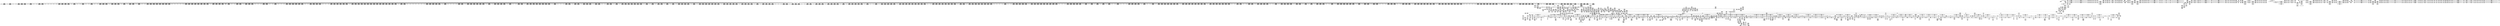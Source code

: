 digraph {
	CE0x50fa920 [shape=record,shape=Mrecord,label="{CE0x50fa920|__preempt_count_sub:val|Function::__preempt_count_sub&Arg::val::|*SummSource*}"]
	CE0x474e100 [shape=record,shape=Mrecord,label="{CE0x474e100|current_has_perm:tsk|Function::current_has_perm&Arg::tsk::|*SummSource*}"]
	CE0x5098b20 [shape=record,shape=Mrecord,label="{CE0x5098b20|rcu_lock_release:bb}"]
	CE0x4fe5eb0 [shape=record,shape=Mrecord,label="{CE0x4fe5eb0|2472:_%struct.cred*,_:_CRE_328,336_|*MultipleSource*|Function::task_sid&Arg::task::|Function::current_has_perm&Arg::tsk::|Function::selinux_task_getscheduler&Arg::p::|security/selinux/hooks.c,208}"]
	CE0x507e010 [shape=record,shape=Mrecord,label="{CE0x507e010|task_sid:tmp17|security/selinux/hooks.c,208}"]
	CE0x5087100 [shape=record,shape=Mrecord,label="{CE0x5087100|rcu_read_lock:tmp13|include/linux/rcupdate.h,882}"]
	CE0x5098e00 [shape=record,shape=Mrecord,label="{CE0x5098e00|__rcu_read_lock:tmp3|*SummSource*}"]
	CE0x50af6b0 [shape=record,shape=Mrecord,label="{CE0x50af6b0|_call_void_asm_sideeffect_,_memory_,_dirflag_,_fpsr_,_flags_()_#3,_!dbg_!27711,_!srcloc_!27714|include/linux/rcupdate.h,244}"]
	CE0x50cc1e0 [shape=record,shape=Mrecord,label="{CE0x50cc1e0|_call_void_lockdep_rcu_suspicious(i8*_getelementptr_inbounds_(_25_x_i8_,_25_x_i8_*_.str45,_i32_0,_i32_0),_i32_934,_i8*_getelementptr_inbounds_(_44_x_i8_,_44_x_i8_*_.str47,_i32_0,_i32_0))_#10,_!dbg_!27726|include/linux/rcupdate.h,933}"]
	CE0x50be240 [shape=record,shape=Mrecord,label="{CE0x50be240|i64*_getelementptr_inbounds_(_11_x_i64_,_11_x_i64_*___llvm_gcov_ctr127,_i64_0,_i64_9)|*Constant*|*SummSink*}"]
	CE0x5027720 [shape=record,shape=Mrecord,label="{CE0x5027720|task_sid:if.end|*SummSink*}"]
	CE0x4fe6a40 [shape=record,shape=Mrecord,label="{CE0x4fe6a40|get_current:tmp}"]
	CE0x5106c30 [shape=record,shape=Mrecord,label="{CE0x5106c30|__rcu_read_unlock:tmp1|*SummSource*}"]
	CE0x50ba150 [shape=record,shape=Mrecord,label="{CE0x50ba150|cred_sid:bb}"]
	CE0x50541d0 [shape=record,shape=Mrecord,label="{CE0x50541d0|2472:_%struct.cred*,_:_CRE_2504,2508_|*MultipleSource*|Function::task_sid&Arg::task::|Function::current_has_perm&Arg::tsk::|Function::selinux_task_getscheduler&Arg::p::|security/selinux/hooks.c,208}"]
	CE0x4ffa160 [shape=record,shape=Mrecord,label="{CE0x4ffa160|task_sid:if.then}"]
	CE0x5045f70 [shape=record,shape=Mrecord,label="{CE0x5045f70|task_sid:tmp19|security/selinux/hooks.c,208|*SummSource*}"]
	CE0x5042950 [shape=record,shape=Mrecord,label="{CE0x5042950|2472:_%struct.cred*,_:_CRE_448,456_|*MultipleSource*|Function::task_sid&Arg::task::|Function::current_has_perm&Arg::tsk::|Function::selinux_task_getscheduler&Arg::p::|security/selinux/hooks.c,208}"]
	CE0x506ca10 [shape=record,shape=Mrecord,label="{CE0x506ca10|2472:_%struct.cred*,_:_CRE_6290,6291_}"]
	CE0x5089290 [shape=record,shape=Mrecord,label="{CE0x5089290|GLOBAL:rcu_read_lock.__warned|Global_var:rcu_read_lock.__warned|*SummSink*}"]
	CE0x4fd07f0 [shape=record,shape=Mrecord,label="{CE0x4fd07f0|current_sid:land.lhs.true2|*SummSource*}"]
	CE0x50c81b0 [shape=record,shape=Mrecord,label="{CE0x50c81b0|rcu_read_unlock:do.end|*SummSource*}"]
	CE0x50f5700 [shape=record,shape=Mrecord,label="{CE0x50f5700|rcu_lock_release:indirectgoto}"]
	CE0x50f4430 [shape=record,shape=Mrecord,label="{CE0x50f4430|rcu_lock_acquire:tmp7}"]
	CE0x5117ce0 [shape=record,shape=Mrecord,label="{CE0x5117ce0|__preempt_count_sub:tmp5|./arch/x86/include/asm/preempt.h,77}"]
	CE0x506c2c0 [shape=record,shape=Mrecord,label="{CE0x506c2c0|2472:_%struct.cred*,_:_CRE_6280,6284_|*MultipleSource*|Function::task_sid&Arg::task::|Function::current_has_perm&Arg::tsk::|Function::selinux_task_getscheduler&Arg::p::|security/selinux/hooks.c,208}"]
	CE0x507ced0 [shape=record,shape=Mrecord,label="{CE0x507ced0|task_sid:tobool4|security/selinux/hooks.c,208|*SummSink*}"]
	CE0x4fdf950 [shape=record,shape=Mrecord,label="{CE0x4fdf950|current_has_perm:bb|*SummSink*}"]
	CE0x5090ad0 [shape=record,shape=Mrecord,label="{CE0x5090ad0|task_sid:tmp27|security/selinux/hooks.c,208|*SummSink*}"]
	CE0x505dbd0 [shape=record,shape=Mrecord,label="{CE0x505dbd0|2472:_%struct.cred*,_:_CRE_2914,2915_}"]
	CE0x505f260 [shape=record,shape=Mrecord,label="{CE0x505f260|2472:_%struct.cred*,_:_CRE_2933,2934_}"]
	CE0x5148ab0 [shape=record,shape=Mrecord,label="{CE0x5148ab0|__preempt_count_sub:tmp4|./arch/x86/include/asm/preempt.h,77}"]
	CE0x4ffbb20 [shape=record,shape=Mrecord,label="{CE0x4ffbb20|current_sid:tmp4|security/selinux/hooks.c,218|*SummSink*}"]
	CE0x5120270 [shape=record,shape=Mrecord,label="{CE0x5120270|__rcu_read_unlock:tmp6|include/linux/rcupdate.h,245|*SummSource*}"]
	CE0x50bf600 [shape=record,shape=Mrecord,label="{CE0x50bf600|_call_void___preempt_count_add(i32_1)_#10,_!dbg_!27711|include/linux/rcupdate.h,239}"]
	CE0x5056020 [shape=record,shape=Mrecord,label="{CE0x5056020|2472:_%struct.cred*,_:_CRE_2568,2576_|*MultipleSource*|Function::task_sid&Arg::task::|Function::current_has_perm&Arg::tsk::|Function::selinux_task_getscheduler&Arg::p::|security/selinux/hooks.c,208}"]
	CE0x50fc580 [shape=record,shape=Mrecord,label="{CE0x50fc580|__preempt_count_add:tmp5|./arch/x86/include/asm/preempt.h,72}"]
	CE0x4ff5990 [shape=record,shape=Mrecord,label="{CE0x4ff5990|i64_0|*Constant*|*SummSink*}"]
	CE0x50c06b0 [shape=record,shape=Mrecord,label="{CE0x50c06b0|rcu_lock_acquire:indirectgoto|*SummSource*}"]
	CE0x50a1c50 [shape=record,shape=Mrecord,label="{CE0x50a1c50|rcu_lock_release:tmp6|*SummSink*}"]
	CE0x50961f0 [shape=record,shape=Mrecord,label="{CE0x50961f0|task_sid:tmp9|security/selinux/hooks.c,208}"]
	CE0x5088420 [shape=record,shape=Mrecord,label="{CE0x5088420|i64*_getelementptr_inbounds_(_11_x_i64_,_11_x_i64_*___llvm_gcov_ctr127,_i64_0,_i64_8)|*Constant*}"]
	CE0x508fee0 [shape=record,shape=Mrecord,label="{CE0x508fee0|i64*_getelementptr_inbounds_(_13_x_i64_,_13_x_i64_*___llvm_gcov_ctr126,_i64_0,_i64_12)|*Constant*}"]
	CE0x5069a30 [shape=record,shape=Mrecord,label="{CE0x5069a30|2472:_%struct.cred*,_:_CRE_6136,6140_|*MultipleSource*|Function::task_sid&Arg::task::|Function::current_has_perm&Arg::tsk::|Function::selinux_task_getscheduler&Arg::p::|security/selinux/hooks.c,208}"]
	CE0x504e070 [shape=record,shape=Mrecord,label="{CE0x504e070|2472:_%struct.cred*,_:_CRE_2072,2076_|*MultipleSource*|Function::task_sid&Arg::task::|Function::current_has_perm&Arg::tsk::|Function::selinux_task_getscheduler&Arg::p::|security/selinux/hooks.c,208}"]
	CE0x5053ae0 [shape=record,shape=Mrecord,label="{CE0x5053ae0|2472:_%struct.cred*,_:_CRE_2472,2480_|*MultipleSource*|Function::task_sid&Arg::task::|Function::current_has_perm&Arg::tsk::|Function::selinux_task_getscheduler&Arg::p::|security/selinux/hooks.c,208}"]
	CE0x4fec5d0 [shape=record,shape=Mrecord,label="{CE0x4fec5d0|GLOBAL:task_sid|*Constant*|*SummSink*}"]
	CE0x510e570 [shape=record,shape=Mrecord,label="{CE0x510e570|__preempt_count_add:do.body|*SummSource*}"]
	CE0x4ff4a60 [shape=record,shape=Mrecord,label="{CE0x4ff4a60|COLLAPSED:_GCMRE___llvm_gcov_ctr128_internal_global_4_x_i64_zeroinitializer:_elem_0:default:}"]
	CE0x50a5440 [shape=record,shape=Mrecord,label="{CE0x50a5440|i64_ptrtoint_(i8*_blockaddress(_rcu_lock_release,_%__here)_to_i64)|*Constant*}"]
	CE0x502fbe0 [shape=record,shape=Mrecord,label="{CE0x502fbe0|rcu_read_lock:call|include/linux/rcupdate.h,882|*SummSink*}"]
	CE0x50b41d0 [shape=record,shape=Mrecord,label="{CE0x50b41d0|rcu_read_unlock:tmp16|include/linux/rcupdate.h,933}"]
	CE0x50b09a0 [shape=record,shape=Mrecord,label="{CE0x50b09a0|rcu_read_unlock:tmp9|include/linux/rcupdate.h,933|*SummSource*}"]
	CE0x4fe35f0 [shape=record,shape=Mrecord,label="{CE0x4fe35f0|rcu_read_lock:tmp10|include/linux/rcupdate.h,882}"]
	CE0x4ff8380 [shape=record,shape=Mrecord,label="{CE0x4ff8380|i32_77|*Constant*}"]
	CE0x5070150 [shape=record,shape=Mrecord,label="{CE0x5070150|2472:_%struct.cred*,_:_CRE_6337,6338_}"]
	CE0x4ffad40 [shape=record,shape=Mrecord,label="{CE0x4ffad40|cred_sid:tmp2|*SummSource*}"]
	CE0x4ff4320 [shape=record,shape=Mrecord,label="{CE0x4ff4320|current_sid:tmp1|*SummSource*}"]
	CE0x4ff3cd0 [shape=record,shape=Mrecord,label="{CE0x4ff3cd0|i64_5|*Constant*}"]
	CE0x501a7b0 [shape=record,shape=Mrecord,label="{CE0x501a7b0|current_sid:tmp22|security/selinux/hooks.c,218|*SummSource*}"]
	CE0x5082b80 [shape=record,shape=Mrecord,label="{CE0x5082b80|task_sid:tmp10|security/selinux/hooks.c,208}"]
	CE0x50b1ab0 [shape=record,shape=Mrecord,label="{CE0x50b1ab0|rcu_read_unlock:call3|include/linux/rcupdate.h,933|*SummSink*}"]
	CE0x50d1d80 [shape=record,shape=Mrecord,label="{CE0x50d1d80|rcu_lock_release:entry}"]
	CE0x505e1c0 [shape=record,shape=Mrecord,label="{CE0x505e1c0|2472:_%struct.cred*,_:_CRE_2919,2920_}"]
	CE0x5026890 [shape=record,shape=Mrecord,label="{CE0x5026890|task_sid:land.lhs.true|*SummSink*}"]
	CE0x50d2170 [shape=record,shape=Mrecord,label="{CE0x50d2170|GLOBAL:rcu_lock_release|*Constant*|*SummSink*}"]
	CE0x5076410 [shape=record,shape=Mrecord,label="{CE0x5076410|2472:_%struct.cred*,_:_CRE_6600,6608_|*MultipleSource*|Function::task_sid&Arg::task::|Function::current_has_perm&Arg::tsk::|Function::selinux_task_getscheduler&Arg::p::|security/selinux/hooks.c,208}"]
	CE0x50128a0 [shape=record,shape=Mrecord,label="{CE0x50128a0|2472:_%struct.cred*,_:_CRE_536,544_|*MultipleSource*|Function::task_sid&Arg::task::|Function::current_has_perm&Arg::tsk::|Function::selinux_task_getscheduler&Arg::p::|security/selinux/hooks.c,208}"]
	CE0x50c4ec0 [shape=record,shape=Mrecord,label="{CE0x50c4ec0|rcu_read_unlock:bb|*SummSink*}"]
	CE0x50ce460 [shape=record,shape=Mrecord,label="{CE0x50ce460|i32_934|*Constant*}"]
	CE0x50fbb70 [shape=record,shape=Mrecord,label="{CE0x50fbb70|GLOBAL:__preempt_count|Global_var:__preempt_count}"]
	CE0x510fcc0 [shape=record,shape=Mrecord,label="{CE0x510fcc0|i64*_getelementptr_inbounds_(_4_x_i64_,_4_x_i64_*___llvm_gcov_ctr129,_i64_0,_i64_3)|*Constant*|*SummSource*}"]
	CE0x511f9e0 [shape=record,shape=Mrecord,label="{CE0x511f9e0|i64*_getelementptr_inbounds_(_4_x_i64_,_4_x_i64_*___llvm_gcov_ctr134,_i64_0,_i64_0)|*Constant*}"]
	CE0x5051bd0 [shape=record,shape=Mrecord,label="{CE0x5051bd0|2472:_%struct.cred*,_:_CRE_2328,2336_|*MultipleSource*|Function::task_sid&Arg::task::|Function::current_has_perm&Arg::tsk::|Function::selinux_task_getscheduler&Arg::p::|security/selinux/hooks.c,208}"]
	CE0x50382c0 [shape=record,shape=Mrecord,label="{CE0x50382c0|get_current:tmp2}"]
	CE0x5043cd0 [shape=record,shape=Mrecord,label="{CE0x5043cd0|2472:_%struct.cred*,_:_CRE_616,624_|*MultipleSource*|Function::task_sid&Arg::task::|Function::current_has_perm&Arg::tsk::|Function::selinux_task_getscheduler&Arg::p::|security/selinux/hooks.c,208}"]
	CE0x5073030 [shape=record,shape=Mrecord,label="{CE0x5073030|2472:_%struct.cred*,_:_CRE_6440,6448_|*MultipleSource*|Function::task_sid&Arg::task::|Function::current_has_perm&Arg::tsk::|Function::selinux_task_getscheduler&Arg::p::|security/selinux/hooks.c,208}"]
	CE0x5047300 [shape=record,shape=Mrecord,label="{CE0x5047300|2472:_%struct.cred*,_:_CRE_700,701_}"]
	CE0x50a69e0 [shape=record,shape=Mrecord,label="{CE0x50a69e0|i64*_getelementptr_inbounds_(_4_x_i64_,_4_x_i64_*___llvm_gcov_ctr133,_i64_0,_i64_0)|*Constant*}"]
	CE0x50cd240 [shape=record,shape=Mrecord,label="{CE0x50cd240|rcu_read_unlock:tobool1|include/linux/rcupdate.h,933|*SummSource*}"]
	CE0x506c060 [shape=record,shape=Mrecord,label="{CE0x506c060|2472:_%struct.cred*,_:_CRE_6264,6280_|*MultipleSource*|Function::task_sid&Arg::task::|Function::current_has_perm&Arg::tsk::|Function::selinux_task_getscheduler&Arg::p::|security/selinux/hooks.c,208}"]
	CE0x5056a60 [shape=record,shape=Mrecord,label="{CE0x5056a60|2472:_%struct.cred*,_:_CRE_2594,2596_|*MultipleSource*|Function::task_sid&Arg::task::|Function::current_has_perm&Arg::tsk::|Function::selinux_task_getscheduler&Arg::p::|security/selinux/hooks.c,208}"]
	CE0x50ba1c0 [shape=record,shape=Mrecord,label="{CE0x50ba1c0|cred_sid:bb|*SummSource*}"]
	CE0x506bba0 [shape=record,shape=Mrecord,label="{CE0x506bba0|2472:_%struct.cred*,_:_CRE_6248,6256_|*MultipleSource*|Function::task_sid&Arg::task::|Function::current_has_perm&Arg::tsk::|Function::selinux_task_getscheduler&Arg::p::|security/selinux/hooks.c,208}"]
	CE0x50fc150 [shape=record,shape=Mrecord,label="{CE0x50fc150|COLLAPSED:_GCMRE___llvm_gcov_ctr129_internal_global_4_x_i64_zeroinitializer:_elem_0:default:}"]
	CE0x4fca390 [shape=record,shape=Mrecord,label="{CE0x4fca390|i64*_getelementptr_inbounds_(_2_x_i64_,_2_x_i64_*___llvm_gcov_ctr288,_i64_0,_i64_0)|*Constant*}"]
	CE0x4ff9280 [shape=record,shape=Mrecord,label="{CE0x4ff9280|GLOBAL:__rcu_read_lock|*Constant*|*SummSource*}"]
	CE0x4ff9e70 [shape=record,shape=Mrecord,label="{CE0x4ff9e70|cred_sid:tmp3|*SummSink*}"]
	CE0x50c4ca0 [shape=record,shape=Mrecord,label="{CE0x50c4ca0|rcu_read_unlock:bb}"]
	CE0x4fe47e0 [shape=record,shape=Mrecord,label="{CE0x4fe47e0|i64*_getelementptr_inbounds_(_11_x_i64_,_11_x_i64_*___llvm_gcov_ctr125,_i64_0,_i64_10)|*Constant*|*SummSink*}"]
	CE0x506c750 [shape=record,shape=Mrecord,label="{CE0x506c750|2472:_%struct.cred*,_:_CRE_6289,6290_}"]
	CE0x50b2310 [shape=record,shape=Mrecord,label="{CE0x50b2310|_ret_void,_!dbg_!27719|./arch/x86/include/asm/preempt.h,73|*SummSource*}"]
	CE0x510ba20 [shape=record,shape=Mrecord,label="{CE0x510ba20|i64*_getelementptr_inbounds_(_4_x_i64_,_4_x_i64_*___llvm_gcov_ctr130,_i64_0,_i64_0)|*Constant*|*SummSink*}"]
	CE0x50721f0 [shape=record,shape=Mrecord,label="{CE0x50721f0|2472:_%struct.cred*,_:_CRE_6384,6392_|*MultipleSource*|Function::task_sid&Arg::task::|Function::current_has_perm&Arg::tsk::|Function::selinux_task_getscheduler&Arg::p::|security/selinux/hooks.c,208}"]
	CE0x4fdf220 [shape=record,shape=Mrecord,label="{CE0x4fdf220|avc_has_perm:tclass|Function::avc_has_perm&Arg::tclass::}"]
	CE0x4ff7930 [shape=record,shape=Mrecord,label="{CE0x4ff7930|_call_void_mcount()_#3|*SummSource*}"]
	CE0x5071910 [shape=record,shape=Mrecord,label="{CE0x5071910|2472:_%struct.cred*,_:_CRE_6357,6358_}"]
	CE0x4fd6220 [shape=record,shape=Mrecord,label="{CE0x4fd6220|selinux_task_getscheduler:tmp2|*SummSource*}"]
	CE0x5086bf0 [shape=record,shape=Mrecord,label="{CE0x5086bf0|rcu_read_unlock:tmp11|include/linux/rcupdate.h,933}"]
	CE0x50774e0 [shape=record,shape=Mrecord,label="{CE0x50774e0|2472:_%struct.cred*,_:_CRE_6648,6656_|*MultipleSource*|Function::task_sid&Arg::task::|Function::current_has_perm&Arg::tsk::|Function::selinux_task_getscheduler&Arg::p::|security/selinux/hooks.c,208}"]
	CE0x4febe50 [shape=record,shape=Mrecord,label="{CE0x4febe50|_ret_i32_%tmp24,_!dbg_!27742|security/selinux/hooks.c,220|*SummSink*}"]
	CE0x506fdc0 [shape=record,shape=Mrecord,label="{CE0x506fdc0|2472:_%struct.cred*,_:_CRE_6334,6335_}"]
	CE0x5084440 [shape=record,shape=Mrecord,label="{CE0x5084440|_ret_void,_!dbg_!27717|include/linux/rcupdate.h,240|*SummSource*}"]
	CE0x50cc830 [shape=record,shape=Mrecord,label="{CE0x50cc830|rcu_lock_release:tmp1}"]
	CE0x50d3130 [shape=record,shape=Mrecord,label="{CE0x50d3130|_call_void___rcu_read_unlock()_#10,_!dbg_!27734|include/linux/rcupdate.h,937|*SummSource*}"]
	CE0x5120630 [shape=record,shape=Mrecord,label="{CE0x5120630|__preempt_count_add:do.end}"]
	CE0x5046580 [shape=record,shape=Mrecord,label="{CE0x5046580|i32_208|*Constant*}"]
	CE0x50a6c30 [shape=record,shape=Mrecord,label="{CE0x50a6c30|_call_void_mcount()_#3|*SummSink*}"]
	CE0x4ff2220 [shape=record,shape=Mrecord,label="{CE0x4ff2220|i32_0|*Constant*|*SummSink*}"]
	CE0x5038690 [shape=record,shape=Mrecord,label="{CE0x5038690|task_sid:do.body5}"]
	CE0x50b3490 [shape=record,shape=Mrecord,label="{CE0x50b3490|rcu_read_unlock:land.lhs.true2}"]
	CE0x505c470 [shape=record,shape=Mrecord,label="{CE0x505c470|2472:_%struct.cred*,_:_CRE_2880,2884_|*MultipleSource*|Function::task_sid&Arg::task::|Function::current_has_perm&Arg::tsk::|Function::selinux_task_getscheduler&Arg::p::|security/selinux/hooks.c,208}"]
	CE0x506e600 [shape=record,shape=Mrecord,label="{CE0x506e600|2472:_%struct.cred*,_:_CRE_6314,6315_}"]
	CE0x505e8e0 [shape=record,shape=Mrecord,label="{CE0x505e8e0|2472:_%struct.cred*,_:_CRE_2925,2926_}"]
	CE0x4fefca0 [shape=record,shape=Mrecord,label="{CE0x4fefca0|current_has_perm:tmp2|*SummSink*}"]
	CE0x50b9520 [shape=record,shape=Mrecord,label="{CE0x50b9520|i64*_getelementptr_inbounds_(_11_x_i64_,_11_x_i64_*___llvm_gcov_ctr127,_i64_0,_i64_10)|*Constant*|*SummSink*}"]
	CE0x4fe62f0 [shape=record,shape=Mrecord,label="{CE0x4fe62f0|2472:_%struct.cred*,_:_CRE_344,352_|*MultipleSource*|Function::task_sid&Arg::task::|Function::current_has_perm&Arg::tsk::|Function::selinux_task_getscheduler&Arg::p::|security/selinux/hooks.c,208}"]
	CE0x510ab10 [shape=record,shape=Mrecord,label="{CE0x510ab10|i64*_getelementptr_inbounds_(_4_x_i64_,_4_x_i64_*___llvm_gcov_ctr130,_i64_0,_i64_2)|*Constant*|*SummSource*}"]
	CE0x50b4060 [shape=record,shape=Mrecord,label="{CE0x50b4060|rcu_read_unlock:tmp15|include/linux/rcupdate.h,933|*SummSink*}"]
	CE0x5014220 [shape=record,shape=Mrecord,label="{CE0x5014220|current_sid:cred|security/selinux/hooks.c,218|*SummSink*}"]
	CE0x50a4820 [shape=record,shape=Mrecord,label="{CE0x50a4820|_call_void_lock_release(%struct.lockdep_map*_%map,_i32_1,_i64_ptrtoint_(i8*_blockaddress(_rcu_lock_release,_%__here)_to_i64))_#10,_!dbg_!27716|include/linux/rcupdate.h,423|*SummSource*}"]
	CE0x5037710 [shape=record,shape=Mrecord,label="{CE0x5037710|_call_void___rcu_read_lock()_#10,_!dbg_!27710|include/linux/rcupdate.h,879}"]
	CE0x50d0290 [shape=record,shape=Mrecord,label="{CE0x50d0290|rcu_read_unlock:tmp20|include/linux/rcupdate.h,933|*SummSink*}"]
	CE0x4fce080 [shape=record,shape=Mrecord,label="{CE0x4fce080|task_sid:land.lhs.true2}"]
	CE0x507d670 [shape=record,shape=Mrecord,label="{CE0x507d670|i64_6|*Constant*|*SummSource*}"]
	CE0x50a6d40 [shape=record,shape=Mrecord,label="{CE0x50a6d40|i64*_getelementptr_inbounds_(_4_x_i64_,_4_x_i64_*___llvm_gcov_ctr128,_i64_0,_i64_2)|*Constant*}"]
	CE0x50a5a20 [shape=record,shape=Mrecord,label="{CE0x50a5a20|i64_ptrtoint_(i8*_blockaddress(_rcu_lock_release,_%__here)_to_i64)|*Constant*|*SummSink*}"]
	CE0x4ff9cb0 [shape=record,shape=Mrecord,label="{CE0x4ff9cb0|cred_sid:tmp3}"]
	CE0x5019ea0 [shape=record,shape=Mrecord,label="{CE0x5019ea0|i32_22|*Constant*|*SummSink*}"]
	CE0x5019a90 [shape=record,shape=Mrecord,label="{CE0x5019a90|rcu_read_lock:tmp|*SummSink*}"]
	CE0x511ff50 [shape=record,shape=Mrecord,label="{CE0x511ff50|i64*_getelementptr_inbounds_(_4_x_i64_,_4_x_i64_*___llvm_gcov_ctr134,_i64_0,_i64_3)|*Constant*|*SummSink*}"]
	CE0x508bc60 [shape=record,shape=Mrecord,label="{CE0x508bc60|_ret_void,_!dbg_!27717|include/linux/rcupdate.h,240}"]
	CE0x4fde6e0 [shape=record,shape=Mrecord,label="{CE0x4fde6e0|avc_has_perm:ssid|Function::avc_has_perm&Arg::ssid::|*SummSource*}"]
	CE0x5063b90 [shape=record,shape=Mrecord,label="{CE0x5063b90|2472:_%struct.cred*,_:_CRE_3056,3064_|*MultipleSource*|Function::task_sid&Arg::task::|Function::current_has_perm&Arg::tsk::|Function::selinux_task_getscheduler&Arg::p::|security/selinux/hooks.c,208}"]
	CE0x5030fc0 [shape=record,shape=Mrecord,label="{CE0x5030fc0|2472:_%struct.cred*,_:_CRE_92,96_|*MultipleSource*|Function::task_sid&Arg::task::|Function::current_has_perm&Arg::tsk::|Function::selinux_task_getscheduler&Arg::p::|security/selinux/hooks.c,208}"]
	CE0x50f9170 [shape=record,shape=Mrecord,label="{CE0x50f9170|__preempt_count_sub:do.end}"]
	CE0x5025410 [shape=record,shape=Mrecord,label="{CE0x5025410|%struct.task_struct*_(%struct.task_struct**)*_asm_movq_%gs:$_1:P_,$0_,_r,im,_dirflag_,_fpsr_,_flags_|*SummSource*}"]
	CE0x505d970 [shape=record,shape=Mrecord,label="{CE0x505d970|2472:_%struct.cred*,_:_CRE_2912,2913_}"]
	CE0x508d4e0 [shape=record,shape=Mrecord,label="{CE0x508d4e0|task_sid:tmp23|security/selinux/hooks.c,208}"]
	CE0x5063df0 [shape=record,shape=Mrecord,label="{CE0x5063df0|2472:_%struct.cred*,_:_CRE_3064,3072_|*MultipleSource*|Function::task_sid&Arg::task::|Function::current_has_perm&Arg::tsk::|Function::selinux_task_getscheduler&Arg::p::|security/selinux/hooks.c,208}"]
	CE0x5016b90 [shape=record,shape=Mrecord,label="{CE0x5016b90|rcu_read_lock:tmp12|include/linux/rcupdate.h,882|*SummSource*}"]
	CE0x506cc70 [shape=record,shape=Mrecord,label="{CE0x506cc70|2472:_%struct.cred*,_:_CRE_6292,6293_}"]
	CE0x50716b0 [shape=record,shape=Mrecord,label="{CE0x50716b0|2472:_%struct.cred*,_:_CRE_6355,6356_}"]
	CE0x50354e0 [shape=record,shape=Mrecord,label="{CE0x50354e0|2472:_%struct.cred*,_:_CRE_176,184_|*MultipleSource*|Function::task_sid&Arg::task::|Function::current_has_perm&Arg::tsk::|Function::selinux_task_getscheduler&Arg::p::|security/selinux/hooks.c,208}"]
	CE0x4ff7f40 [shape=record,shape=Mrecord,label="{CE0x4ff7f40|_call_void_mcount()_#3|*SummSink*}"]
	CE0x5091ca0 [shape=record,shape=Mrecord,label="{CE0x5091ca0|_ret_i32_%tmp6,_!dbg_!27716|security/selinux/hooks.c,197}"]
	CE0x5067690 [shape=record,shape=Mrecord,label="{CE0x5067690|2472:_%struct.cred*,_:_CRE_5896,5904_|*MultipleSource*|Function::task_sid&Arg::task::|Function::current_has_perm&Arg::tsk::|Function::selinux_task_getscheduler&Arg::p::|security/selinux/hooks.c,208}"]
	CE0x50c7050 [shape=record,shape=Mrecord,label="{CE0x50c7050|__rcu_read_unlock:tmp}"]
	CE0x4fcbc20 [shape=record,shape=Mrecord,label="{CE0x4fcbc20|_call_void_lockdep_rcu_suspicious(i8*_getelementptr_inbounds_(_25_x_i8_,_25_x_i8_*_.str3,_i32_0,_i32_0),_i32_218,_i8*_getelementptr_inbounds_(_45_x_i8_,_45_x_i8_*_.str12,_i32_0,_i32_0))_#10,_!dbg_!27727|security/selinux/hooks.c,218|*SummSource*}"]
	CE0x4fe3230 [shape=record,shape=Mrecord,label="{CE0x4fe3230|__rcu_read_lock:tmp7|include/linux/rcupdate.h,240}"]
	CE0x4fd5260 [shape=record,shape=Mrecord,label="{CE0x4fd5260|selinux_task_getscheduler:call|security/selinux/hooks.c,3647|*SummSink*}"]
	CE0x5083970 [shape=record,shape=Mrecord,label="{CE0x5083970|rcu_read_lock:tmp4|include/linux/rcupdate.h,882|*SummSink*}"]
	CE0x5092a30 [shape=record,shape=Mrecord,label="{CE0x5092a30|GLOBAL:rcu_read_unlock|*Constant*|*SummSource*}"]
	CE0x4fe3770 [shape=record,shape=Mrecord,label="{CE0x4fe3770|rcu_read_lock:tmp9|include/linux/rcupdate.h,882|*SummSource*}"]
	CE0x506e860 [shape=record,shape=Mrecord,label="{CE0x506e860|2472:_%struct.cred*,_:_CRE_6316,6317_}"]
	CE0x5060690 [shape=record,shape=Mrecord,label="{CE0x5060690|2472:_%struct.cred*,_:_CRE_2950,2951_}"]
	CE0x4fd3da0 [shape=record,shape=Mrecord,label="{CE0x4fd3da0|2472:_%struct.cred*,_:_CRE_692,693_}"]
	CE0x506cf70 [shape=record,shape=Mrecord,label="{CE0x506cf70|2472:_%struct.cred*,_:_CRE_6295,6296_}"]
	CE0x506d560 [shape=record,shape=Mrecord,label="{CE0x506d560|2472:_%struct.cred*,_:_CRE_6300,6301_}"]
	CE0x5094830 [shape=record,shape=Mrecord,label="{CE0x5094830|task_sid:call|security/selinux/hooks.c,208|*SummSink*}"]
	CE0x5064280 [shape=record,shape=Mrecord,label="{CE0x5064280|2472:_%struct.cred*,_:_CRE_3080,3084_|*MultipleSource*|Function::task_sid&Arg::task::|Function::current_has_perm&Arg::tsk::|Function::selinux_task_getscheduler&Arg::p::|security/selinux/hooks.c,208}"]
	CE0x4fdeb70 [shape=record,shape=Mrecord,label="{CE0x4fdeb70|avc_has_perm:tsid|Function::avc_has_perm&Arg::tsid::|*SummSink*}"]
	CE0x5092030 [shape=record,shape=Mrecord,label="{CE0x5092030|_ret_i32_%tmp6,_!dbg_!27716|security/selinux/hooks.c,197|*SummSink*}"]
	CE0x503e750 [shape=record,shape=Mrecord,label="{CE0x503e750|rcu_read_lock:tmp19|include/linux/rcupdate.h,882|*SummSource*}"]
	CE0x5b6f250 [shape=record,shape=Mrecord,label="{CE0x5b6f250|_ret_i32_%call,_!dbg_!27713|security/selinux/hooks.c,3647}"]
	CE0x5002470 [shape=record,shape=Mrecord,label="{CE0x5002470|i8*_getelementptr_inbounds_(_45_x_i8_,_45_x_i8_*_.str12,_i32_0,_i32_0)|*Constant*|*SummSink*}"]
	CE0x5068e80 [shape=record,shape=Mrecord,label="{CE0x5068e80|2472:_%struct.cred*,_:_CRE_5976,5984_|*MultipleSource*|Function::task_sid&Arg::task::|Function::current_has_perm&Arg::tsk::|Function::selinux_task_getscheduler&Arg::p::|security/selinux/hooks.c,208}"]
	CE0x50695a0 [shape=record,shape=Mrecord,label="{CE0x50695a0|2472:_%struct.cred*,_:_CRE_6000,6008_|*MultipleSource*|Function::task_sid&Arg::task::|Function::current_has_perm&Arg::tsk::|Function::selinux_task_getscheduler&Arg::p::|security/selinux/hooks.c,208}"]
	CE0x502b5d0 [shape=record,shape=Mrecord,label="{CE0x502b5d0|GLOBAL:rcu_lock_acquire|*Constant*|*SummSink*}"]
	CE0x4ff25e0 [shape=record,shape=Mrecord,label="{CE0x4ff25e0|i64*_getelementptr_inbounds_(_13_x_i64_,_13_x_i64_*___llvm_gcov_ctr126,_i64_0,_i64_0)|*Constant*|*SummSource*}"]
	CE0x50b8470 [shape=record,shape=Mrecord,label="{CE0x50b8470|i64*_getelementptr_inbounds_(_4_x_i64_,_4_x_i64_*___llvm_gcov_ctr135,_i64_0,_i64_0)|*Constant*}"]
	CE0x50f6a50 [shape=record,shape=Mrecord,label="{CE0x50f6a50|rcu_lock_release:__here|*SummSource*}"]
	CE0x5043200 [shape=record,shape=Mrecord,label="{CE0x5043200|2472:_%struct.cred*,_:_CRE_576,584_|*MultipleSource*|Function::task_sid&Arg::task::|Function::current_has_perm&Arg::tsk::|Function::selinux_task_getscheduler&Arg::p::|security/selinux/hooks.c,208}"]
	CE0x50d3260 [shape=record,shape=Mrecord,label="{CE0x50d3260|_call_void___rcu_read_unlock()_#10,_!dbg_!27734|include/linux/rcupdate.h,937|*SummSink*}"]
	CE0x50a60d0 [shape=record,shape=Mrecord,label="{CE0x50a60d0|_call_void_asm_addl_$1,_%gs:$0_,_*m,ri,*m,_dirflag_,_fpsr_,_flags_(i32*___preempt_count,_i32_%sub,_i32*___preempt_count)_#3,_!dbg_!27717,_!srcloc_!27718|./arch/x86/include/asm/preempt.h,77|*SummSink*}"]
	CE0x506dc80 [shape=record,shape=Mrecord,label="{CE0x506dc80|2472:_%struct.cred*,_:_CRE_6306,6307_}"]
	CE0x5031030 [shape=record,shape=Mrecord,label="{CE0x5031030|cred_sid:tmp1}"]
	CE0x50a6ff0 [shape=record,shape=Mrecord,label="{CE0x50a6ff0|__preempt_count_add:tmp4|./arch/x86/include/asm/preempt.h,72}"]
	CE0x503bfd0 [shape=record,shape=Mrecord,label="{CE0x503bfd0|rcu_read_unlock:tmp1|*SummSink*}"]
	CE0x50bee40 [shape=record,shape=Mrecord,label="{CE0x50bee40|i64_3|*Constant*}"]
	CE0x508b8e0 [shape=record,shape=Mrecord,label="{CE0x508b8e0|__rcu_read_lock:entry|*SummSource*}"]
	CE0x5096db0 [shape=record,shape=Mrecord,label="{CE0x5096db0|task_sid:tmp9|security/selinux/hooks.c,208|*SummSink*}"]
	CE0x50117d0 [shape=record,shape=Mrecord,label="{CE0x50117d0|2472:_%struct.cred*,_:_CRE_472,480_|*MultipleSource*|Function::task_sid&Arg::task::|Function::current_has_perm&Arg::tsk::|Function::selinux_task_getscheduler&Arg::p::|security/selinux/hooks.c,208}"]
	CE0x4fdacc0 [shape=record,shape=Mrecord,label="{CE0x4fdacc0|current_has_perm:tmp1|*SummSource*}"]
	CE0x5071320 [shape=record,shape=Mrecord,label="{CE0x5071320|2472:_%struct.cred*,_:_CRE_6352,6353_}"]
	CE0x50c57e0 [shape=record,shape=Mrecord,label="{CE0x50c57e0|_call_void_lock_acquire(%struct.lockdep_map*_%map,_i32_0,_i32_0,_i32_2,_i32_0,_%struct.lockdep_map*_null,_i64_ptrtoint_(i8*_blockaddress(_rcu_lock_acquire,_%__here)_to_i64))_#10,_!dbg_!27716|include/linux/rcupdate.h,418|*SummSource*}"]
	CE0x506fa30 [shape=record,shape=Mrecord,label="{CE0x506fa30|2472:_%struct.cred*,_:_CRE_6331,6332_}"]
	CE0x510f450 [shape=record,shape=Mrecord,label="{CE0x510f450|GLOBAL:__preempt_count_sub|*Constant*|*SummSink*}"]
	CE0x4feb0a0 [shape=record,shape=Mrecord,label="{CE0x4feb0a0|selinux_task_getscheduler:entry|*SummSource*}"]
	CE0x5011e30 [shape=record,shape=Mrecord,label="{CE0x5011e30|2472:_%struct.cred*,_:_CRE_496,504_|*MultipleSource*|Function::task_sid&Arg::task::|Function::current_has_perm&Arg::tsk::|Function::selinux_task_getscheduler&Arg::p::|security/selinux/hooks.c,208}"]
	CE0x506c520 [shape=record,shape=Mrecord,label="{CE0x506c520|2472:_%struct.cred*,_:_CRE_6288,6289_}"]
	CE0x50fb9b0 [shape=record,shape=Mrecord,label="{CE0x50fb9b0|__preempt_count_add:tmp3|*SummSource*}"]
	CE0x4fce2f0 [shape=record,shape=Mrecord,label="{CE0x4fce2f0|current_sid:land.lhs.true|*SummSink*}"]
	CE0x5017480 [shape=record,shape=Mrecord,label="{CE0x5017480|i64_7|*Constant*}"]
	CE0x4fd7310 [shape=record,shape=Mrecord,label="{CE0x4fd7310|current_has_perm:tmp}"]
	CE0x50c4660 [shape=record,shape=Mrecord,label="{CE0x50c4660|GLOBAL:__llvm_gcov_ctr132|Global_var:__llvm_gcov_ctr132|*SummSource*}"]
	CE0x5097df0 [shape=record,shape=Mrecord,label="{CE0x5097df0|rcu_lock_release:tmp1|*SummSink*}"]
	CE0x5061bf0 [shape=record,shape=Mrecord,label="{CE0x5061bf0|2472:_%struct.cred*,_:_CRE_2968,2969_}"]
	CE0x505af70 [shape=record,shape=Mrecord,label="{CE0x505af70|2472:_%struct.cred*,_:_CRE_2816,2824_|*MultipleSource*|Function::task_sid&Arg::task::|Function::current_has_perm&Arg::tsk::|Function::selinux_task_getscheduler&Arg::p::|security/selinux/hooks.c,208}"]
	CE0x50af050 [shape=record,shape=Mrecord,label="{CE0x50af050|rcu_read_unlock:tmp4|include/linux/rcupdate.h,933}"]
	CE0x506d300 [shape=record,shape=Mrecord,label="{CE0x506d300|2472:_%struct.cred*,_:_CRE_6298,6299_}"]
	CE0x4fd12a0 [shape=record,shape=Mrecord,label="{CE0x4fd12a0|current_sid:if.then}"]
	CE0x5037990 [shape=record,shape=Mrecord,label="{CE0x5037990|__rcu_read_lock:tmp1|*SummSink*}"]
	CE0x50fb890 [shape=record,shape=Mrecord,label="{CE0x50fb890|__preempt_count_sub:tmp6|./arch/x86/include/asm/preempt.h,78}"]
	CE0x50cff40 [shape=record,shape=Mrecord,label="{CE0x50cff40|rcu_read_unlock:tmp20|include/linux/rcupdate.h,933}"]
	CE0x4fe4130 [shape=record,shape=Mrecord,label="{CE0x4fe4130|rcu_read_lock:tmp11|include/linux/rcupdate.h,882|*SummSource*}"]
	CE0x50bf170 [shape=record,shape=Mrecord,label="{CE0x50bf170|_call_void_mcount()_#3}"]
	CE0x506e010 [shape=record,shape=Mrecord,label="{CE0x506e010|2472:_%struct.cred*,_:_CRE_6309,6310_}"]
	CE0x509d690 [shape=record,shape=Mrecord,label="{CE0x509d690|rcu_lock_acquire:tmp4|include/linux/rcupdate.h,418|*SummSink*}"]
	CE0x508a690 [shape=record,shape=Mrecord,label="{CE0x508a690|rcu_lock_acquire:tmp3|*SummSource*}"]
	CE0x5074530 [shape=record,shape=Mrecord,label="{CE0x5074530|2472:_%struct.cred*,_:_CRE_6488,6492_|*MultipleSource*|Function::task_sid&Arg::task::|Function::current_has_perm&Arg::tsk::|Function::selinux_task_getscheduler&Arg::p::|security/selinux/hooks.c,208}"]
	CE0x504fac0 [shape=record,shape=Mrecord,label="{CE0x504fac0|2472:_%struct.cred*,_:_CRE_2152,2160_|*MultipleSource*|Function::task_sid&Arg::task::|Function::current_has_perm&Arg::tsk::|Function::selinux_task_getscheduler&Arg::p::|security/selinux/hooks.c,208}"]
	CE0x5002340 [shape=record,shape=Mrecord,label="{CE0x5002340|i8*_getelementptr_inbounds_(_45_x_i8_,_45_x_i8_*_.str12,_i32_0,_i32_0)|*Constant*}"]
	CE0x503af10 [shape=record,shape=Mrecord,label="{CE0x503af10|i64*_getelementptr_inbounds_(_2_x_i64_,_2_x_i64_*___llvm_gcov_ctr131,_i64_0,_i64_0)|*Constant*|*SummSource*}"]
	CE0x5073290 [shape=record,shape=Mrecord,label="{CE0x5073290|2472:_%struct.cred*,_:_CRE_6448,6456_|*MultipleSource*|Function::task_sid&Arg::task::|Function::current_has_perm&Arg::tsk::|Function::selinux_task_getscheduler&Arg::p::|security/selinux/hooks.c,208}"]
	CE0x5010930 [shape=record,shape=Mrecord,label="{CE0x5010930|i32_218|*Constant*|*SummSource*}"]
	CE0x4fd89a0 [shape=record,shape=Mrecord,label="{CE0x4fd89a0|selinux_task_getscheduler:tmp2}"]
	CE0x50a5f60 [shape=record,shape=Mrecord,label="{CE0x50a5f60|i64*_getelementptr_inbounds_(_4_x_i64_,_4_x_i64_*___llvm_gcov_ctr133,_i64_0,_i64_3)|*Constant*|*SummSource*}"]
	CE0x50b3ae0 [shape=record,shape=Mrecord,label="{CE0x50b3ae0|rcu_read_unlock:tmp14|include/linux/rcupdate.h,933|*SummSink*}"]
	CE0x509dcf0 [shape=record,shape=Mrecord,label="{CE0x509dcf0|i64*_getelementptr_inbounds_(_4_x_i64_,_4_x_i64_*___llvm_gcov_ctr130,_i64_0,_i64_1)|*Constant*|*SummSource*}"]
	CE0x5148c10 [shape=record,shape=Mrecord,label="{CE0x5148c10|i64*_getelementptr_inbounds_(_4_x_i64_,_4_x_i64_*___llvm_gcov_ctr129,_i64_0,_i64_0)|*Constant*|*SummSink*}"]
	CE0x4fcce20 [shape=record,shape=Mrecord,label="{CE0x4fcce20|GLOBAL:__rcu_read_lock|*Constant*}"]
	CE0x506db50 [shape=record,shape=Mrecord,label="{CE0x506db50|2472:_%struct.cred*,_:_CRE_6305,6306_}"]
	CE0x50905e0 [shape=record,shape=Mrecord,label="{CE0x50905e0|task_sid:call7|security/selinux/hooks.c,208}"]
	CE0x506a410 [shape=record,shape=Mrecord,label="{CE0x506a410|2472:_%struct.cred*,_:_CRE_6176,6180_|*MultipleSource*|Function::task_sid&Arg::task::|Function::current_has_perm&Arg::tsk::|Function::selinux_task_getscheduler&Arg::p::|security/selinux/hooks.c,208}"]
	CE0x503ac50 [shape=record,shape=Mrecord,label="{CE0x503ac50|2472:_%struct.cred*,_:_CRE_76,80_|*MultipleSource*|Function::task_sid&Arg::task::|Function::current_has_perm&Arg::tsk::|Function::selinux_task_getscheduler&Arg::p::|security/selinux/hooks.c,208}"]
	CE0x4feb230 [shape=record,shape=Mrecord,label="{CE0x4feb230|_ret_i32_%call2,_!dbg_!27718|security/selinux/hooks.c,1544|*SummSource*}"]
	CE0x5094720 [shape=record,shape=Mrecord,label="{CE0x5094720|task_sid:call|security/selinux/hooks.c,208|*SummSource*}"]
	CE0x50b0b40 [shape=record,shape=Mrecord,label="{CE0x50b0b40|rcu_read_unlock:tmp10|include/linux/rcupdate.h,933}"]
	CE0x4fc7460 [shape=record,shape=Mrecord,label="{CE0x4fc7460|current_sid:tobool1|security/selinux/hooks.c,218|*SummSource*}"]
	CE0x5078d80 [shape=record,shape=Mrecord,label="{CE0x5078d80|2472:_%struct.cred*,_:_CRE_10552,10560_|*MultipleSource*|Function::task_sid&Arg::task::|Function::current_has_perm&Arg::tsk::|Function::selinux_task_getscheduler&Arg::p::|security/selinux/hooks.c,208}"]
	CE0x50248c0 [shape=record,shape=Mrecord,label="{CE0x50248c0|GLOBAL:rcu_read_lock|*Constant*|*SummSource*}"]
	CE0x505dd00 [shape=record,shape=Mrecord,label="{CE0x505dd00|2472:_%struct.cred*,_:_CRE_2915,2916_}"]
	CE0x5065a10 [shape=record,shape=Mrecord,label="{CE0x5065a10|2472:_%struct.cred*,_:_CRE_3140,3144_|*MultipleSource*|Function::task_sid&Arg::task::|Function::current_has_perm&Arg::tsk::|Function::selinux_task_getscheduler&Arg::p::|security/selinux/hooks.c,208}"]
	CE0x5055340 [shape=record,shape=Mrecord,label="{CE0x5055340|2472:_%struct.cred*,_:_CRE_2527,2528_}"]
	CE0x50d0900 [shape=record,shape=Mrecord,label="{CE0x50d0900|i64*_getelementptr_inbounds_(_11_x_i64_,_11_x_i64_*___llvm_gcov_ctr132,_i64_0,_i64_10)|*Constant*}"]
	CE0x4ffc0b0 [shape=record,shape=Mrecord,label="{CE0x4ffc0b0|2472:_%struct.cred*,_:_CRE_104,112_|*MultipleSource*|Function::task_sid&Arg::task::|Function::current_has_perm&Arg::tsk::|Function::selinux_task_getscheduler&Arg::p::|security/selinux/hooks.c,208}"]
	CE0x50c52d0 [shape=record,shape=Mrecord,label="{CE0x50c52d0|rcu_lock_acquire:tmp2|*SummSource*}"]
	CE0x50a2260 [shape=record,shape=Mrecord,label="{CE0x50a2260|i8*_undef|*Constant*}"]
	CE0x509e290 [shape=record,shape=Mrecord,label="{CE0x509e290|_call_void_mcount()_#3|*SummSource*}"]
	CE0x5120200 [shape=record,shape=Mrecord,label="{CE0x5120200|__rcu_read_unlock:tmp6|include/linux/rcupdate.h,245}"]
	CE0x50b1540 [shape=record,shape=Mrecord,label="{CE0x50b1540|__rcu_read_lock:tmp2|*SummSink*}"]
	CE0x506ad90 [shape=record,shape=Mrecord,label="{CE0x506ad90|2472:_%struct.cred*,_:_CRE_6200,6208_|*MultipleSource*|Function::task_sid&Arg::task::|Function::current_has_perm&Arg::tsk::|Function::selinux_task_getscheduler&Arg::p::|security/selinux/hooks.c,208}"]
	CE0x50fb060 [shape=record,shape=Mrecord,label="{CE0x50fb060|i64*_getelementptr_inbounds_(_4_x_i64_,_4_x_i64_*___llvm_gcov_ctr134,_i64_0,_i64_3)|*Constant*|*SummSource*}"]
	CE0x505ff70 [shape=record,shape=Mrecord,label="{CE0x505ff70|2472:_%struct.cred*,_:_CRE_2944,2945_}"]
	CE0x50b9360 [shape=record,shape=Mrecord,label="{CE0x50b9360|i64*_getelementptr_inbounds_(_4_x_i64_,_4_x_i64_*___llvm_gcov_ctr129,_i64_0,_i64_1)|*Constant*|*SummSource*}"]
	CE0x4fce1c0 [shape=record,shape=Mrecord,label="{CE0x4fce1c0|task_sid:land.lhs.true2|*SummSink*}"]
	CE0x4fee8d0 [shape=record,shape=Mrecord,label="{CE0x4fee8d0|selinux_task_getscheduler:call|security/selinux/hooks.c,3647|*SummSource*}"]
	CE0x50f5e20 [shape=record,shape=Mrecord,label="{CE0x50f5e20|i64*_getelementptr_inbounds_(_4_x_i64_,_4_x_i64_*___llvm_gcov_ctr133,_i64_0,_i64_1)|*Constant*|*SummSource*}"]
	CE0x5051710 [shape=record,shape=Mrecord,label="{CE0x5051710|2472:_%struct.cred*,_:_CRE_2312,2320_|*MultipleSource*|Function::task_sid&Arg::task::|Function::current_has_perm&Arg::tsk::|Function::selinux_task_getscheduler&Arg::p::|security/selinux/hooks.c,208}"]
	CE0x5092160 [shape=record,shape=Mrecord,label="{CE0x5092160|_call_void_rcu_read_unlock()_#10,_!dbg_!27748|security/selinux/hooks.c,209|*SummSink*}"]
	CE0x505ce20 [shape=record,shape=Mrecord,label="{CE0x505ce20|2472:_%struct.cred*,_:_CRE_2904,2905_}"]
	CE0x5099040 [shape=record,shape=Mrecord,label="{CE0x5099040|__rcu_read_lock:tmp}"]
	CE0x508db70 [shape=record,shape=Mrecord,label="{CE0x508db70|task_sid:tmp24|security/selinux/hooks.c,208}"]
	CE0x4fe1800 [shape=record,shape=Mrecord,label="{CE0x4fe1800|rcu_read_unlock:tmp7|include/linux/rcupdate.h,933|*SummSink*}"]
	CE0x4fdab70 [shape=record,shape=Mrecord,label="{CE0x4fdab70|current_has_perm:tmp|*SummSink*}"]
	CE0x50af4a0 [shape=record,shape=Mrecord,label="{CE0x50af4a0|__rcu_read_unlock:tmp4|include/linux/rcupdate.h,244|*SummSink*}"]
	CE0x4ff3eb0 [shape=record,shape=Mrecord,label="{CE0x4ff3eb0|current_sid:tmp9|security/selinux/hooks.c,218}"]
	CE0x4ffacd0 [shape=record,shape=Mrecord,label="{CE0x4ffacd0|cred_sid:tmp2}"]
	CE0x511ea90 [shape=record,shape=Mrecord,label="{CE0x511ea90|i64*_getelementptr_inbounds_(_4_x_i64_,_4_x_i64_*___llvm_gcov_ctr135,_i64_0,_i64_1)|*Constant*|*SummSource*}"]
	CE0x508a700 [shape=record,shape=Mrecord,label="{CE0x508a700|rcu_lock_acquire:tmp3|*SummSink*}"]
	CE0x4fe3c10 [shape=record,shape=Mrecord,label="{CE0x4fe3c10|rcu_read_lock:tmp10|include/linux/rcupdate.h,882|*SummSource*}"]
	CE0x5035c50 [shape=record,shape=Mrecord,label="{CE0x5035c50|i64*_getelementptr_inbounds_(_11_x_i64_,_11_x_i64_*___llvm_gcov_ctr127,_i64_0,_i64_1)|*Constant*}"]
	CE0x50bdb30 [shape=record,shape=Mrecord,label="{CE0x50bdb30|i8*_getelementptr_inbounds_(_42_x_i8_,_42_x_i8_*_.str46,_i32_0,_i32_0)|*Constant*}"]
	CE0x506ef80 [shape=record,shape=Mrecord,label="{CE0x506ef80|2472:_%struct.cred*,_:_CRE_6322,6323_}"]
	CE0x5014150 [shape=record,shape=Mrecord,label="{CE0x5014150|current_sid:cred|security/selinux/hooks.c,218|*SummSource*}"]
	CE0x50c9c50 [shape=record,shape=Mrecord,label="{CE0x50c9c50|__rcu_read_lock:tmp5|include/linux/rcupdate.h,239|*SummSource*}"]
	CE0x4fdece0 [shape=record,shape=Mrecord,label="{CE0x4fdece0|i16_2|*Constant*}"]
	CE0x5024f20 [shape=record,shape=Mrecord,label="{CE0x5024f20|_ret_void,_!dbg_!27735|include/linux/rcupdate.h,884}"]
	CE0x5108190 [shape=record,shape=Mrecord,label="{CE0x5108190|__rcu_read_lock:do.body|*SummSink*}"]
	CE0x510e3f0 [shape=record,shape=Mrecord,label="{CE0x510e3f0|__preempt_count_add:bb|*SummSource*}"]
	CE0x50fc8d0 [shape=record,shape=Mrecord,label="{CE0x50fc8d0|__preempt_count_sub:tmp3|*SummSource*}"]
	CE0x4feffb0 [shape=record,shape=Mrecord,label="{CE0x4feffb0|current_has_perm:tmp3}"]
	CE0x505c700 [shape=record,shape=Mrecord,label="{CE0x505c700|2472:_%struct.cred*,_:_CRE_2888,2896_|*MultipleSource*|Function::task_sid&Arg::task::|Function::current_has_perm&Arg::tsk::|Function::selinux_task_getscheduler&Arg::p::|security/selinux/hooks.c,208}"]
	CE0x50bd340 [shape=record,shape=Mrecord,label="{CE0x50bd340|rcu_lock_release:tmp2}"]
	CE0x50d3e80 [shape=record,shape=Mrecord,label="{CE0x50d3e80|_ret_void,_!dbg_!27717|include/linux/rcupdate.h,245}"]
	CE0x5062b20 [shape=record,shape=Mrecord,label="{CE0x5062b20|2472:_%struct.cred*,_:_CRE_2992,3000_|*MultipleSource*|Function::task_sid&Arg::task::|Function::current_has_perm&Arg::tsk::|Function::selinux_task_getscheduler&Arg::p::|security/selinux/hooks.c,208}"]
	CE0x50749f0 [shape=record,shape=Mrecord,label="{CE0x50749f0|2472:_%struct.cred*,_:_CRE_6504,6512_|*MultipleSource*|Function::task_sid&Arg::task::|Function::current_has_perm&Arg::tsk::|Function::selinux_task_getscheduler&Arg::p::|security/selinux/hooks.c,208}"]
	CE0x50401d0 [shape=record,shape=Mrecord,label="{CE0x50401d0|i8_1|*Constant*}"]
	CE0x50bcf90 [shape=record,shape=Mrecord,label="{CE0x50bcf90|rcu_read_unlock:land.lhs.true|*SummSink*}"]
	CE0x508a280 [shape=record,shape=Mrecord,label="{CE0x508a280|rcu_read_unlock:tmp6|include/linux/rcupdate.h,933}"]
	CE0x5048fb0 [shape=record,shape=Mrecord,label="{CE0x5048fb0|2472:_%struct.cred*,_:_CRE_1808,1816_|*MultipleSource*|Function::task_sid&Arg::task::|Function::current_has_perm&Arg::tsk::|Function::selinux_task_getscheduler&Arg::p::|security/selinux/hooks.c,208}"]
	CE0x505c960 [shape=record,shape=Mrecord,label="{CE0x505c960|2472:_%struct.cred*,_:_CRE_2896,2900_|*MultipleSource*|Function::task_sid&Arg::task::|Function::current_has_perm&Arg::tsk::|Function::selinux_task_getscheduler&Arg::p::|security/selinux/hooks.c,208}"]
	CE0x510f5c0 [shape=record,shape=Mrecord,label="{CE0x510f5c0|__preempt_count_sub:entry}"]
	CE0x4ffdf40 [shape=record,shape=Mrecord,label="{CE0x4ffdf40|task_sid:do.body|*SummSource*}"]
	CE0x508a0f0 [shape=record,shape=Mrecord,label="{CE0x508a0f0|rcu_read_lock:if.then|*SummSink*}"]
	CE0x5033f20 [shape=record,shape=Mrecord,label="{CE0x5033f20|2472:_%struct.cred*,_:_CRE_200,208_|*MultipleSource*|Function::task_sid&Arg::task::|Function::current_has_perm&Arg::tsk::|Function::selinux_task_getscheduler&Arg::p::|security/selinux/hooks.c,208}"]
	CE0x50b9780 [shape=record,shape=Mrecord,label="{CE0x50b9780|rcu_read_lock:tmp22|include/linux/rcupdate.h,884}"]
	CE0x50a65a0 [shape=record,shape=Mrecord,label="{CE0x50a65a0|void_(i32*,_i32,_i32*)*_asm_addl_$1,_%gs:$0_,_*m,ri,*m,_dirflag_,_fpsr_,_flags_|*SummSink*}"]
	CE0x5094eb0 [shape=record,shape=Mrecord,label="{CE0x5094eb0|task_sid:tmp5|security/selinux/hooks.c,208|*SummSource*}"]
	CE0x5063930 [shape=record,shape=Mrecord,label="{CE0x5063930|2472:_%struct.cred*,_:_CRE_3048,3056_|*MultipleSource*|Function::task_sid&Arg::task::|Function::current_has_perm&Arg::tsk::|Function::selinux_task_getscheduler&Arg::p::|security/selinux/hooks.c,208}"]
	CE0x4fce0f0 [shape=record,shape=Mrecord,label="{CE0x4fce0f0|task_sid:land.lhs.true2|*SummSource*}"]
	CE0x50787b0 [shape=record,shape=Mrecord,label="{CE0x50787b0|2472:_%struct.cred*,_:_CRE_10536,10544_|*MultipleSource*|Function::task_sid&Arg::task::|Function::current_has_perm&Arg::tsk::|Function::selinux_task_getscheduler&Arg::p::|security/selinux/hooks.c,208}"]
	CE0x50bf060 [shape=record,shape=Mrecord,label="{CE0x50bf060|rcu_read_unlock:tmp3|*SummSink*}"]
	CE0x4fd3f50 [shape=record,shape=Mrecord,label="{CE0x4fd3f50|2472:_%struct.cred*,_:_CRE_694,695_}"]
	CE0x50607c0 [shape=record,shape=Mrecord,label="{CE0x50607c0|2472:_%struct.cred*,_:_CRE_2951,2952_}"]
	CE0x507c850 [shape=record,shape=Mrecord,label="{CE0x507c850|task_sid:call3|security/selinux/hooks.c,208|*SummSource*}"]
	CE0x4fc5b80 [shape=record,shape=Mrecord,label="{CE0x4fc5b80|current_sid:tmp11|security/selinux/hooks.c,218|*SummSource*}"]
	CE0x50c1770 [shape=record,shape=Mrecord,label="{CE0x50c1770|__preempt_count_add:val|Function::__preempt_count_add&Arg::val::}"]
	CE0x5061010 [shape=record,shape=Mrecord,label="{CE0x5061010|2472:_%struct.cred*,_:_CRE_2958,2959_}"]
	CE0x505d510 [shape=record,shape=Mrecord,label="{CE0x505d510|2472:_%struct.cred*,_:_CRE_2908,2909_}"]
	CE0x4fe44e0 [shape=record,shape=Mrecord,label="{CE0x4fe44e0|current_sid:tmp19|security/selinux/hooks.c,218|*SummSource*}"]
	CE0x5060b50 [shape=record,shape=Mrecord,label="{CE0x5060b50|2472:_%struct.cred*,_:_CRE_2954,2955_}"]
	CE0x508bb00 [shape=record,shape=Mrecord,label="{CE0x508bb00|_call_void_rcu_lock_acquire(%struct.lockdep_map*_rcu_lock_map)_#10,_!dbg_!27711|include/linux/rcupdate.h,881}"]
	CE0x4fedeb0 [shape=record,shape=Mrecord,label="{CE0x4fedeb0|selinux_task_getscheduler:call|security/selinux/hooks.c,3647}"]
	CE0x5108690 [shape=record,shape=Mrecord,label="{CE0x5108690|__rcu_read_lock:do.end|*SummSink*}"]
	CE0x506aff0 [shape=record,shape=Mrecord,label="{CE0x506aff0|2472:_%struct.cred*,_:_CRE_6208,6216_|*MultipleSource*|Function::task_sid&Arg::task::|Function::current_has_perm&Arg::tsk::|Function::selinux_task_getscheduler&Arg::p::|security/selinux/hooks.c,208}"]
	CE0x50501e0 [shape=record,shape=Mrecord,label="{CE0x50501e0|2472:_%struct.cred*,_:_CRE_2240,2248_|*MultipleSource*|Function::task_sid&Arg::task::|Function::current_has_perm&Arg::tsk::|Function::selinux_task_getscheduler&Arg::p::|security/selinux/hooks.c,208}"]
	CE0x507e4d0 [shape=record,shape=Mrecord,label="{CE0x507e4d0|i64*_getelementptr_inbounds_(_13_x_i64_,_13_x_i64_*___llvm_gcov_ctr126,_i64_0,_i64_8)|*Constant*}"]
	CE0x4ffd110 [shape=record,shape=Mrecord,label="{CE0x4ffd110|rcu_read_lock:tmp6|include/linux/rcupdate.h,882|*SummSink*}"]
	CE0x50a5710 [shape=record,shape=Mrecord,label="{CE0x50a5710|i64*_getelementptr_inbounds_(_4_x_i64_,_4_x_i64_*___llvm_gcov_ctr133,_i64_0,_i64_3)|*Constant*}"]
	CE0x50fcb60 [shape=record,shape=Mrecord,label="{CE0x50fcb60|__rcu_read_unlock:do.body|*SummSource*}"]
	CE0x50cef50 [shape=record,shape=Mrecord,label="{CE0x50cef50|i8*_getelementptr_inbounds_(_44_x_i8_,_44_x_i8_*_.str47,_i32_0,_i32_0)|*Constant*|*SummSink*}"]
	CE0x50937d0 [shape=record,shape=Mrecord,label="{CE0x50937d0|i64*_getelementptr_inbounds_(_2_x_i64_,_2_x_i64_*___llvm_gcov_ctr98,_i64_0,_i64_0)|*Constant*|*SummSource*}"]
	CE0x501a200 [shape=record,shape=Mrecord,label="{CE0x501a200|current_sid:security|security/selinux/hooks.c,218}"]
	CE0x50d37f0 [shape=record,shape=Mrecord,label="{CE0x50d37f0|__rcu_read_unlock:entry}"]
	CE0x508d910 [shape=record,shape=Mrecord,label="{CE0x508d910|i64*_getelementptr_inbounds_(_13_x_i64_,_13_x_i64_*___llvm_gcov_ctr126,_i64_0,_i64_10)|*Constant*|*SummSink*}"]
	CE0x4fdf800 [shape=record,shape=Mrecord,label="{CE0x4fdf800|avc_has_perm:requested|Function::avc_has_perm&Arg::requested::|*SummSink*}"]
	CE0x4fe16d0 [shape=record,shape=Mrecord,label="{CE0x4fe16d0|rcu_read_unlock:tmp7|include/linux/rcupdate.h,933|*SummSource*}"]
	CE0x504aa00 [shape=record,shape=Mrecord,label="{CE0x504aa00|2472:_%struct.cred*,_:_CRE_1896,1900_|*MultipleSource*|Function::task_sid&Arg::task::|Function::current_has_perm&Arg::tsk::|Function::selinux_task_getscheduler&Arg::p::|security/selinux/hooks.c,208}"]
	CE0x4fe6510 [shape=record,shape=Mrecord,label="{CE0x4fe6510|2472:_%struct.cred*,_:_CRE_352,360_|*MultipleSource*|Function::task_sid&Arg::task::|Function::current_has_perm&Arg::tsk::|Function::selinux_task_getscheduler&Arg::p::|security/selinux/hooks.c,208}"]
	CE0x50bd420 [shape=record,shape=Mrecord,label="{CE0x50bd420|rcu_lock_release:tmp2|*SummSink*}"]
	CE0x504b610 [shape=record,shape=Mrecord,label="{CE0x504b610|2472:_%struct.cred*,_:_CRE_1936,1944_|*MultipleSource*|Function::task_sid&Arg::task::|Function::current_has_perm&Arg::tsk::|Function::selinux_task_getscheduler&Arg::p::|security/selinux/hooks.c,208}"]
	CE0x5069800 [shape=record,shape=Mrecord,label="{CE0x5069800|2472:_%struct.cred*,_:_CRE_6008,6136_|*MultipleSource*|Function::task_sid&Arg::task::|Function::current_has_perm&Arg::tsk::|Function::selinux_task_getscheduler&Arg::p::|security/selinux/hooks.c,208}"]
	CE0x50bc650 [shape=record,shape=Mrecord,label="{CE0x50bc650|rcu_read_unlock:tmp12|include/linux/rcupdate.h,933|*SummSource*}"]
	CE0x5017ed0 [shape=record,shape=Mrecord,label="{CE0x5017ed0|current_sid:tmp24|security/selinux/hooks.c,220}"]
	CE0x50bec20 [shape=record,shape=Mrecord,label="{CE0x50bec20|rcu_read_lock:tobool|include/linux/rcupdate.h,882|*SummSource*}"]
	CE0x50300c0 [shape=record,shape=Mrecord,label="{CE0x50300c0|2472:_%struct.cred*,_:_CRE_240,248_|*MultipleSource*|Function::task_sid&Arg::task::|Function::current_has_perm&Arg::tsk::|Function::selinux_task_getscheduler&Arg::p::|security/selinux/hooks.c,208}"]
	CE0x4feb400 [shape=record,shape=Mrecord,label="{CE0x4feb400|_ret_i32_%call,_!dbg_!27713|security/selinux/hooks.c,3647|*SummSource*}"]
	CE0x5012050 [shape=record,shape=Mrecord,label="{CE0x5012050|2472:_%struct.cred*,_:_CRE_504,512_|*MultipleSource*|Function::task_sid&Arg::task::|Function::current_has_perm&Arg::tsk::|Function::selinux_task_getscheduler&Arg::p::|security/selinux/hooks.c,208}"]
	CE0x5034730 [shape=record,shape=Mrecord,label="{CE0x5034730|i64*_getelementptr_inbounds_(_4_x_i64_,_4_x_i64_*___llvm_gcov_ctr128,_i64_0,_i64_3)|*Constant*|*SummSource*}"]
	CE0x5054de0 [shape=record,shape=Mrecord,label="{CE0x5054de0|2472:_%struct.cred*,_:_CRE_2522,2523_}"]
	CE0x4fc75e0 [shape=record,shape=Mrecord,label="{CE0x4fc75e0|current_sid:tobool1|security/selinux/hooks.c,218|*SummSink*}"]
	CE0x4fe7f90 [shape=record,shape=Mrecord,label="{CE0x4fe7f90|current_has_perm:call|security/selinux/hooks.c,1542}"]
	CE0x50761e0 [shape=record,shape=Mrecord,label="{CE0x50761e0|2472:_%struct.cred*,_:_CRE_6584,6600_|*MultipleSource*|Function::task_sid&Arg::task::|Function::current_has_perm&Arg::tsk::|Function::selinux_task_getscheduler&Arg::p::|security/selinux/hooks.c,208}"]
	CE0x50422f0 [shape=record,shape=Mrecord,label="{CE0x50422f0|2472:_%struct.cred*,_:_CRE_424,428_|*MultipleSource*|Function::task_sid&Arg::task::|Function::current_has_perm&Arg::tsk::|Function::selinux_task_getscheduler&Arg::p::|security/selinux/hooks.c,208}"]
	CE0x4ff8020 [shape=record,shape=Mrecord,label="{CE0x4ff8020|i32_77|*Constant*|*SummSource*}"]
	CE0x50fa6a0 [shape=record,shape=Mrecord,label="{CE0x50fa6a0|__preempt_count_sub:entry|*SummSink*}"]
	CE0x50933c0 [shape=record,shape=Mrecord,label="{CE0x50933c0|get_current:bb|*SummSource*}"]
	CE0x50cce20 [shape=record,shape=Mrecord,label="{CE0x50cce20|i64*_getelementptr_inbounds_(_4_x_i64_,_4_x_i64_*___llvm_gcov_ctr130,_i64_0,_i64_1)|*Constant*}"]
	CE0x5031eb0 [shape=record,shape=Mrecord,label="{CE0x5031eb0|task_sid:tmp2|*SummSource*}"]
	CE0x510dca0 [shape=record,shape=Mrecord,label="{CE0x510dca0|__rcu_read_unlock:tmp3|*SummSource*}"]
	CE0x50aece0 [shape=record,shape=Mrecord,label="{CE0x50aece0|_call_void_mcount()_#3}"]
	CE0x4ffedd0 [shape=record,shape=Mrecord,label="{CE0x4ffedd0|current_sid:tmp11|security/selinux/hooks.c,218}"]
	CE0x4fe2c50 [shape=record,shape=Mrecord,label="{CE0x4fe2c50|_call_void___preempt_count_sub(i32_1)_#10,_!dbg_!27715|include/linux/rcupdate.h,244|*SummSource*}"]
	CE0x509f330 [shape=record,shape=Mrecord,label="{CE0x509f330|void_(i32*,_i32,_i32*)*_asm_addl_$1,_%gs:$0_,_*m,ri,*m,_dirflag_,_fpsr_,_flags_|*SummSource*}"]
	CE0x510fd30 [shape=record,shape=Mrecord,label="{CE0x510fd30|i64*_getelementptr_inbounds_(_4_x_i64_,_4_x_i64_*___llvm_gcov_ctr129,_i64_0,_i64_3)|*Constant*}"]
	CE0x50a6280 [shape=record,shape=Mrecord,label="{CE0x50a6280|void_(i32*,_i32,_i32*)*_asm_addl_$1,_%gs:$0_,_*m,ri,*m,_dirflag_,_fpsr_,_flags_}"]
	CE0x4fd2d20 [shape=record,shape=Mrecord,label="{CE0x4fd2d20|task_sid:entry|*SummSink*}"]
	CE0x4fe1280 [shape=record,shape=Mrecord,label="{CE0x4fe1280|rcu_read_lock:tmp5|include/linux/rcupdate.h,882|*SummSource*}"]
	CE0x50359b0 [shape=record,shape=Mrecord,label="{CE0x50359b0|rcu_read_lock:tmp1|*SummSource*}"]
	CE0x5000f30 [shape=record,shape=Mrecord,label="{CE0x5000f30|current_sid:tmp18|security/selinux/hooks.c,218|*SummSink*}"]
	CE0x5083c50 [shape=record,shape=Mrecord,label="{CE0x5083c50|GLOBAL:__llvm_gcov_ctr127|Global_var:__llvm_gcov_ctr127}"]
	CE0x503de90 [shape=record,shape=Mrecord,label="{CE0x503de90|i32_883|*Constant*}"]
	CE0x5034ca0 [shape=record,shape=Mrecord,label="{CE0x5034ca0|rcu_read_lock:tmp1|*SummSink*}"]
	CE0x4ffe170 [shape=record,shape=Mrecord,label="{CE0x4ffe170|task_sid:do.end|*SummSource*}"]
	CE0x502c610 [shape=record,shape=Mrecord,label="{CE0x502c610|rcu_lock_acquire:entry|*SummSource*}"]
	CE0x50b28f0 [shape=record,shape=Mrecord,label="{CE0x50b28f0|COLLAPSED:_GCMRE___llvm_gcov_ctr130_internal_global_4_x_i64_zeroinitializer:_elem_0:default:}"]
	CE0x50bd3b0 [shape=record,shape=Mrecord,label="{CE0x50bd3b0|rcu_lock_release:tmp2|*SummSource*}"]
	CE0x4ff5430 [shape=record,shape=Mrecord,label="{CE0x4ff5430|current_sid:tmp14|security/selinux/hooks.c,218|*SummSink*}"]
	CE0x503b300 [shape=record,shape=Mrecord,label="{CE0x503b300|2472:_%struct.cred*,_:_CRE_128,136_|*MultipleSource*|Function::task_sid&Arg::task::|Function::current_has_perm&Arg::tsk::|Function::selinux_task_getscheduler&Arg::p::|security/selinux/hooks.c,208}"]
	CE0x50514b0 [shape=record,shape=Mrecord,label="{CE0x50514b0|2472:_%struct.cred*,_:_CRE_2304,2312_|*MultipleSource*|Function::task_sid&Arg::task::|Function::current_has_perm&Arg::tsk::|Function::selinux_task_getscheduler&Arg::p::|security/selinux/hooks.c,208}"]
	CE0x5092f30 [shape=record,shape=Mrecord,label="{CE0x5092f30|_ret_void,_!dbg_!27735|include/linux/rcupdate.h,938}"]
	CE0x50374c0 [shape=record,shape=Mrecord,label="{CE0x50374c0|_call_void___rcu_read_lock()_#10,_!dbg_!27710|include/linux/rcupdate.h,879|*SummSink*}"]
	CE0x508f1b0 [shape=record,shape=Mrecord,label="{CE0x508f1b0|i64*_getelementptr_inbounds_(_13_x_i64_,_13_x_i64_*___llvm_gcov_ctr126,_i64_0,_i64_11)|*Constant*|*SummSource*}"]
	CE0x4fd8cc0 [shape=record,shape=Mrecord,label="{CE0x4fd8cc0|current_has_perm:perms|Function::current_has_perm&Arg::perms::|*SummSink*}"]
	CE0x5017a60 [shape=record,shape=Mrecord,label="{CE0x5017a60|i64*_getelementptr_inbounds_(_2_x_i64_,_2_x_i64_*___llvm_gcov_ctr98,_i64_0,_i64_1)|*Constant*}"]
	CE0x4fe7590 [shape=record,shape=Mrecord,label="{CE0x4fe7590|selinux_task_getscheduler:p|Function::selinux_task_getscheduler&Arg::p::|*SummSource*}"]
	CE0x51203f0 [shape=record,shape=Mrecord,label="{CE0x51203f0|__rcu_read_unlock:tmp6|include/linux/rcupdate.h,245|*SummSink*}"]
	CE0x5062fb0 [shape=record,shape=Mrecord,label="{CE0x5062fb0|2472:_%struct.cred*,_:_CRE_3008,3024_|*MultipleSource*|Function::task_sid&Arg::task::|Function::current_has_perm&Arg::tsk::|Function::selinux_task_getscheduler&Arg::p::|security/selinux/hooks.c,208}"]
	CE0x505eda0 [shape=record,shape=Mrecord,label="{CE0x505eda0|2472:_%struct.cred*,_:_CRE_2929,2930_}"]
	CE0x5015e00 [shape=record,shape=Mrecord,label="{CE0x5015e00|current_sid:tmp23|security/selinux/hooks.c,218}"]
	CE0x4fe7520 [shape=record,shape=Mrecord,label="{CE0x4fe7520|current_has_perm:tsk|Function::current_has_perm&Arg::tsk::}"]
	CE0x5096160 [shape=record,shape=Mrecord,label="{CE0x5096160|task_sid:tmp8|security/selinux/hooks.c,208|*SummSink*}"]
	CE0x5016e80 [shape=record,shape=Mrecord,label="{CE0x5016e80|rcu_read_lock:call3|include/linux/rcupdate.h,882}"]
	CE0x4fe55f0 [shape=record,shape=Mrecord,label="{CE0x4fe55f0|COLLAPSED:_GCMRE___llvm_gcov_ctr98_internal_global_2_x_i64_zeroinitializer:_elem_0:default:}"]
	CE0x50955b0 [shape=record,shape=Mrecord,label="{CE0x50955b0|GLOBAL:__llvm_gcov_ctr126|Global_var:__llvm_gcov_ctr126|*SummSink*}"]
	CE0x50f8e60 [shape=record,shape=Mrecord,label="{CE0x50f8e60|__preempt_count_sub:bb}"]
	CE0x4fd3680 [shape=record,shape=Mrecord,label="{CE0x4fd3680|2472:_%struct.cred*,_:_CRE_688,689_}"]
	CE0x4ff6e60 [shape=record,shape=Mrecord,label="{CE0x4ff6e60|current_sid:land.lhs.true2|*SummSink*}"]
	CE0x50d1200 [shape=record,shape=Mrecord,label="{CE0x50d1200|rcu_read_unlock:tmp22|include/linux/rcupdate.h,935|*SummSource*}"]
	CE0x4ff7c10 [shape=record,shape=Mrecord,label="{CE0x4ff7c10|_call_void_mcount()_#3}"]
	CE0x508c620 [shape=record,shape=Mrecord,label="{CE0x508c620|i8*_getelementptr_inbounds_(_41_x_i8_,_41_x_i8_*_.str44,_i32_0,_i32_0)|*Constant*|*SummSink*}"]
	CE0x4ff3d40 [shape=record,shape=Mrecord,label="{CE0x4ff3d40|i64_5|*Constant*|*SummSource*}"]
	CE0x504bf60 [shape=record,shape=Mrecord,label="{CE0x504bf60|2472:_%struct.cred*,_:_CRE_1968,1976_|*MultipleSource*|Function::task_sid&Arg::task::|Function::current_has_perm&Arg::tsk::|Function::selinux_task_getscheduler&Arg::p::|security/selinux/hooks.c,208}"]
	CE0x5074070 [shape=record,shape=Mrecord,label="{CE0x5074070|2472:_%struct.cred*,_:_CRE_6480,6484_|*MultipleSource*|Function::task_sid&Arg::task::|Function::current_has_perm&Arg::tsk::|Function::selinux_task_getscheduler&Arg::p::|security/selinux/hooks.c,208}"]
	CE0x511f6f0 [shape=record,shape=Mrecord,label="{CE0x511f6f0|__rcu_read_unlock:bb|*SummSource*}"]
	CE0x4fcfe50 [shape=record,shape=Mrecord,label="{CE0x4fcfe50|%struct.common_audit_data*_null|*Constant*|*SummSource*}"]
	CE0x5092aa0 [shape=record,shape=Mrecord,label="{CE0x5092aa0|GLOBAL:rcu_read_unlock|*Constant*|*SummSink*}"]
	CE0x4fd20a0 [shape=record,shape=Mrecord,label="{CE0x4fd20a0|_call_void_mcount()_#3}"]
	CE0x5014510 [shape=record,shape=Mrecord,label="{CE0x5014510|current_sid:tmp21|security/selinux/hooks.c,218}"]
	CE0x507ded0 [shape=record,shape=Mrecord,label="{CE0x507ded0|task_sid:tmp15|security/selinux/hooks.c,208|*SummSource*}"]
	CE0x5061860 [shape=record,shape=Mrecord,label="{CE0x5061860|2472:_%struct.cred*,_:_CRE_2965,2966_}"]
	CE0x4fdb480 [shape=record,shape=Mrecord,label="{CE0x4fdb480|GLOBAL:get_current|*Constant*|*SummSource*}"]
	CE0x4fd5ca0 [shape=record,shape=Mrecord,label="{CE0x4fd5ca0|current_sid:tobool1|security/selinux/hooks.c,218}"]
	CE0x50d1a70 [shape=record,shape=Mrecord,label="{CE0x50d1a70|_call_void_rcu_lock_release(%struct.lockdep_map*_rcu_lock_map)_#10,_!dbg_!27733|include/linux/rcupdate.h,935}"]
	CE0x50953b0 [shape=record,shape=Mrecord,label="{CE0x50953b0|GLOBAL:__llvm_gcov_ctr126|Global_var:__llvm_gcov_ctr126}"]
	CE0x5044300 [shape=record,shape=Mrecord,label="{CE0x5044300|2472:_%struct.cred*,_:_CRE_640,644_|*MultipleSource*|Function::task_sid&Arg::task::|Function::current_has_perm&Arg::tsk::|Function::selinux_task_getscheduler&Arg::p::|security/selinux/hooks.c,208}"]
	CE0x5082b10 [shape=record,shape=Mrecord,label="{CE0x5082b10|task_sid:tobool1|security/selinux/hooks.c,208|*SummSink*}"]
	CE0x4ffc4c0 [shape=record,shape=Mrecord,label="{CE0x4ffc4c0|i1_true|*Constant*|*SummSink*}"]
	CE0x4feba50 [shape=record,shape=Mrecord,label="{CE0x4feba50|current_sid:entry|*SummSource*}"]
	CE0x504de10 [shape=record,shape=Mrecord,label="{CE0x504de10|2472:_%struct.cred*,_:_CRE_2064,2072_|*MultipleSource*|Function::task_sid&Arg::task::|Function::current_has_perm&Arg::tsk::|Function::selinux_task_getscheduler&Arg::p::|security/selinux/hooks.c,208}"]
	CE0x5014050 [shape=record,shape=Mrecord,label="{CE0x5014050|COLLAPSED:_GCMRE_current_task_external_global_%struct.task_struct*:_elem_0::|security/selinux/hooks.c,218}"]
	CE0x5048430 [shape=record,shape=Mrecord,label="{CE0x5048430|2472:_%struct.cred*,_:_CRE_760,768_|*MultipleSource*|Function::task_sid&Arg::task::|Function::current_has_perm&Arg::tsk::|Function::selinux_task_getscheduler&Arg::p::|security/selinux/hooks.c,208}"]
	CE0x508f2b0 [shape=record,shape=Mrecord,label="{CE0x508f2b0|i64*_getelementptr_inbounds_(_13_x_i64_,_13_x_i64_*___llvm_gcov_ctr126,_i64_0,_i64_11)|*Constant*|*SummSink*}"]
	CE0x5045440 [shape=record,shape=Mrecord,label="{CE0x5045440|i64*_getelementptr_inbounds_(_13_x_i64_,_13_x_i64_*___llvm_gcov_ctr126,_i64_0,_i64_8)|*Constant*|*SummSink*}"]
	CE0x509e4f0 [shape=record,shape=Mrecord,label="{CE0x509e4f0|GLOBAL:lock_acquire|*Constant*}"]
	CE0x4fdbdf0 [shape=record,shape=Mrecord,label="{CE0x4fdbdf0|selinux_task_getscheduler:tmp1|*SummSource*}"]
	CE0x5062440 [shape=record,shape=Mrecord,label="{CE0x5062440|2472:_%struct.cred*,_:_CRE_2975,2976_}"]
	CE0x4feec80 [shape=record,shape=Mrecord,label="{CE0x4feec80|current_sid:tmp|*SummSink*}"]
	CE0x506ed20 [shape=record,shape=Mrecord,label="{CE0x506ed20|2472:_%struct.cred*,_:_CRE_6320,6321_}"]
	CE0x50105f0 [shape=record,shape=Mrecord,label="{CE0x50105f0|GLOBAL:lockdep_rcu_suspicious|*Constant*|*SummSink*}"]
	CE0x50916d0 [shape=record,shape=Mrecord,label="{CE0x50916d0|cred_sid:entry|*SummSource*}"]
	CE0x5016a20 [shape=record,shape=Mrecord,label="{CE0x5016a20|rcu_read_lock:tmp12|include/linux/rcupdate.h,882}"]
	CE0x5061d20 [shape=record,shape=Mrecord,label="{CE0x5061d20|2472:_%struct.cred*,_:_CRE_2969,2970_}"]
	CE0x5062d80 [shape=record,shape=Mrecord,label="{CE0x5062d80|2472:_%struct.cred*,_:_CRE_3000,3008_|*MultipleSource*|Function::task_sid&Arg::task::|Function::current_has_perm&Arg::tsk::|Function::selinux_task_getscheduler&Arg::p::|security/selinux/hooks.c,208}"]
	CE0x4feaff0 [shape=record,shape=Mrecord,label="{CE0x4feaff0|current_sid:tmp6|security/selinux/hooks.c,218|*SummSource*}"]
	CE0x50cbcf0 [shape=record,shape=Mrecord,label="{CE0x50cbcf0|rcu_read_unlock:tmp18|include/linux/rcupdate.h,933}"]
	CE0x5054430 [shape=record,shape=Mrecord,label="{CE0x5054430|2472:_%struct.cred*,_:_CRE_2508,2512_|*MultipleSource*|Function::task_sid&Arg::task::|Function::current_has_perm&Arg::tsk::|Function::selinux_task_getscheduler&Arg::p::|security/selinux/hooks.c,208}"]
	CE0x5040480 [shape=record,shape=Mrecord,label="{CE0x5040480|_call_void_lockdep_rcu_suspicious(i8*_getelementptr_inbounds_(_25_x_i8_,_25_x_i8_*_.str45,_i32_0,_i32_0),_i32_883,_i8*_getelementptr_inbounds_(_42_x_i8_,_42_x_i8_*_.str46,_i32_0,_i32_0))_#10,_!dbg_!27728|include/linux/rcupdate.h,882}"]
	CE0x506ddb0 [shape=record,shape=Mrecord,label="{CE0x506ddb0|2472:_%struct.cred*,_:_CRE_6307,6308_}"]
	CE0x5071a40 [shape=record,shape=Mrecord,label="{CE0x5071a40|2472:_%struct.cred*,_:_CRE_6358,6359_}"]
	CE0x502f7d0 [shape=record,shape=Mrecord,label="{CE0x502f7d0|task_sid:tmp1}"]
	CE0x5092c50 [shape=record,shape=Mrecord,label="{CE0x5092c50|rcu_read_unlock:entry|*SummSink*}"]
	CE0x504d4c0 [shape=record,shape=Mrecord,label="{CE0x504d4c0|2472:_%struct.cred*,_:_CRE_2044,2048_|*MultipleSource*|Function::task_sid&Arg::task::|Function::current_has_perm&Arg::tsk::|Function::selinux_task_getscheduler&Arg::p::|security/selinux/hooks.c,208}"]
	CE0x506d0a0 [shape=record,shape=Mrecord,label="{CE0x506d0a0|2472:_%struct.cred*,_:_CRE_6296,6297_}"]
	CE0x4fd2bd0 [shape=record,shape=Mrecord,label="{CE0x4fd2bd0|task_sid:entry|*SummSource*}"]
	CE0x50d3780 [shape=record,shape=Mrecord,label="{CE0x50d3780|GLOBAL:__rcu_read_unlock|*Constant*|*SummSource*}"]
	CE0x5060430 [shape=record,shape=Mrecord,label="{CE0x5060430|2472:_%struct.cred*,_:_CRE_2948,2949_}"]
	CE0x4fcc740 [shape=record,shape=Mrecord,label="{CE0x4fcc740|rcu_lock_acquire:map|Function::rcu_lock_acquire&Arg::map::}"]
	CE0x4fedb80 [shape=record,shape=Mrecord,label="{CE0x4fedb80|i64*_getelementptr_inbounds_(_11_x_i64_,_11_x_i64_*___llvm_gcov_ctr125,_i64_0,_i64_1)|*Constant*|*SummSink*}"]
	CE0x50be870 [shape=record,shape=Mrecord,label="{CE0x50be870|rcu_read_unlock:tmp6|include/linux/rcupdate.h,933|*SummSink*}"]
	CE0x50c03c0 [shape=record,shape=Mrecord,label="{CE0x50c03c0|rcu_lock_acquire:bb}"]
	CE0x50c42e0 [shape=record,shape=Mrecord,label="{CE0x50c42e0|i64*_getelementptr_inbounds_(_4_x_i64_,_4_x_i64_*___llvm_gcov_ctr133,_i64_0,_i64_2)|*Constant*|*SummSource*}"]
	CE0x4ff8430 [shape=record,shape=Mrecord,label="{CE0x4ff8430|_call_void_rcu_lock_acquire(%struct.lockdep_map*_rcu_lock_map)_#10,_!dbg_!27711|include/linux/rcupdate.h,881|*SummSink*}"]
	CE0x5089bc0 [shape=record,shape=Mrecord,label="{CE0x5089bc0|_ret_void,_!dbg_!27719|./arch/x86/include/asm/preempt.h,73|*SummSink*}"]
	CE0x4fd03d0 [shape=record,shape=Mrecord,label="{CE0x4fd03d0|avc_has_perm:auditdata|Function::avc_has_perm&Arg::auditdata::|*SummSource*}"]
	CE0x50a3b80 [shape=record,shape=Mrecord,label="{CE0x50a3b80|rcu_lock_acquire:tmp6}"]
	CE0x505ea10 [shape=record,shape=Mrecord,label="{CE0x505ea10|2472:_%struct.cred*,_:_CRE_2926,2927_}"]
	CE0x508d010 [shape=record,shape=Mrecord,label="{CE0x508d010|task_sid:tmp21|security/selinux/hooks.c,208|*SummSink*}"]
	CE0x50cf3a0 [shape=record,shape=Mrecord,label="{CE0x50cf3a0|i64*_getelementptr_inbounds_(_11_x_i64_,_11_x_i64_*___llvm_gcov_ctr132,_i64_0,_i64_9)|*Constant*|*SummSource*}"]
	CE0x5109110 [shape=record,shape=Mrecord,label="{CE0x5109110|rcu_lock_acquire:bb|*SummSink*}"]
	CE0x4fe1390 [shape=record,shape=Mrecord,label="{CE0x4fe1390|rcu_read_lock:tmp6|include/linux/rcupdate.h,882}"]
	CE0x5040600 [shape=record,shape=Mrecord,label="{CE0x5040600|_call_void_lockdep_rcu_suspicious(i8*_getelementptr_inbounds_(_25_x_i8_,_25_x_i8_*_.str45,_i32_0,_i32_0),_i32_883,_i8*_getelementptr_inbounds_(_42_x_i8_,_42_x_i8_*_.str46,_i32_0,_i32_0))_#10,_!dbg_!27728|include/linux/rcupdate.h,882|*SummSource*}"]
	CE0x50337f0 [shape=record,shape=Mrecord,label="{CE0x50337f0|2472:_%struct.cred*,_:_CRE_32,40_|*MultipleSource*|Function::task_sid&Arg::task::|Function::current_has_perm&Arg::tsk::|Function::selinux_task_getscheduler&Arg::p::|security/selinux/hooks.c,208}"]
	CE0x50586e0 [shape=record,shape=Mrecord,label="{CE0x50586e0|2472:_%struct.cred*,_:_CRE_2692,2696_|*MultipleSource*|Function::task_sid&Arg::task::|Function::current_has_perm&Arg::tsk::|Function::selinux_task_getscheduler&Arg::p::|security/selinux/hooks.c,208}"]
	CE0x5052c70 [shape=record,shape=Mrecord,label="{CE0x5052c70|2472:_%struct.cred*,_:_CRE_2384,2392_|*MultipleSource*|Function::task_sid&Arg::task::|Function::current_has_perm&Arg::tsk::|Function::selinux_task_getscheduler&Arg::p::|security/selinux/hooks.c,208}"]
	CE0x50ce6b0 [shape=record,shape=Mrecord,label="{CE0x50ce6b0|i32_934|*Constant*|*SummSource*}"]
	CE0x503e6e0 [shape=record,shape=Mrecord,label="{CE0x503e6e0|rcu_read_lock:tmp19|include/linux/rcupdate.h,882}"]
	CE0x508af20 [shape=record,shape=Mrecord,label="{CE0x508af20|rcu_read_lock:tmp7|include/linux/rcupdate.h,882}"]
	CE0x4ff9880 [shape=record,shape=Mrecord,label="{CE0x4ff9880|i64*_getelementptr_inbounds_(_13_x_i64_,_13_x_i64_*___llvm_gcov_ctr126,_i64_0,_i64_1)|*Constant*}"]
	CE0x50878a0 [shape=record,shape=Mrecord,label="{CE0x50878a0|rcu_read_lock:tmp14|include/linux/rcupdate.h,882|*SummSink*}"]
	CE0x50565a0 [shape=record,shape=Mrecord,label="{CE0x50565a0|2472:_%struct.cred*,_:_CRE_2584,2592_|*MultipleSource*|Function::task_sid&Arg::task::|Function::current_has_perm&Arg::tsk::|Function::selinux_task_getscheduler&Arg::p::|security/selinux/hooks.c,208}"]
	CE0x50459d0 [shape=record,shape=Mrecord,label="{CE0x50459d0|task_sid:tmp18|security/selinux/hooks.c,208|*SummSource*}"]
	CE0x4fdc0f0 [shape=record,shape=Mrecord,label="{CE0x4fdc0f0|current_sid:tmp2|*SummSource*}"]
	CE0x5068c20 [shape=record,shape=Mrecord,label="{CE0x5068c20|2472:_%struct.cred*,_:_CRE_5968,5976_|*MultipleSource*|Function::task_sid&Arg::task::|Function::current_has_perm&Arg::tsk::|Function::selinux_task_getscheduler&Arg::p::|security/selinux/hooks.c,208}"]
	CE0x5069340 [shape=record,shape=Mrecord,label="{CE0x5069340|2472:_%struct.cred*,_:_CRE_5992,6000_|*MultipleSource*|Function::task_sid&Arg::task::|Function::current_has_perm&Arg::tsk::|Function::selinux_task_getscheduler&Arg::p::|security/selinux/hooks.c,208}"]
	CE0x50a4ea0 [shape=record,shape=Mrecord,label="{CE0x50a4ea0|GLOBAL:lock_release|*Constant*}"]
	CE0x5082810 [shape=record,shape=Mrecord,label="{CE0x5082810|task_sid:tmp17|security/selinux/hooks.c,208|*SummSource*}"]
	CE0x4ff4ad0 [shape=record,shape=Mrecord,label="{CE0x4ff4ad0|__rcu_read_lock:tmp|*SummSource*}"]
	CE0x50c8dc0 [shape=record,shape=Mrecord,label="{CE0x50c8dc0|rcu_lock_acquire:__here|*SummSink*}"]
	CE0x506f6a0 [shape=record,shape=Mrecord,label="{CE0x506f6a0|2472:_%struct.cred*,_:_CRE_6328,6329_}"]
	CE0x4fd3cb0 [shape=record,shape=Mrecord,label="{CE0x4fd3cb0|2472:_%struct.cred*,_:_CRE_691,692_}"]
	CE0x4fe9dc0 [shape=record,shape=Mrecord,label="{CE0x4fe9dc0|current_sid:tmp16|security/selinux/hooks.c,218|*SummSource*}"]
	CE0x507da60 [shape=record,shape=Mrecord,label="{CE0x507da60|task_sid:tmp14|security/selinux/hooks.c,208|*SummSource*}"]
	CE0x50a06a0 [shape=record,shape=Mrecord,label="{CE0x50a06a0|__preempt_count_sub:bb|*SummSource*}"]
	CE0x5072b40 [shape=record,shape=Mrecord,label="{CE0x5072b40|2472:_%struct.cred*,_:_CRE_6424,6432_|*MultipleSource*|Function::task_sid&Arg::task::|Function::current_has_perm&Arg::tsk::|Function::selinux_task_getscheduler&Arg::p::|security/selinux/hooks.c,208}"]
	CE0x505bfb0 [shape=record,shape=Mrecord,label="{CE0x505bfb0|2472:_%struct.cred*,_:_CRE_2872,2876_|*MultipleSource*|Function::task_sid&Arg::task::|Function::current_has_perm&Arg::tsk::|Function::selinux_task_getscheduler&Arg::p::|security/selinux/hooks.c,208}"]
	CE0x51249e0 [shape=record,shape=Mrecord,label="{CE0x51249e0|i64*_getelementptr_inbounds_(_4_x_i64_,_4_x_i64_*___llvm_gcov_ctr129,_i64_0,_i64_2)|*Constant*|*SummSource*}"]
	CE0x50779a0 [shape=record,shape=Mrecord,label="{CE0x50779a0|2472:_%struct.cred*,_:_CRE_6660,6664_|*MultipleSource*|Function::task_sid&Arg::task::|Function::current_has_perm&Arg::tsk::|Function::selinux_task_getscheduler&Arg::p::|security/selinux/hooks.c,208}"]
	CE0x5095db0 [shape=record,shape=Mrecord,label="{CE0x5095db0|task_sid:tmp7|security/selinux/hooks.c,208|*SummSink*}"]
	CE0x504e530 [shape=record,shape=Mrecord,label="{CE0x504e530|2472:_%struct.cred*,_:_CRE_2080,2088_|*MultipleSource*|Function::task_sid&Arg::task::|Function::current_has_perm&Arg::tsk::|Function::selinux_task_getscheduler&Arg::p::|security/selinux/hooks.c,208}"]
	CE0x50c0850 [shape=record,shape=Mrecord,label="{CE0x50c0850|i64*_getelementptr_inbounds_(_11_x_i64_,_11_x_i64_*___llvm_gcov_ctr132,_i64_0,_i64_0)|*Constant*|*SummSink*}"]
	CE0x5071450 [shape=record,shape=Mrecord,label="{CE0x5071450|2472:_%struct.cred*,_:_CRE_6353,6354_}"]
	CE0x4ff16f0 [shape=record,shape=Mrecord,label="{CE0x4ff16f0|i64*_getelementptr_inbounds_(_2_x_i64_,_2_x_i64_*___llvm_gcov_ctr288,_i64_0,_i64_1)|*Constant*|*SummSource*}"]
	CE0x5097bb0 [shape=record,shape=Mrecord,label="{CE0x5097bb0|i64*_getelementptr_inbounds_(_4_x_i64_,_4_x_i64_*___llvm_gcov_ctr133,_i64_0,_i64_1)|*Constant*}"]
	CE0x4fe2b70 [shape=record,shape=Mrecord,label="{CE0x4fe2b70|_call_void_asm_sideeffect_,_memory_,_dirflag_,_fpsr_,_flags_()_#3,_!dbg_!27711,_!srcloc_!27714|include/linux/rcupdate.h,244|*SummSink*}"]
	CE0x5070870 [shape=record,shape=Mrecord,label="{CE0x5070870|2472:_%struct.cred*,_:_CRE_6343,6344_}"]
	CE0x4fcd830 [shape=record,shape=Mrecord,label="{CE0x4fcd830|get_current:tmp3}"]
	CE0x505e680 [shape=record,shape=Mrecord,label="{CE0x505e680|2472:_%struct.cred*,_:_CRE_2923,2924_}"]
	CE0x4fe7a20 [shape=record,shape=Mrecord,label="{CE0x4fe7a20|current_has_perm:tmp3|*SummSource*}"]
	CE0x5002ed0 [shape=record,shape=Mrecord,label="{CE0x5002ed0|current_sid:tmp17|security/selinux/hooks.c,218|*SummSource*}"]
	CE0x50c9340 [shape=record,shape=Mrecord,label="{CE0x50c9340|_call_void_mcount()_#3|*SummSource*}"]
	CE0x5040aa0 [shape=record,shape=Mrecord,label="{CE0x5040aa0|_call_void_lockdep_rcu_suspicious(i8*_getelementptr_inbounds_(_25_x_i8_,_25_x_i8_*_.str45,_i32_0,_i32_0),_i32_883,_i8*_getelementptr_inbounds_(_42_x_i8_,_42_x_i8_*_.str46,_i32_0,_i32_0))_#10,_!dbg_!27728|include/linux/rcupdate.h,882|*SummSink*}"]
	CE0x5066ab0 [shape=record,shape=Mrecord,label="{CE0x5066ab0|2472:_%struct.cred*,_:_CRE_5856,5860_|*MultipleSource*|Function::task_sid&Arg::task::|Function::current_has_perm&Arg::tsk::|Function::selinux_task_getscheduler&Arg::p::|security/selinux/hooks.c,208}"]
	CE0x4fdbcc0 [shape=record,shape=Mrecord,label="{CE0x4fdbcc0|current_sid:call|security/selinux/hooks.c,218|*SummSource*}"]
	CE0x507c400 [shape=record,shape=Mrecord,label="{CE0x507c400|task_sid:tobool4|security/selinux/hooks.c,208}"]
	CE0x5037780 [shape=record,shape=Mrecord,label="{CE0x5037780|_call_void___rcu_read_lock()_#10,_!dbg_!27710|include/linux/rcupdate.h,879|*SummSource*}"]
	CE0x4ffd6b0 [shape=record,shape=Mrecord,label="{CE0x4ffd6b0|2472:_%struct.cred*,_:_CRE_280,288_|*MultipleSource*|Function::task_sid&Arg::task::|Function::current_has_perm&Arg::tsk::|Function::selinux_task_getscheduler&Arg::p::|security/selinux/hooks.c,208}"]
	CE0x5067b50 [shape=record,shape=Mrecord,label="{CE0x5067b50|2472:_%struct.cred*,_:_CRE_5912,5920_|*MultipleSource*|Function::task_sid&Arg::task::|Function::current_has_perm&Arg::tsk::|Function::selinux_task_getscheduler&Arg::p::|security/selinux/hooks.c,208}"]
	CE0x5088130 [shape=record,shape=Mrecord,label="{CE0x5088130|rcu_read_lock:tmp16|include/linux/rcupdate.h,882|*SummSource*}"]
	CE0x5064970 [shape=record,shape=Mrecord,label="{CE0x5064970|2472:_%struct.cred*,_:_CRE_3104,3108_|*MultipleSource*|Function::task_sid&Arg::task::|Function::current_has_perm&Arg::tsk::|Function::selinux_task_getscheduler&Arg::p::|security/selinux/hooks.c,208}"]
	CE0x504f860 [shape=record,shape=Mrecord,label="{CE0x504f860|2472:_%struct.cred*,_:_CRE_2144,2152_|*MultipleSource*|Function::task_sid&Arg::task::|Function::current_has_perm&Arg::tsk::|Function::selinux_task_getscheduler&Arg::p::|security/selinux/hooks.c,208}"]
	CE0x4ffac20 [shape=record,shape=Mrecord,label="{CE0x4ffac20|2472:_%struct.cred*,_:_CRE_120,128_|*MultipleSource*|Function::task_sid&Arg::task::|Function::current_has_perm&Arg::tsk::|Function::selinux_task_getscheduler&Arg::p::|security/selinux/hooks.c,208}"]
	CE0x5054f90 [shape=record,shape=Mrecord,label="{CE0x5054f90|2472:_%struct.cred*,_:_CRE_2523,2524_}"]
	CE0x5086a80 [shape=record,shape=Mrecord,label="{CE0x5086a80|rcu_read_unlock:tmp10|include/linux/rcupdate.h,933|*SummSink*}"]
	CE0x5013e50 [shape=record,shape=Mrecord,label="{CE0x5013e50|i32_78|*Constant*|*SummSink*}"]
	CE0x5078550 [shape=record,shape=Mrecord,label="{CE0x5078550|2472:_%struct.cred*,_:_CRE_10528,10536_|*MultipleSource*|Function::task_sid&Arg::task::|Function::current_has_perm&Arg::tsk::|Function::selinux_task_getscheduler&Arg::p::|security/selinux/hooks.c,208}"]
	CE0x50a2160 [shape=record,shape=Mrecord,label="{CE0x50a2160|rcu_lock_release:tmp7|*SummSink*}"]
	CE0x50f49c0 [shape=record,shape=Mrecord,label="{CE0x50f49c0|i8*_undef|*Constant*|*SummSource*}"]
	CE0x5032e30 [shape=record,shape=Mrecord,label="{CE0x5032e30|task_sid:tmp|*SummSink*}"]
	CE0x5065ed0 [shape=record,shape=Mrecord,label="{CE0x5065ed0|2472:_%struct.cred*,_:_CRE_3148,3152_|*MultipleSource*|Function::task_sid&Arg::task::|Function::current_has_perm&Arg::tsk::|Function::selinux_task_getscheduler&Arg::p::|security/selinux/hooks.c,208}"]
	CE0x4ff52b0 [shape=record,shape=Mrecord,label="{CE0x4ff52b0|current_sid:tmp14|security/selinux/hooks.c,218|*SummSource*}"]
	CE0x4feaad0 [shape=record,shape=Mrecord,label="{CE0x4feaad0|GLOBAL:current_sid.__warned|Global_var:current_sid.__warned}"]
	CE0x4ff3c60 [shape=record,shape=Mrecord,label="{CE0x4ff3c60|current_sid:tmp10|security/selinux/hooks.c,218}"]
	CE0x50a5270 [shape=record,shape=Mrecord,label="{CE0x50a5270|GLOBAL:lock_release|*Constant*|*SummSink*}"]
	CE0x5036600 [shape=record,shape=Mrecord,label="{CE0x5036600|2472:_%struct.cred*,_:_CRE_232,240_|*MultipleSource*|Function::task_sid&Arg::task::|Function::current_has_perm&Arg::tsk::|Function::selinux_task_getscheduler&Arg::p::|security/selinux/hooks.c,208}"]
	CE0x4fe74b0 [shape=record,shape=Mrecord,label="{CE0x4fe74b0|selinux_task_getscheduler:p|Function::selinux_task_getscheduler&Arg::p::}"]
	CE0x4fc5e30 [shape=record,shape=Mrecord,label="{CE0x4fc5e30|current_sid:tmp12|security/selinux/hooks.c,218}"]
	CE0x4ffc5f0 [shape=record,shape=Mrecord,label="{CE0x4ffc5f0|i64*_getelementptr_inbounds_(_11_x_i64_,_11_x_i64_*___llvm_gcov_ctr125,_i64_0,_i64_8)|*Constant*|*SummSink*}"]
	CE0x4feed60 [shape=record,shape=Mrecord,label="{CE0x4feed60|current_sid:tmp1}"]
	CE0x50beeb0 [shape=record,shape=Mrecord,label="{CE0x50beeb0|i64_2|*Constant*}"]
	CE0x50ba340 [shape=record,shape=Mrecord,label="{CE0x50ba340|cred_sid:bb|*SummSink*}"]
	CE0x504bad0 [shape=record,shape=Mrecord,label="{CE0x504bad0|2472:_%struct.cred*,_:_CRE_1952,1960_|*MultipleSource*|Function::task_sid&Arg::task::|Function::current_has_perm&Arg::tsk::|Function::selinux_task_getscheduler&Arg::p::|security/selinux/hooks.c,208}"]
	CE0x50bb120 [shape=record,shape=Mrecord,label="{CE0x50bb120|cred_sid:sid|security/selinux/hooks.c,197|*SummSource*}"]
	CE0x504c8b0 [shape=record,shape=Mrecord,label="{CE0x504c8b0|2472:_%struct.cred*,_:_CRE_2016,2020_|*MultipleSource*|Function::task_sid&Arg::task::|Function::current_has_perm&Arg::tsk::|Function::selinux_task_getscheduler&Arg::p::|security/selinux/hooks.c,208}"]
	"CONST[source:0(mediator),value:0(static)][purpose:{operation}][SrcIdx:1]"
	CE0x50665f0 [shape=record,shape=Mrecord,label="{CE0x50665f0|2472:_%struct.cred*,_:_CRE_3164,3168_|*MultipleSource*|Function::task_sid&Arg::task::|Function::current_has_perm&Arg::tsk::|Function::selinux_task_getscheduler&Arg::p::|security/selinux/hooks.c,208}"]
	CE0x508a1f0 [shape=record,shape=Mrecord,label="{CE0x508a1f0|rcu_read_lock:if.end}"]
	CE0x5016d10 [shape=record,shape=Mrecord,label="{CE0x5016d10|rcu_read_lock:tmp12|include/linux/rcupdate.h,882|*SummSink*}"]
	CE0x507b210 [shape=record,shape=Mrecord,label="{CE0x507b210|task_sid:tmp4|*LoadInst*|security/selinux/hooks.c,208|*SummSource*}"]
	CE0x5116ca0 [shape=record,shape=Mrecord,label="{CE0x5116ca0|__preempt_count_sub:tmp4|./arch/x86/include/asm/preempt.h,77|*SummSink*}"]
	CE0x5120d80 [shape=record,shape=Mrecord,label="{CE0x5120d80|_call_void_asm_addl_$1,_%gs:$0_,_*m,ri,*m,_dirflag_,_fpsr_,_flags_(i32*___preempt_count,_i32_%sub,_i32*___preempt_count)_#3,_!dbg_!27717,_!srcloc_!27718|./arch/x86/include/asm/preempt.h,77}"]
	CE0x50c82c0 [shape=record,shape=Mrecord,label="{CE0x50c82c0|__rcu_read_unlock:tmp5|include/linux/rcupdate.h,244}"]
	CE0x5049210 [shape=record,shape=Mrecord,label="{CE0x5049210|2472:_%struct.cred*,_:_CRE_1816,1817_|*MultipleSource*|Function::task_sid&Arg::task::|Function::current_has_perm&Arg::tsk::|Function::selinux_task_getscheduler&Arg::p::|security/selinux/hooks.c,208}"]
	CE0x509ec70 [shape=record,shape=Mrecord,label="{CE0x509ec70|%struct.lockdep_map*_null|*Constant*}"]
	CE0x5029d30 [shape=record,shape=Mrecord,label="{CE0x5029d30|rcu_read_lock:if.then}"]
	CE0x5043ec0 [shape=record,shape=Mrecord,label="{CE0x5043ec0|2472:_%struct.cred*,_:_CRE_624,632_|*MultipleSource*|Function::task_sid&Arg::task::|Function::current_has_perm&Arg::tsk::|Function::selinux_task_getscheduler&Arg::p::|security/selinux/hooks.c,208}"]
	CE0x5038330 [shape=record,shape=Mrecord,label="{CE0x5038330|get_current:tmp2|*SummSource*}"]
	CE0x50148b0 [shape=record,shape=Mrecord,label="{CE0x50148b0|current_sid:tmp21|security/selinux/hooks.c,218|*SummSink*}"]
	CE0x50cfc70 [shape=record,shape=Mrecord,label="{CE0x50cfc70|rcu_read_unlock:tmp19|include/linux/rcupdate.h,933}"]
	CE0x509d040 [shape=record,shape=Mrecord,label="{CE0x509d040|i32_0|*Constant*}"]
	CE0x510e150 [shape=record,shape=Mrecord,label="{CE0x510e150|__preempt_count_add:do.end|*SummSink*}"]
	CE0x50af780 [shape=record,shape=Mrecord,label="{CE0x50af780|_call_void_mcount()_#3|*SummSource*}"]
	CE0x5064050 [shape=record,shape=Mrecord,label="{CE0x5064050|2472:_%struct.cred*,_:_CRE_3072,3080_|*MultipleSource*|Function::task_sid&Arg::task::|Function::current_has_perm&Arg::tsk::|Function::selinux_task_getscheduler&Arg::p::|security/selinux/hooks.c,208}"]
	CE0x4ff50e0 [shape=record,shape=Mrecord,label="{CE0x4ff50e0|current_sid:tmp14|security/selinux/hooks.c,218}"]
	CE0x50c5a80 [shape=record,shape=Mrecord,label="{CE0x50c5a80|i32_0|*Constant*}"]
	CE0x50138f0 [shape=record,shape=Mrecord,label="{CE0x50138f0|_ret_%struct.task_struct*_%tmp4,_!dbg_!27714|./arch/x86/include/asm/current.h,14}"]
	CE0x50be0e0 [shape=record,shape=Mrecord,label="{CE0x50be0e0|i64*_getelementptr_inbounds_(_11_x_i64_,_11_x_i64_*___llvm_gcov_ctr127,_i64_0,_i64_9)|*Constant*|*SummSource*}"]
	CE0x50fefb0 [shape=record,shape=Mrecord,label="{CE0x50fefb0|__preempt_count_add:tmp|*SummSource*}"]
	CE0x4fef6f0 [shape=record,shape=Mrecord,label="{CE0x4fef6f0|i32_(i32,_i32,_i16,_i32,_%struct.common_audit_data*)*_bitcast_(i32_(i32,_i32,_i16,_i32,_%struct.common_audit_data.495*)*_avc_has_perm_to_i32_(i32,_i32,_i16,_i32,_%struct.common_audit_data*)*)|*Constant*|*SummSource*}"]
	CE0x50fbab0 [shape=record,shape=Mrecord,label="{CE0x50fbab0|__preempt_count_add:tmp3|*SummSink*}"]
	CE0x507c8c0 [shape=record,shape=Mrecord,label="{CE0x507c8c0|task_sid:call3|security/selinux/hooks.c,208|*SummSink*}"]
	CE0x5033db0 [shape=record,shape=Mrecord,label="{CE0x5033db0|2472:_%struct.cred*,_:_CRE_192,200_|*MultipleSource*|Function::task_sid&Arg::task::|Function::current_has_perm&Arg::tsk::|Function::selinux_task_getscheduler&Arg::p::|security/selinux/hooks.c,208}"]
	CE0x50f6b00 [shape=record,shape=Mrecord,label="{CE0x50f6b00|rcu_lock_release:__here|*SummSink*}"]
	CE0x5024930 [shape=record,shape=Mrecord,label="{CE0x5024930|GLOBAL:rcu_read_lock|*Constant*|*SummSink*}"]
	CE0x5124430 [shape=record,shape=Mrecord,label="{CE0x5124430|__preempt_count_add:tmp7|./arch/x86/include/asm/preempt.h,73|*SummSource*}"]
	CE0x50ce970 [shape=record,shape=Mrecord,label="{CE0x50ce970|i32_934|*Constant*|*SummSink*}"]
	CE0x5056310 [shape=record,shape=Mrecord,label="{CE0x5056310|2472:_%struct.cred*,_:_CRE_2576,2584_|*MultipleSource*|Function::task_sid&Arg::task::|Function::current_has_perm&Arg::tsk::|Function::selinux_task_getscheduler&Arg::p::|security/selinux/hooks.c,208}"]
	CE0x5042b40 [shape=record,shape=Mrecord,label="{CE0x5042b40|2472:_%struct.cred*,_:_CRE_456,460_|*MultipleSource*|Function::task_sid&Arg::task::|Function::current_has_perm&Arg::tsk::|Function::selinux_task_getscheduler&Arg::p::|security/selinux/hooks.c,208}"]
	CE0x505c210 [shape=record,shape=Mrecord,label="{CE0x505c210|2472:_%struct.cred*,_:_CRE_2876,2880_|*MultipleSource*|Function::task_sid&Arg::task::|Function::current_has_perm&Arg::tsk::|Function::selinux_task_getscheduler&Arg::p::|security/selinux/hooks.c,208}"]
	CE0x50c2ba0 [shape=record,shape=Mrecord,label="{CE0x50c2ba0|rcu_lock_acquire:tmp1}"]
	CE0x50c1890 [shape=record,shape=Mrecord,label="{CE0x50c1890|rcu_read_unlock:tmp16|include/linux/rcupdate.h,933|*SummSource*}"]
	CE0x505a0d0 [shape=record,shape=Mrecord,label="{CE0x505a0d0|2472:_%struct.cred*,_:_CRE_2768,2776_|*MultipleSource*|Function::task_sid&Arg::task::|Function::current_has_perm&Arg::tsk::|Function::selinux_task_getscheduler&Arg::p::|security/selinux/hooks.c,208}"]
	CE0x50755d0 [shape=record,shape=Mrecord,label="{CE0x50755d0|2472:_%struct.cred*,_:_CRE_6544,6552_|*MultipleSource*|Function::task_sid&Arg::task::|Function::current_has_perm&Arg::tsk::|Function::selinux_task_getscheduler&Arg::p::|security/selinux/hooks.c,208}"]
	CE0x5086770 [shape=record,shape=Mrecord,label="{CE0x5086770|i64_6|*Constant*}"]
	CE0x5082950 [shape=record,shape=Mrecord,label="{CE0x5082950|i64*_getelementptr_inbounds_(_13_x_i64_,_13_x_i64_*___llvm_gcov_ctr126,_i64_0,_i64_8)|*Constant*|*SummSource*}"]
	CE0x5108580 [shape=record,shape=Mrecord,label="{CE0x5108580|__rcu_read_unlock:tmp|*SummSource*}"]
	CE0x508f6b0 [shape=record,shape=Mrecord,label="{CE0x508f6b0|task_sid:tmp25|security/selinux/hooks.c,208|*SummSource*}"]
	CE0x5039870 [shape=record,shape=Mrecord,label="{CE0x5039870|rcu_read_unlock:tobool|include/linux/rcupdate.h,933|*SummSource*}"]
	CE0x505f980 [shape=record,shape=Mrecord,label="{CE0x505f980|2472:_%struct.cred*,_:_CRE_2939,2940_}"]
	CE0x4fc6120 [shape=record,shape=Mrecord,label="{CE0x4fc6120|current_sid:tmp12|security/selinux/hooks.c,218|*SummSink*}"]
	CE0x4fefc30 [shape=record,shape=Mrecord,label="{CE0x4fefc30|current_has_perm:tmp2|*SummSource*}"]
	CE0x505b690 [shape=record,shape=Mrecord,label="{CE0x505b690|2472:_%struct.cred*,_:_CRE_2840,2848_|*MultipleSource*|Function::task_sid&Arg::task::|Function::current_has_perm&Arg::tsk::|Function::selinux_task_getscheduler&Arg::p::|security/selinux/hooks.c,208}"]
	CE0x5072dd0 [shape=record,shape=Mrecord,label="{CE0x5072dd0|2472:_%struct.cred*,_:_CRE_6432,6436_|*MultipleSource*|Function::task_sid&Arg::task::|Function::current_has_perm&Arg::tsk::|Function::selinux_task_getscheduler&Arg::p::|security/selinux/hooks.c,208}"]
	CE0x506e270 [shape=record,shape=Mrecord,label="{CE0x506e270|2472:_%struct.cred*,_:_CRE_6311,6312_}"]
	CE0x4fd2e30 [shape=record,shape=Mrecord,label="{CE0x4fd2e30|task_sid:task|Function::task_sid&Arg::task::}"]
	CE0x4fe5690 [shape=record,shape=Mrecord,label="{CE0x4fe5690|current_sid:call|security/selinux/hooks.c,218|*SummSink*}"]
	CE0x510f4c0 [shape=record,shape=Mrecord,label="{CE0x510f4c0|GLOBAL:__preempt_count_sub|*Constant*|*SummSource*}"]
	CE0x50614d0 [shape=record,shape=Mrecord,label="{CE0x50614d0|2472:_%struct.cred*,_:_CRE_2962,2963_}"]
	CE0x50bdc60 [shape=record,shape=Mrecord,label="{CE0x50bdc60|i8*_getelementptr_inbounds_(_42_x_i8_,_42_x_i8_*_.str46,_i32_0,_i32_0)|*Constant*|*SummSink*}"]
	CE0x506fb60 [shape=record,shape=Mrecord,label="{CE0x506fb60|2472:_%struct.cred*,_:_CRE_6332,6333_}"]
	CE0x5010580 [shape=record,shape=Mrecord,label="{CE0x5010580|GLOBAL:lockdep_rcu_suspicious|*Constant*|*SummSource*}"]
	CE0x51206a0 [shape=record,shape=Mrecord,label="{CE0x51206a0|__rcu_read_unlock:tmp7|include/linux/rcupdate.h,245}"]
	CE0x50a3bf0 [shape=record,shape=Mrecord,label="{CE0x50a3bf0|i64*_getelementptr_inbounds_(_4_x_i64_,_4_x_i64_*___llvm_gcov_ctr130,_i64_0,_i64_3)|*Constant*|*SummSink*}"]
	CE0x50d1c10 [shape=record,shape=Mrecord,label="{CE0x50d1c10|_call_void_rcu_lock_release(%struct.lockdep_map*_rcu_lock_map)_#10,_!dbg_!27733|include/linux/rcupdate.h,935|*SummSink*}"]
	CE0x4ff9bf0 [shape=record,shape=Mrecord,label="{CE0x4ff9bf0|i64*_getelementptr_inbounds_(_13_x_i64_,_13_x_i64_*___llvm_gcov_ctr126,_i64_0,_i64_1)|*Constant*|*SummSink*}"]
	CE0x50601d0 [shape=record,shape=Mrecord,label="{CE0x50601d0|2472:_%struct.cred*,_:_CRE_2946,2947_}"]
	CE0x4ffb9e0 [shape=record,shape=Mrecord,label="{CE0x4ffb9e0|current_sid:tobool|security/selinux/hooks.c,218}"]
	CE0x5055c90 [shape=record,shape=Mrecord,label="{CE0x5055c90|2472:_%struct.cred*,_:_CRE_2535,2536_}"]
	CE0x4fe8230 [shape=record,shape=Mrecord,label="{CE0x4fe8230|current_has_perm:call|security/selinux/hooks.c,1542|*SummSource*}"]
	CE0x5061730 [shape=record,shape=Mrecord,label="{CE0x5061730|2472:_%struct.cred*,_:_CRE_2964,2965_}"]
	CE0x4fe4850 [shape=record,shape=Mrecord,label="{CE0x4fe4850|current_sid:tmp19|security/selinux/hooks.c,218|*SummSink*}"]
	CE0x50fac90 [shape=record,shape=Mrecord,label="{CE0x50fac90|_ret_void,_!dbg_!27720|./arch/x86/include/asm/preempt.h,78|*SummSource*}"]
	CE0x4fca550 [shape=record,shape=Mrecord,label="{CE0x4fca550|selinux_task_getscheduler:bb|*SummSink*}"]
	CE0x4ff3e10 [shape=record,shape=Mrecord,label="{CE0x4ff3e10|i64_5|*Constant*|*SummSink*}"]
	CE0x50d26b0 [shape=record,shape=Mrecord,label="{CE0x50d26b0|rcu_lock_release:map|Function::rcu_lock_release&Arg::map::}"]
	CE0x5105410 [shape=record,shape=Mrecord,label="{CE0x5105410|i64*_getelementptr_inbounds_(_4_x_i64_,_4_x_i64_*___llvm_gcov_ctr133,_i64_0,_i64_3)|*Constant*|*SummSink*}"]
	CE0x5093430 [shape=record,shape=Mrecord,label="{CE0x5093430|get_current:bb|*SummSink*}"]
	CE0x505df60 [shape=record,shape=Mrecord,label="{CE0x505df60|2472:_%struct.cred*,_:_CRE_2917,2918_}"]
	CE0x50cc650 [shape=record,shape=Mrecord,label="{CE0x50cc650|_call_void_lockdep_rcu_suspicious(i8*_getelementptr_inbounds_(_25_x_i8_,_25_x_i8_*_.str45,_i32_0,_i32_0),_i32_934,_i8*_getelementptr_inbounds_(_44_x_i8_,_44_x_i8_*_.str47,_i32_0,_i32_0))_#10,_!dbg_!27726|include/linux/rcupdate.h,933|*SummSink*}"]
	CE0x4fc9d60 [shape=record,shape=Mrecord,label="{CE0x4fc9d60|i64*_getelementptr_inbounds_(_2_x_i64_,_2_x_i64_*___llvm_gcov_ctr288,_i64_0,_i64_0)|*Constant*|*SummSource*}"]
	CE0x50f6230 [shape=record,shape=Mrecord,label="{CE0x50f6230|i64*_getelementptr_inbounds_(_4_x_i64_,_4_x_i64_*___llvm_gcov_ctr129,_i64_0,_i64_3)|*Constant*|*SummSink*}"]
	CE0x4ffd8d0 [shape=record,shape=Mrecord,label="{CE0x4ffd8d0|2472:_%struct.cred*,_:_CRE_288,296_|*MultipleSource*|Function::task_sid&Arg::task::|Function::current_has_perm&Arg::tsk::|Function::selinux_task_getscheduler&Arg::p::|security/selinux/hooks.c,208}"]
	CE0x4ffa7c0 [shape=record,shape=Mrecord,label="{CE0x4ffa7c0|rcu_read_lock:tobool|include/linux/rcupdate.h,882|*SummSink*}"]
	CE0x50162a0 [shape=record,shape=Mrecord,label="{CE0x50162a0|current_sid:tmp23|security/selinux/hooks.c,218|*SummSink*}"]
	CE0x4ff75f0 [shape=record,shape=Mrecord,label="{CE0x4ff75f0|0:_i8,_:_GCMR_current_sid.__warned_internal_global_i8_0,_section_.data.unlikely_,_align_1:_elem_0:default:}"]
	CE0x506b6e0 [shape=record,shape=Mrecord,label="{CE0x506b6e0|2472:_%struct.cred*,_:_CRE_6232,6240_|*MultipleSource*|Function::task_sid&Arg::task::|Function::current_has_perm&Arg::tsk::|Function::selinux_task_getscheduler&Arg::p::|security/selinux/hooks.c,208}"]
	CE0x50d1060 [shape=record,shape=Mrecord,label="{CE0x50d1060|rcu_read_unlock:tmp22|include/linux/rcupdate.h,935}"]
	CE0x5071ca0 [shape=record,shape=Mrecord,label="{CE0x5071ca0|2472:_%struct.cred*,_:_CRE_6360,6368_|*MultipleSource*|Function::task_sid&Arg::task::|Function::current_has_perm&Arg::tsk::|Function::selinux_task_getscheduler&Arg::p::|security/selinux/hooks.c,208}"]
	CE0x504d260 [shape=record,shape=Mrecord,label="{CE0x504d260|2472:_%struct.cred*,_:_CRE_2040,2044_|*MultipleSource*|Function::task_sid&Arg::task::|Function::current_has_perm&Arg::tsk::|Function::selinux_task_getscheduler&Arg::p::|security/selinux/hooks.c,208}"]
	CE0x50f8790 [shape=record,shape=Mrecord,label="{CE0x50f8790|rcu_lock_acquire:indirectgoto}"]
	CE0x5093170 [shape=record,shape=Mrecord,label="{CE0x5093170|_ret_void,_!dbg_!27735|include/linux/rcupdate.h,938|*SummSource*}"]
	CE0x50fa810 [shape=record,shape=Mrecord,label="{CE0x50fa810|__preempt_count_sub:val|Function::__preempt_count_sub&Arg::val::}"]
	CE0x5047f70 [shape=record,shape=Mrecord,label="{CE0x5047f70|2472:_%struct.cred*,_:_CRE_736,744_|*MultipleSource*|Function::task_sid&Arg::task::|Function::current_has_perm&Arg::tsk::|Function::selinux_task_getscheduler&Arg::p::|security/selinux/hooks.c,208}"]
	CE0x4ffb200 [shape=record,shape=Mrecord,label="{CE0x4ffb200|GLOBAL:current_sid.__warned|Global_var:current_sid.__warned|*SummSource*}"]
	CE0x4fd4b40 [shape=record,shape=Mrecord,label="{CE0x4fd4b40|%struct.lockdep_map*_null|*Constant*|*SummSource*}"]
	CE0x4fde190 [shape=record,shape=Mrecord,label="{CE0x4fde190|avc_has_perm:entry|*SummSink*}"]
	CE0x5035940 [shape=record,shape=Mrecord,label="{CE0x5035940|rcu_read_lock:tmp1}"]
	CE0x4fca6e0 [shape=record,shape=Mrecord,label="{CE0x4fca6e0|selinux_task_getscheduler:entry}"]
	CE0x506d690 [shape=record,shape=Mrecord,label="{CE0x506d690|2472:_%struct.cred*,_:_CRE_6301,6302_}"]
	CE0x5017190 [shape=record,shape=Mrecord,label="{CE0x5017190|rcu_read_lock:call3|include/linux/rcupdate.h,882|*SummSource*}"]
	CE0x5112ce0 [shape=record,shape=Mrecord,label="{CE0x5112ce0|__preempt_count_sub:tmp7|./arch/x86/include/asm/preempt.h,78|*SummSink*}"]
	CE0x4ff7180 [shape=record,shape=Mrecord,label="{CE0x4ff7180|i64*_getelementptr_inbounds_(_2_x_i64_,_2_x_i64_*___llvm_gcov_ctr131,_i64_0,_i64_1)|*Constant*|*SummSource*}"]
	CE0x50c7c20 [shape=record,shape=Mrecord,label="{CE0x50c7c20|GLOBAL:__preempt_count_add|*Constant*|*SummSink*}"]
	CE0x50b26c0 [shape=record,shape=Mrecord,label="{CE0x50b26c0|rcu_lock_release:tmp3|*SummSink*}"]
	CE0x50147c0 [shape=record,shape=Mrecord,label="{CE0x50147c0|i32_22|*Constant*}"]
	CE0x511e320 [shape=record,shape=Mrecord,label="{CE0x511e320|_call_void_mcount()_#3|*SummSink*}"]
	CE0x5039b20 [shape=record,shape=Mrecord,label="{CE0x5039b20|rcu_read_unlock:tobool|include/linux/rcupdate.h,933|*SummSink*}"]
	CE0x511f950 [shape=record,shape=Mrecord,label="{CE0x511f950|__rcu_read_unlock:bb|*SummSink*}"]
	CE0x4ffc830 [shape=record,shape=Mrecord,label="{CE0x4ffc830|i64*_getelementptr_inbounds_(_11_x_i64_,_11_x_i64_*___llvm_gcov_ctr125,_i64_0,_i64_8)|*Constant*}"]
	CE0x50b1fb0 [shape=record,shape=Mrecord,label="{CE0x50b1fb0|__preempt_count_add:val|Function::__preempt_count_add&Arg::val::|*SummSink*}"]
	CE0x5052580 [shape=record,shape=Mrecord,label="{CE0x5052580|2472:_%struct.cred*,_:_CRE_2360,2368_|*MultipleSource*|Function::task_sid&Arg::task::|Function::current_has_perm&Arg::tsk::|Function::selinux_task_getscheduler&Arg::p::|security/selinux/hooks.c,208}"]
	CE0x5148f50 [shape=record,shape=Mrecord,label="{CE0x5148f50|__preempt_count_sub:tmp1}"]
	CE0x5024b10 [shape=record,shape=Mrecord,label="{CE0x5024b10|_call_void_mcount()_#3}"]
	CE0x4ffdb30 [shape=record,shape=Mrecord,label="{CE0x4ffdb30|rcu_read_lock:do.body}"]
	CE0x50d3f40 [shape=record,shape=Mrecord,label="{CE0x50d3f40|_ret_void,_!dbg_!27717|include/linux/rcupdate.h,245|*SummSource*}"]
	CE0x5030980 [shape=record,shape=Mrecord,label="{CE0x5030980|_call_void_mcount()_#3|*SummSource*}"]
	CE0x4fd4050 [shape=record,shape=Mrecord,label="{CE0x4fd4050|2472:_%struct.cred*,_:_CRE_695,696_}"]
	CE0x4fd2030 [shape=record,shape=Mrecord,label="{CE0x4fd2030|selinux_task_getscheduler:tmp3|*SummSink*}"]
	CE0x4fd4180 [shape=record,shape=Mrecord,label="{CE0x4fd4180|2472:_%struct.cred*,_:_CRE_696,697_}"]
	CE0x4fd0e40 [shape=record,shape=Mrecord,label="{CE0x4fd0e40|current_sid:land.lhs.true2}"]
	CE0x51216a0 [shape=record,shape=Mrecord,label="{CE0x51216a0|__preempt_count_add:do.body}"]
	CE0x5107540 [shape=record,shape=Mrecord,label="{CE0x5107540|rcu_lock_release:tmp4|include/linux/rcupdate.h,423}"]
	CE0x5061140 [shape=record,shape=Mrecord,label="{CE0x5061140|2472:_%struct.cred*,_:_CRE_2959,2960_}"]
	CE0x5032130 [shape=record,shape=Mrecord,label="{CE0x5032130|i64*_getelementptr_inbounds_(_11_x_i64_,_11_x_i64_*___llvm_gcov_ctr127,_i64_0,_i64_1)|*Constant*|*SummSink*}"]
	CE0x50c70c0 [shape=record,shape=Mrecord,label="{CE0x50c70c0|COLLAPSED:_GCMRE___llvm_gcov_ctr134_internal_global_4_x_i64_zeroinitializer:_elem_0:default:}"]
	CE0x5015f00 [shape=record,shape=Mrecord,label="{CE0x5015f00|current_sid:tmp22|security/selinux/hooks.c,218|*SummSink*}"]
	CE0x505de30 [shape=record,shape=Mrecord,label="{CE0x505de30|2472:_%struct.cred*,_:_CRE_2916,2917_}"]
	CE0x4ff9e00 [shape=record,shape=Mrecord,label="{CE0x4ff9e00|cred_sid:tmp3|*SummSource*}"]
	CE0x508d810 [shape=record,shape=Mrecord,label="{CE0x508d810|i64*_getelementptr_inbounds_(_13_x_i64_,_13_x_i64_*___llvm_gcov_ctr126,_i64_0,_i64_10)|*Constant*|*SummSource*}"]
	CE0x4fd0610 [shape=record,shape=Mrecord,label="{CE0x4fd0610|_ret_i32_%retval.0,_!dbg_!27728|security/selinux/avc.c,775|*SummSink*}"]
	CE0x4fd57e0 [shape=record,shape=Mrecord,label="{CE0x4fd57e0|i64_3|*Constant*}"]
	CE0x5067db0 [shape=record,shape=Mrecord,label="{CE0x5067db0|2472:_%struct.cred*,_:_CRE_5920,5928_|*MultipleSource*|Function::task_sid&Arg::task::|Function::current_has_perm&Arg::tsk::|Function::selinux_task_getscheduler&Arg::p::|security/selinux/hooks.c,208}"]
	CE0x50d2910 [shape=record,shape=Mrecord,label="{CE0x50d2910|rcu_lock_release:map|Function::rcu_lock_release&Arg::map::|*SummSource*}"]
	CE0x5089d80 [shape=record,shape=Mrecord,label="{CE0x5089d80|_call_void_asm_sideeffect_,_memory_,_dirflag_,_fpsr_,_flags_()_#3,_!dbg_!27714,_!srcloc_!27715|include/linux/rcupdate.h,239}"]
	CE0x5148760 [shape=record,shape=Mrecord,label="{CE0x5148760|__preempt_count_sub:do.end|*SummSource*}"]
	CE0x508f320 [shape=record,shape=Mrecord,label="{CE0x508f320|task_sid:tmp24|security/selinux/hooks.c,208|*SummSource*}"]
	CE0x511e250 [shape=record,shape=Mrecord,label="{CE0x511e250|_call_void_mcount()_#3|*SummSource*}"]
	CE0x5095aa0 [shape=record,shape=Mrecord,label="{CE0x5095aa0|task_sid:tmp7|security/selinux/hooks.c,208|*SummSource*}"]
	CE0x5000be0 [shape=record,shape=Mrecord,label="{CE0x5000be0|get_current:tmp4|./arch/x86/include/asm/current.h,14|*SummSource*}"]
	CE0x5049e20 [shape=record,shape=Mrecord,label="{CE0x5049e20|2472:_%struct.cred*,_:_CRE_1856,1864_|*MultipleSource*|Function::task_sid&Arg::task::|Function::current_has_perm&Arg::tsk::|Function::selinux_task_getscheduler&Arg::p::|security/selinux/hooks.c,208}"]
	CE0x5117770 [shape=record,shape=Mrecord,label="{CE0x5117770|__preempt_count_sub:bb|*SummSink*}"]
	CE0x506cbc0 [shape=record,shape=Mrecord,label="{CE0x506cbc0|2472:_%struct.cred*,_:_CRE_6291,6292_}"]
	CE0x4fe2230 [shape=record,shape=Mrecord,label="{CE0x4fe2230|rcu_read_lock:tobool1|include/linux/rcupdate.h,882|*SummSink*}"]
	CE0x503b070 [shape=record,shape=Mrecord,label="{CE0x503b070|i64*_getelementptr_inbounds_(_2_x_i64_,_2_x_i64_*___llvm_gcov_ctr131,_i64_0,_i64_0)|*Constant*|*SummSink*}"]
	CE0x5097220 [shape=record,shape=Mrecord,label="{CE0x5097220|__rcu_read_lock:bb|*SummSink*}"]
	CE0x50cf590 [shape=record,shape=Mrecord,label="{CE0x50cf590|i64*_getelementptr_inbounds_(_11_x_i64_,_11_x_i64_*___llvm_gcov_ctr132,_i64_0,_i64_9)|*Constant*|*SummSink*}"]
	CE0x50c11a0 [shape=record,shape=Mrecord,label="{CE0x50c11a0|rcu_read_unlock:tmp5|include/linux/rcupdate.h,933}"]
	CE0x500f6f0 [shape=record,shape=Mrecord,label="{CE0x500f6f0|__rcu_read_lock:tmp1|*SummSource*}"]
	CE0x5011200 [shape=record,shape=Mrecord,label="{CE0x5011200|i64_2|*Constant*}"]
	CE0x4ff30f0 [shape=record,shape=Mrecord,label="{CE0x4ff30f0|current_sid:tmp6|security/selinux/hooks.c,218|*SummSink*}"]
	CE0x50363e0 [shape=record,shape=Mrecord,label="{CE0x50363e0|2472:_%struct.cred*,_:_CRE_224,232_|*MultipleSource*|Function::task_sid&Arg::task::|Function::current_has_perm&Arg::tsk::|Function::selinux_task_getscheduler&Arg::p::|security/selinux/hooks.c,208}"]
	CE0x50fad00 [shape=record,shape=Mrecord,label="{CE0x50fad00|_ret_void,_!dbg_!27720|./arch/x86/include/asm/preempt.h,78|*SummSink*}"]
	CE0x502ac90 [shape=record,shape=Mrecord,label="{CE0x502ac90|i64*_getelementptr_inbounds_(_11_x_i64_,_11_x_i64_*___llvm_gcov_ctr127,_i64_0,_i64_0)|*Constant*|*SummSink*}"]
	CE0x50fc740 [shape=record,shape=Mrecord,label="{CE0x50fc740|__preempt_count_add:tmp5|./arch/x86/include/asm/preempt.h,72|*SummSource*}"]
	CE0x5039f70 [shape=record,shape=Mrecord,label="{CE0x5039f70|2472:_%struct.cred*,_:_CRE_400,408_|*MultipleSource*|Function::task_sid&Arg::task::|Function::current_has_perm&Arg::tsk::|Function::selinux_task_getscheduler&Arg::p::|security/selinux/hooks.c,208}"]
	CE0x4fcde90 [shape=record,shape=Mrecord,label="{CE0x4fcde90|2472:_%struct.cred*,_:_CRE_168,176_|*MultipleSource*|Function::task_sid&Arg::task::|Function::current_has_perm&Arg::tsk::|Function::selinux_task_getscheduler&Arg::p::|security/selinux/hooks.c,208}"]
	CE0x4fdf290 [shape=record,shape=Mrecord,label="{CE0x4fdf290|avc_has_perm:tclass|Function::avc_has_perm&Arg::tclass::|*SummSource*}"]
	CE0x4fe9c10 [shape=record,shape=Mrecord,label="{CE0x4fe9c10|_call_void_mcount()_#3|*SummSink*}"]
	CE0x5015000 [shape=record,shape=Mrecord,label="{CE0x5015000|0:_i32,_4:_i32,_8:_i32,_12:_i32,_:_CMRE_4,8_|*MultipleSource*|security/selinux/hooks.c,218|security/selinux/hooks.c,218|security/selinux/hooks.c,220}"]
	CE0x4fd4870 [shape=record,shape=Mrecord,label="{CE0x4fd4870|i32_2|*Constant*}"]
	CE0x4ff1db0 [shape=record,shape=Mrecord,label="{CE0x4ff1db0|i64*_getelementptr_inbounds_(_2_x_i64_,_2_x_i64_*___llvm_gcov_ctr136,_i64_0,_i64_1)|*Constant*|*SummSource*}"]
	CE0x504ac60 [shape=record,shape=Mrecord,label="{CE0x504ac60|2472:_%struct.cred*,_:_CRE_1904,1912_|*MultipleSource*|Function::task_sid&Arg::task::|Function::current_has_perm&Arg::tsk::|Function::selinux_task_getscheduler&Arg::p::|security/selinux/hooks.c,208}"]
	CE0x50c7160 [shape=record,shape=Mrecord,label="{CE0x50c7160|i64*_getelementptr_inbounds_(_4_x_i64_,_4_x_i64_*___llvm_gcov_ctr128,_i64_0,_i64_0)|*Constant*}"]
	CE0x5035700 [shape=record,shape=Mrecord,label="{CE0x5035700|2472:_%struct.cred*,_:_CRE_184,192_|*MultipleSource*|Function::task_sid&Arg::task::|Function::current_has_perm&Arg::tsk::|Function::selinux_task_getscheduler&Arg::p::|security/selinux/hooks.c,208}"]
	CE0x507c330 [shape=record,shape=Mrecord,label="{CE0x507c330|task_sid:tmp13|security/selinux/hooks.c,208|*SummSink*}"]
	CE0x5064710 [shape=record,shape=Mrecord,label="{CE0x5064710|2472:_%struct.cred*,_:_CRE_3096,3104_|*MultipleSource*|Function::task_sid&Arg::task::|Function::current_has_perm&Arg::tsk::|Function::selinux_task_getscheduler&Arg::p::|security/selinux/hooks.c,208}"]
	CE0x5040e80 [shape=record,shape=Mrecord,label="{CE0x5040e80|i8*_getelementptr_inbounds_(_25_x_i8_,_25_x_i8_*_.str45,_i32_0,_i32_0)|*Constant*}"]
	CE0x5110bb0 [shape=record,shape=Mrecord,label="{CE0x5110bb0|__rcu_read_unlock:tmp4|include/linux/rcupdate.h,244|*SummSource*}"]
	CE0x50f7670 [shape=record,shape=Mrecord,label="{CE0x50f7670|void_(i32*,_i32,_i32*)*_asm_addl_$1,_%gs:$0_,_*m,ri,*m,_dirflag_,_fpsr_,_flags_}"]
	CE0x5148ee0 [shape=record,shape=Mrecord,label="{CE0x5148ee0|i64_1|*Constant*}"]
	CE0x4fe1500 [shape=record,shape=Mrecord,label="{CE0x4fe1500|rcu_read_lock:tmp5|include/linux/rcupdate.h,882|*SummSink*}"]
	CE0x50f8190 [shape=record,shape=Mrecord,label="{CE0x50f8190|_call_void_mcount()_#3|*SummSource*}"]
	CE0x4fd16e0 [shape=record,shape=Mrecord,label="{CE0x4fd16e0|selinux_task_getscheduler:entry|*SummSink*}"]
	CE0x5005380 [shape=record,shape=Mrecord,label="{CE0x5005380|i64_2|*Constant*|*SummSink*}"]
	CE0x5070e60 [shape=record,shape=Mrecord,label="{CE0x5070e60|2472:_%struct.cred*,_:_CRE_6348,6349_}"]
	CE0x50684d0 [shape=record,shape=Mrecord,label="{CE0x50684d0|2472:_%struct.cred*,_:_CRE_5944,5952_|*MultipleSource*|Function::task_sid&Arg::task::|Function::current_has_perm&Arg::tsk::|Function::selinux_task_getscheduler&Arg::p::|security/selinux/hooks.c,208}"]
	CE0x4fe7e80 [shape=record,shape=Mrecord,label="{CE0x4fe7e80|_call_void_mcount()_#3|*SummSink*}"]
	CE0x4fd8ac0 [shape=record,shape=Mrecord,label="{CE0x4fd8ac0|_ret_i32_%call2,_!dbg_!27718|security/selinux/hooks.c,1544}"]
	CE0x50110b0 [shape=record,shape=Mrecord,label="{CE0x50110b0|i64_3|*Constant*|*SummSink*}"]
	CE0x50385c0 [shape=record,shape=Mrecord,label="{CE0x50385c0|task_sid:bb|*SummSink*}"]
	CE0x5055b60 [shape=record,shape=Mrecord,label="{CE0x5055b60|2472:_%struct.cred*,_:_CRE_2534,2535_}"]
	CE0x5035f50 [shape=record,shape=Mrecord,label="{CE0x5035f50|cred_sid:security|security/selinux/hooks.c,196|*SummSink*}"]
	CE0x50b2650 [shape=record,shape=Mrecord,label="{CE0x50b2650|rcu_lock_release:tmp3|*SummSource*}"]
	CE0x5066d10 [shape=record,shape=Mrecord,label="{CE0x5066d10|2472:_%struct.cred*,_:_CRE_5864,5872_|*MultipleSource*|Function::task_sid&Arg::task::|Function::current_has_perm&Arg::tsk::|Function::selinux_task_getscheduler&Arg::p::|security/selinux/hooks.c,208}"]
	CE0x502a770 [shape=record,shape=Mrecord,label="{CE0x502a770|GLOBAL:current_task|Global_var:current_task}"]
	CE0x50b0350 [shape=record,shape=Mrecord,label="{CE0x50b0350|_call_void_asm_sideeffect_,_memory_,_dirflag_,_fpsr_,_flags_()_#3,_!dbg_!27714,_!srcloc_!27715|include/linux/rcupdate.h,239|*SummSink*}"]
	CE0x5112130 [shape=record,shape=Mrecord,label="{CE0x5112130|_call_void_mcount()_#3|*SummSink*}"]
	CE0x50be9e0 [shape=record,shape=Mrecord,label="{CE0x50be9e0|rcu_read_unlock:tmp7|include/linux/rcupdate.h,933}"]
	CE0x5073be0 [shape=record,shape=Mrecord,label="{CE0x5073be0|2472:_%struct.cred*,_:_CRE_6474,6476_|*MultipleSource*|Function::task_sid&Arg::task::|Function::current_has_perm&Arg::tsk::|Function::selinux_task_getscheduler&Arg::p::|security/selinux/hooks.c,208}"]
	CE0x508ca00 [shape=record,shape=Mrecord,label="{CE0x508ca00|task_sid:tmp21|security/selinux/hooks.c,208}"]
	CE0x502a4f0 [shape=record,shape=Mrecord,label="{CE0x502a4f0|rcu_read_lock:land.lhs.true|*SummSink*}"]
	CE0x50c4870 [shape=record,shape=Mrecord,label="{CE0x50c4870|__preempt_count_add:entry|*SummSource*}"]
	CE0x511f840 [shape=record,shape=Mrecord,label="{CE0x511f840|__preempt_count_add:tmp1|*SummSource*}"]
	CE0x50327a0 [shape=record,shape=Mrecord,label="{CE0x50327a0|2472:_%struct.cred*,_:_CRE_16,20_|*MultipleSource*|Function::task_sid&Arg::task::|Function::current_has_perm&Arg::tsk::|Function::selinux_task_getscheduler&Arg::p::|security/selinux/hooks.c,208}"]
	"CONST[source:2(external),value:2(dynamic)][purpose:{subject}][SrcIdx:2]"
	CE0x4febf60 [shape=record,shape=Mrecord,label="{CE0x4febf60|current_has_perm:call1|security/selinux/hooks.c,1543|*SummSink*}"]
	CE0x5059e70 [shape=record,shape=Mrecord,label="{CE0x5059e70|2472:_%struct.cred*,_:_CRE_2760,2768_|*MultipleSource*|Function::task_sid&Arg::task::|Function::current_has_perm&Arg::tsk::|Function::selinux_task_getscheduler&Arg::p::|security/selinux/hooks.c,208}"]
	CE0x6dd0970 [shape=record,shape=Mrecord,label="{CE0x6dd0970|current_has_perm:entry}"]
	CE0x5040060 [shape=record,shape=Mrecord,label="{CE0x5040060|rcu_read_lock:tmp18|include/linux/rcupdate.h,882|*SummSink*}"]
	CE0x5060560 [shape=record,shape=Mrecord,label="{CE0x5060560|2472:_%struct.cred*,_:_CRE_2949,2950_}"]
	CE0x5010710 [shape=record,shape=Mrecord,label="{CE0x5010710|i32_218|*Constant*}"]
	CE0x502ae10 [shape=record,shape=Mrecord,label="{CE0x502ae10|rcu_read_lock:tmp}"]
	CE0x50c9500 [shape=record,shape=Mrecord,label="{CE0x50c9500|i64*_getelementptr_inbounds_(_4_x_i64_,_4_x_i64_*___llvm_gcov_ctr130,_i64_0,_i64_2)|*Constant*}"]
	CE0x509deb0 [shape=record,shape=Mrecord,label="{CE0x509deb0|i64*_getelementptr_inbounds_(_4_x_i64_,_4_x_i64_*___llvm_gcov_ctr130,_i64_0,_i64_1)|*Constant*|*SummSink*}"]
	CE0x4ffa330 [shape=record,shape=Mrecord,label="{CE0x4ffa330|task_sid:do.end6}"]
	CE0x5036820 [shape=record,shape=Mrecord,label="{CE0x5036820|rcu_read_unlock:if.end}"]
	CE0x50b2470 [shape=record,shape=Mrecord,label="{CE0x50b2470|rcu_lock_release:tmp3}"]
	CE0x50799b0 [shape=record,shape=Mrecord,label="{CE0x50799b0|2472:_%struct.cred*,_:_CRE_10584,10592_|*MultipleSource*|Function::task_sid&Arg::task::|Function::current_has_perm&Arg::tsk::|Function::selinux_task_getscheduler&Arg::p::|security/selinux/hooks.c,208}"]
	CE0x50fc9d0 [shape=record,shape=Mrecord,label="{CE0x50fc9d0|__preempt_count_sub:tmp3|*SummSink*}"]
	CE0x50711f0 [shape=record,shape=Mrecord,label="{CE0x50711f0|2472:_%struct.cred*,_:_CRE_6351,6352_}"]
	CE0x4ff66c0 [shape=record,shape=Mrecord,label="{CE0x4ff66c0|COLLAPSED:_GCMRE___llvm_gcov_ctr125_internal_global_11_x_i64_zeroinitializer:_elem_0:default:}"]
	CE0x50318c0 [shape=record,shape=Mrecord,label="{CE0x50318c0|rcu_read_lock:tmp4|include/linux/rcupdate.h,882}"]
	CE0x50d2f80 [shape=record,shape=Mrecord,label="{CE0x50d2f80|_ret_void,_!dbg_!27717|include/linux/rcupdate.h,424|*SummSink*}"]
	CE0x4ff92f0 [shape=record,shape=Mrecord,label="{CE0x4ff92f0|GLOBAL:__rcu_read_lock|*Constant*|*SummSink*}"]
	CE0x50d41e0 [shape=record,shape=Mrecord,label="{CE0x50d41e0|GLOBAL:rcu_lock_release|*Constant*}"]
	CE0x50136e0 [shape=record,shape=Mrecord,label="{CE0x50136e0|_ret_%struct.task_struct*_%tmp4,_!dbg_!27714|./arch/x86/include/asm/current.h,14|*SummSource*}"]
	CE0x50c5770 [shape=record,shape=Mrecord,label="{CE0x50c5770|rcu_read_unlock:call|include/linux/rcupdate.h,933|*SummSource*}"]
	CE0x5038520 [shape=record,shape=Mrecord,label="{CE0x5038520|task_sid:bb|*SummSource*}"]
	CE0x50f4650 [shape=record,shape=Mrecord,label="{CE0x50f4650|rcu_lock_acquire:tmp7|*SummSink*}"]
	CE0x506e140 [shape=record,shape=Mrecord,label="{CE0x506e140|2472:_%struct.cred*,_:_CRE_6310,6311_}"]
	CE0x5072450 [shape=record,shape=Mrecord,label="{CE0x5072450|2472:_%struct.cred*,_:_CRE_6392,6400_|*MultipleSource*|Function::task_sid&Arg::task::|Function::current_has_perm&Arg::tsk::|Function::selinux_task_getscheduler&Arg::p::|security/selinux/hooks.c,208}"]
	CE0x5110dc0 [shape=record,shape=Mrecord,label="{CE0x5110dc0|__preempt_count_add:tmp3}"]
	CE0x4fdaf80 [shape=record,shape=Mrecord,label="{CE0x4fdaf80|current_sid:call4|security/selinux/hooks.c,218|*SummSource*}"]
	CE0x4ff1680 [shape=record,shape=Mrecord,label="{CE0x4ff1680|i64*_getelementptr_inbounds_(_2_x_i64_,_2_x_i64_*___llvm_gcov_ctr288,_i64_0,_i64_1)|*Constant*}"]
	CE0x4fd30f0 [shape=record,shape=Mrecord,label="{CE0x4fd30f0|task_sid:task|Function::task_sid&Arg::task::|*SummSink*}"]
	CE0x5051020 [shape=record,shape=Mrecord,label="{CE0x5051020|2472:_%struct.cred*,_:_CRE_2288,2296_|*MultipleSource*|Function::task_sid&Arg::task::|Function::current_has_perm&Arg::tsk::|Function::selinux_task_getscheduler&Arg::p::|security/selinux/hooks.c,208}"]
	CE0x4ff43f0 [shape=record,shape=Mrecord,label="{CE0x4ff43f0|i64*_getelementptr_inbounds_(_11_x_i64_,_11_x_i64_*___llvm_gcov_ctr125,_i64_0,_i64_1)|*Constant*}"]
	CE0x5035dc0 [shape=record,shape=Mrecord,label="{CE0x5035dc0|cred_sid:security|security/selinux/hooks.c,196|*SummSource*}"]
	CE0x4ff6c00 [shape=record,shape=Mrecord,label="{CE0x4ff6c00|task_sid:tmp|*SummSource*}"]
	CE0x50c3670 [shape=record,shape=Mrecord,label="{CE0x50c3670|rcu_read_unlock:tmp14|include/linux/rcupdate.h,933|*SummSource*}"]
	CE0x50d3950 [shape=record,shape=Mrecord,label="{CE0x50d3950|__rcu_read_unlock:entry|*SummSource*}"]
	CE0x5042c90 [shape=record,shape=Mrecord,label="{CE0x5042c90|2472:_%struct.cred*,_:_CRE_697,698_}"]
	CE0x50af910 [shape=record,shape=Mrecord,label="{CE0x50af910|rcu_read_unlock:call|include/linux/rcupdate.h,933}"]
	CE0x5059090 [shape=record,shape=Mrecord,label="{CE0x5059090|2472:_%struct.cred*,_:_CRE_2720,2724_|*MultipleSource*|Function::task_sid&Arg::task::|Function::current_has_perm&Arg::tsk::|Function::selinux_task_getscheduler&Arg::p::|security/selinux/hooks.c,208}"]
	CE0x5031bd0 [shape=record,shape=Mrecord,label="{CE0x5031bd0|rcu_read_lock:tmp4|include/linux/rcupdate.h,882|*SummSource*}"]
	CE0x4fe2ef0 [shape=record,shape=Mrecord,label="{CE0x4fe2ef0|__rcu_read_lock:tmp6|include/linux/rcupdate.h,240|*SummSink*}"]
	CE0x5037f70 [shape=record,shape=Mrecord,label="{CE0x5037f70|task_sid:call|security/selinux/hooks.c,208}"]
	CE0x5053fa0 [shape=record,shape=Mrecord,label="{CE0x5053fa0|2472:_%struct.cred*,_:_CRE_2488,2504_|*MultipleSource*|Function::task_sid&Arg::task::|Function::current_has_perm&Arg::tsk::|Function::selinux_task_getscheduler&Arg::p::|security/selinux/hooks.c,208}"]
	CE0x5000c50 [shape=record,shape=Mrecord,label="{CE0x5000c50|get_current:tmp4|./arch/x86/include/asm/current.h,14|*SummSink*}"]
	CE0x50a1be0 [shape=record,shape=Mrecord,label="{CE0x50a1be0|rcu_lock_release:tmp6|*SummSource*}"]
	CE0x5056800 [shape=record,shape=Mrecord,label="{CE0x5056800|2472:_%struct.cred*,_:_CRE_2592,2594_|*MultipleSource*|Function::task_sid&Arg::task::|Function::current_has_perm&Arg::tsk::|Function::selinux_task_getscheduler&Arg::p::|security/selinux/hooks.c,208}"]
	CE0x5015790 [shape=record,shape=Mrecord,label="{CE0x5015790|_call_void_mcount()_#3|*SummSink*}"]
	CE0x50bc2a0 [shape=record,shape=Mrecord,label="{CE0x50bc2a0|rcu_read_unlock:tmp11|include/linux/rcupdate.h,933|*SummSink*}"]
	CE0x503d610 [shape=record,shape=Mrecord,label="{CE0x503d610|i64*_getelementptr_inbounds_(_11_x_i64_,_11_x_i64_*___llvm_gcov_ctr127,_i64_0,_i64_8)|*Constant*|*SummSink*}"]
	CE0x507d600 [shape=record,shape=Mrecord,label="{CE0x507d600|i64_6|*Constant*}"]
	CE0x50f8d80 [shape=record,shape=Mrecord,label="{CE0x50f8d80|__preempt_count_sub:do.body}"]
	CE0x50d39c0 [shape=record,shape=Mrecord,label="{CE0x50d39c0|__rcu_read_unlock:entry|*SummSink*}"]
	CE0x5046a10 [shape=record,shape=Mrecord,label="{CE0x5046a10|i32_208|*Constant*|*SummSource*}"]
	CE0x5097510 [shape=record,shape=Mrecord,label="{CE0x5097510|__rcu_read_unlock:tmp1}"]
	CE0x5012f00 [shape=record,shape=Mrecord,label="{CE0x5012f00|2472:_%struct.cred*,_:_CRE_560,568_|*MultipleSource*|Function::task_sid&Arg::task::|Function::current_has_perm&Arg::tsk::|Function::selinux_task_getscheduler&Arg::p::|security/selinux/hooks.c,208}"]
	CE0x5036b30 [shape=record,shape=Mrecord,label="{CE0x5036b30|rcu_read_unlock:land.lhs.true}"]
	CE0x510b2e0 [shape=record,shape=Mrecord,label="{CE0x510b2e0|_call_void_asm_sideeffect_,_memory_,_dirflag_,_fpsr_,_flags_()_#3,_!dbg_!27711,_!srcloc_!27714|include/linux/rcupdate.h,244|*SummSource*}"]
	CE0x50c2b30 [shape=record,shape=Mrecord,label="{CE0x50c2b30|rcu_lock_acquire:tmp|*SummSink*}"]
	CE0x50c5910 [shape=record,shape=Mrecord,label="{CE0x50c5910|_call_void_lock_acquire(%struct.lockdep_map*_%map,_i32_0,_i32_0,_i32_2,_i32_0,_%struct.lockdep_map*_null,_i64_ptrtoint_(i8*_blockaddress(_rcu_lock_acquire,_%__here)_to_i64))_#10,_!dbg_!27716|include/linux/rcupdate.h,418|*SummSink*}"]
	CE0x4fdc400 [shape=record,shape=Mrecord,label="{CE0x4fdc400|i64*_getelementptr_inbounds_(_2_x_i64_,_2_x_i64_*___llvm_gcov_ctr288,_i64_0,_i64_1)|*Constant*|*SummSink*}"]
	CE0x5073e40 [shape=record,shape=Mrecord,label="{CE0x5073e40|2472:_%struct.cred*,_:_CRE_6476,6480_|*MultipleSource*|Function::task_sid&Arg::task::|Function::current_has_perm&Arg::tsk::|Function::selinux_task_getscheduler&Arg::p::|security/selinux/hooks.c,208}"]
	CE0x50a4f10 [shape=record,shape=Mrecord,label="{CE0x50a4f10|GLOBAL:lock_release|*Constant*|*SummSource*}"]
	CE0x50fc0e0 [shape=record,shape=Mrecord,label="{CE0x50fc0e0|__preempt_count_add:tmp}"]
	CE0x50573e0 [shape=record,shape=Mrecord,label="{CE0x50573e0|2472:_%struct.cred*,_:_CRE_2608,2616_|*MultipleSource*|Function::task_sid&Arg::task::|Function::current_has_perm&Arg::tsk::|Function::selinux_task_getscheduler&Arg::p::|security/selinux/hooks.c,208}"]
	CE0x50b3c50 [shape=record,shape=Mrecord,label="{CE0x50b3c50|rcu_read_unlock:tmp15|include/linux/rcupdate.h,933}"]
	CE0x5048d80 [shape=record,shape=Mrecord,label="{CE0x5048d80|2472:_%struct.cred*,_:_CRE_784,1808_|*MultipleSource*|Function::task_sid&Arg::task::|Function::current_has_perm&Arg::tsk::|Function::selinux_task_getscheduler&Arg::p::|security/selinux/hooks.c,208}"]
	CE0x50983f0 [shape=record,shape=Mrecord,label="{CE0x50983f0|i64*_getelementptr_inbounds_(_4_x_i64_,_4_x_i64_*___llvm_gcov_ctr133,_i64_0,_i64_0)|*Constant*|*SummSource*}"]
	CE0x5055dc0 [shape=record,shape=Mrecord,label="{CE0x5055dc0|2472:_%struct.cred*,_:_CRE_2536,2544_|*MultipleSource*|Function::task_sid&Arg::task::|Function::current_has_perm&Arg::tsk::|Function::selinux_task_getscheduler&Arg::p::|security/selinux/hooks.c,208}"]
	CE0x50608f0 [shape=record,shape=Mrecord,label="{CE0x50608f0|2472:_%struct.cred*,_:_CRE_2952,2953_}"]
	CE0x50309f0 [shape=record,shape=Mrecord,label="{CE0x50309f0|_call_void_mcount()_#3|*SummSink*}"]
	CE0x5050440 [shape=record,shape=Mrecord,label="{CE0x5050440|2472:_%struct.cred*,_:_CRE_2248,2256_|*MultipleSource*|Function::task_sid&Arg::task::|Function::current_has_perm&Arg::tsk::|Function::selinux_task_getscheduler&Arg::p::|security/selinux/hooks.c,208}"]
	CE0x510e0e0 [shape=record,shape=Mrecord,label="{CE0x510e0e0|__preempt_count_add:do.end|*SummSource*}"]
	CE0x505fbe0 [shape=record,shape=Mrecord,label="{CE0x505fbe0|2472:_%struct.cred*,_:_CRE_2941,2942_}"]
	CE0x4fc6b70 [shape=record,shape=Mrecord,label="{CE0x4fc6b70|i64*_getelementptr_inbounds_(_11_x_i64_,_11_x_i64_*___llvm_gcov_ctr125,_i64_0,_i64_0)|*Constant*}"]
	CE0x505f130 [shape=record,shape=Mrecord,label="{CE0x505f130|2472:_%struct.cred*,_:_CRE_2932,2933_}"]
	CE0x50974a0 [shape=record,shape=Mrecord,label="{CE0x50974a0|__rcu_read_unlock:tmp|*SummSink*}"]
	CE0x5013370 [shape=record,shape=Mrecord,label="{CE0x5013370|current_sid:tmp18|security/selinux/hooks.c,218}"]
	CE0x506f440 [shape=record,shape=Mrecord,label="{CE0x506f440|2472:_%struct.cred*,_:_CRE_6326,6327_}"]
	CE0x4fed650 [shape=record,shape=Mrecord,label="{CE0x4fed650|GLOBAL:__llvm_gcov_ctr125|Global_var:__llvm_gcov_ctr125|*SummSource*}"]
	CE0x508c4b0 [shape=record,shape=Mrecord,label="{CE0x508c4b0|i8*_getelementptr_inbounds_(_41_x_i8_,_41_x_i8_*_.str44,_i32_0,_i32_0)|*Constant*}"]
	CE0x5079e90 [shape=record,shape=Mrecord,label="{CE0x5079e90|2472:_%struct.cred*,_:_CRE_10600,10604_|*MultipleSource*|Function::task_sid&Arg::task::|Function::current_has_perm&Arg::tsk::|Function::selinux_task_getscheduler&Arg::p::|security/selinux/hooks.c,208}"]
	CE0x5111830 [shape=record,shape=Mrecord,label="{CE0x5111830|i64*_getelementptr_inbounds_(_4_x_i64_,_4_x_i64_*___llvm_gcov_ctr134,_i64_0,_i64_0)|*Constant*|*SummSource*}"]
	CE0x4fef760 [shape=record,shape=Mrecord,label="{CE0x4fef760|i32_(i32,_i32,_i16,_i32,_%struct.common_audit_data*)*_bitcast_(i32_(i32,_i32,_i16,_i32,_%struct.common_audit_data.495*)*_avc_has_perm_to_i32_(i32,_i32,_i16,_i32,_%struct.common_audit_data*)*)|*Constant*|*SummSink*}"]
	CE0x504dbb0 [shape=record,shape=Mrecord,label="{CE0x504dbb0|2472:_%struct.cred*,_:_CRE_2056,2057_|*MultipleSource*|Function::task_sid&Arg::task::|Function::current_has_perm&Arg::tsk::|Function::selinux_task_getscheduler&Arg::p::|security/selinux/hooks.c,208}"]
	CE0x5061600 [shape=record,shape=Mrecord,label="{CE0x5061600|2472:_%struct.cred*,_:_CRE_2963,2964_}"]
	CE0x5034e20 [shape=record,shape=Mrecord,label="{CE0x5034e20|i64*_getelementptr_inbounds_(_11_x_i64_,_11_x_i64_*___llvm_gcov_ctr127,_i64_0,_i64_1)|*Constant*|*SummSource*}"]
	CE0x4fc6dd0 [shape=record,shape=Mrecord,label="{CE0x4fc6dd0|i64*_getelementptr_inbounds_(_11_x_i64_,_11_x_i64_*___llvm_gcov_ctr125,_i64_0,_i64_0)|*Constant*|*SummSink*}"]
	CE0x504bd30 [shape=record,shape=Mrecord,label="{CE0x504bd30|2472:_%struct.cred*,_:_CRE_1960,1968_|*MultipleSource*|Function::task_sid&Arg::task::|Function::current_has_perm&Arg::tsk::|Function::selinux_task_getscheduler&Arg::p::|security/selinux/hooks.c,208}"]
	CE0x50beff0 [shape=record,shape=Mrecord,label="{CE0x50beff0|rcu_read_unlock:tmp3|*SummSource*}"]
	CE0x5069f20 [shape=record,shape=Mrecord,label="{CE0x5069f20|2472:_%struct.cred*,_:_CRE_6152,6168_|*MultipleSource*|Function::task_sid&Arg::task::|Function::current_has_perm&Arg::tsk::|Function::selinux_task_getscheduler&Arg::p::|security/selinux/hooks.c,208}"]
	CE0x4ffe760 [shape=record,shape=Mrecord,label="{CE0x4ffe760|current_sid:tmp9|security/selinux/hooks.c,218|*SummSource*}"]
	CE0x508e5f0 [shape=record,shape=Mrecord,label="{CE0x508e5f0|task_sid:tmp25|security/selinux/hooks.c,208}"]
	CE0x5047430 [shape=record,shape=Mrecord,label="{CE0x5047430|2472:_%struct.cred*,_:_CRE_701,702_}"]
	CE0x5011390 [shape=record,shape=Mrecord,label="{CE0x5011390|2472:_%struct.cred*,_:_CRE_460,464_|*MultipleSource*|Function::task_sid&Arg::task::|Function::current_has_perm&Arg::tsk::|Function::selinux_task_getscheduler&Arg::p::|security/selinux/hooks.c,208}"]
	CE0x50957b0 [shape=record,shape=Mrecord,label="{CE0x50957b0|task_sid:tmp6|security/selinux/hooks.c,208|*SummSource*}"]
	CE0x5091590 [shape=record,shape=Mrecord,label="{CE0x5091590|GLOBAL:cred_sid|*Constant*|*SummSink*}"]
	CE0x504eeb0 [shape=record,shape=Mrecord,label="{CE0x504eeb0|2472:_%struct.cred*,_:_CRE_2112,2120_|*MultipleSource*|Function::task_sid&Arg::task::|Function::current_has_perm&Arg::tsk::|Function::selinux_task_getscheduler&Arg::p::|security/selinux/hooks.c,208}"]
	CE0x5075ac0 [shape=record,shape=Mrecord,label="{CE0x5075ac0|2472:_%struct.cred*,_:_CRE_6560,6568_|*MultipleSource*|Function::task_sid&Arg::task::|Function::current_has_perm&Arg::tsk::|Function::selinux_task_getscheduler&Arg::p::|security/selinux/hooks.c,208}"]
	CE0x50192e0 [shape=record,shape=Mrecord,label="{CE0x50192e0|cred_sid:tmp4|*LoadInst*|security/selinux/hooks.c,196|*SummSink*}"]
	CE0x4fe5aa0 [shape=record,shape=Mrecord,label="{CE0x4fe5aa0|_call_void_mcount()_#3}"]
	CE0x50cfce0 [shape=record,shape=Mrecord,label="{CE0x50cfce0|rcu_read_unlock:tmp19|include/linux/rcupdate.h,933|*SummSource*}"]
	CE0x5070c00 [shape=record,shape=Mrecord,label="{CE0x5070c00|2472:_%struct.cred*,_:_CRE_6346,6347_}"]
	CE0x5013120 [shape=record,shape=Mrecord,label="{CE0x5013120|2472:_%struct.cred*,_:_CRE_568,576_|*MultipleSource*|Function::task_sid&Arg::task::|Function::current_has_perm&Arg::tsk::|Function::selinux_task_getscheduler&Arg::p::|security/selinux/hooks.c,208}"]
	CE0x50f8250 [shape=record,shape=Mrecord,label="{CE0x50f8250|_call_void_mcount()_#3|*SummSink*}"]
	CE0x5012ac0 [shape=record,shape=Mrecord,label="{CE0x5012ac0|2472:_%struct.cred*,_:_CRE_544,552_|*MultipleSource*|Function::task_sid&Arg::task::|Function::current_has_perm&Arg::tsk::|Function::selinux_task_getscheduler&Arg::p::|security/selinux/hooks.c,208}"]
	CE0x506d430 [shape=record,shape=Mrecord,label="{CE0x506d430|2472:_%struct.cred*,_:_CRE_6299,6300_}"]
	CE0x506e730 [shape=record,shape=Mrecord,label="{CE0x506e730|2472:_%struct.cred*,_:_CRE_6315,6316_}"]
	CE0x5108e90 [shape=record,shape=Mrecord,label="{CE0x5108e90|rcu_lock_release:tmp}"]
	CE0x50671d0 [shape=record,shape=Mrecord,label="{CE0x50671d0|2472:_%struct.cred*,_:_CRE_5880,5888_|*MultipleSource*|Function::task_sid&Arg::task::|Function::current_has_perm&Arg::tsk::|Function::selinux_task_getscheduler&Arg::p::|security/selinux/hooks.c,208}"]
	CE0x50535f0 [shape=record,shape=Mrecord,label="{CE0x50535f0|2472:_%struct.cred*,_:_CRE_2416,2424_|*MultipleSource*|Function::task_sid&Arg::task::|Function::current_has_perm&Arg::tsk::|Function::selinux_task_getscheduler&Arg::p::|security/selinux/hooks.c,208}"]
	CE0x5055040 [shape=record,shape=Mrecord,label="{CE0x5055040|2472:_%struct.cred*,_:_CRE_2524,2525_}"]
	CE0x50260a0 [shape=record,shape=Mrecord,label="{CE0x50260a0|task_sid:do.end6|*SummSource*}"]
	CE0x50bbc90 [shape=record,shape=Mrecord,label="{CE0x50bbc90|rcu_read_unlock:tmp2|*SummSource*}"]
	CE0x51053a0 [shape=record,shape=Mrecord,label="{CE0x51053a0|rcu_lock_release:tmp6}"]
	CE0x4feb910 [shape=record,shape=Mrecord,label="{CE0x4feb910|current_sid:entry}"]
	CE0x5043070 [shape=record,shape=Mrecord,label="{CE0x5043070|__rcu_read_lock:tmp4|include/linux/rcupdate.h,239|*SummSink*}"]
	CE0x504e2d0 [shape=record,shape=Mrecord,label="{CE0x504e2d0|2472:_%struct.cred*,_:_CRE_2076,2080_|*MultipleSource*|Function::task_sid&Arg::task::|Function::current_has_perm&Arg::tsk::|Function::selinux_task_getscheduler&Arg::p::|security/selinux/hooks.c,208}"]
	CE0x503f260 [shape=record,shape=Mrecord,label="{CE0x503f260|i64*_getelementptr_inbounds_(_11_x_i64_,_11_x_i64_*___llvm_gcov_ctr127,_i64_0,_i64_10)|*Constant*}"]
	CE0x5061f80 [shape=record,shape=Mrecord,label="{CE0x5061f80|2472:_%struct.cred*,_:_CRE_2971,2972_}"]
	CE0x510dd80 [shape=record,shape=Mrecord,label="{CE0x510dd80|_call_void_mcount()_#3}"]
	CE0x50cb980 [shape=record,shape=Mrecord,label="{CE0x50cb980|rcu_read_unlock:tmp17|include/linux/rcupdate.h,933}"]
	CE0x4fead30 [shape=record,shape=Mrecord,label="{CE0x4fead30|current_sid:tmp5|security/selinux/hooks.c,218|*SummSink*}"]
	CE0x50c63a0 [shape=record,shape=Mrecord,label="{CE0x50c63a0|__preempt_count_sub:tmp5|./arch/x86/include/asm/preempt.h,77|*SummSink*}"]
	CE0x5053130 [shape=record,shape=Mrecord,label="{CE0x5053130|2472:_%struct.cred*,_:_CRE_2400,2408_|*MultipleSource*|Function::task_sid&Arg::task::|Function::current_has_perm&Arg::tsk::|Function::selinux_task_getscheduler&Arg::p::|security/selinux/hooks.c,208}"]
	CE0x5053d40 [shape=record,shape=Mrecord,label="{CE0x5053d40|2472:_%struct.cred*,_:_CRE_2480,2488_|*MultipleSource*|Function::task_sid&Arg::task::|Function::current_has_perm&Arg::tsk::|Function::selinux_task_getscheduler&Arg::p::|security/selinux/hooks.c,208}"]
	CE0x4ff28d0 [shape=record,shape=Mrecord,label="{CE0x4ff28d0|current_sid:bb}"]
	CE0x5049930 [shape=record,shape=Mrecord,label="{CE0x5049930|2472:_%struct.cred*,_:_CRE_1840,1844_|*MultipleSource*|Function::task_sid&Arg::task::|Function::current_has_perm&Arg::tsk::|Function::selinux_task_getscheduler&Arg::p::|security/selinux/hooks.c,208}"]
	CE0x5092be0 [shape=record,shape=Mrecord,label="{CE0x5092be0|rcu_read_unlock:entry|*SummSource*}"]
	CE0x4fdc080 [shape=record,shape=Mrecord,label="{CE0x4fdc080|current_sid:tmp2}"]
	CE0x5090ba0 [shape=record,shape=Mrecord,label="{CE0x5090ba0|GLOBAL:cred_sid|*Constant*}"]
	CE0x5091b60 [shape=record,shape=Mrecord,label="{CE0x5091b60|cred_sid:cred|Function::cred_sid&Arg::cred::|*SummSource*}"]
	CE0x4ff6b90 [shape=record,shape=Mrecord,label="{CE0x4ff6b90|COLLAPSED:_GCMRE___llvm_gcov_ctr126_internal_global_13_x_i64_zeroinitializer:_elem_0:default:}"]
	CE0x509bb10 [shape=record,shape=Mrecord,label="{CE0x509bb10|i64*_getelementptr_inbounds_(_4_x_i64_,_4_x_i64_*___llvm_gcov_ctr129,_i64_0,_i64_0)|*Constant*|*SummSource*}"]
	CE0x5108480 [shape=record,shape=Mrecord,label="{CE0x5108480|__rcu_read_lock:do.end|*SummSource*}"]
	CE0x50d2e10 [shape=record,shape=Mrecord,label="{CE0x50d2e10|_ret_void,_!dbg_!27717|include/linux/rcupdate.h,424|*SummSource*}"]
	CE0x5107ff0 [shape=record,shape=Mrecord,label="{CE0x5107ff0|rcu_lock_release:bb|*SummSink*}"]
	CE0x50739b0 [shape=record,shape=Mrecord,label="{CE0x50739b0|2472:_%struct.cred*,_:_CRE_6472,6474_|*MultipleSource*|Function::task_sid&Arg::task::|Function::current_has_perm&Arg::tsk::|Function::selinux_task_getscheduler&Arg::p::|security/selinux/hooks.c,208}"]
	CE0x4ff8640 [shape=record,shape=Mrecord,label="{CE0x4ff8640|GLOBAL:rcu_lock_acquire|*Constant*}"]
	CE0x50c6270 [shape=record,shape=Mrecord,label="{CE0x50c6270|__preempt_count_sub:sub|./arch/x86/include/asm/preempt.h,77|*SummSource*}"]
	CE0x5091600 [shape=record,shape=Mrecord,label="{CE0x5091600|cred_sid:entry}"]
	CE0x507d750 [shape=record,shape=Mrecord,label="{CE0x507d750|i64_6|*Constant*|*SummSink*}"]
	CE0x50cd3b0 [shape=record,shape=Mrecord,label="{CE0x50cd3b0|rcu_read_unlock:tobool1|include/linux/rcupdate.h,933|*SummSink*}"]
	CE0x4feb6b0 [shape=record,shape=Mrecord,label="{CE0x4feb6b0|GLOBAL:current_sid|*Constant*|*SummSource*}"]
	CE0x503aa30 [shape=record,shape=Mrecord,label="{CE0x503aa30|2472:_%struct.cred*,_:_CRE_72,76_|*MultipleSource*|Function::task_sid&Arg::task::|Function::current_has_perm&Arg::tsk::|Function::selinux_task_getscheduler&Arg::p::|security/selinux/hooks.c,208}"]
	CE0x4fcdb00 [shape=record,shape=Mrecord,label="{CE0x4fcdb00|2472:_%struct.cred*,_:_CRE_152,160_|*MultipleSource*|Function::task_sid&Arg::task::|Function::current_has_perm&Arg::tsk::|Function::selinux_task_getscheduler&Arg::p::|security/selinux/hooks.c,208}"]
	CE0x502bf00 [shape=record,shape=Mrecord,label="{CE0x502bf00|i64*_getelementptr_inbounds_(_11_x_i64_,_11_x_i64_*___llvm_gcov_ctr127,_i64_0,_i64_0)|*Constant*|*SummSource*}"]
	CE0x50bb8a0 [shape=record,shape=Mrecord,label="{CE0x50bb8a0|rcu_read_unlock:if.then|*SummSource*}"]
	CE0x4fed4f0 [shape=record,shape=Mrecord,label="{CE0x4fed4f0|GLOBAL:__llvm_gcov_ctr125|Global_var:__llvm_gcov_ctr125}"]
	CE0x50baf20 [shape=record,shape=Mrecord,label="{CE0x50baf20|i32_1|*Constant*}"]
	CE0x50bbe20 [shape=record,shape=Mrecord,label="{CE0x50bbe20|i64*_getelementptr_inbounds_(_4_x_i64_,_4_x_i64_*___llvm_gcov_ctr128,_i64_0,_i64_3)|*Constant*|*SummSink*}"]
	CE0x50782f0 [shape=record,shape=Mrecord,label="{CE0x50782f0|2472:_%struct.cred*,_:_CRE_6688,10528_|*MultipleSource*|Function::task_sid&Arg::task::|Function::current_has_perm&Arg::tsk::|Function::selinux_task_getscheduler&Arg::p::|security/selinux/hooks.c,208}"]
	CE0x4fca2a0 [shape=record,shape=Mrecord,label="{CE0x4fca2a0|selinux_task_getscheduler:bb}"]
	CE0x50620b0 [shape=record,shape=Mrecord,label="{CE0x50620b0|2472:_%struct.cred*,_:_CRE_2972,2973_}"]
	CE0x507b560 [shape=record,shape=Mrecord,label="{CE0x507b560|task_sid:tmp10|security/selinux/hooks.c,208|*SummSource*}"]
	CE0x4ff23b0 [shape=record,shape=Mrecord,label="{CE0x4ff23b0|task_sid:do.body5|*SummSink*}"]
	CE0x507ddc0 [shape=record,shape=Mrecord,label="{CE0x507ddc0|task_sid:tmp16|security/selinux/hooks.c,208}"]
	CE0x5112030 [shape=record,shape=Mrecord,label="{CE0x5112030|_call_void_mcount()_#3|*SummSource*}"]
	CE0x5034140 [shape=record,shape=Mrecord,label="{CE0x5034140|2472:_%struct.cred*,_:_CRE_208,216_|*MultipleSource*|Function::task_sid&Arg::task::|Function::current_has_perm&Arg::tsk::|Function::selinux_task_getscheduler&Arg::p::|security/selinux/hooks.c,208}"]
	CE0x4fedfc0 [shape=record,shape=Mrecord,label="{CE0x4fedfc0|COLLAPSED:_GCMRE___llvm_gcov_ctr288_internal_global_2_x_i64_zeroinitializer:_elem_0:default:}"]
	CE0x4ff5ec0 [shape=record,shape=Mrecord,label="{CE0x4ff5ec0|cred_sid:tmp|*SummSink*}"]
	CE0x4ff8780 [shape=record,shape=Mrecord,label="{CE0x4ff8780|_call_void_rcu_lock_acquire(%struct.lockdep_map*_rcu_lock_map)_#10,_!dbg_!27711|include/linux/rcupdate.h,881|*SummSource*}"]
	CE0x4fd1190 [shape=record,shape=Mrecord,label="{CE0x4fd1190|current_sid:do.body|*SummSink*}"]
	CE0x50717e0 [shape=record,shape=Mrecord,label="{CE0x50717e0|2472:_%struct.cred*,_:_CRE_6356,6357_}"]
	CE0x50689c0 [shape=record,shape=Mrecord,label="{CE0x50689c0|2472:_%struct.cred*,_:_CRE_5960,5968_|*MultipleSource*|Function::task_sid&Arg::task::|Function::current_has_perm&Arg::tsk::|Function::selinux_task_getscheduler&Arg::p::|security/selinux/hooks.c,208}"]
	CE0x5002210 [shape=record,shape=Mrecord,label="{CE0x5002210|i32_218|*Constant*|*SummSink*}"]
	CE0x4fdc160 [shape=record,shape=Mrecord,label="{CE0x4fdc160|current_sid:tmp2|*SummSink*}"]
	CE0x5061990 [shape=record,shape=Mrecord,label="{CE0x5061990|2472:_%struct.cred*,_:_CRE_2966,2967_}"]
	CE0x4ff20a0 [shape=record,shape=Mrecord,label="{CE0x4ff20a0|i32_0|*Constant*|*SummSource*}"]
	CE0x503bd40 [shape=record,shape=Mrecord,label="{CE0x503bd40|2472:_%struct.cred*,_:_CRE_84,88_|*MultipleSource*|Function::task_sid&Arg::task::|Function::current_has_perm&Arg::tsk::|Function::selinux_task_getscheduler&Arg::p::|security/selinux/hooks.c,208}"]
	CE0x50d1ae0 [shape=record,shape=Mrecord,label="{CE0x50d1ae0|_call_void_rcu_lock_release(%struct.lockdep_map*_rcu_lock_map)_#10,_!dbg_!27733|include/linux/rcupdate.h,935|*SummSource*}"]
	CE0x504aec0 [shape=record,shape=Mrecord,label="{CE0x504aec0|2472:_%struct.cred*,_:_CRE_1912,1920_|*MultipleSource*|Function::task_sid&Arg::task::|Function::current_has_perm&Arg::tsk::|Function::selinux_task_getscheduler&Arg::p::|security/selinux/hooks.c,208}"]
	CE0x5047560 [shape=record,shape=Mrecord,label="{CE0x5047560|2472:_%struct.cred*,_:_CRE_702,703_}"]
	CE0x503ecc0 [shape=record,shape=Mrecord,label="{CE0x503ecc0|rcu_read_lock:tmp20|include/linux/rcupdate.h,882|*SummSink*}"]
	CE0x511d680 [shape=record,shape=Mrecord,label="{CE0x511d680|i64*_getelementptr_inbounds_(_4_x_i64_,_4_x_i64_*___llvm_gcov_ctr135,_i64_0,_i64_2)|*Constant*|*SummSource*}"]
	CE0x4fec3d0 [shape=record,shape=Mrecord,label="{CE0x4fec3d0|current_has_perm:call1|security/selinux/hooks.c,1543|*SummSource*}"]
	CE0x50bdbf0 [shape=record,shape=Mrecord,label="{CE0x50bdbf0|i8*_getelementptr_inbounds_(_42_x_i8_,_42_x_i8_*_.str46,_i32_0,_i32_0)|*Constant*|*SummSource*}"]
	CE0x504a540 [shape=record,shape=Mrecord,label="{CE0x504a540|2472:_%struct.cred*,_:_CRE_1880,1888_|*MultipleSource*|Function::task_sid&Arg::task::|Function::current_has_perm&Arg::tsk::|Function::selinux_task_getscheduler&Arg::p::|security/selinux/hooks.c,208}"]
	CE0x50c0080 [shape=record,shape=Mrecord,label="{CE0x50c0080|rcu_lock_acquire:bb|*SummSource*}"]
	CE0x50c2120 [shape=record,shape=Mrecord,label="{CE0x50c2120|i64*_getelementptr_inbounds_(_11_x_i64_,_11_x_i64_*___llvm_gcov_ctr132,_i64_0,_i64_8)|*Constant*|*SummSink*}"]
	CE0x50c6930 [shape=record,shape=Mrecord,label="{CE0x50c6930|rcu_read_unlock:tmp9|include/linux/rcupdate.h,933}"]
	CE0x4fc6c90 [shape=record,shape=Mrecord,label="{CE0x4fc6c90|i64*_getelementptr_inbounds_(_11_x_i64_,_11_x_i64_*___llvm_gcov_ctr125,_i64_0,_i64_0)|*Constant*|*SummSource*}"]
	CE0x4fe57a0 [shape=record,shape=Mrecord,label="{CE0x4fe57a0|i32_0|*Constant*}"]
	CE0x50181f0 [shape=record,shape=Mrecord,label="{CE0x50181f0|current_sid:tmp24|security/selinux/hooks.c,220|*SummSink*}"]
	CE0x4fef0e0 [shape=record,shape=Mrecord,label="{CE0x4fef0e0|current_has_perm:call2|security/selinux/hooks.c,1544|*SummSink*}"]
	CE0x4fe1f00 [shape=record,shape=Mrecord,label="{CE0x4fe1f00|rcu_read_lock:tmp8|include/linux/rcupdate.h,882|*SummSink*}"]
	CE0x4fd6b30 [shape=record,shape=Mrecord,label="{CE0x4fd6b30|i64*_getelementptr_inbounds_(_11_x_i64_,_11_x_i64_*___llvm_gcov_ctr125,_i64_0,_i64_6)|*Constant*|*SummSource*}"]
	CE0x50f7000 [shape=record,shape=Mrecord,label="{CE0x50f7000|i64*_getelementptr_inbounds_(_4_x_i64_,_4_x_i64_*___llvm_gcov_ctr128,_i64_0,_i64_0)|*Constant*|*SummSource*}"]
	CE0x5091060 [shape=record,shape=Mrecord,label="{CE0x5091060|task_sid:call7|security/selinux/hooks.c,208|*SummSink*}"]
	CE0x50156f0 [shape=record,shape=Mrecord,label="{CE0x50156f0|_call_void_mcount()_#3|*SummSource*}"]
	CE0x50338d0 [shape=record,shape=Mrecord,label="{CE0x50338d0|rcu_read_lock:tmp3}"]
	CE0x50613a0 [shape=record,shape=Mrecord,label="{CE0x50613a0|2472:_%struct.cred*,_:_CRE_2961,2962_}"]
	CE0x4fccac0 [shape=record,shape=Mrecord,label="{CE0x4fccac0|rcu_read_lock:call|include/linux/rcupdate.h,882}"]
	CE0x4ff4990 [shape=record,shape=Mrecord,label="{CE0x4ff4990|get_current:tmp|*SummSink*}"]
	CE0x50b31b0 [shape=record,shape=Mrecord,label="{CE0x50b31b0|__rcu_read_lock:tmp7|include/linux/rcupdate.h,240|*SummSink*}"]
	CE0x50a6900 [shape=record,shape=Mrecord,label="{CE0x50a6900|rcu_lock_release:bb|*SummSource*}"]
	CE0x4fe4730 [shape=record,shape=Mrecord,label="{CE0x4fe4730|i64*_getelementptr_inbounds_(_11_x_i64_,_11_x_i64_*___llvm_gcov_ctr125,_i64_0,_i64_10)|*Constant*|*SummSource*}"]
	CE0x50bb090 [shape=record,shape=Mrecord,label="{CE0x50bb090|cred_sid:sid|security/selinux/hooks.c,197}"]
	CE0x502bc80 [shape=record,shape=Mrecord,label="{CE0x502bc80|rcu_read_lock:bb|*SummSink*}"]
	CE0x5037ed0 [shape=record,shape=Mrecord,label="{CE0x5037ed0|2472:_%struct.cred*,_:_CRE_48,56_|*MultipleSource*|Function::task_sid&Arg::task::|Function::current_has_perm&Arg::tsk::|Function::selinux_task_getscheduler&Arg::p::|security/selinux/hooks.c,208}"]
	CE0x506da20 [shape=record,shape=Mrecord,label="{CE0x506da20|2472:_%struct.cred*,_:_CRE_6304,6305_}"]
	CE0x505b1d0 [shape=record,shape=Mrecord,label="{CE0x505b1d0|2472:_%struct.cred*,_:_CRE_2824,2832_|*MultipleSource*|Function::task_sid&Arg::task::|Function::current_has_perm&Arg::tsk::|Function::selinux_task_getscheduler&Arg::p::|security/selinux/hooks.c,208}"]
	CE0x50b9920 [shape=record,shape=Mrecord,label="{CE0x50b9920|rcu_read_lock:tmp22|include/linux/rcupdate.h,884|*SummSource*}"]
	CE0x51470c0 [shape=record,shape=Mrecord,label="{CE0x51470c0|__preempt_count_sub:do.end|*SummSink*}"]
	CE0x507bfd0 [shape=record,shape=Mrecord,label="{CE0x507bfd0|task_sid:call3|security/selinux/hooks.c,208}"]
	CE0x5087410 [shape=record,shape=Mrecord,label="{CE0x5087410|rcu_read_lock:tmp13|include/linux/rcupdate.h,882|*SummSink*}"]
	CE0x5013ec0 [shape=record,shape=Mrecord,label="{CE0x5013ec0|i32_78|*Constant*|*SummSource*}"]
	CE0x5039730 [shape=record,shape=Mrecord,label="{CE0x5039730|2472:_%struct.cred*,_:_CRE_64,72_|*MultipleSource*|Function::task_sid&Arg::task::|Function::current_has_perm&Arg::tsk::|Function::selinux_task_getscheduler&Arg::p::|security/selinux/hooks.c,208}"]
	CE0x504b870 [shape=record,shape=Mrecord,label="{CE0x504b870|2472:_%struct.cred*,_:_CRE_1944,1952_|*MultipleSource*|Function::task_sid&Arg::task::|Function::current_has_perm&Arg::tsk::|Function::selinux_task_getscheduler&Arg::p::|security/selinux/hooks.c,208}"]
	CE0x503a3b0 [shape=record,shape=Mrecord,label="{CE0x503a3b0|2472:_%struct.cred*,_:_CRE_416,424_|*MultipleSource*|Function::task_sid&Arg::task::|Function::current_has_perm&Arg::tsk::|Function::selinux_task_getscheduler&Arg::p::|security/selinux/hooks.c,208}"]
	CE0x4ff6650 [shape=record,shape=Mrecord,label="{CE0x4ff6650|current_sid:tmp}"]
	CE0x5014a20 [shape=record,shape=Mrecord,label="{CE0x5014a20|i32_22|*Constant*|*SummSource*}"]
	CE0x50cddc0 [shape=record,shape=Mrecord,label="{CE0x50cddc0|_call_void_asm_addl_$1,_%gs:$0_,_*m,ri,*m,_dirflag_,_fpsr_,_flags_(i32*___preempt_count,_i32_%val,_i32*___preempt_count)_#3,_!dbg_!27714,_!srcloc_!27717|./arch/x86/include/asm/preempt.h,72|*SummSource*}"]
	CE0x505e550 [shape=record,shape=Mrecord,label="{CE0x505e550|2472:_%struct.cred*,_:_CRE_2922,2923_}"]
	CE0x504c650 [shape=record,shape=Mrecord,label="{CE0x504c650|2472:_%struct.cred*,_:_CRE_1984,2016_|*MultipleSource*|Function::task_sid&Arg::task::|Function::current_has_perm&Arg::tsk::|Function::selinux_task_getscheduler&Arg::p::|security/selinux/hooks.c,208}"]
	CE0x503f3d0 [shape=record,shape=Mrecord,label="{CE0x503f3d0|rcu_read_lock:tmp21|include/linux/rcupdate.h,884|*SummSource*}"]
	CE0x4fda1c0 [shape=record,shape=Mrecord,label="{CE0x4fda1c0|i64_1|*Constant*|*SummSource*}"]
	CE0x505d710 [shape=record,shape=Mrecord,label="{CE0x505d710|2472:_%struct.cred*,_:_CRE_2910,2911_}"]
	CE0x4fec0e0 [shape=record,shape=Mrecord,label="{CE0x4fec0e0|GLOBAL:task_sid|*Constant*}"]
	CE0x5068270 [shape=record,shape=Mrecord,label="{CE0x5068270|2472:_%struct.cred*,_:_CRE_5936,5944_|*MultipleSource*|Function::task_sid&Arg::task::|Function::current_has_perm&Arg::tsk::|Function::selinux_task_getscheduler&Arg::p::|security/selinux/hooks.c,208}"]
	CE0x5148c80 [shape=record,shape=Mrecord,label="{CE0x5148c80|__preempt_count_sub:tmp1|*SummSource*}"]
	CE0x510f7c0 [shape=record,shape=Mrecord,label="{CE0x510f7c0|_ret_void,_!dbg_!27720|./arch/x86/include/asm/preempt.h,78}"]
	CE0x4fccb50 [shape=record,shape=Mrecord,label="{CE0x4fccb50|current_sid:if.end}"]
	CE0x50d0a70 [shape=record,shape=Mrecord,label="{CE0x50d0a70|rcu_read_unlock:tmp21|include/linux/rcupdate.h,935|*SummSource*}"]
	CE0x6dd0a70 [shape=record,shape=Mrecord,label="{CE0x6dd0a70|current_has_perm:entry|*SummSource*}"]
	CE0x50bb810 [shape=record,shape=Mrecord,label="{CE0x50bb810|rcu_read_unlock:if.then}"]
	CE0x511d870 [shape=record,shape=Mrecord,label="{CE0x511d870|i64*_getelementptr_inbounds_(_4_x_i64_,_4_x_i64_*___llvm_gcov_ctr135,_i64_0,_i64_2)|*Constant*|*SummSink*}"]
	CE0x50b9590 [shape=record,shape=Mrecord,label="{CE0x50b9590|rcu_read_lock:tmp21|include/linux/rcupdate.h,884|*SummSink*}"]
	CE0x50970a0 [shape=record,shape=Mrecord,label="{CE0x50970a0|__rcu_read_lock:bb|*SummSource*}"]
	CE0x4ffb700 [shape=record,shape=Mrecord,label="{CE0x4ffb700|i64_1|*Constant*}"]
	CE0x5037a00 [shape=record,shape=Mrecord,label="{CE0x5037a00|get_current:tmp2|*SummSink*}"]
	CE0x5034390 [shape=record,shape=Mrecord,label="{CE0x5034390|GLOBAL:__llvm_gcov_ctr127|Global_var:__llvm_gcov_ctr127|*SummSource*}"]
	CE0x4ff9160 [shape=record,shape=Mrecord,label="{CE0x4ff9160|__rcu_read_lock:entry}"]
	CE0x5037050 [shape=record,shape=Mrecord,label="{CE0x5037050|0:_i8,_:_GCMR_rcu_read_lock.__warned_internal_global_i8_0,_section_.data.unlikely_,_align_1:_elem_0:default:}"]
	CE0x4fd49e0 [shape=record,shape=Mrecord,label="{CE0x4fd49e0|i32_2|*Constant*|*SummSource*}"]
	CE0x50652f0 [shape=record,shape=Mrecord,label="{CE0x50652f0|2472:_%struct.cred*,_:_CRE_3120,3128_|*MultipleSource*|Function::task_sid&Arg::task::|Function::current_has_perm&Arg::tsk::|Function::selinux_task_getscheduler&Arg::p::|security/selinux/hooks.c,208}"]
	CE0x5095fa0 [shape=record,shape=Mrecord,label="{CE0x5095fa0|task_sid:tmp8|security/selinux/hooks.c,208|*SummSource*}"]
	CE0x50a55b0 [shape=record,shape=Mrecord,label="{CE0x50a55b0|i64_ptrtoint_(i8*_blockaddress(_rcu_lock_release,_%__here)_to_i64)|*Constant*|*SummSource*}"]
	CE0x5071f00 [shape=record,shape=Mrecord,label="{CE0x5071f00|2472:_%struct.cred*,_:_CRE_6376,6384_|*MultipleSource*|Function::task_sid&Arg::task::|Function::current_has_perm&Arg::tsk::|Function::selinux_task_getscheduler&Arg::p::|security/selinux/hooks.c,208}"]
	CE0x50167d0 [shape=record,shape=Mrecord,label="{CE0x50167d0|i32_1|*Constant*|*SummSource*}"]
	CE0x508cc40 [shape=record,shape=Mrecord,label="{CE0x508cc40|task_sid:tmp20|security/selinux/hooks.c,208|*SummSink*}"]
	CE0x50c9040 [shape=record,shape=Mrecord,label="{CE0x50c9040|0:_i8,_:_GCMR_rcu_read_unlock.__warned_internal_global_i8_0,_section_.data.unlikely_,_align_1:_elem_0:default:}"]
	CE0x50af7f0 [shape=record,shape=Mrecord,label="{CE0x50af7f0|_call_void_mcount()_#3|*SummSink*}"]
	CE0x50bc160 [shape=record,shape=Mrecord,label="{CE0x50bc160|__rcu_read_lock:tmp6|include/linux/rcupdate.h,240|*SummSource*}"]
	CE0x501a270 [shape=record,shape=Mrecord,label="{CE0x501a270|current_sid:security|security/selinux/hooks.c,218|*SummSource*}"]
	CE0x50578a0 [shape=record,shape=Mrecord,label="{CE0x50578a0|2472:_%struct.cred*,_:_CRE_2648,2656_|*MultipleSource*|Function::task_sid&Arg::task::|Function::current_has_perm&Arg::tsk::|Function::selinux_task_getscheduler&Arg::p::|security/selinux/hooks.c,208}"]
	CE0x5039170 [shape=record,shape=Mrecord,label="{CE0x5039170|rcu_read_lock:if.end|*SummSink*}"]
	CE0x4ff4de0 [shape=record,shape=Mrecord,label="{CE0x4ff4de0|current_sid:tmp13|security/selinux/hooks.c,218|*SummSource*}"]
	CE0x4ff1310 [shape=record,shape=Mrecord,label="{CE0x4ff1310|current_sid:tmp3}"]
	CE0x50d29d0 [shape=record,shape=Mrecord,label="{CE0x50d29d0|rcu_lock_release:map|Function::rcu_lock_release&Arg::map::|*SummSink*}"]
	CE0x510b350 [shape=record,shape=Mrecord,label="{CE0x510b350|_call_void___preempt_count_sub(i32_1)_#10,_!dbg_!27715|include/linux/rcupdate.h,244}"]
	CE0x5051e30 [shape=record,shape=Mrecord,label="{CE0x5051e30|2472:_%struct.cred*,_:_CRE_2336,2344_|*MultipleSource*|Function::task_sid&Arg::task::|Function::current_has_perm&Arg::tsk::|Function::selinux_task_getscheduler&Arg::p::|security/selinux/hooks.c,208}"]
	CE0x5068010 [shape=record,shape=Mrecord,label="{CE0x5068010|2472:_%struct.cred*,_:_CRE_5928,5936_|*MultipleSource*|Function::task_sid&Arg::task::|Function::current_has_perm&Arg::tsk::|Function::selinux_task_getscheduler&Arg::p::|security/selinux/hooks.c,208}"]
	CE0x50fbce0 [shape=record,shape=Mrecord,label="{CE0x50fbce0|i64*_getelementptr_inbounds_(_4_x_i64_,_4_x_i64_*___llvm_gcov_ctr135,_i64_0,_i64_3)|*Constant*}"]
	CE0x4ff2a60 [shape=record,shape=Mrecord,label="{CE0x4ff2a60|current_sid:bb|*SummSource*}"]
	CE0x504d950 [shape=record,shape=Mrecord,label="{CE0x504d950|2472:_%struct.cred*,_:_CRE_2052,2056_|*MultipleSource*|Function::task_sid&Arg::task::|Function::current_has_perm&Arg::tsk::|Function::selinux_task_getscheduler&Arg::p::|security/selinux/hooks.c,208}"]
	CE0x50b0f90 [shape=record,shape=Mrecord,label="{CE0x50b0f90|i64*_getelementptr_inbounds_(_4_x_i64_,_4_x_i64_*___llvm_gcov_ctr128,_i64_0,_i64_2)|*Constant*|*SummSource*}"]
	CE0x506ee50 [shape=record,shape=Mrecord,label="{CE0x506ee50|2472:_%struct.cred*,_:_CRE_6321,6322_}"]
	CE0x4fec210 [shape=record,shape=Mrecord,label="{CE0x4fec210|current_has_perm:call1|security/selinux/hooks.c,1543}"]
	CE0x5076670 [shape=record,shape=Mrecord,label="{CE0x5076670|2472:_%struct.cred*,_:_CRE_6608,6616_|*MultipleSource*|Function::task_sid&Arg::task::|Function::current_has_perm&Arg::tsk::|Function::selinux_task_getscheduler&Arg::p::|security/selinux/hooks.c,208}"]
	CE0x5042510 [shape=record,shape=Mrecord,label="{CE0x5042510|2472:_%struct.cred*,_:_CRE_432,440_|*MultipleSource*|Function::task_sid&Arg::task::|Function::current_has_perm&Arg::tsk::|Function::selinux_task_getscheduler&Arg::p::|security/selinux/hooks.c,208}"]
	CE0x50c8a70 [shape=record,shape=Mrecord,label="{CE0x50c8a70|GLOBAL:rcu_read_unlock.__warned|Global_var:rcu_read_unlock.__warned|*SummSink*}"]
	CE0x511fc30 [shape=record,shape=Mrecord,label="{CE0x511fc30|i64_1|*Constant*}"]
	CE0x50a32b0 [shape=record,shape=Mrecord,label="{CE0x50a32b0|i64_ptrtoint_(i8*_blockaddress(_rcu_lock_acquire,_%__here)_to_i64)|*Constant*|*SummSource*}"]
	CE0x508cfa0 [shape=record,shape=Mrecord,label="{CE0x508cfa0|task_sid:tmp21|security/selinux/hooks.c,208|*SummSource*}"]
	CE0x508e060 [shape=record,shape=Mrecord,label="{CE0x508e060|task_sid:tmp23|security/selinux/hooks.c,208|*SummSink*}"]
	CE0x5026780 [shape=record,shape=Mrecord,label="{CE0x5026780|task_sid:land.lhs.true}"]
	CE0x50361c0 [shape=record,shape=Mrecord,label="{CE0x50361c0|2472:_%struct.cred*,_:_CRE_216,224_|*MultipleSource*|Function::task_sid&Arg::task::|Function::current_has_perm&Arg::tsk::|Function::selinux_task_getscheduler&Arg::p::|security/selinux/hooks.c,208}"]
	CE0x4fe7600 [shape=record,shape=Mrecord,label="{CE0x4fe7600|selinux_task_getscheduler:p|Function::selinux_task_getscheduler&Arg::p::|*SummSink*}"]
	CE0x5089600 [shape=record,shape=Mrecord,label="{CE0x5089600|i64*_getelementptr_inbounds_(_11_x_i64_,_11_x_i64_*___llvm_gcov_ctr132,_i64_0,_i64_1)|*Constant*|*SummSink*}"]
	CE0x5089a40 [shape=record,shape=Mrecord,label="{CE0x5089a40|_ret_void,_!dbg_!27717|include/linux/rcupdate.h,419|*SummSource*}"]
	CE0x50f8fb0 [shape=record,shape=Mrecord,label="{CE0x50f8fb0|__preempt_count_sub:do.body|*SummSink*}"]
	CE0x5018960 [shape=record,shape=Mrecord,label="{CE0x5018960|2472:_%struct.cred*,_:_CRE_304,312_|*MultipleSource*|Function::task_sid&Arg::task::|Function::current_has_perm&Arg::tsk::|Function::selinux_task_getscheduler&Arg::p::|security/selinux/hooks.c,208}"]
	CE0x5067430 [shape=record,shape=Mrecord,label="{CE0x5067430|2472:_%struct.cred*,_:_CRE_5888,5896_|*MultipleSource*|Function::task_sid&Arg::task::|Function::current_has_perm&Arg::tsk::|Function::selinux_task_getscheduler&Arg::p::|security/selinux/hooks.c,208}"]
	CE0x5111a50 [shape=record,shape=Mrecord,label="{CE0x5111a50|__rcu_read_unlock:tmp2|*SummSource*}"]
	CE0x4fc5d00 [shape=record,shape=Mrecord,label="{CE0x4fc5d00|current_sid:tmp11|security/selinux/hooks.c,218|*SummSink*}"]
	CE0x506eac0 [shape=record,shape=Mrecord,label="{CE0x506eac0|2472:_%struct.cred*,_:_CRE_6318,6319_}"]
	CE0x5087340 [shape=record,shape=Mrecord,label="{CE0x5087340|rcu_read_lock:tmp13|include/linux/rcupdate.h,882|*SummSource*}"]
	CE0x5074c50 [shape=record,shape=Mrecord,label="{CE0x5074c50|2472:_%struct.cred*,_:_CRE_6512,6520_|*MultipleSource*|Function::task_sid&Arg::task::|Function::current_has_perm&Arg::tsk::|Function::selinux_task_getscheduler&Arg::p::|security/selinux/hooks.c,208}"]
	CE0x4feecf0 [shape=record,shape=Mrecord,label="{CE0x4feecf0|i64_1|*Constant*}"]
	CE0x504d000 [shape=record,shape=Mrecord,label="{CE0x504d000|2472:_%struct.cred*,_:_CRE_2036,2040_|*MultipleSource*|Function::task_sid&Arg::task::|Function::current_has_perm&Arg::tsk::|Function::selinux_task_getscheduler&Arg::p::|security/selinux/hooks.c,208}"]
	CE0x50cf330 [shape=record,shape=Mrecord,label="{CE0x50cf330|i64*_getelementptr_inbounds_(_11_x_i64_,_11_x_i64_*___llvm_gcov_ctr132,_i64_0,_i64_9)|*Constant*}"]
	CE0x4ffd490 [shape=record,shape=Mrecord,label="{CE0x4ffd490|2472:_%struct.cred*,_:_CRE_272,280_|*MultipleSource*|Function::task_sid&Arg::task::|Function::current_has_perm&Arg::tsk::|Function::selinux_task_getscheduler&Arg::p::|security/selinux/hooks.c,208}"]
	CE0x4ff9f70 [shape=record,shape=Mrecord,label="{CE0x4ff9f70|_call_void_mcount()_#3}"]
	CE0x50cb9f0 [shape=record,shape=Mrecord,label="{CE0x50cb9f0|rcu_read_unlock:tmp17|include/linux/rcupdate.h,933|*SummSource*}"]
	CE0x5077e30 [shape=record,shape=Mrecord,label="{CE0x5077e30|2472:_%struct.cred*,_:_CRE_6672,6680_|*MultipleSource*|Function::task_sid&Arg::task::|Function::current_has_perm&Arg::tsk::|Function::selinux_task_getscheduler&Arg::p::|security/selinux/hooks.c,208}"]
	CE0x5060c80 [shape=record,shape=Mrecord,label="{CE0x5060c80|2472:_%struct.cred*,_:_CRE_2955,2956_}"]
	CE0x5092dd0 [shape=record,shape=Mrecord,label="{CE0x5092dd0|get_current:bb}"]
	CE0x4feb2a0 [shape=record,shape=Mrecord,label="{CE0x4feb2a0|_ret_i32_%call2,_!dbg_!27718|security/selinux/hooks.c,1544|*SummSink*}"]
	CE0x5066130 [shape=record,shape=Mrecord,label="{CE0x5066130|2472:_%struct.cred*,_:_CRE_3152,3160_|*MultipleSource*|Function::task_sid&Arg::task::|Function::current_has_perm&Arg::tsk::|Function::selinux_task_getscheduler&Arg::p::|security/selinux/hooks.c,208}"]
	CE0x5027630 [shape=record,shape=Mrecord,label="{CE0x5027630|task_sid:if.end|*SummSource*}"]
	CE0x4fe8b90 [shape=record,shape=Mrecord,label="{CE0x4fe8b90|current_has_perm:bb|*SummSource*}"]
	CE0x4fcc650 [shape=record,shape=Mrecord,label="{CE0x4fcc650|i8*_getelementptr_inbounds_(_25_x_i8_,_25_x_i8_*_.str3,_i32_0,_i32_0)|*Constant*|*SummSink*}"]
	CE0x4ffa0a0 [shape=record,shape=Mrecord,label="{CE0x4ffa0a0|task_sid:land.lhs.true|*SummSource*}"]
	CE0x5070f90 [shape=record,shape=Mrecord,label="{CE0x5070f90|2472:_%struct.cred*,_:_CRE_6349,6350_}"]
	CE0x5091940 [shape=record,shape=Mrecord,label="{CE0x5091940|cred_sid:cred|Function::cred_sid&Arg::cred::}"]
	CE0x50358d0 [shape=record,shape=Mrecord,label="{CE0x50358d0|i64_1|*Constant*}"]
	CE0x4fe6b80 [shape=record,shape=Mrecord,label="{CE0x4fe6b80|current_sid:if.then|*SummSink*}"]
	CE0x508b490 [shape=record,shape=Mrecord,label="{CE0x508b490|_call_void_mcount()_#3|*SummSource*}"]
	CE0x4fe23a0 [shape=record,shape=Mrecord,label="{CE0x4fe23a0|i64_5|*Constant*}"]
	CE0x509ee20 [shape=record,shape=Mrecord,label="{CE0x509ee20|i64_1|*Constant*}"]
	CE0x5088cd0 [shape=record,shape=Mrecord,label="{CE0x5088cd0|rcu_read_unlock:tmp5|include/linux/rcupdate.h,933|*SummSink*}"]
	CE0x5066f70 [shape=record,shape=Mrecord,label="{CE0x5066f70|2472:_%struct.cred*,_:_CRE_5872,5880_|*MultipleSource*|Function::task_sid&Arg::task::|Function::current_has_perm&Arg::tsk::|Function::selinux_task_getscheduler&Arg::p::|security/selinux/hooks.c,208}"]
	CE0x4fdabe0 [shape=record,shape=Mrecord,label="{CE0x4fdabe0|i64_1|*Constant*}"]
	CE0x50b0a10 [shape=record,shape=Mrecord,label="{CE0x50b0a10|rcu_read_unlock:tmp9|include/linux/rcupdate.h,933|*SummSink*}"]
	CE0x50b2960 [shape=record,shape=Mrecord,label="{CE0x50b2960|rcu_lock_acquire:tmp|*SummSource*}"]
	CE0x4fcc5c0 [shape=record,shape=Mrecord,label="{CE0x4fcc5c0|i8*_getelementptr_inbounds_(_25_x_i8_,_25_x_i8_*_.str3,_i32_0,_i32_0)|*Constant*|*SummSource*}"]
	CE0x4fea0a0 [shape=record,shape=Mrecord,label="{CE0x4fea0a0|i8_1|*Constant*}"]
	CE0x4fcf7f0 [shape=record,shape=Mrecord,label="{CE0x4fcf7f0|current_sid:tmp15|security/selinux/hooks.c,218|*SummSink*}"]
	CE0x50c1070 [shape=record,shape=Mrecord,label="{CE0x50c1070|rcu_read_unlock:tmp4|include/linux/rcupdate.h,933|*SummSource*}"]
	CE0x4fce510 [shape=record,shape=Mrecord,label="{CE0x4fce510|current_sid:do.end|*SummSource*}"]
	CE0x4ffeca0 [shape=record,shape=Mrecord,label="{CE0x4ffeca0|current_sid:tmp10|security/selinux/hooks.c,218|*SummSink*}"]
	CE0x507e3d0 [shape=record,shape=Mrecord,label="{CE0x507e3d0|task_sid:tmp16|security/selinux/hooks.c,208|*SummSource*}"]
	CE0x510d3e0 [shape=record,shape=Mrecord,label="{CE0x510d3e0|i64*_getelementptr_inbounds_(_4_x_i64_,_4_x_i64_*___llvm_gcov_ctr134,_i64_0,_i64_1)|*Constant*}"]
	CE0x50c1ae0 [shape=record,shape=Mrecord,label="{CE0x50c1ae0|i64*_getelementptr_inbounds_(_11_x_i64_,_11_x_i64_*___llvm_gcov_ctr132,_i64_0,_i64_8)|*Constant*}"]
	CE0x50f5240 [shape=record,shape=Mrecord,label="{CE0x50f5240|i8*_undef|*Constant*|*SummSink*}"]
	CE0x5025f60 [shape=record,shape=Mrecord,label="{CE0x5025f60|task_sid:if.then|*SummSink*}"]
	CE0x4ffcc90 [shape=record,shape=Mrecord,label="{CE0x4ffcc90|current_sid:sid|security/selinux/hooks.c,220}"]
	CE0x50b3040 [shape=record,shape=Mrecord,label="{CE0x50b3040|__rcu_read_lock:tmp7|include/linux/rcupdate.h,240|*SummSource*}"]
	CE0x5026590 [shape=record,shape=Mrecord,label="{CE0x5026590|GLOBAL:rcu_lock_map|Global_var:rcu_lock_map|*SummSource*}"]
	CE0x4ffbe90 [shape=record,shape=Mrecord,label="{CE0x4ffbe90|2472:_%struct.cred*,_:_CRE_96,104_|*MultipleSource*|Function::task_sid&Arg::task::|Function::current_has_perm&Arg::tsk::|Function::selinux_task_getscheduler&Arg::p::|security/selinux/hooks.c,208}"]
	CE0x5029850 [shape=record,shape=Mrecord,label="{CE0x5029850|i32_22|*Constant*}"]
	CE0x5011170 [shape=record,shape=Mrecord,label="{CE0x5011170|i64_0|*Constant*}"]
	CE0x5012490 [shape=record,shape=Mrecord,label="{CE0x5012490|2472:_%struct.cred*,_:_CRE_520,524_|*MultipleSource*|Function::task_sid&Arg::task::|Function::current_has_perm&Arg::tsk::|Function::selinux_task_getscheduler&Arg::p::|security/selinux/hooks.c,208}"]
	CE0x4fe9920 [shape=record,shape=Mrecord,label="{CE0x4fe9920|_call_void_mcount()_#3}"]
	CE0x50d23d0 [shape=record,shape=Mrecord,label="{CE0x50d23d0|GLOBAL:rcu_lock_release|*Constant*|*SummSource*}"]
	CE0x4fd5010 [shape=record,shape=Mrecord,label="{CE0x4fd5010|i64_ptrtoint_(i8*_blockaddress(_rcu_lock_acquire,_%__here)_to_i64)|*Constant*}"]
	CE0x50cda40 [shape=record,shape=Mrecord,label="{CE0x50cda40|__preempt_count_add:tmp5|./arch/x86/include/asm/preempt.h,72|*SummSink*}"]
	CE0x4feac90 [shape=record,shape=Mrecord,label="{CE0x4feac90|current_sid:tmp5|security/selinux/hooks.c,218|*SummSource*}"]
	CE0x507c990 [shape=record,shape=Mrecord,label="{CE0x507c990|task_sid:tobool4|security/selinux/hooks.c,208|*SummSource*}"]
	CE0x4fd95d0 [shape=record,shape=Mrecord,label="{CE0x4fd95d0|get_current:tmp1|*SummSink*}"]
	CE0x4ff1590 [shape=record,shape=Mrecord,label="{CE0x4ff1590|current_sid:tmp3|*SummSink*}"]
	CE0x50bc0f0 [shape=record,shape=Mrecord,label="{CE0x50bc0f0|__rcu_read_lock:tmp6|include/linux/rcupdate.h,240}"]
	"CONST[source:0(mediator),value:2(dynamic)][purpose:{subject}][SrcIdx:3]"
	CE0x4fccd30 [shape=record,shape=Mrecord,label="{CE0x4fccd30|current_sid:do.body}"]
	CE0x50126b0 [shape=record,shape=Mrecord,label="{CE0x50126b0|2472:_%struct.cred*,_:_CRE_528,536_|*MultipleSource*|Function::task_sid&Arg::task::|Function::current_has_perm&Arg::tsk::|Function::selinux_task_getscheduler&Arg::p::|security/selinux/hooks.c,208}"]
	CE0x50c5400 [shape=record,shape=Mrecord,label="{CE0x50c5400|rcu_read_unlock:call|include/linux/rcupdate.h,933|*SummSink*}"]
	CE0x50c2940 [shape=record,shape=Mrecord,label="{CE0x50c2940|i64*_getelementptr_inbounds_(_11_x_i64_,_11_x_i64_*___llvm_gcov_ctr132,_i64_0,_i64_1)|*Constant*}"]
	CE0x4fc9fe0 [shape=record,shape=Mrecord,label="{CE0x4fc9fe0|i32_256|*Constant*|*SummSink*}"]
	CE0x508b090 [shape=record,shape=Mrecord,label="{CE0x508b090|rcu_read_lock:tmp7|include/linux/rcupdate.h,882|*SummSource*}"]
	CE0x4fd0010 [shape=record,shape=Mrecord,label="{CE0x4fd0010|avc_has_perm:auditdata|Function::avc_has_perm&Arg::auditdata::|*SummSink*}"]
	CE0x50bacd0 [shape=record,shape=Mrecord,label="{CE0x50bacd0|cred_sid:tmp5|security/selinux/hooks.c,196|*SummSink*}"]
	CE0x50c8c90 [shape=record,shape=Mrecord,label="{CE0x50c8c90|rcu_lock_acquire:__here|*SummSource*}"]
	CE0x50d30c0 [shape=record,shape=Mrecord,label="{CE0x50d30c0|_call_void___rcu_read_unlock()_#10,_!dbg_!27734|include/linux/rcupdate.h,937}"]
	CE0x50bf930 [shape=record,shape=Mrecord,label="{CE0x50bf930|rcu_lock_acquire:tmp5|include/linux/rcupdate.h,418}"]
	CE0x503e930 [shape=record,shape=Mrecord,label="{CE0x503e930|rcu_read_lock:tmp20|include/linux/rcupdate.h,882}"]
	CE0x50b1c20 [shape=record,shape=Mrecord,label="{CE0x50b1c20|rcu_read_unlock:tmp13|include/linux/rcupdate.h,933}"]
	CE0x50c8440 [shape=record,shape=Mrecord,label="{CE0x50c8440|__rcu_read_unlock:tmp5|include/linux/rcupdate.h,244|*SummSource*}"]
	CE0x50f5390 [shape=record,shape=Mrecord,label="{CE0x50f5390|rcu_lock_release:__here}"]
	CE0x4fef960 [shape=record,shape=Mrecord,label="{CE0x4fef960|i64*_getelementptr_inbounds_(_2_x_i64_,_2_x_i64_*___llvm_gcov_ctr136,_i64_0,_i64_1)|*Constant*|*SummSink*}"]
	CE0x5082e20 [shape=record,shape=Mrecord,label="{CE0x5082e20|task_sid:tmp11|security/selinux/hooks.c,208}"]
	CE0x5055900 [shape=record,shape=Mrecord,label="{CE0x5055900|2472:_%struct.cred*,_:_CRE_2532,2533_}"]
	CE0x5018630 [shape=record,shape=Mrecord,label="{CE0x5018630|task_sid:if.end}"]
	CE0x5087e10 [shape=record,shape=Mrecord,label="{CE0x5087e10|rcu_read_lock:tmp15|include/linux/rcupdate.h,882|*SummSink*}"]
	CE0x506fef0 [shape=record,shape=Mrecord,label="{CE0x506fef0|2472:_%struct.cred*,_:_CRE_6335,6336_}"]
	CE0x4fd7f80 [shape=record,shape=Mrecord,label="{CE0x4fd7f80|_call_void_mcount()_#3|*SummSource*}"]
	CE0x50d0d50 [shape=record,shape=Mrecord,label="{CE0x50d0d50|i64*_getelementptr_inbounds_(_11_x_i64_,_11_x_i64_*___llvm_gcov_ctr132,_i64_0,_i64_10)|*Constant*|*SummSource*}"]
	CE0x5031620 [shape=record,shape=Mrecord,label="{CE0x5031620|rcu_read_lock:entry|*SummSink*}"]
	CE0x5047200 [shape=record,shape=Mrecord,label="{CE0x5047200|2472:_%struct.cred*,_:_CRE_699,700_}"]
	CE0x504b120 [shape=record,shape=Mrecord,label="{CE0x504b120|2472:_%struct.cred*,_:_CRE_1920,1928_|*MultipleSource*|Function::task_sid&Arg::task::|Function::current_has_perm&Arg::tsk::|Function::selinux_task_getscheduler&Arg::p::|security/selinux/hooks.c,208}"]
	CE0x50bd0a0 [shape=record,shape=Mrecord,label="{CE0x50bd0a0|rcu_read_unlock:do.body}"]
	CE0x5065550 [shape=record,shape=Mrecord,label="{CE0x5065550|2472:_%struct.cred*,_:_CRE_3128,3136_|*MultipleSource*|Function::task_sid&Arg::task::|Function::current_has_perm&Arg::tsk::|Function::selinux_task_getscheduler&Arg::p::|security/selinux/hooks.c,208}"]
	CE0x5060ee0 [shape=record,shape=Mrecord,label="{CE0x5060ee0|2472:_%struct.cred*,_:_CRE_2957,2958_}"]
	CE0x50c5260 [shape=record,shape=Mrecord,label="{CE0x50c5260|rcu_lock_acquire:tmp2}"]
	CE0x5016120 [shape=record,shape=Mrecord,label="{CE0x5016120|current_sid:tmp23|security/selinux/hooks.c,218|*SummSource*}"]
	CE0x5062570 [shape=record,shape=Mrecord,label="{CE0x5062570|2472:_%struct.cred*,_:_CRE_2976,2980_|*MultipleSource*|Function::task_sid&Arg::task::|Function::current_has_perm&Arg::tsk::|Function::selinux_task_getscheduler&Arg::p::|security/selinux/hooks.c,208}"]
	CE0x508c170 [shape=record,shape=Mrecord,label="{CE0x508c170|rcu_read_lock:land.lhs.true}"]
	CE0x5013650 [shape=record,shape=Mrecord,label="{CE0x5013650|get_current:entry|*SummSink*}"]
	CE0x50c8c20 [shape=record,shape=Mrecord,label="{CE0x50c8c20|rcu_lock_acquire:__here}"]
	CE0x4ffc170 [shape=record,shape=Mrecord,label="{CE0x4ffc170|i1_true|*Constant*}"]
	CE0x4ffe010 [shape=record,shape=Mrecord,label="{CE0x4ffe010|task_sid:do.body|*SummSink*}"]
	CE0x50335f0 [shape=record,shape=Mrecord,label="{CE0x50335f0|2472:_%struct.cred*,_:_CRE_136,144_|*MultipleSource*|Function::task_sid&Arg::task::|Function::current_has_perm&Arg::tsk::|Function::selinux_task_getscheduler&Arg::p::|security/selinux/hooks.c,208}"]
	CE0x4fc9e80 [shape=record,shape=Mrecord,label="{CE0x4fc9e80|i32_256|*Constant*|*SummSource*}"]
	CE0x5044fc0 [shape=record,shape=Mrecord,label="{CE0x5044fc0|2472:_%struct.cred*,_:_CRE_672,680_|*MultipleSource*|Function::task_sid&Arg::task::|Function::current_has_perm&Arg::tsk::|Function::selinux_task_getscheduler&Arg::p::|security/selinux/hooks.c,208}"]
	CE0x50a20f0 [shape=record,shape=Mrecord,label="{CE0x50a20f0|rcu_lock_release:tmp7|*SummSource*}"]
	CE0x505ec70 [shape=record,shape=Mrecord,label="{CE0x505ec70|2472:_%struct.cred*,_:_CRE_2928,2929_}"]
	CE0x5070280 [shape=record,shape=Mrecord,label="{CE0x5070280|2472:_%struct.cred*,_:_CRE_6338,6339_}"]
	CE0x507d950 [shape=record,shape=Mrecord,label="{CE0x507d950|task_sid:tmp15|security/selinux/hooks.c,208}"]
	CE0x5039280 [shape=record,shape=Mrecord,label="{CE0x5039280|rcu_read_lock:do.end}"]
	CE0x50389d0 [shape=record,shape=Mrecord,label="{CE0x50389d0|rcu_read_lock:call|include/linux/rcupdate.h,882|*SummSource*}"]
	CE0x50922c0 [shape=record,shape=Mrecord,label="{CE0x50922c0|GLOBAL:rcu_read_unlock|*Constant*}"]
	CE0x50d2640 [shape=record,shape=Mrecord,label="{CE0x50d2640|rcu_lock_release:entry|*SummSink*}"]
	CE0x506b450 [shape=record,shape=Mrecord,label="{CE0x506b450|2472:_%struct.cred*,_:_CRE_6224,6232_|*MultipleSource*|Function::task_sid&Arg::task::|Function::current_has_perm&Arg::tsk::|Function::selinux_task_getscheduler&Arg::p::|security/selinux/hooks.c,208}"]
	CE0x4ffaa00 [shape=record,shape=Mrecord,label="{CE0x4ffaa00|2472:_%struct.cred*,_:_CRE_112,116_|*MultipleSource*|Function::task_sid&Arg::task::|Function::current_has_perm&Arg::tsk::|Function::selinux_task_getscheduler&Arg::p::|security/selinux/hooks.c,208}"]
	CE0x5108f70 [shape=record,shape=Mrecord,label="{CE0x5108f70|rcu_lock_release:tmp|*SummSource*}"]
	CE0x4ff5920 [shape=record,shape=Mrecord,label="{CE0x4ff5920|i64_0|*Constant*|*SummSource*}"]
	CE0x4ff6b20 [shape=record,shape=Mrecord,label="{CE0x4ff6b20|task_sid:tmp}"]
	CE0x505eb40 [shape=record,shape=Mrecord,label="{CE0x505eb40|2472:_%struct.cred*,_:_CRE_2927,2928_}"]
	CE0x51113b0 [shape=record,shape=Mrecord,label="{CE0x51113b0|__preempt_count_add:tmp2|*SummSource*}"]
	CE0x503bef0 [shape=record,shape=Mrecord,label="{CE0x503bef0|rcu_read_unlock:tmp1}"]
	CE0x506bdd0 [shape=record,shape=Mrecord,label="{CE0x506bdd0|2472:_%struct.cred*,_:_CRE_6256,6264_|*MultipleSource*|Function::task_sid&Arg::task::|Function::current_has_perm&Arg::tsk::|Function::selinux_task_getscheduler&Arg::p::|security/selinux/hooks.c,208}"]
	CE0x5078090 [shape=record,shape=Mrecord,label="{CE0x5078090|2472:_%struct.cred*,_:_CRE_6680,6684_|*MultipleSource*|Function::task_sid&Arg::task::|Function::current_has_perm&Arg::tsk::|Function::selinux_task_getscheduler&Arg::p::|security/selinux/hooks.c,208}"]
	CE0x5031e40 [shape=record,shape=Mrecord,label="{CE0x5031e40|task_sid:tmp2}"]
	CE0x507afa0 [shape=record,shape=Mrecord,label="{CE0x507afa0|task_sid:tmp4|*LoadInst*|security/selinux/hooks.c,208}"]
	CE0x50014d0 [shape=record,shape=Mrecord,label="{CE0x50014d0|rcu_read_lock:tmp2|*SummSink*}"]
	CE0x50a6bc0 [shape=record,shape=Mrecord,label="{CE0x50a6bc0|_call_void_mcount()_#3}"]
	CE0x50a2a00 [shape=record,shape=Mrecord,label="{CE0x50a2a00|__rcu_read_unlock:do.end|*SummSource*}"]
	CE0x4fe8890 [shape=record,shape=Mrecord,label="{CE0x4fe8890|i32_256|*Constant*}"]
	CE0x4fdefb0 [shape=record,shape=Mrecord,label="{CE0x4fdefb0|i16_2|*Constant*|*SummSink*}"]
	CE0x502cca0 [shape=record,shape=Mrecord,label="{CE0x502cca0|cred_sid:tmp6|security/selinux/hooks.c,197|*SummSink*}"]
	CE0x50d0e00 [shape=record,shape=Mrecord,label="{CE0x50d0e00|i64*_getelementptr_inbounds_(_11_x_i64_,_11_x_i64_*___llvm_gcov_ctr132,_i64_0,_i64_10)|*Constant*|*SummSink*}"]
	CE0x5059520 [shape=record,shape=Mrecord,label="{CE0x5059520|2472:_%struct.cred*,_:_CRE_2728,2736_|*MultipleSource*|Function::task_sid&Arg::task::|Function::current_has_perm&Arg::tsk::|Function::selinux_task_getscheduler&Arg::p::|security/selinux/hooks.c,208}"]
	CE0x50b0130 [shape=record,shape=Mrecord,label="{CE0x50b0130|rcu_read_unlock:tmp3}"]
	CE0x509f0e0 [shape=record,shape=Mrecord,label="{CE0x509f0e0|GLOBAL:__preempt_count|Global_var:__preempt_count|*SummSink*}"]
	CE0x505f720 [shape=record,shape=Mrecord,label="{CE0x505f720|2472:_%struct.cred*,_:_CRE_2937,2938_}"]
	CE0x50c0750 [shape=record,shape=Mrecord,label="{CE0x50c0750|rcu_lock_acquire:indirectgoto|*SummSink*}"]
	CE0x5030720 [shape=record,shape=Mrecord,label="{CE0x5030720|2472:_%struct.cred*,_:_CRE_264,272_|*MultipleSource*|Function::task_sid&Arg::task::|Function::current_has_perm&Arg::tsk::|Function::selinux_task_getscheduler&Arg::p::|security/selinux/hooks.c,208}"]
	CE0x50c3d50 [shape=record,shape=Mrecord,label="{CE0x50c3d50|i64*_getelementptr_inbounds_(_11_x_i64_,_11_x_i64_*___llvm_gcov_ctr132,_i64_0,_i64_0)|*Constant*|*SummSource*}"]
	CE0x50254f0 [shape=record,shape=Mrecord,label="{CE0x50254f0|%struct.task_struct*_(%struct.task_struct**)*_asm_movq_%gs:$_1:P_,$0_,_r,im,_dirflag_,_fpsr_,_flags_|*SummSink*}"]
	CE0x4ff14f0 [shape=record,shape=Mrecord,label="{CE0x4ff14f0|current_sid:tmp3|*SummSource*}"]
	CE0x50c93b0 [shape=record,shape=Mrecord,label="{CE0x50c93b0|_call_void_mcount()_#3|*SummSink*}"]
	CE0x5058940 [shape=record,shape=Mrecord,label="{CE0x5058940|2472:_%struct.cred*,_:_CRE_2696,2704_|*MultipleSource*|Function::task_sid&Arg::task::|Function::current_has_perm&Arg::tsk::|Function::selinux_task_getscheduler&Arg::p::|security/selinux/hooks.c,208}"]
	CE0x50726b0 [shape=record,shape=Mrecord,label="{CE0x50726b0|2472:_%struct.cred*,_:_CRE_6400,6408_|*MultipleSource*|Function::task_sid&Arg::task::|Function::current_has_perm&Arg::tsk::|Function::selinux_task_getscheduler&Arg::p::|security/selinux/hooks.c,208}"]
	CE0x50888f0 [shape=record,shape=Mrecord,label="{CE0x50888f0|cred_sid:tmp4|*LoadInst*|security/selinux/hooks.c,196}"]
	CE0x4fddcc0 [shape=record,shape=Mrecord,label="{CE0x4fddcc0|avc_has_perm:entry}"]
	CE0x4ffcd90 [shape=record,shape=Mrecord,label="{CE0x4ffcd90|current_sid:sid|security/selinux/hooks.c,220|*SummSource*}"]
	CE0x4fdac50 [shape=record,shape=Mrecord,label="{CE0x4fdac50|current_has_perm:tmp1}"]
	CE0x5091860 [shape=record,shape=Mrecord,label="{CE0x5091860|cred_sid:entry|*SummSink*}"]
	CE0x5146a20 [shape=record,shape=Mrecord,label="{CE0x5146a20|i64*_getelementptr_inbounds_(_4_x_i64_,_4_x_i64_*___llvm_gcov_ctr135,_i64_0,_i64_0)|*Constant*|*SummSource*}"]
	CE0x504f600 [shape=record,shape=Mrecord,label="{CE0x504f600|2472:_%struct.cred*,_:_CRE_2136,2144_|*MultipleSource*|Function::task_sid&Arg::task::|Function::current_has_perm&Arg::tsk::|Function::selinux_task_getscheduler&Arg::p::|security/selinux/hooks.c,208}"]
	CE0x4fc6250 [shape=record,shape=Mrecord,label="{CE0x4fc6250|i64*_getelementptr_inbounds_(_11_x_i64_,_11_x_i64_*___llvm_gcov_ctr125,_i64_0,_i64_6)|*Constant*}"]
	CE0x4fea820 [shape=record,shape=Mrecord,label="{CE0x4fea820|current_sid:tmp7|security/selinux/hooks.c,218|*SummSource*}"]
	CE0x50fc230 [shape=record,shape=Mrecord,label="{CE0x50fc230|i64*_getelementptr_inbounds_(_4_x_i64_,_4_x_i64_*___llvm_gcov_ctr129,_i64_0,_i64_2)|*Constant*}"]
	CE0x5038850 [shape=record,shape=Mrecord,label="{CE0x5038850|_ret_void,_!dbg_!27717|include/linux/rcupdate.h,419|*SummSink*}"]
	CE0x5026bf0 [shape=record,shape=Mrecord,label="{CE0x5026bf0|GLOBAL:current_task|Global_var:current_task|*SummSink*}"]
	CE0x505d2b0 [shape=record,shape=Mrecord,label="{CE0x505d2b0|2472:_%struct.cred*,_:_CRE_2906,2907_}"]
	CE0x5037dc0 [shape=record,shape=Mrecord,label="{CE0x5037dc0|2472:_%struct.cred*,_:_CRE_24,28_|*MultipleSource*|Function::task_sid&Arg::task::|Function::current_has_perm&Arg::tsk::|Function::selinux_task_getscheduler&Arg::p::|security/selinux/hooks.c,208}"]
	CE0x50bc8f0 [shape=record,shape=Mrecord,label="{CE0x50bc8f0|rcu_read_unlock:call3|include/linux/rcupdate.h,933}"]
	CE0x4fcd730 [shape=record,shape=Mrecord,label="{CE0x4fcd730|i64*_getelementptr_inbounds_(_4_x_i64_,_4_x_i64_*___llvm_gcov_ctr128,_i64_0,_i64_1)|*Constant*|*SummSource*}"]
	CE0x50703b0 [shape=record,shape=Mrecord,label="{CE0x50703b0|2472:_%struct.cred*,_:_CRE_6339,6340_}"]
	CE0x50a2f90 [shape=record,shape=Mrecord,label="{CE0x50a2f90|%struct.lockdep_map*_null|*Constant*|*SummSink*}"]
	CE0x506a8d0 [shape=record,shape=Mrecord,label="{CE0x506a8d0|2472:_%struct.cred*,_:_CRE_6192,6196_|*MultipleSource*|Function::task_sid&Arg::task::|Function::current_has_perm&Arg::tsk::|Function::selinux_task_getscheduler&Arg::p::|security/selinux/hooks.c,208}"]
	CE0x4fed9e0 [shape=record,shape=Mrecord,label="{CE0x4fed9e0|i64*_getelementptr_inbounds_(_11_x_i64_,_11_x_i64_*___llvm_gcov_ctr125,_i64_0,_i64_1)|*Constant*|*SummSource*}"]
	CE0x4fd5850 [shape=record,shape=Mrecord,label="{CE0x4fd5850|i64_3|*Constant*|*SummSource*}"]
	CE0x504e790 [shape=record,shape=Mrecord,label="{CE0x504e790|2472:_%struct.cred*,_:_CRE_2088,2096_|*MultipleSource*|Function::task_sid&Arg::task::|Function::current_has_perm&Arg::tsk::|Function::selinux_task_getscheduler&Arg::p::|security/selinux/hooks.c,208}"]
	CE0x5075110 [shape=record,shape=Mrecord,label="{CE0x5075110|2472:_%struct.cred*,_:_CRE_6528,6536_|*MultipleSource*|Function::task_sid&Arg::task::|Function::current_has_perm&Arg::tsk::|Function::selinux_task_getscheduler&Arg::p::|security/selinux/hooks.c,208}"]
	CE0x508ec70 [shape=record,shape=Mrecord,label="{CE0x508ec70|i64*_getelementptr_inbounds_(_13_x_i64_,_13_x_i64_*___llvm_gcov_ctr126,_i64_0,_i64_9)|*Constant*|*SummSink*}"]
	CE0x4fe3840 [shape=record,shape=Mrecord,label="{CE0x4fe3840|rcu_read_lock:tmp9|include/linux/rcupdate.h,882|*SummSink*}"]
	CE0x50d35d0 [shape=record,shape=Mrecord,label="{CE0x50d35d0|GLOBAL:__rcu_read_unlock|*Constant*|*SummSink*}"]
	CE0x50ccf70 [shape=record,shape=Mrecord,label="{CE0x50ccf70|rcu_read_unlock:tmp8|include/linux/rcupdate.h,933|*SummSink*}"]
	CE0x504cb10 [shape=record,shape=Mrecord,label="{CE0x504cb10|2472:_%struct.cred*,_:_CRE_2020,2032_|*MultipleSource*|Function::task_sid&Arg::task::|Function::current_has_perm&Arg::tsk::|Function::selinux_task_getscheduler&Arg::p::|security/selinux/hooks.c,208}"]
	CE0x5090ff0 [shape=record,shape=Mrecord,label="{CE0x5090ff0|task_sid:call7|security/selinux/hooks.c,208|*SummSource*}"]
	CE0x4fd9c90 [shape=record,shape=Mrecord,label="{CE0x4fd9c90|selinux_task_getscheduler:tmp3}"]
	CE0x50cbf40 [shape=record,shape=Mrecord,label="{CE0x50cbf40|rcu_read_unlock:tmp18|include/linux/rcupdate.h,933|*SummSource*}"]
	CE0x503a190 [shape=record,shape=Mrecord,label="{CE0x503a190|2472:_%struct.cred*,_:_CRE_408,416_|*MultipleSource*|Function::task_sid&Arg::task::|Function::current_has_perm&Arg::tsk::|Function::selinux_task_getscheduler&Arg::p::|security/selinux/hooks.c,208}"]
	CE0x4ff6730 [shape=record,shape=Mrecord,label="{CE0x4ff6730|current_sid:tmp|*SummSource*}"]
	CE0x50190e0 [shape=record,shape=Mrecord,label="{CE0x50190e0|cred_sid:tmp4|*LoadInst*|security/selinux/hooks.c,196|*SummSource*}"]
	CE0x506f900 [shape=record,shape=Mrecord,label="{CE0x506f900|2472:_%struct.cred*,_:_CRE_6330,6331_}"]
	CE0x5044740 [shape=record,shape=Mrecord,label="{CE0x5044740|2472:_%struct.cred*,_:_CRE_648,652_|*MultipleSource*|Function::task_sid&Arg::task::|Function::current_has_perm&Arg::tsk::|Function::selinux_task_getscheduler&Arg::p::|security/selinux/hooks.c,208}"]
	CE0x4fd61b0 [shape=record,shape=Mrecord,label="{CE0x4fd61b0|selinux_task_getscheduler:tmp2|*SummSink*}"]
	CE0x5071580 [shape=record,shape=Mrecord,label="{CE0x5071580|2472:_%struct.cred*,_:_CRE_6354,6355_}"]
	CE0x5070740 [shape=record,shape=Mrecord,label="{CE0x5070740|2472:_%struct.cred*,_:_CRE_6342,6343_}"]
	CE0x4fc9510 [shape=record,shape=Mrecord,label="{CE0x4fc9510|selinux_task_getscheduler:bb|*SummSource*}"]
	CE0x4ffb850 [shape=record,shape=Mrecord,label="{CE0x4ffb850|get_current:tmp|*SummSource*}"]
	CE0x50c8940 [shape=record,shape=Mrecord,label="{CE0x50c8940|GLOBAL:rcu_read_unlock.__warned|Global_var:rcu_read_unlock.__warned|*SummSource*}"]
	CE0x5076dc0 [shape=record,shape=Mrecord,label="{CE0x5076dc0|2472:_%struct.cred*,_:_CRE_6632,6640_|*MultipleSource*|Function::task_sid&Arg::task::|Function::current_has_perm&Arg::tsk::|Function::selinux_task_getscheduler&Arg::p::|security/selinux/hooks.c,208}"]
	CE0x50704e0 [shape=record,shape=Mrecord,label="{CE0x50704e0|2472:_%struct.cred*,_:_CRE_6340,6341_}"]
	CE0x50481d0 [shape=record,shape=Mrecord,label="{CE0x50481d0|2472:_%struct.cred*,_:_CRE_744,760_|*MultipleSource*|Function::task_sid&Arg::task::|Function::current_has_perm&Arg::tsk::|Function::selinux_task_getscheduler&Arg::p::|security/selinux/hooks.c,208}"]
	CE0x4ff6310 [shape=record,shape=Mrecord,label="{CE0x4ff6310|task_sid:real_cred|security/selinux/hooks.c,208|*SummSource*}"]
	CE0x50c3fa0 [shape=record,shape=Mrecord,label="{CE0x50c3fa0|i64*_getelementptr_inbounds_(_4_x_i64_,_4_x_i64_*___llvm_gcov_ctr133,_i64_0,_i64_2)|*Constant*}"]
	CE0x4fdf9c0 [shape=record,shape=Mrecord,label="{CE0x4fdf9c0|i64*_getelementptr_inbounds_(_2_x_i64_,_2_x_i64_*___llvm_gcov_ctr136,_i64_0,_i64_0)|*Constant*}"]
	CE0x507d010 [shape=record,shape=Mrecord,label="{CE0x507d010|i64_7|*Constant*|*SummSource*}"]
	CE0x5001c80 [shape=record,shape=Mrecord,label="{CE0x5001c80|rcu_read_lock:do.end|*SummSource*}"]
	CE0x5097030 [shape=record,shape=Mrecord,label="{CE0x5097030|__rcu_read_lock:bb}"]
	CE0x4fdf690 [shape=record,shape=Mrecord,label="{CE0x4fdf690|avc_has_perm:requested|Function::avc_has_perm&Arg::requested::|*SummSource*}"]
	CE0x4fd5480 [shape=record,shape=Mrecord,label="{CE0x4fd5480|GLOBAL:current_has_perm|*Constant*}"]
	CE0x504ec50 [shape=record,shape=Mrecord,label="{CE0x504ec50|2472:_%struct.cred*,_:_CRE_2104,2112_|*MultipleSource*|Function::task_sid&Arg::task::|Function::current_has_perm&Arg::tsk::|Function::selinux_task_getscheduler&Arg::p::|security/selinux/hooks.c,208}"]
	CE0x5073750 [shape=record,shape=Mrecord,label="{CE0x5073750|2472:_%struct.cred*,_:_CRE_6464,6472_|*MultipleSource*|Function::task_sid&Arg::task::|Function::current_has_perm&Arg::tsk::|Function::selinux_task_getscheduler&Arg::p::|security/selinux/hooks.c,208}"]
	CE0x5015850 [shape=record,shape=Mrecord,label="{CE0x5015850|get_current:tmp4|./arch/x86/include/asm/current.h,14}"]
	CE0x4fdde10 [shape=record,shape=Mrecord,label="{CE0x4fdde10|avc_has_perm:entry|*SummSource*}"]
	CE0x503cf60 [shape=record,shape=Mrecord,label="{CE0x503cf60|cred_sid:tmp|*SummSource*}"]
	CE0x50bfab0 [shape=record,shape=Mrecord,label="{CE0x50bfab0|rcu_lock_acquire:tmp5|include/linux/rcupdate.h,418|*SummSource*}"]
	CE0x5095140 [shape=record,shape=Mrecord,label="{CE0x5095140|task_sid:tmp6|security/selinux/hooks.c,208}"]
	CE0x50cc750 [shape=record,shape=Mrecord,label="{CE0x50cc750|rcu_lock_release:tmp|*SummSink*}"]
	CE0x5058e30 [shape=record,shape=Mrecord,label="{CE0x5058e30|2472:_%struct.cred*,_:_CRE_2712,2720_|*MultipleSource*|Function::task_sid&Arg::task::|Function::current_has_perm&Arg::tsk::|Function::selinux_task_getscheduler&Arg::p::|security/selinux/hooks.c,208}"]
	CE0x5094b30 [shape=record,shape=Mrecord,label="{CE0x5094b30|task_sid:tobool|security/selinux/hooks.c,208|*SummSource*}"]
	CE0x5108f00 [shape=record,shape=Mrecord,label="{CE0x5108f00|COLLAPSED:_GCMRE___llvm_gcov_ctr133_internal_global_4_x_i64_zeroinitializer:_elem_0:default:}"]
	CE0x5005310 [shape=record,shape=Mrecord,label="{CE0x5005310|i64_2|*Constant*|*SummSource*}"]
	CE0x50c7620 [shape=record,shape=Mrecord,label="{CE0x50c7620|i64*_getelementptr_inbounds_(_4_x_i64_,_4_x_i64_*___llvm_gcov_ctr128,_i64_0,_i64_0)|*Constant*|*SummSink*}"]
	CE0x50c85b0 [shape=record,shape=Mrecord,label="{CE0x50c85b0|__rcu_read_unlock:tmp5|include/linux/rcupdate.h,244|*SummSink*}"]
	CE0x5010450 [shape=record,shape=Mrecord,label="{CE0x5010450|GLOBAL:lockdep_rcu_suspicious|*Constant*}"]
	CE0x508f510 [shape=record,shape=Mrecord,label="{CE0x508f510|task_sid:tmp26|security/selinux/hooks.c,208}"]
	CE0x5110c50 [shape=record,shape=Mrecord,label="{CE0x5110c50|__preempt_count_add:tmp2|*SummSink*}"]
	CE0x5000d60 [shape=record,shape=Mrecord,label="{CE0x5000d60|current_sid:tmp18|security/selinux/hooks.c,218|*SummSource*}"]
	CE0x50f5f50 [shape=record,shape=Mrecord,label="{CE0x50f5f50|i64*_getelementptr_inbounds_(_4_x_i64_,_4_x_i64_*___llvm_gcov_ctr133,_i64_0,_i64_1)|*Constant*|*SummSink*}"]
	CE0x5018da0 [shape=record,shape=Mrecord,label="{CE0x5018da0|2472:_%struct.cred*,_:_CRE_320,328_|*MultipleSource*|Function::task_sid&Arg::task::|Function::current_has_perm&Arg::tsk::|Function::selinux_task_getscheduler&Arg::p::|security/selinux/hooks.c,208}"]
	CE0x5094950 [shape=record,shape=Mrecord,label="{CE0x5094950|task_sid:tobool|security/selinux/hooks.c,208}"]
	CE0x506fc90 [shape=record,shape=Mrecord,label="{CE0x506fc90|2472:_%struct.cred*,_:_CRE_6333,6334_}"]
	CE0x4fccbc0 [shape=record,shape=Mrecord,label="{CE0x4fccbc0|current_sid:if.end|*SummSource*}"]
	CE0x5042730 [shape=record,shape=Mrecord,label="{CE0x5042730|2472:_%struct.cred*,_:_CRE_440,448_|*MultipleSource*|Function::task_sid&Arg::task::|Function::current_has_perm&Arg::tsk::|Function::selinux_task_getscheduler&Arg::p::|security/selinux/hooks.c,208}"]
	CE0x50c3300 [shape=record,shape=Mrecord,label="{CE0x50c3300|rcu_read_unlock:tmp14|include/linux/rcupdate.h,933}"]
	CE0x5047a20 [shape=record,shape=Mrecord,label="{CE0x5047a20|2472:_%struct.cred*,_:_CRE_720,728_|*MultipleSource*|Function::task_sid&Arg::task::|Function::current_has_perm&Arg::tsk::|Function::selinux_task_getscheduler&Arg::p::|security/selinux/hooks.c,208}"]
	CE0x50c09d0 [shape=record,shape=Mrecord,label="{CE0x50c09d0|COLLAPSED:_GCMRE___llvm_gcov_ctr132_internal_global_11_x_i64_zeroinitializer:_elem_0:default:}"]
	CE0x4ff8ce0 [shape=record,shape=Mrecord,label="{CE0x4ff8ce0|2472:_%struct.cred*,_:_CRE_376,384_|*MultipleSource*|Function::task_sid&Arg::task::|Function::current_has_perm&Arg::tsk::|Function::selinux_task_getscheduler&Arg::p::|security/selinux/hooks.c,208}"]
	CE0x510db00 [shape=record,shape=Mrecord,label="{CE0x510db00|__rcu_read_unlock:tmp3|*SummSink*}"]
	CE0x5030500 [shape=record,shape=Mrecord,label="{CE0x5030500|2472:_%struct.cred*,_:_CRE_256,264_|*MultipleSource*|Function::task_sid&Arg::task::|Function::current_has_perm&Arg::tsk::|Function::selinux_task_getscheduler&Arg::p::|security/selinux/hooks.c,208}"]
	CE0x50a7260 [shape=record,shape=Mrecord,label="{CE0x50a7260|__preempt_count_sub:tmp2|*SummSink*}"]
	CE0x4fd6340 [shape=record,shape=Mrecord,label="{CE0x4fd6340|current_sid:tobool|security/selinux/hooks.c,218|*SummSource*}"]
	CE0x507a370 [shape=record,shape=Mrecord,label="{CE0x507a370|2472:_%struct.cred*,_:_CRE_10608,10609_|*MultipleSource*|Function::task_sid&Arg::task::|Function::current_has_perm&Arg::tsk::|Function::selinux_task_getscheduler&Arg::p::|security/selinux/hooks.c,208}"]
	CE0x5001e30 [shape=record,shape=Mrecord,label="{CE0x5001e30|rcu_read_lock:bb}"]
	CE0x50b0500 [shape=record,shape=Mrecord,label="{CE0x50b0500|i64*_getelementptr_inbounds_(_4_x_i64_,_4_x_i64_*___llvm_gcov_ctr128,_i64_0,_i64_3)|*Constant*}"]
	CE0x5065c70 [shape=record,shape=Mrecord,label="{CE0x5065c70|2472:_%struct.cred*,_:_CRE_3144,3148_|*MultipleSource*|Function::task_sid&Arg::task::|Function::current_has_perm&Arg::tsk::|Function::selinux_task_getscheduler&Arg::p::|security/selinux/hooks.c,208}"]
	CE0x502f8b0 [shape=record,shape=Mrecord,label="{CE0x502f8b0|task_sid:tmp1|*SummSink*}"]
	CE0x5026d00 [shape=record,shape=Mrecord,label="{CE0x5026d00|%struct.task_struct*_(%struct.task_struct**)*_asm_movq_%gs:$_1:P_,$0_,_r,im,_dirflag_,_fpsr_,_flags_}"]
	CE0x50249a0 [shape=record,shape=Mrecord,label="{CE0x50249a0|rcu_read_lock:entry}"]
	CE0x510e280 [shape=record,shape=Mrecord,label="{CE0x510e280|__preempt_count_add:bb}"]
	CE0x506ab30 [shape=record,shape=Mrecord,label="{CE0x506ab30|2472:_%struct.cred*,_:_CRE_6196,6200_|*MultipleSource*|Function::task_sid&Arg::task::|Function::current_has_perm&Arg::tsk::|Function::selinux_task_getscheduler&Arg::p::|security/selinux/hooks.c,208}"]
	CE0x50115b0 [shape=record,shape=Mrecord,label="{CE0x50115b0|2472:_%struct.cred*,_:_CRE_464,472_|*MultipleSource*|Function::task_sid&Arg::task::|Function::current_has_perm&Arg::tsk::|Function::selinux_task_getscheduler&Arg::p::|security/selinux/hooks.c,208}"]
	CE0x50f45e0 [shape=record,shape=Mrecord,label="{CE0x50f45e0|rcu_lock_acquire:tmp7|*SummSource*}"]
	CE0x5046440 [shape=record,shape=Mrecord,label="{CE0x5046440|_call_void_lockdep_rcu_suspicious(i8*_getelementptr_inbounds_(_25_x_i8_,_25_x_i8_*_.str3,_i32_0,_i32_0),_i32_208,_i8*_getelementptr_inbounds_(_41_x_i8_,_41_x_i8_*_.str44,_i32_0,_i32_0))_#10,_!dbg_!27732|security/selinux/hooks.c,208|*SummSink*}"]
	CE0x51119e0 [shape=record,shape=Mrecord,label="{CE0x51119e0|__rcu_read_unlock:tmp2}"]
	CE0x50592f0 [shape=record,shape=Mrecord,label="{CE0x50592f0|2472:_%struct.cred*,_:_CRE_2724,2725_|*MultipleSource*|Function::task_sid&Arg::task::|Function::current_has_perm&Arg::tsk::|Function::selinux_task_getscheduler&Arg::p::|security/selinux/hooks.c,208}"]
	CE0x4fd7380 [shape=record,shape=Mrecord,label="{CE0x4fd7380|COLLAPSED:_GCMRE___llvm_gcov_ctr136_internal_global_2_x_i64_zeroinitializer:_elem_0:default:}"]
	CE0x4ff7800 [shape=record,shape=Mrecord,label="{CE0x4ff7800|task_sid:tmp3|*SummSource*}"]
	CE0x507df40 [shape=record,shape=Mrecord,label="{CE0x507df40|task_sid:tmp15|security/selinux/hooks.c,208|*SummSink*}"]
	CE0x50898f0 [shape=record,shape=Mrecord,label="{CE0x50898f0|_ret_void,_!dbg_!27717|include/linux/rcupdate.h,419}"]
	CE0x507d850 [shape=record,shape=Mrecord,label="{CE0x507d850|task_sid:tmp14|security/selinux/hooks.c,208}"]
	CE0x50ba9d0 [shape=record,shape=Mrecord,label="{CE0x50ba9d0|cred_sid:tmp6|security/selinux/hooks.c,197}"]
	CE0x5082880 [shape=record,shape=Mrecord,label="{CE0x5082880|task_sid:tmp17|security/selinux/hooks.c,208|*SummSink*}"]
	CE0x503cef0 [shape=record,shape=Mrecord,label="{CE0x503cef0|COLLAPSED:_GCMRE___llvm_gcov_ctr131_internal_global_2_x_i64_zeroinitializer:_elem_0:default:}"]
	CE0x503fa10 [shape=record,shape=Mrecord,label="{CE0x503fa10|rcu_read_lock:tmp17|include/linux/rcupdate.h,882|*SummSource*}"]
	CE0x5001d20 [shape=record,shape=Mrecord,label="{CE0x5001d20|rcu_read_lock:do.end|*SummSink*}"]
	CE0x50a47b0 [shape=record,shape=Mrecord,label="{CE0x50a47b0|_call_void_lock_release(%struct.lockdep_map*_%map,_i32_1,_i64_ptrtoint_(i8*_blockaddress(_rcu_lock_release,_%__here)_to_i64))_#10,_!dbg_!27716|include/linux/rcupdate.h,423}"]
	CE0x50390d0 [shape=record,shape=Mrecord,label="{CE0x50390d0|rcu_read_lock:if.end|*SummSource*}"]
	CE0x51181a0 [shape=record,shape=Mrecord,label="{CE0x51181a0|__preempt_count_sub:tmp2|*SummSource*}"]
	CE0x5060a20 [shape=record,shape=Mrecord,label="{CE0x5060a20|2472:_%struct.cred*,_:_CRE_2953,2954_}"]
	CE0x505e420 [shape=record,shape=Mrecord,label="{CE0x505e420|2472:_%struct.cred*,_:_CRE_2921,2922_}"]
	CE0x4fcf430 [shape=record,shape=Mrecord,label="{CE0x4fcf430|i64_1|*Constant*|*SummSink*}"]
	CE0x5108200 [shape=record,shape=Mrecord,label="{CE0x5108200|__rcu_read_lock:do.end}"]
	CE0x5036a50 [shape=record,shape=Mrecord,label="{CE0x5036a50|rcu_read_unlock:if.end|*SummSink*}"]
	CE0x5097300 [shape=record,shape=Mrecord,label="{CE0x5097300|__rcu_read_lock:do.body}"]
	CE0x507ad30 [shape=record,shape=Mrecord,label="{CE0x507ad30|2472:_%struct.cred*,_:_CRE_10632,10640_|*MultipleSource*|Function::task_sid&Arg::task::|Function::current_has_perm&Arg::tsk::|Function::selinux_task_getscheduler&Arg::p::|security/selinux/hooks.c,208}"]
	CE0x5002740 [shape=record,shape=Mrecord,label="{CE0x5002740|i64*_getelementptr_inbounds_(_11_x_i64_,_11_x_i64_*___llvm_gcov_ctr125,_i64_0,_i64_9)|*Constant*}"]
	CE0x509da30 [shape=record,shape=Mrecord,label="{CE0x509da30|i64*_getelementptr_inbounds_(_4_x_i64_,_4_x_i64_*___llvm_gcov_ctr128,_i64_0,_i64_1)|*Constant*|*SummSink*}"]
	CE0x4ff8180 [shape=record,shape=Mrecord,label="{CE0x4ff8180|i32_77|*Constant*|*SummSink*}"]
	CE0x508e580 [shape=record,shape=Mrecord,label="{CE0x508e580|i64*_getelementptr_inbounds_(_13_x_i64_,_13_x_i64_*___llvm_gcov_ctr126,_i64_0,_i64_11)|*Constant*}"]
	CE0x5089fd0 [shape=record,shape=Mrecord,label="{CE0x5089fd0|rcu_read_lock:if.then|*SummSource*}"]
	CE0x5051280 [shape=record,shape=Mrecord,label="{CE0x5051280|2472:_%struct.cred*,_:_CRE_2296,2304_|*MultipleSource*|Function::task_sid&Arg::task::|Function::current_has_perm&Arg::tsk::|Function::selinux_task_getscheduler&Arg::p::|security/selinux/hooks.c,208}"]
	CE0x50c7c90 [shape=record,shape=Mrecord,label="{CE0x50c7c90|GLOBAL:__preempt_count_add|*Constant*|*SummSource*}"]
	CE0x4fefbc0 [shape=record,shape=Mrecord,label="{CE0x4fefbc0|current_has_perm:tmp2}"]
	CE0x4ff8f00 [shape=record,shape=Mrecord,label="{CE0x4ff8f00|2472:_%struct.cred*,_:_CRE_384,392_|*MultipleSource*|Function::task_sid&Arg::task::|Function::current_has_perm&Arg::tsk::|Function::selinux_task_getscheduler&Arg::p::|security/selinux/hooks.c,208}"]
	CE0x50c7eb0 [shape=record,shape=Mrecord,label="{CE0x50c7eb0|rcu_read_unlock:do.body|*SummSource*}"]
	CE0x5093de0 [shape=record,shape=Mrecord,label="{CE0x5093de0|cred_sid:tmp5|security/selinux/hooks.c,196}"]
	CE0x509f530 [shape=record,shape=Mrecord,label="{CE0x509f530|i64*_getelementptr_inbounds_(_4_x_i64_,_4_x_i64_*___llvm_gcov_ctr130,_i64_0,_i64_0)|*Constant*|*SummSource*}"]
	CE0x4fec700 [shape=record,shape=Mrecord,label="{CE0x4fec700|task_sid:entry}"]
	CE0x5111ac0 [shape=record,shape=Mrecord,label="{CE0x5111ac0|__rcu_read_unlock:tmp2|*SummSink*}"]
	CE0x4fd8d30 [shape=record,shape=Mrecord,label="{CE0x4fd8d30|current_has_perm:perms|Function::current_has_perm&Arg::perms::|*SummSource*}"]
	CE0x50cee30 [shape=record,shape=Mrecord,label="{CE0x50cee30|i8*_getelementptr_inbounds_(_44_x_i8_,_44_x_i8_*_.str47,_i32_0,_i32_0)|*Constant*}"]
	CE0x5012ce0 [shape=record,shape=Mrecord,label="{CE0x5012ce0|2472:_%struct.cred*,_:_CRE_552,560_|*MultipleSource*|Function::task_sid&Arg::task::|Function::current_has_perm&Arg::tsk::|Function::selinux_task_getscheduler&Arg::p::|security/selinux/hooks.c,208}"]
	CE0x502a6a0 [shape=record,shape=Mrecord,label="{CE0x502a6a0|rcu_read_lock:land.lhs.true2|*SummSource*}"]
	CE0x504c420 [shape=record,shape=Mrecord,label="{CE0x504c420|2472:_%struct.cred*,_:_CRE_1980,1984_|*MultipleSource*|Function::task_sid&Arg::task::|Function::current_has_perm&Arg::tsk::|Function::selinux_task_getscheduler&Arg::p::|security/selinux/hooks.c,208}"]
	CE0x50bb500 [shape=record,shape=Mrecord,label="{CE0x50bb500|4:_i32,_:_CRE_4,8_|*MultipleSource*|security/selinux/hooks.c,196|security/selinux/hooks.c,197|*LoadInst*|security/selinux/hooks.c,196}"]
	CE0x4fe5b10 [shape=record,shape=Mrecord,label="{CE0x4fe5b10|_call_void_mcount()_#3|*SummSink*}"]
	CE0x4ff1e70 [shape=record,shape=Mrecord,label="{CE0x4ff1e70|selinux_task_getscheduler:tmp}"]
	CE0x504cd70 [shape=record,shape=Mrecord,label="{CE0x504cd70|2472:_%struct.cred*,_:_CRE_2032,2036_|*MultipleSource*|Function::task_sid&Arg::task::|Function::current_has_perm&Arg::tsk::|Function::selinux_task_getscheduler&Arg::p::|security/selinux/hooks.c,208}"]
	CE0x50b14d0 [shape=record,shape=Mrecord,label="{CE0x50b14d0|__rcu_read_lock:tmp2|*SummSource*}"]
	CE0x4fde780 [shape=record,shape=Mrecord,label="{CE0x4fde780|avc_has_perm:ssid|Function::avc_has_perm&Arg::ssid::|*SummSink*}"]
	CE0x5124bb0 [shape=record,shape=Mrecord,label="{CE0x5124bb0|i64*_getelementptr_inbounds_(_4_x_i64_,_4_x_i64_*___llvm_gcov_ctr129,_i64_0,_i64_2)|*Constant*|*SummSink*}"]
	CE0x50f8df0 [shape=record,shape=Mrecord,label="{CE0x50f8df0|__preempt_count_sub:do.body|*SummSource*}"]
	CE0x5087720 [shape=record,shape=Mrecord,label="{CE0x5087720|rcu_read_lock:tmp14|include/linux/rcupdate.h,882|*SummSource*}"]
	CE0x50fc040 [shape=record,shape=Mrecord,label="{CE0x50fc040|__preempt_count_sub:tmp|*SummSink*}"]
	CE0x5065090 [shape=record,shape=Mrecord,label="{CE0x5065090|2472:_%struct.cred*,_:_CRE_3116,3120_|*MultipleSource*|Function::task_sid&Arg::task::|Function::current_has_perm&Arg::tsk::|Function::selinux_task_getscheduler&Arg::p::|security/selinux/hooks.c,208}"]
	CE0x4ff7ea0 [shape=record,shape=Mrecord,label="{CE0x4ff7ea0|_call_void_mcount()_#3|*SummSource*}"]
	CE0x5033ab0 [shape=record,shape=Mrecord,label="{CE0x5033ab0|rcu_read_lock:tmp3|*SummSource*}"]
	CE0x4ffd250 [shape=record,shape=Mrecord,label="{CE0x4ffd250|current_sid:sid|security/selinux/hooks.c,220|*SummSink*}"]
	CE0x505a820 [shape=record,shape=Mrecord,label="{CE0x505a820|2472:_%struct.cred*,_:_CRE_2792,2800_|*MultipleSource*|Function::task_sid&Arg::task::|Function::current_has_perm&Arg::tsk::|Function::selinux_task_getscheduler&Arg::p::|security/selinux/hooks.c,208}"]
	CE0x4ffe240 [shape=record,shape=Mrecord,label="{CE0x4ffe240|task_sid:do.end|*SummSink*}"]
	CE0x4febb10 [shape=record,shape=Mrecord,label="{CE0x4febb10|current_sid:entry|*SummSink*}"]
	CE0x508e9e0 [shape=record,shape=Mrecord,label="{CE0x508e9e0|i64*_getelementptr_inbounds_(_13_x_i64_,_13_x_i64_*___llvm_gcov_ctr126,_i64_0,_i64_9)|*Constant*}"]
	CE0x505d080 [shape=record,shape=Mrecord,label="{CE0x505d080|2472:_%struct.cred*,_:_CRE_2905,2906_}"]
	CE0x4fd9fb0 [shape=record,shape=Mrecord,label="{CE0x4fd9fb0|current_has_perm:tsk|Function::current_has_perm&Arg::tsk::|*SummSink*}"]
	CE0x5059780 [shape=record,shape=Mrecord,label="{CE0x5059780|2472:_%struct.cred*,_:_CRE_2736,2744_|*MultipleSource*|Function::task_sid&Arg::task::|Function::current_has_perm&Arg::tsk::|Function::selinux_task_getscheduler&Arg::p::|security/selinux/hooks.c,208}"]
	CE0x5089470 [shape=record,shape=Mrecord,label="{CE0x5089470|i64*_getelementptr_inbounds_(_11_x_i64_,_11_x_i64_*___llvm_gcov_ctr132,_i64_0,_i64_1)|*Constant*|*SummSource*}"]
	CE0x50b35c0 [shape=record,shape=Mrecord,label="{CE0x50b35c0|rcu_read_unlock:land.lhs.true2|*SummSink*}"]
	CE0x5027240 [shape=record,shape=Mrecord,label="{CE0x5027240|i64*_getelementptr_inbounds_(_2_x_i64_,_2_x_i64_*___llvm_gcov_ctr131,_i64_0,_i64_1)|*Constant*|*SummSink*}"]
	CE0x5049bc0 [shape=record,shape=Mrecord,label="{CE0x5049bc0|2472:_%struct.cred*,_:_CRE_1848,1856_|*MultipleSource*|Function::task_sid&Arg::task::|Function::current_has_perm&Arg::tsk::|Function::selinux_task_getscheduler&Arg::p::|security/selinux/hooks.c,208}"]
	CE0x505daa0 [shape=record,shape=Mrecord,label="{CE0x505daa0|2472:_%struct.cred*,_:_CRE_2913,2914_}"]
	CE0x5083170 [shape=record,shape=Mrecord,label="{CE0x5083170|task_sid:tobool1|security/selinux/hooks.c,208}"]
	CE0x505ace0 [shape=record,shape=Mrecord,label="{CE0x505ace0|2472:_%struct.cred*,_:_CRE_2808,2816_|*MultipleSource*|Function::task_sid&Arg::task::|Function::current_has_perm&Arg::tsk::|Function::selinux_task_getscheduler&Arg::p::|security/selinux/hooks.c,208}"]
	CE0x5013d00 [shape=record,shape=Mrecord,label="{CE0x5013d00|i32_78|*Constant*}"]
	CE0x5011c10 [shape=record,shape=Mrecord,label="{CE0x5011c10|2472:_%struct.cred*,_:_CRE_488,496_|*MultipleSource*|Function::task_sid&Arg::task::|Function::current_has_perm&Arg::tsk::|Function::selinux_task_getscheduler&Arg::p::|security/selinux/hooks.c,208}"]
	CE0x5057b00 [shape=record,shape=Mrecord,label="{CE0x5057b00|2472:_%struct.cred*,_:_CRE_2656,2664_|*MultipleSource*|Function::task_sid&Arg::task::|Function::current_has_perm&Arg::tsk::|Function::selinux_task_getscheduler&Arg::p::|security/selinux/hooks.c,208}"]
	CE0x50cc9f0 [shape=record,shape=Mrecord,label="{CE0x50cc9f0|rcu_lock_release:tmp1|*SummSource*}"]
	CE0x502bd90 [shape=record,shape=Mrecord,label="{CE0x502bd90|i64*_getelementptr_inbounds_(_11_x_i64_,_11_x_i64_*___llvm_gcov_ctr127,_i64_0,_i64_0)|*Constant*}"]
	CE0x5057fc0 [shape=record,shape=Mrecord,label="{CE0x5057fc0|2472:_%struct.cred*,_:_CRE_2672,2680_|*MultipleSource*|Function::task_sid&Arg::task::|Function::current_has_perm&Arg::tsk::|Function::selinux_task_getscheduler&Arg::p::|security/selinux/hooks.c,208}"]
	CE0x50985d0 [shape=record,shape=Mrecord,label="{CE0x50985d0|i64*_getelementptr_inbounds_(_4_x_i64_,_4_x_i64_*___llvm_gcov_ctr133,_i64_0,_i64_0)|*Constant*|*SummSink*}"]
	CE0x5108940 [shape=record,shape=Mrecord,label="{CE0x5108940|GLOBAL:__preempt_count_sub|*Constant*}"]
	CE0x50cd1b0 [shape=record,shape=Mrecord,label="{CE0x50cd1b0|rcu_read_unlock:tobool1|include/linux/rcupdate.h,933}"]
	CE0x50261a0 [shape=record,shape=Mrecord,label="{CE0x50261a0|task_sid:do.end6|*SummSink*}"]
	CE0x508a820 [shape=record,shape=Mrecord,label="{CE0x508a820|_call_void_mcount()_#3}"]
	CE0x5026650 [shape=record,shape=Mrecord,label="{CE0x5026650|GLOBAL:rcu_lock_map|Global_var:rcu_lock_map|*SummSink*}"]
	CE0x4ffcbb0 [shape=record,shape=Mrecord,label="{CE0x4ffcbb0|i32_1|*Constant*|*SummSink*}"]
	CE0x4fea9a0 [shape=record,shape=Mrecord,label="{CE0x4fea9a0|current_sid:tmp7|security/selinux/hooks.c,218|*SummSink*}"]
	CE0x5034500 [shape=record,shape=Mrecord,label="{CE0x5034500|GLOBAL:__llvm_gcov_ctr127|Global_var:__llvm_gcov_ctr127|*SummSink*}"]
	CE0x50478f0 [shape=record,shape=Mrecord,label="{CE0x50478f0|2472:_%struct.cred*,_:_CRE_712,720_|*MultipleSource*|Function::task_sid&Arg::task::|Function::current_has_perm&Arg::tsk::|Function::selinux_task_getscheduler&Arg::p::|security/selinux/hooks.c,208}"]
	CE0x4fdfbd0 [shape=record,shape=Mrecord,label="{CE0x4fdfbd0|current_sid:tmp20|security/selinux/hooks.c,218|*SummSource*}"]
	CE0x5091130 [shape=record,shape=Mrecord,label="{CE0x5091130|GLOBAL:cred_sid|*Constant*|*SummSource*}"]
	CE0x4ff8560 [shape=record,shape=Mrecord,label="{CE0x4ff8560|rcu_lock_acquire:entry}"]
	CE0x4ff62a0 [shape=record,shape=Mrecord,label="{CE0x4ff62a0|task_sid:real_cred|security/selinux/hooks.c,208}"]
	CE0x5076b30 [shape=record,shape=Mrecord,label="{CE0x5076b30|2472:_%struct.cred*,_:_CRE_6624,6632_|*MultipleSource*|Function::task_sid&Arg::task::|Function::current_has_perm&Arg::tsk::|Function::selinux_task_getscheduler&Arg::p::|security/selinux/hooks.c,208}"]
	CE0x4fe1c10 [shape=record,shape=Mrecord,label="{CE0x4fe1c10|rcu_read_lock:tobool1|include/linux/rcupdate.h,882}"]
	CE0x50cdd50 [shape=record,shape=Mrecord,label="{CE0x50cdd50|_call_void_asm_addl_$1,_%gs:$0_,_*m,ri,*m,_dirflag_,_fpsr_,_flags_(i32*___preempt_count,_i32_%val,_i32*___preempt_count)_#3,_!dbg_!27714,_!srcloc_!27717|./arch/x86/include/asm/preempt.h,72}"]
	CE0x4fd3420 [shape=record,shape=Mrecord,label="{CE0x4fd3420|2472:_%struct.cred*,_:_CRE_680,688_|*MultipleSource*|Function::task_sid&Arg::task::|Function::current_has_perm&Arg::tsk::|Function::selinux_task_getscheduler&Arg::p::|security/selinux/hooks.c,208}"]
	CE0x50636d0 [shape=record,shape=Mrecord,label="{CE0x50636d0|2472:_%struct.cred*,_:_CRE_3040,3048_|*MultipleSource*|Function::task_sid&Arg::task::|Function::current_has_perm&Arg::tsk::|Function::selinux_task_getscheduler&Arg::p::|security/selinux/hooks.c,208}"]
	CE0x50310a0 [shape=record,shape=Mrecord,label="{CE0x50310a0|cred_sid:tmp1|*SummSource*}"]
	CE0x506cd70 [shape=record,shape=Mrecord,label="{CE0x506cd70|2472:_%struct.cred*,_:_CRE_6293,6294_}"]
	CE0x4fd38e0 [shape=record,shape=Mrecord,label="{CE0x4fd38e0|2472:_%struct.cred*,_:_CRE_689,690_}"]
	CE0x505fe40 [shape=record,shape=Mrecord,label="{CE0x505fe40|2472:_%struct.cred*,_:_CRE_2943,2944_}"]
	CE0x503e010 [shape=record,shape=Mrecord,label="{CE0x503e010|i32_883|*Constant*|*SummSource*}"]
	CE0x5039b90 [shape=record,shape=Mrecord,label="{CE0x5039b90|rcu_read_unlock:tmp4|include/linux/rcupdate.h,933|*SummSink*}"]
	CE0x506e990 [shape=record,shape=Mrecord,label="{CE0x506e990|2472:_%struct.cred*,_:_CRE_6317,6318_}"]
	CE0x51075b0 [shape=record,shape=Mrecord,label="{CE0x51075b0|rcu_lock_release:tmp4|include/linux/rcupdate.h,423|*SummSource*}"]
	CE0x4fdf5b0 [shape=record,shape=Mrecord,label="{CE0x4fdf5b0|avc_has_perm:requested|Function::avc_has_perm&Arg::requested::}"]
	CE0x4fe9b70 [shape=record,shape=Mrecord,label="{CE0x4fe9b70|_call_void_mcount()_#3|*SummSource*}"]
	CE0x50bac10 [shape=record,shape=Mrecord,label="{CE0x50bac10|cred_sid:tmp5|security/selinux/hooks.c,196|*SummSource*}"]
	CE0x50742d0 [shape=record,shape=Mrecord,label="{CE0x50742d0|2472:_%struct.cred*,_:_CRE_6484,6488_|*MultipleSource*|Function::task_sid&Arg::task::|Function::current_has_perm&Arg::tsk::|Function::selinux_task_getscheduler&Arg::p::|security/selinux/hooks.c,208}"]
	CE0x5045be0 [shape=record,shape=Mrecord,label="{CE0x5045be0|task_sid:tmp18|security/selinux/hooks.c,208|*SummSink*}"]
	CE0x502cb00 [shape=record,shape=Mrecord,label="{CE0x502cb00|cred_sid:tmp6|security/selinux/hooks.c,197|*SummSource*}"]
	CE0x506ce70 [shape=record,shape=Mrecord,label="{CE0x506ce70|2472:_%struct.cred*,_:_CRE_6294,6295_}"]
	CE0x509c460 [shape=record,shape=Mrecord,label="{CE0x509c460|i64*_getelementptr_inbounds_(_4_x_i64_,_4_x_i64_*___llvm_gcov_ctr135,_i64_0,_i64_0)|*Constant*|*SummSink*}"]
	CE0x4fd31c0 [shape=record,shape=Mrecord,label="{CE0x4fd31c0|_ret_i32_%call7,_!dbg_!27749|security/selinux/hooks.c,210}"]
	CE0x4fd3b40 [shape=record,shape=Mrecord,label="{CE0x4fd3b40|2472:_%struct.cred*,_:_CRE_690,691_}"]
	CE0x5074eb0 [shape=record,shape=Mrecord,label="{CE0x5074eb0|2472:_%struct.cred*,_:_CRE_6520,6528_|*MultipleSource*|Function::task_sid&Arg::task::|Function::current_has_perm&Arg::tsk::|Function::selinux_task_getscheduler&Arg::p::|security/selinux/hooks.c,208}"]
	CE0x505aa80 [shape=record,shape=Mrecord,label="{CE0x505aa80|2472:_%struct.cred*,_:_CRE_2800,2808_|*MultipleSource*|Function::task_sid&Arg::task::|Function::current_has_perm&Arg::tsk::|Function::selinux_task_getscheduler&Arg::p::|security/selinux/hooks.c,208}"]
	CE0x4ff1ee0 [shape=record,shape=Mrecord,label="{CE0x4ff1ee0|selinux_task_getscheduler:tmp|*SummSource*}"]
	CE0x4fe5bd0 [shape=record,shape=Mrecord,label="{CE0x4fe5bd0|GLOBAL:rcu_read_lock|*Constant*}"]
	CE0x6230fe0 [shape=record,shape=Mrecord,label="{CE0x6230fe0|GLOBAL:current_has_perm|*Constant*|*SummSource*}"]
	CE0x507aac0 [shape=record,shape=Mrecord,label="{CE0x507aac0|2472:_%struct.cred*,_:_CRE_10628,10632_|*MultipleSource*|Function::task_sid&Arg::task::|Function::current_has_perm&Arg::tsk::|Function::selinux_task_getscheduler&Arg::p::|security/selinux/hooks.c,208}"]
	CE0x50a2690 [shape=record,shape=Mrecord,label="{CE0x50a2690|__rcu_read_unlock:do.end|*SummSink*}"]
	CE0x5068760 [shape=record,shape=Mrecord,label="{CE0x5068760|2472:_%struct.cred*,_:_CRE_5952,5960_|*MultipleSource*|Function::task_sid&Arg::task::|Function::current_has_perm&Arg::tsk::|Function::selinux_task_getscheduler&Arg::p::|security/selinux/hooks.c,208}"]
	CE0x50903f0 [shape=record,shape=Mrecord,label="{CE0x50903f0|task_sid:tmp26|security/selinux/hooks.c,208|*SummSource*}"]
	CE0x5037e60 [shape=record,shape=Mrecord,label="{CE0x5037e60|2472:_%struct.cred*,_:_CRE_40,44_|*MultipleSource*|Function::task_sid&Arg::task::|Function::current_has_perm&Arg::tsk::|Function::selinux_task_getscheduler&Arg::p::|security/selinux/hooks.c,208}"]
	CE0x4ff2b00 [shape=record,shape=Mrecord,label="{CE0x4ff2b00|current_sid:bb|*SummSink*}"]
	CE0x5116c30 [shape=record,shape=Mrecord,label="{CE0x5116c30|__preempt_count_sub:tmp4|./arch/x86/include/asm/preempt.h,77|*SummSource*}"]
	CE0x5031f20 [shape=record,shape=Mrecord,label="{CE0x5031f20|task_sid:tmp2|*SummSink*}"]
	CE0x50a41b0 [shape=record,shape=Mrecord,label="{CE0x50a41b0|i64*_getelementptr_inbounds_(_4_x_i64_,_4_x_i64_*___llvm_gcov_ctr133,_i64_0,_i64_2)|*Constant*|*SummSink*}"]
	CE0x511f4e0 [shape=record,shape=Mrecord,label="{CE0x511f4e0|__rcu_read_unlock:bb}"]
	CE0x4fcfb00 [shape=record,shape=Mrecord,label="{CE0x4fcfb00|current_sid:tmp16|security/selinux/hooks.c,218}"]
	CE0x511d4c0 [shape=record,shape=Mrecord,label="{CE0x511d4c0|__preempt_count_add:bb|*SummSink*}"]
	CE0x5098300 [shape=record,shape=Mrecord,label="{CE0x5098300|GLOBAL:__preempt_count|Global_var:__preempt_count|*SummSource*}"]
	CE0x506dee0 [shape=record,shape=Mrecord,label="{CE0x506dee0|2472:_%struct.cred*,_:_CRE_6308,6309_}"]
	CE0x50a7470 [shape=record,shape=Mrecord,label="{CE0x50a7470|__preempt_count_add:tmp6|./arch/x86/include/asm/preempt.h,73|*SummSink*}"]
	CE0x5050900 [shape=record,shape=Mrecord,label="{CE0x5050900|2472:_%struct.cred*,_:_CRE_2264,2272_|*MultipleSource*|Function::task_sid&Arg::task::|Function::current_has_perm&Arg::tsk::|Function::selinux_task_getscheduler&Arg::p::|security/selinux/hooks.c,208}"]
	CE0x5087270 [shape=record,shape=Mrecord,label="{CE0x5087270|rcu_read_lock:tmp14|include/linux/rcupdate.h,882}"]
	CE0x5043890 [shape=record,shape=Mrecord,label="{CE0x5043890|2472:_%struct.cred*,_:_CRE_600,608_|*MultipleSource*|Function::task_sid&Arg::task::|Function::current_has_perm&Arg::tsk::|Function::selinux_task_getscheduler&Arg::p::|security/selinux/hooks.c,208}"]
	CE0x507a850 [shape=record,shape=Mrecord,label="{CE0x507a850|2472:_%struct.cred*,_:_CRE_10624,10628_|*MultipleSource*|Function::task_sid&Arg::task::|Function::current_has_perm&Arg::tsk::|Function::selinux_task_getscheduler&Arg::p::|security/selinux/hooks.c,208}"]
	CE0x5029be0 [shape=record,shape=Mrecord,label="{CE0x5029be0|rcu_read_lock:land.lhs.true2|*SummSink*}"]
	CE0x4fe83b0 [shape=record,shape=Mrecord,label="{CE0x4fe83b0|GLOBAL:current_sid|*Constant*}"]
	CE0x5106ca0 [shape=record,shape=Mrecord,label="{CE0x5106ca0|__rcu_read_unlock:tmp1|*SummSink*}"]
	CE0x502c750 [shape=record,shape=Mrecord,label="{CE0x502c750|GLOBAL:rcu_lock_map|Global_var:rcu_lock_map}"]
	CE0x502f840 [shape=record,shape=Mrecord,label="{CE0x502f840|task_sid:tmp1|*SummSource*}"]
	CE0x507b980 [shape=record,shape=Mrecord,label="{CE0x507b980|task_sid:tmp12|security/selinux/hooks.c,208}"]
	CE0x5086f00 [shape=record,shape=Mrecord,label="{CE0x5086f00|rcu_read_unlock:tmp11|include/linux/rcupdate.h,933|*SummSource*}"]
	CE0x50966c0 [shape=record,shape=Mrecord,label="{CE0x50966c0|GLOBAL:task_sid.__warned|Global_var:task_sid.__warned|*SummSink*}"]
	CE0x4fd8bf0 [shape=record,shape=Mrecord,label="{CE0x4fd8bf0|current_has_perm:perms|Function::current_has_perm&Arg::perms::}"]
	CE0x504e9f0 [shape=record,shape=Mrecord,label="{CE0x504e9f0|2472:_%struct.cred*,_:_CRE_2096,2104_|*MultipleSource*|Function::task_sid&Arg::task::|Function::current_has_perm&Arg::tsk::|Function::selinux_task_getscheduler&Arg::p::|security/selinux/hooks.c,208}"]
	CE0x50cc520 [shape=record,shape=Mrecord,label="{CE0x50cc520|_call_void_lockdep_rcu_suspicious(i8*_getelementptr_inbounds_(_25_x_i8_,_25_x_i8_*_.str45,_i32_0,_i32_0),_i32_934,_i8*_getelementptr_inbounds_(_44_x_i8_,_44_x_i8_*_.str47,_i32_0,_i32_0))_#10,_!dbg_!27726|include/linux/rcupdate.h,933|*SummSource*}"]
	CE0x4fc7710 [shape=record,shape=Mrecord,label="{CE0x4fc7710|i64_4|*Constant*}"]
	CE0x50882b0 [shape=record,shape=Mrecord,label="{CE0x50882b0|rcu_read_lock:tmp16|include/linux/rcupdate.h,882|*SummSink*}"]
	CE0x510da20 [shape=record,shape=Mrecord,label="{CE0x510da20|__rcu_read_unlock:tmp3}"]
	CE0x50cfd50 [shape=record,shape=Mrecord,label="{CE0x50cfd50|rcu_read_unlock:tmp19|include/linux/rcupdate.h,933|*SummSink*}"]
	CE0x50c6200 [shape=record,shape=Mrecord,label="{CE0x50c6200|__preempt_count_sub:sub|./arch/x86/include/asm/preempt.h,77}"]
	CE0x504a080 [shape=record,shape=Mrecord,label="{CE0x504a080|2472:_%struct.cred*,_:_CRE_1864,1872_|*MultipleSource*|Function::task_sid&Arg::task::|Function::current_has_perm&Arg::tsk::|Function::selinux_task_getscheduler&Arg::p::|security/selinux/hooks.c,208}"]
	CE0x5032620 [shape=record,shape=Mrecord,label="{CE0x5032620|2472:_%struct.cred*,_:_CRE_8,16_|*MultipleSource*|Function::task_sid&Arg::task::|Function::current_has_perm&Arg::tsk::|Function::selinux_task_getscheduler&Arg::p::|security/selinux/hooks.c,208}"]
	CE0x5044da0 [shape=record,shape=Mrecord,label="{CE0x5044da0|2472:_%struct.cred*,_:_CRE_664,672_|*MultipleSource*|Function::task_sid&Arg::task::|Function::current_has_perm&Arg::tsk::|Function::selinux_task_getscheduler&Arg::p::|security/selinux/hooks.c,208}"]
	CE0x4fea270 [shape=record,shape=Mrecord,label="{CE0x4fea270|i8_1|*Constant*|*SummSource*}"]
	CE0x5056cc0 [shape=record,shape=Mrecord,label="{CE0x5056cc0|2472:_%struct.cred*,_:_CRE_2596,2598_|*MultipleSource*|Function::task_sid&Arg::task::|Function::current_has_perm&Arg::tsk::|Function::selinux_task_getscheduler&Arg::p::|security/selinux/hooks.c,208}"]
	CE0x4fe7b50 [shape=record,shape=Mrecord,label="{CE0x4fe7b50|_call_void_mcount()_#3}"]
	CE0x504f3a0 [shape=record,shape=Mrecord,label="{CE0x504f3a0|2472:_%struct.cred*,_:_CRE_2128,2136_|*MultipleSource*|Function::task_sid&Arg::task::|Function::current_has_perm&Arg::tsk::|Function::selinux_task_getscheduler&Arg::p::|security/selinux/hooks.c,208}"]
	CE0x5087f80 [shape=record,shape=Mrecord,label="{CE0x5087f80|rcu_read_lock:tmp16|include/linux/rcupdate.h,882}"]
	CE0x508ce40 [shape=record,shape=Mrecord,label="{CE0x508ce40|task_sid:tmp22|security/selinux/hooks.c,208}"]
	CE0x4fda790 [shape=record,shape=Mrecord,label="{CE0x4fda790|i64*_getelementptr_inbounds_(_2_x_i64_,_2_x_i64_*___llvm_gcov_ctr98,_i64_0,_i64_1)|*Constant*|*SummSource*}"]
	CE0x50a4480 [shape=record,shape=Mrecord,label="{CE0x50a4480|rcu_lock_release:tmp5|include/linux/rcupdate.h,423|*SummSink*}"]
	CE0x4febba0 [shape=record,shape=Mrecord,label="{CE0x4febba0|_ret_i32_%tmp24,_!dbg_!27742|security/selinux/hooks.c,220}"]
	CE0x506e4d0 [shape=record,shape=Mrecord,label="{CE0x506e4d0|2472:_%struct.cred*,_:_CRE_6313,6314_}"]
	CE0x4ffe0d0 [shape=record,shape=Mrecord,label="{CE0x4ffe0d0|task_sid:do.end}"]
	CE0x4ff3220 [shape=record,shape=Mrecord,label="{CE0x4ff3220|current_sid:tmp7|security/selinux/hooks.c,218}"]
	CE0x507bb90 [shape=record,shape=Mrecord,label="{CE0x507bb90|task_sid:tmp13|security/selinux/hooks.c,208}"]
	CE0x50a7060 [shape=record,shape=Mrecord,label="{CE0x50a7060|__preempt_count_add:tmp4|./arch/x86/include/asm/preempt.h,72|*SummSource*}"]
	CE0x5096f30 [shape=record,shape=Mrecord,label="{CE0x5096f30|_ret_void,_!dbg_!27717|include/linux/rcupdate.h,245|*SummSink*}"]
	CE0x501a630 [shape=record,shape=Mrecord,label="{CE0x501a630|current_sid:tmp22|security/selinux/hooks.c,218}"]
	CE0x50c9dc0 [shape=record,shape=Mrecord,label="{CE0x50c9dc0|__rcu_read_lock:tmp5|include/linux/rcupdate.h,239|*SummSink*}"]
	CE0x507bed0 [shape=record,shape=Mrecord,label="{CE0x507bed0|task_sid:tmp12|security/selinux/hooks.c,208|*SummSource*}"]
	CE0x507c2c0 [shape=record,shape=Mrecord,label="{CE0x507c2c0|task_sid:tmp13|security/selinux/hooks.c,208|*SummSource*}"]
	CE0x5070020 [shape=record,shape=Mrecord,label="{CE0x5070020|2472:_%struct.cred*,_:_CRE_6336,6337_}"]
	CE0x506f570 [shape=record,shape=Mrecord,label="{CE0x506f570|2472:_%struct.cred*,_:_CRE_6327,6328_}"]
	CE0x5098cb0 [shape=record,shape=Mrecord,label="{CE0x5098cb0|__rcu_read_lock:tmp3}"]
	CE0x5002910 [shape=record,shape=Mrecord,label="{CE0x5002910|i64*_getelementptr_inbounds_(_11_x_i64_,_11_x_i64_*___llvm_gcov_ctr125,_i64_0,_i64_9)|*Constant*|*SummSource*}"]
	CE0x5064e30 [shape=record,shape=Mrecord,label="{CE0x5064e30|2472:_%struct.cred*,_:_CRE_3112,3116_|*MultipleSource*|Function::task_sid&Arg::task::|Function::current_has_perm&Arg::tsk::|Function::selinux_task_getscheduler&Arg::p::|security/selinux/hooks.c,208}"]
	CE0x510e800 [shape=record,shape=Mrecord,label="{CE0x510e800|__preempt_count_sub:sub|./arch/x86/include/asm/preempt.h,77|*SummSink*}"]
	CE0x4ff5c10 [shape=record,shape=Mrecord,label="{CE0x4ff5c10|current_sid:tmp5|security/selinux/hooks.c,218}"]
	CE0x5110440 [shape=record,shape=Mrecord,label="{CE0x5110440|__preempt_count_add:tmp6|./arch/x86/include/asm/preempt.h,73}"]
	CE0x505bd50 [shape=record,shape=Mrecord,label="{CE0x505bd50|2472:_%struct.cred*,_:_CRE_2864,2872_|*MultipleSource*|Function::task_sid&Arg::task::|Function::current_has_perm&Arg::tsk::|Function::selinux_task_getscheduler&Arg::p::|security/selinux/hooks.c,208}"]
	CE0x4fcbc90 [shape=record,shape=Mrecord,label="{CE0x4fcbc90|_call_void_lockdep_rcu_suspicious(i8*_getelementptr_inbounds_(_25_x_i8_,_25_x_i8_*_.str3,_i32_0,_i32_0),_i32_218,_i8*_getelementptr_inbounds_(_45_x_i8_,_45_x_i8_*_.str12,_i32_0,_i32_0))_#10,_!dbg_!27727|security/selinux/hooks.c,218|*SummSink*}"]
	CE0x50c0a40 [shape=record,shape=Mrecord,label="{CE0x50c0a40|rcu_read_unlock:tmp|*SummSource*}"]
	CE0x4fd44a0 [shape=record,shape=Mrecord,label="{CE0x4fd44a0|_ret_i32_%call7,_!dbg_!27749|security/selinux/hooks.c,210|*SummSink*}"]
	CE0x50a4310 [shape=record,shape=Mrecord,label="{CE0x50a4310|rcu_lock_release:tmp5|include/linux/rcupdate.h,423|*SummSource*}"]
	CE0x4fdbe60 [shape=record,shape=Mrecord,label="{CE0x4fdbe60|selinux_task_getscheduler:tmp1}"]
	CE0x50a1ed0 [shape=record,shape=Mrecord,label="{CE0x50a1ed0|rcu_lock_release:tmp7}"]
	CE0x5088e30 [shape=record,shape=Mrecord,label="{CE0x5088e30|GLOBAL:rcu_read_lock.__warned|Global_var:rcu_read_lock.__warned}"]
	CE0x503c150 [shape=record,shape=Mrecord,label="{CE0x503c150|rcu_read_unlock:tmp}"]
	CE0x509c720 [shape=record,shape=Mrecord,label="{CE0x509c720|__preempt_count_sub:tmp}"]
	CE0x50a3180 [shape=record,shape=Mrecord,label="{CE0x50a3180|i64*_getelementptr_inbounds_(_4_x_i64_,_4_x_i64_*___llvm_gcov_ctr130,_i64_0,_i64_3)|*Constant*}"]
	CE0x5034690 [shape=record,shape=Mrecord,label="{CE0x5034690|rcu_read_lock:tmp5|include/linux/rcupdate.h,882}"]
	CE0x507ba90 [shape=record,shape=Mrecord,label="{CE0x507ba90|task_sid:tmp11|security/selinux/hooks.c,208|*SummSource*}"]
	CE0x509dfd0 [shape=record,shape=Mrecord,label="{CE0x509dfd0|_call_void_mcount()_#3}"]
	CE0x509ed90 [shape=record,shape=Mrecord,label="{CE0x509ed90|__rcu_read_lock:tmp|*SummSink*}"]
	CE0x5048b50 [shape=record,shape=Mrecord,label="{CE0x5048b50|2472:_%struct.cred*,_:_CRE_776,780_|*MultipleSource*|Function::task_sid&Arg::task::|Function::current_has_perm&Arg::tsk::|Function::selinux_task_getscheduler&Arg::p::|security/selinux/hooks.c,208}"]
	CE0x4fe60d0 [shape=record,shape=Mrecord,label="{CE0x4fe60d0|2472:_%struct.cred*,_:_CRE_336,344_|*MultipleSource*|Function::task_sid&Arg::task::|Function::current_has_perm&Arg::tsk::|Function::selinux_task_getscheduler&Arg::p::|security/selinux/hooks.c,208}"]
	CE0x507d3c0 [shape=record,shape=Mrecord,label="{CE0x507d3c0|i64_7|*Constant*|*SummSink*}"]
	CE0x5105510 [shape=record,shape=Mrecord,label="{CE0x5105510|i64*_getelementptr_inbounds_(_4_x_i64_,_4_x_i64_*___llvm_gcov_ctr134,_i64_0,_i64_2)|*Constant*}"]
	CE0x4ffb460 [shape=record,shape=Mrecord,label="{CE0x4ffb460|current_sid:tmp8|security/selinux/hooks.c,218}"]
	CE0x50bb2f0 [shape=record,shape=Mrecord,label="{CE0x50bb2f0|cred_sid:sid|security/selinux/hooks.c,197|*SummSink*}"]
	CE0x503da40 [shape=record,shape=Mrecord,label="{CE0x503da40|i8*_getelementptr_inbounds_(_25_x_i8_,_25_x_i8_*_.str45,_i32_0,_i32_0)|*Constant*|*SummSink*}"]
	CE0x503bdd0 [shape=record,shape=Mrecord,label="{CE0x503bdd0|rcu_read_unlock:tmp|*SummSink*}"]
	CE0x5034290 [shape=record,shape=Mrecord,label="{CE0x5034290|2472:_%struct.cred*,_:_CRE_296,304_|*MultipleSource*|Function::task_sid&Arg::task::|Function::current_has_perm&Arg::tsk::|Function::selinux_task_getscheduler&Arg::p::|security/selinux/hooks.c,208}"]
	CE0x50f5880 [shape=record,shape=Mrecord,label="{CE0x50f5880|rcu_lock_release:indirectgoto|*SummSink*}"]
	CE0x502a5b0 [shape=record,shape=Mrecord,label="{CE0x502a5b0|rcu_read_lock:land.lhs.true2}"]
	CE0x50709a0 [shape=record,shape=Mrecord,label="{CE0x50709a0|2472:_%struct.cred*,_:_CRE_6344,6345_}"]
	CE0x4ffb770 [shape=record,shape=Mrecord,label="{CE0x4ffb770|get_current:tmp1}"]
	CE0x5096be0 [shape=record,shape=Mrecord,label="{CE0x5096be0|task_sid:tobool1|security/selinux/hooks.c,208|*SummSource*}"]
	CE0x50728e0 [shape=record,shape=Mrecord,label="{CE0x50728e0|2472:_%struct.cred*,_:_CRE_6408,6424_|*MultipleSource*|Function::task_sid&Arg::task::|Function::current_has_perm&Arg::tsk::|Function::selinux_task_getscheduler&Arg::p::|security/selinux/hooks.c,208}"]
	CE0x5061270 [shape=record,shape=Mrecord,label="{CE0x5061270|2472:_%struct.cred*,_:_CRE_2960,2961_}"]
	CE0x50460b0 [shape=record,shape=Mrecord,label="{CE0x50460b0|_call_void_lockdep_rcu_suspicious(i8*_getelementptr_inbounds_(_25_x_i8_,_25_x_i8_*_.str3,_i32_0,_i32_0),_i32_208,_i8*_getelementptr_inbounds_(_41_x_i8_,_41_x_i8_*_.str44,_i32_0,_i32_0))_#10,_!dbg_!27732|security/selinux/hooks.c,208|*SummSource*}"]
	CE0x509cec0 [shape=record,shape=Mrecord,label="{CE0x509cec0|__preempt_count_sub:tmp5|./arch/x86/include/asm/preempt.h,77|*SummSource*}"]
	CE0x5025110 [shape=record,shape=Mrecord,label="{CE0x5025110|_ret_void,_!dbg_!27735|include/linux/rcupdate.h,884|*SummSink*}"]
	CE0x5039d50 [shape=record,shape=Mrecord,label="{CE0x5039d50|2472:_%struct.cred*,_:_CRE_392,400_|*MultipleSource*|Function::task_sid&Arg::task::|Function::current_has_perm&Arg::tsk::|Function::selinux_task_getscheduler&Arg::p::|security/selinux/hooks.c,208}"]
	CE0x5042f90 [shape=record,shape=Mrecord,label="{CE0x5042f90|__rcu_read_lock:tmp4|include/linux/rcupdate.h,239}"]
	CE0x4fcc9f0 [shape=record,shape=Mrecord,label="{CE0x4fcc9f0|rcu_lock_acquire:map|Function::rcu_lock_acquire&Arg::map::|*SummSink*}"]
	CE0x50ccb40 [shape=record,shape=Mrecord,label="{CE0x50ccb40|rcu_lock_acquire:tmp1|*SummSource*}"]
	CE0x5112980 [shape=record,shape=Mrecord,label="{CE0x5112980|i64*_getelementptr_inbounds_(_4_x_i64_,_4_x_i64_*___llvm_gcov_ctr135,_i64_0,_i64_2)|*Constant*}"]
	CE0x5093280 [shape=record,shape=Mrecord,label="{CE0x5093280|_ret_void,_!dbg_!27735|include/linux/rcupdate.h,938|*SummSink*}"]
	CE0x501a310 [shape=record,shape=Mrecord,label="{CE0x501a310|current_sid:security|security/selinux/hooks.c,218|*SummSink*}"]
	CE0x5107620 [shape=record,shape=Mrecord,label="{CE0x5107620|rcu_lock_release:tmp4|include/linux/rcupdate.h,423|*SummSink*}"]
	CE0x50a3a60 [shape=record,shape=Mrecord,label="{CE0x50a3a60|i64*_getelementptr_inbounds_(_4_x_i64_,_4_x_i64_*___llvm_gcov_ctr130,_i64_0,_i64_3)|*Constant*|*SummSource*}"]
	CE0x508c100 [shape=record,shape=Mrecord,label="{CE0x508c100|rcu_read_lock:do.body|*SummSink*}"]
	CE0x4ffc340 [shape=record,shape=Mrecord,label="{CE0x4ffc340|i1_true|*Constant*|*SummSource*}"]
	CE0x5092400 [shape=record,shape=Mrecord,label="{CE0x5092400|_call_void_rcu_read_unlock()_#10,_!dbg_!27748|security/selinux/hooks.c,209}"]
	CE0x50c1660 [shape=record,shape=Mrecord,label="{CE0x50c1660|_ret_void,_!dbg_!27719|./arch/x86/include/asm/preempt.h,73}"]
	CE0x50377f0 [shape=record,shape=Mrecord,label="{CE0x50377f0|i64*_getelementptr_inbounds_(_4_x_i64_,_4_x_i64_*___llvm_gcov_ctr128,_i64_0,_i64_1)|*Constant*}"]
	CE0x503fa80 [shape=record,shape=Mrecord,label="{CE0x503fa80|rcu_read_lock:tmp17|include/linux/rcupdate.h,882|*SummSink*}"]
	CE0x5047690 [shape=record,shape=Mrecord,label="{CE0x5047690|2472:_%struct.cred*,_:_CRE_703,704_}"]
	CE0x4fda230 [shape=record,shape=Mrecord,label="{CE0x4fda230|i64_1|*Constant*}"]
	CE0x502fcc0 [shape=record,shape=Mrecord,label="{CE0x502fcc0|i32_0|*Constant*}"]
	CE0x506b940 [shape=record,shape=Mrecord,label="{CE0x506b940|2472:_%struct.cred*,_:_CRE_6240,6248_|*MultipleSource*|Function::task_sid&Arg::task::|Function::current_has_perm&Arg::tsk::|Function::selinux_task_getscheduler&Arg::p::|security/selinux/hooks.c,208}"]
	CE0x4fef460 [shape=record,shape=Mrecord,label="{CE0x4fef460|current_has_perm:call2|security/selinux/hooks.c,1544}"]
	CE0x4fdea40 [shape=record,shape=Mrecord,label="{CE0x4fdea40|avc_has_perm:tsid|Function::avc_has_perm&Arg::tsid::|*SummSource*}"]
	CE0x5070d30 [shape=record,shape=Mrecord,label="{CE0x5070d30|2472:_%struct.cred*,_:_CRE_6347,6348_}"]
	CE0x4fe0110 [shape=record,shape=Mrecord,label="{CE0x4fe0110|current_sid:call4|security/selinux/hooks.c,218}"]
	CE0x5149200 [shape=record,shape=Mrecord,label="{CE0x5149200|i64*_getelementptr_inbounds_(_4_x_i64_,_4_x_i64_*___llvm_gcov_ctr129,_i64_0,_i64_0)|*Constant*}"]
	CE0x505b430 [shape=record,shape=Mrecord,label="{CE0x505b430|2472:_%struct.cred*,_:_CRE_2832,2840_|*MultipleSource*|Function::task_sid&Arg::task::|Function::current_has_perm&Arg::tsk::|Function::selinux_task_getscheduler&Arg::p::|security/selinux/hooks.c,208}"]
	CE0x5094d30 [shape=record,shape=Mrecord,label="{CE0x5094d30|task_sid:tmp5|security/selinux/hooks.c,208}"]
	CE0x500f680 [shape=record,shape=Mrecord,label="{CE0x500f680|__rcu_read_lock:tmp1}"]
	CE0x5112300 [shape=record,shape=Mrecord,label="{CE0x5112300|_call_void_mcount()_#3}"]
	CE0x5095e40 [shape=record,shape=Mrecord,label="{CE0x5095e40|task_sid:tmp8|security/selinux/hooks.c,208}"]
	CE0x4ff1c30 [shape=record,shape=Mrecord,label="{CE0x4ff1c30|current_has_perm:tmp1|*SummSink*}"]
	CE0x50a3ea0 [shape=record,shape=Mrecord,label="{CE0x50a3ea0|rcu_lock_acquire:tmp6|*SummSink*}"]
	CE0x505d610 [shape=record,shape=Mrecord,label="{CE0x505d610|2472:_%struct.cred*,_:_CRE_2909,2910_}"]
	CE0x5077280 [shape=record,shape=Mrecord,label="{CE0x5077280|2472:_%struct.cred*,_:_CRE_6644,6648_|*MultipleSource*|Function::task_sid&Arg::task::|Function::current_has_perm&Arg::tsk::|Function::selinux_task_getscheduler&Arg::p::|security/selinux/hooks.c,208}"]
	CE0x505d840 [shape=record,shape=Mrecord,label="{CE0x505d840|2472:_%struct.cred*,_:_CRE_2911,2912_}"]
	CE0x505fd10 [shape=record,shape=Mrecord,label="{CE0x505fd10|2472:_%struct.cred*,_:_CRE_2942,2943_}"]
	CE0x505a330 [shape=record,shape=Mrecord,label="{CE0x505a330|2472:_%struct.cred*,_:_CRE_2776,2784_|*MultipleSource*|Function::task_sid&Arg::task::|Function::current_has_perm&Arg::tsk::|Function::selinux_task_getscheduler&Arg::p::|security/selinux/hooks.c,208}"]
	CE0x506f0b0 [shape=record,shape=Mrecord,label="{CE0x506f0b0|2472:_%struct.cred*,_:_CRE_6323,6324_}"]
	CE0x5002f40 [shape=record,shape=Mrecord,label="{CE0x5002f40|current_sid:tmp17|security/selinux/hooks.c,218|*SummSink*}"]
	CE0x50a70d0 [shape=record,shape=Mrecord,label="{CE0x50a70d0|__preempt_count_add:tmp4|./arch/x86/include/asm/preempt.h,72|*SummSink*}"]
	CE0x4fe4370 [shape=record,shape=Mrecord,label="{CE0x4fe4370|i64*_getelementptr_inbounds_(_11_x_i64_,_11_x_i64_*___llvm_gcov_ctr125,_i64_0,_i64_10)|*Constant*}"]
	CE0x503ee30 [shape=record,shape=Mrecord,label="{CE0x503ee30|rcu_read_lock:tmp21|include/linux/rcupdate.h,884}"]
	CE0x508d470 [shape=record,shape=Mrecord,label="{CE0x508d470|i64*_getelementptr_inbounds_(_13_x_i64_,_13_x_i64_*___llvm_gcov_ctr126,_i64_0,_i64_10)|*Constant*}"]
	CE0x50556a0 [shape=record,shape=Mrecord,label="{CE0x50556a0|2472:_%struct.cred*,_:_CRE_2530,2531_}"]
	CE0x50ff660 [shape=record,shape=Mrecord,label="{CE0x50ff660|i64*_getelementptr_inbounds_(_4_x_i64_,_4_x_i64_*___llvm_gcov_ctr129,_i64_0,_i64_1)|*Constant*|*SummSink*}"]
	CE0x505f000 [shape=record,shape=Mrecord,label="{CE0x505f000|2472:_%struct.cred*,_:_CRE_2931,2932_}"]
	CE0x50bfc20 [shape=record,shape=Mrecord,label="{CE0x50bfc20|rcu_lock_acquire:tmp5|include/linux/rcupdate.h,418|*SummSink*}"]
	CE0x50734f0 [shape=record,shape=Mrecord,label="{CE0x50734f0|2472:_%struct.cred*,_:_CRE_6456,6464_|*MultipleSource*|Function::task_sid&Arg::task::|Function::current_has_perm&Arg::tsk::|Function::selinux_task_getscheduler&Arg::p::|security/selinux/hooks.c,208}"]
	CE0x50522f0 [shape=record,shape=Mrecord,label="{CE0x50522f0|2472:_%struct.cred*,_:_CRE_2352,2360_|*MultipleSource*|Function::task_sid&Arg::task::|Function::current_has_perm&Arg::tsk::|Function::selinux_task_getscheduler&Arg::p::|security/selinux/hooks.c,208}"]
	CE0x511f660 [shape=record,shape=Mrecord,label="{CE0x511f660|i64*_getelementptr_inbounds_(_4_x_i64_,_4_x_i64_*___llvm_gcov_ctr129,_i64_0,_i64_1)|*Constant*}"]
	CE0x4fcf710 [shape=record,shape=Mrecord,label="{CE0x4fcf710|current_sid:tmp15|security/selinux/hooks.c,218}"]
	CE0x5033b50 [shape=record,shape=Mrecord,label="{CE0x5033b50|rcu_read_lock:tmp3|*SummSink*}"]
	CE0x4ff63e0 [shape=record,shape=Mrecord,label="{CE0x4ff63e0|task_sid:real_cred|security/selinux/hooks.c,208|*SummSink*}"]
	CE0x4fe21a0 [shape=record,shape=Mrecord,label="{CE0x4fe21a0|rcu_read_lock:tobool1|include/linux/rcupdate.h,882|*SummSource*}"]
	CE0x5044960 [shape=record,shape=Mrecord,label="{CE0x5044960|2472:_%struct.cred*,_:_CRE_652,656_|*MultipleSource*|Function::task_sid&Arg::task::|Function::current_has_perm&Arg::tsk::|Function::selinux_task_getscheduler&Arg::p::|security/selinux/hooks.c,208}"]
	CE0x5001460 [shape=record,shape=Mrecord,label="{CE0x5001460|rcu_read_lock:tmp2|*SummSource*}"]
	CE0x509ec00 [shape=record,shape=Mrecord,label="{CE0x509ec00|GLOBAL:lock_acquire|*Constant*|*SummSink*}"]
	CE0x5066850 [shape=record,shape=Mrecord,label="{CE0x5066850|2472:_%struct.cred*,_:_CRE_3168,5856_|*MultipleSource*|Function::task_sid&Arg::task::|Function::current_has_perm&Arg::tsk::|Function::selinux_task_getscheduler&Arg::p::|security/selinux/hooks.c,208}"]
	CE0x4fc5fa0 [shape=record,shape=Mrecord,label="{CE0x4fc5fa0|current_sid:tmp12|security/selinux/hooks.c,218|*SummSource*}"]
	CE0x509bc60 [shape=record,shape=Mrecord,label="{CE0x509bc60|i64*_getelementptr_inbounds_(_4_x_i64_,_4_x_i64_*___llvm_gcov_ctr135,_i64_0,_i64_1)|*Constant*}"]
	CE0x506d8f0 [shape=record,shape=Mrecord,label="{CE0x506d8f0|2472:_%struct.cred*,_:_CRE_6303,6304_}"]
	CE0x5071dd0 [shape=record,shape=Mrecord,label="{CE0x5071dd0|2472:_%struct.cred*,_:_CRE_6368,6376_|*MultipleSource*|Function::task_sid&Arg::task::|Function::current_has_perm&Arg::tsk::|Function::selinux_task_getscheduler&Arg::p::|security/selinux/hooks.c,208}"]
	CE0x50cba60 [shape=record,shape=Mrecord,label="{CE0x50cba60|rcu_read_unlock:tmp17|include/linux/rcupdate.h,933|*SummSink*}"]
	CE0x5002b10 [shape=record,shape=Mrecord,label="{CE0x5002b10|current_sid:tmp17|security/selinux/hooks.c,218}"]
	CE0x508ff50 [shape=record,shape=Mrecord,label="{CE0x508ff50|task_sid:tmp27|security/selinux/hooks.c,208}"]
	CE0x511fca0 [shape=record,shape=Mrecord,label="{CE0x511fca0|__preempt_count_add:tmp1}"]
	CE0x50c3b90 [shape=record,shape=Mrecord,label="{CE0x50c3b90|i64*_getelementptr_inbounds_(_11_x_i64_,_11_x_i64_*___llvm_gcov_ctr132,_i64_0,_i64_0)|*Constant*}"]
	CE0x5095930 [shape=record,shape=Mrecord,label="{CE0x5095930|task_sid:tmp7|security/selinux/hooks.c,208}"]
	CE0x508c8e0 [shape=record,shape=Mrecord,label="{CE0x508c8e0|task_sid:tmp20|security/selinux/hooks.c,208}"]
	CE0x505f5f0 [shape=record,shape=Mrecord,label="{CE0x505f5f0|2472:_%struct.cred*,_:_CRE_2936,2937_}"]
	CE0x5111040 [shape=record,shape=Mrecord,label="{CE0x5111040|i64*_getelementptr_inbounds_(_4_x_i64_,_4_x_i64_*___llvm_gcov_ctr134,_i64_0,_i64_2)|*Constant*|*SummSink*}"]
	CE0x5013990 [shape=record,shape=Mrecord,label="{CE0x5013990|_ret_%struct.task_struct*_%tmp4,_!dbg_!27714|./arch/x86/include/asm/current.h,14|*SummSink*}"]
	CE0x5054b50 [shape=record,shape=Mrecord,label="{CE0x5054b50|2472:_%struct.cred*,_:_CRE_2521,2522_}"]
	CE0x5078ff0 [shape=record,shape=Mrecord,label="{CE0x5078ff0|2472:_%struct.cred*,_:_CRE_10560,10568_|*MultipleSource*|Function::task_sid&Arg::task::|Function::current_has_perm&Arg::tsk::|Function::selinux_task_getscheduler&Arg::p::|security/selinux/hooks.c,208}"]
	CE0x5061e50 [shape=record,shape=Mrecord,label="{CE0x5061e50|2472:_%struct.cred*,_:_CRE_2970,2971_}"]
	CE0x4ffb330 [shape=record,shape=Mrecord,label="{CE0x4ffb330|GLOBAL:current_sid.__warned|Global_var:current_sid.__warned|*SummSink*}"]
	CE0x50a3410 [shape=record,shape=Mrecord,label="{CE0x50a3410|i64_ptrtoint_(i8*_blockaddress(_rcu_lock_acquire,_%__here)_to_i64)|*Constant*|*SummSink*}"]
	CE0x503bb20 [shape=record,shape=Mrecord,label="{CE0x503bb20|2472:_%struct.cred*,_:_CRE_80,84_|*MultipleSource*|Function::task_sid&Arg::task::|Function::current_has_perm&Arg::tsk::|Function::selinux_task_getscheduler&Arg::p::|security/selinux/hooks.c,208}"]
	CE0x5052090 [shape=record,shape=Mrecord,label="{CE0x5052090|2472:_%struct.cred*,_:_CRE_2344,2352_|*MultipleSource*|Function::task_sid&Arg::task::|Function::current_has_perm&Arg::tsk::|Function::selinux_task_getscheduler&Arg::p::|security/selinux/hooks.c,208}"]
	CE0x5064bd0 [shape=record,shape=Mrecord,label="{CE0x5064bd0|2472:_%struct.cred*,_:_CRE_3108,3112_|*MultipleSource*|Function::task_sid&Arg::task::|Function::current_has_perm&Arg::tsk::|Function::selinux_task_getscheduler&Arg::p::|security/selinux/hooks.c,208}"]
	CE0x5013fe0 [shape=record,shape=Mrecord,label="{CE0x5013fe0|current_sid:cred|security/selinux/hooks.c,218}"]
	CE0x5069c90 [shape=record,shape=Mrecord,label="{CE0x5069c90|2472:_%struct.cred*,_:_CRE_6144,6152_|*MultipleSource*|Function::task_sid&Arg::task::|Function::current_has_perm&Arg::tsk::|Function::selinux_task_getscheduler&Arg::p::|security/selinux/hooks.c,208}"]
	CE0x502aef0 [shape=record,shape=Mrecord,label="{CE0x502aef0|rcu_read_lock:tmp|*SummSource*}"]
	CE0x508ea50 [shape=record,shape=Mrecord,label="{CE0x508ea50|i64*_getelementptr_inbounds_(_13_x_i64_,_13_x_i64_*___llvm_gcov_ctr126,_i64_0,_i64_9)|*Constant*|*SummSource*}"]
	CE0x5096630 [shape=record,shape=Mrecord,label="{CE0x5096630|GLOBAL:task_sid.__warned|Global_var:task_sid.__warned|*SummSource*}"]
	CE0x50a2c30 [shape=record,shape=Mrecord,label="{CE0x50a2c30|__rcu_read_unlock:do.body}"]
	CE0x4fd1fc0 [shape=record,shape=Mrecord,label="{CE0x4fd1fc0|selinux_task_getscheduler:tmp3|*SummSource*}"]
	CE0x508c570 [shape=record,shape=Mrecord,label="{CE0x508c570|i8*_getelementptr_inbounds_(_41_x_i8_,_41_x_i8_*_.str44,_i32_0,_i32_0)|*Constant*|*SummSource*}"]
	CE0x5043000 [shape=record,shape=Mrecord,label="{CE0x5043000|__rcu_read_lock:tmp4|include/linux/rcupdate.h,239|*SummSource*}"]
	CE0x4ff2ec0 [shape=record,shape=Mrecord,label="{CE0x4ff2ec0|i64*_getelementptr_inbounds_(_2_x_i64_,_2_x_i64_*___llvm_gcov_ctr98,_i64_0,_i64_1)|*Constant*|*SummSink*}"]
	CE0x50a4950 [shape=record,shape=Mrecord,label="{CE0x50a4950|_call_void_lock_release(%struct.lockdep_map*_%map,_i32_1,_i64_ptrtoint_(i8*_blockaddress(_rcu_lock_release,_%__here)_to_i64))_#10,_!dbg_!27716|include/linux/rcupdate.h,423|*SummSink*}"]
	CE0x4ffeb20 [shape=record,shape=Mrecord,label="{CE0x4ffeb20|current_sid:tmp10|security/selinux/hooks.c,218|*SummSource*}"]
	CE0x50134d0 [shape=record,shape=Mrecord,label="{CE0x50134d0|get_current:entry}"]
	CE0x4fc7120 [shape=record,shape=Mrecord,label="{CE0x4fc7120|2472:_%struct.cred*,_:_CRE_144,152_|*MultipleSource*|Function::task_sid&Arg::task::|Function::current_has_perm&Arg::tsk::|Function::selinux_task_getscheduler&Arg::p::|security/selinux/hooks.c,208}"]
	CE0x5054690 [shape=record,shape=Mrecord,label="{CE0x5054690|2472:_%struct.cred*,_:_CRE_2512,2520_|*MultipleSource*|Function::task_sid&Arg::task::|Function::current_has_perm&Arg::tsk::|Function::selinux_task_getscheduler&Arg::p::|security/selinux/hooks.c,208}"]
	CE0x5048690 [shape=record,shape=Mrecord,label="{CE0x5048690|2472:_%struct.cred*,_:_CRE_768,772_|*MultipleSource*|Function::task_sid&Arg::task::|Function::current_has_perm&Arg::tsk::|Function::selinux_task_getscheduler&Arg::p::|security/selinux/hooks.c,208}"]
	CE0x511fac0 [shape=record,shape=Mrecord,label="{CE0x511fac0|__preempt_count_add:tmp|*SummSink*}"]
	CE0x50257d0 [shape=record,shape=Mrecord,label="{CE0x50257d0|_call_void_rcu_read_lock()_#10,_!dbg_!27712|security/selinux/hooks.c,207}"]
	CE0x506e3a0 [shape=record,shape=Mrecord,label="{CE0x506e3a0|2472:_%struct.cred*,_:_CRE_6312,6313_}"]
	CE0x4fdfa30 [shape=record,shape=Mrecord,label="{CE0x4fdfa30|i64*_getelementptr_inbounds_(_2_x_i64_,_2_x_i64_*___llvm_gcov_ctr136,_i64_0,_i64_0)|*Constant*|*SummSource*}"]
	CE0x51070f0 [shape=record,shape=Mrecord,label="{CE0x51070f0|__preempt_count_sub:tmp6|./arch/x86/include/asm/preempt.h,78|*SummSource*}"]
	CE0x502d4b0 [shape=record,shape=Mrecord,label="{CE0x502d4b0|i64*_getelementptr_inbounds_(_2_x_i64_,_2_x_i64_*___llvm_gcov_ctr98,_i64_0,_i64_0)|*Constant*|*SummSink*}"]
	CE0x50ceea0 [shape=record,shape=Mrecord,label="{CE0x50ceea0|i8*_getelementptr_inbounds_(_44_x_i8_,_44_x_i8_*_.str47,_i32_0,_i32_0)|*Constant*|*SummSource*}"]
	CE0x509e300 [shape=record,shape=Mrecord,label="{CE0x509e300|_call_void_mcount()_#3|*SummSink*}"]
	CE0x507e440 [shape=record,shape=Mrecord,label="{CE0x507e440|task_sid:tmp16|security/selinux/hooks.c,208|*SummSink*}"]
	CE0x50b3500 [shape=record,shape=Mrecord,label="{CE0x50b3500|rcu_read_unlock:land.lhs.true2|*SummSource*}"]
	CE0x508a3a0 [shape=record,shape=Mrecord,label="{CE0x508a3a0|rcu_read_unlock:tmp6|include/linux/rcupdate.h,933|*SummSource*}"]
	CE0x5052ed0 [shape=record,shape=Mrecord,label="{CE0x5052ed0|2472:_%struct.cred*,_:_CRE_2392,2400_|*MultipleSource*|Function::task_sid&Arg::task::|Function::current_has_perm&Arg::tsk::|Function::selinux_task_getscheduler&Arg::p::|security/selinux/hooks.c,208}"]
	CE0x4ff39c0 [shape=record,shape=Mrecord,label="{CE0x4ff39c0|i64_4|*Constant*|*SummSource*}"]
	CE0x5111340 [shape=record,shape=Mrecord,label="{CE0x5111340|__preempt_count_add:tmp2}"]
	CE0x4ff05c0 [shape=record,shape=Mrecord,label="{CE0x4ff05c0|current_has_perm:bb}"]
	CE0x5039510 [shape=record,shape=Mrecord,label="{CE0x5039510|2472:_%struct.cred*,_:_CRE_56,64_|*MultipleSource*|Function::task_sid&Arg::task::|Function::current_has_perm&Arg::tsk::|Function::selinux_task_getscheduler&Arg::p::|security/selinux/hooks.c,208}"]
	CE0x5031a30 [shape=record,shape=Mrecord,label="{CE0x5031a30|i64_0|*Constant*}"]
	CE0x5038770 [shape=record,shape=Mrecord,label="{CE0x5038770|task_sid:do.body5|*SummSource*}"]
	CE0x509d620 [shape=record,shape=Mrecord,label="{CE0x509d620|rcu_lock_acquire:tmp4|include/linux/rcupdate.h,418|*SummSource*}"]
	CE0x50d0160 [shape=record,shape=Mrecord,label="{CE0x50d0160|rcu_read_unlock:tmp20|include/linux/rcupdate.h,933|*SummSource*}"]
	CE0x507b480 [shape=record,shape=Mrecord,label="{CE0x507b480|task_sid:tmp4|*LoadInst*|security/selinux/hooks.c,208|*SummSink*}"]
	CE0x5057d60 [shape=record,shape=Mrecord,label="{CE0x5057d60|2472:_%struct.cred*,_:_CRE_2664,2672_|*MultipleSource*|Function::task_sid&Arg::task::|Function::current_has_perm&Arg::tsk::|Function::selinux_task_getscheduler&Arg::p::|security/selinux/hooks.c,208}"]
	CE0x508d980 [shape=record,shape=Mrecord,label="{CE0x508d980|task_sid:tmp22|security/selinux/hooks.c,208|*SummSource*}"]
	CE0x50c80e0 [shape=record,shape=Mrecord,label="{CE0x50c80e0|rcu_read_unlock:do.end}"]
	CE0x50c4bb0 [shape=record,shape=Mrecord,label="{CE0x50c4bb0|rcu_read_unlock:do.end|*SummSink*}"]
	CE0x5063470 [shape=record,shape=Mrecord,label="{CE0x5063470|2472:_%struct.cred*,_:_CRE_3032,3036_|*MultipleSource*|Function::task_sid&Arg::task::|Function::current_has_perm&Arg::tsk::|Function::selinux_task_getscheduler&Arg::p::|security/selinux/hooks.c,208}"]
	CE0x50262b0 [shape=record,shape=Mrecord,label="{CE0x50262b0|task_sid:do.body}"]
	CE0x4fd4610 [shape=record,shape=Mrecord,label="{CE0x4fd4610|i64*_getelementptr_inbounds_(_2_x_i64_,_2_x_i64_*___llvm_gcov_ctr288,_i64_0,_i64_0)|*Constant*|*SummSink*}"]
	CE0x4fdfd70 [shape=record,shape=Mrecord,label="{CE0x4fdfd70|current_sid:tmp20|security/selinux/hooks.c,218|*SummSink*}"]
	CE0x4fcdc70 [shape=record,shape=Mrecord,label="{CE0x4fcdc70|2472:_%struct.cred*,_:_CRE_160,164_|*MultipleSource*|Function::task_sid&Arg::task::|Function::current_has_perm&Arg::tsk::|Function::selinux_task_getscheduler&Arg::p::|security/selinux/hooks.c,208}"]
	CE0x50631e0 [shape=record,shape=Mrecord,label="{CE0x50631e0|2472:_%struct.cred*,_:_CRE_3024,3032_|*MultipleSource*|Function::task_sid&Arg::task::|Function::current_has_perm&Arg::tsk::|Function::selinux_task_getscheduler&Arg::p::|security/selinux/hooks.c,208}"]
	CE0x503eb40 [shape=record,shape=Mrecord,label="{CE0x503eb40|rcu_read_lock:tmp20|include/linux/rcupdate.h,882|*SummSource*}"]
	CE0x5031110 [shape=record,shape=Mrecord,label="{CE0x5031110|cred_sid:tmp1|*SummSink*}"]
	CE0x50ba4b0 [shape=record,shape=Mrecord,label="{CE0x50ba4b0|i64*_getelementptr_inbounds_(_2_x_i64_,_2_x_i64_*___llvm_gcov_ctr131,_i64_0,_i64_0)|*Constant*}"]
	CE0x5096470 [shape=record,shape=Mrecord,label="{CE0x5096470|GLOBAL:task_sid.__warned|Global_var:task_sid.__warned}"]
	CE0x5077020 [shape=record,shape=Mrecord,label="{CE0x5077020|2472:_%struct.cred*,_:_CRE_6640,6644_|*MultipleSource*|Function::task_sid&Arg::task::|Function::current_has_perm&Arg::tsk::|Function::selinux_task_getscheduler&Arg::p::|security/selinux/hooks.c,208}"]
	CE0x4ffc8a0 [shape=record,shape=Mrecord,label="{CE0x4ffc8a0|i64*_getelementptr_inbounds_(_11_x_i64_,_11_x_i64_*___llvm_gcov_ctr125,_i64_0,_i64_8)|*Constant*|*SummSource*}"]
	CE0x50c3190 [shape=record,shape=Mrecord,label="{CE0x50c3190|rcu_read_unlock:tmp13|include/linux/rcupdate.h,933|*SummSink*}"]
	CE0x50a73d0 [shape=record,shape=Mrecord,label="{CE0x50a73d0|__preempt_count_sub:tmp3}"]
	CE0x51128a0 [shape=record,shape=Mrecord,label="{CE0x51128a0|__preempt_count_sub:tmp|*SummSource*}"]
	CE0x511ec30 [shape=record,shape=Mrecord,label="{CE0x511ec30|__rcu_read_unlock:do.body|*SummSink*}"]
	CE0x4fde400 [shape=record,shape=Mrecord,label="{CE0x4fde400|avc_has_perm:ssid|Function::avc_has_perm&Arg::ssid::}"]
	CE0x4fde840 [shape=record,shape=Mrecord,label="{CE0x4fde840|avc_has_perm:tsid|Function::avc_has_perm&Arg::tsid::}"]
	CE0x505cbc0 [shape=record,shape=Mrecord,label="{CE0x505cbc0|2472:_%struct.cred*,_:_CRE_2900,2904_|*MultipleSource*|Function::task_sid&Arg::task::|Function::current_has_perm&Arg::tsk::|Function::selinux_task_getscheduler&Arg::p::|security/selinux/hooks.c,208}"]
	CE0x4ffcfe0 [shape=record,shape=Mrecord,label="{CE0x4ffcfe0|rcu_read_lock:tmp6|include/linux/rcupdate.h,882|*SummSource*}"]
	CE0x5088c60 [shape=record,shape=Mrecord,label="{CE0x5088c60|rcu_read_unlock:tmp5|include/linux/rcupdate.h,933|*SummSource*}"]
	CE0x5002400 [shape=record,shape=Mrecord,label="{CE0x5002400|i8*_getelementptr_inbounds_(_45_x_i8_,_45_x_i8_*_.str12,_i32_0,_i32_0)|*Constant*|*SummSource*}"]
	CE0x506f310 [shape=record,shape=Mrecord,label="{CE0x506f310|2472:_%struct.cred*,_:_CRE_6325,6326_}"]
	CE0x50644b0 [shape=record,shape=Mrecord,label="{CE0x50644b0|2472:_%struct.cred*,_:_CRE_3088,3096_|*MultipleSource*|Function::task_sid&Arg::task::|Function::current_has_perm&Arg::tsk::|Function::selinux_task_getscheduler&Arg::p::|security/selinux/hooks.c,208}"]
	CE0x50d0400 [shape=record,shape=Mrecord,label="{CE0x50d0400|rcu_read_unlock:tmp21|include/linux/rcupdate.h,935}"]
	CE0x5059c40 [shape=record,shape=Mrecord,label="{CE0x5059c40|2472:_%struct.cred*,_:_CRE_2752,2760_|*MultipleSource*|Function::task_sid&Arg::task::|Function::current_has_perm&Arg::tsk::|Function::selinux_task_getscheduler&Arg::p::|security/selinux/hooks.c,208}"]
	CE0x50cccd0 [shape=record,shape=Mrecord,label="{CE0x50cccd0|rcu_lock_acquire:tmp1|*SummSink*}"]
	CE0x5056f20 [shape=record,shape=Mrecord,label="{CE0x5056f20|2472:_%struct.cred*,_:_CRE_2598,2600_|*MultipleSource*|Function::task_sid&Arg::task::|Function::current_has_perm&Arg::tsk::|Function::selinux_task_getscheduler&Arg::p::|security/selinux/hooks.c,208}"]
	CE0x50b1380 [shape=record,shape=Mrecord,label="{CE0x50b1380|i64*_getelementptr_inbounds_(_4_x_i64_,_4_x_i64_*___llvm_gcov_ctr134,_i64_0,_i64_1)|*Constant*|*SummSource*}"]
	CE0x508d9f0 [shape=record,shape=Mrecord,label="{CE0x508d9f0|task_sid:tmp22|security/selinux/hooks.c,208|*SummSink*}"]
	CE0x5090380 [shape=record,shape=Mrecord,label="{CE0x5090380|i64*_getelementptr_inbounds_(_13_x_i64_,_13_x_i64_*___llvm_gcov_ctr126,_i64_0,_i64_12)|*Constant*|*SummSink*}"]
	CE0x5047d10 [shape=record,shape=Mrecord,label="{CE0x5047d10|2472:_%struct.cred*,_:_CRE_728,732_|*MultipleSource*|Function::task_sid&Arg::task::|Function::current_has_perm&Arg::tsk::|Function::selinux_task_getscheduler&Arg::p::|security/selinux/hooks.c,208}"]
	CE0x5098e70 [shape=record,shape=Mrecord,label="{CE0x5098e70|__rcu_read_lock:tmp3|*SummSink*}"]
	"CONST[source:0(mediator),value:2(dynamic)][purpose:{subject}]"
	CE0x4fe48c0 [shape=record,shape=Mrecord,label="{CE0x4fe48c0|current_sid:tmp20|security/selinux/hooks.c,218}"]
	CE0x50af1d0 [shape=record,shape=Mrecord,label="{CE0x50af1d0|rcu_read_unlock:tobool|include/linux/rcupdate.h,933}"]
	CE0x5018b80 [shape=record,shape=Mrecord,label="{CE0x5018b80|2472:_%struct.cred*,_:_CRE_312,320_|*MultipleSource*|Function::task_sid&Arg::task::|Function::current_has_perm&Arg::tsk::|Function::selinux_task_getscheduler&Arg::p::|security/selinux/hooks.c,208}"]
	CE0x4fec560 [shape=record,shape=Mrecord,label="{CE0x4fec560|GLOBAL:task_sid|*Constant*|*SummSource*}"]
	CE0x5058480 [shape=record,shape=Mrecord,label="{CE0x5058480|2472:_%struct.cred*,_:_CRE_2688,2692_|*MultipleSource*|Function::task_sid&Arg::task::|Function::current_has_perm&Arg::tsk::|Function::selinux_task_getscheduler&Arg::p::|security/selinux/hooks.c,208}"]
	CE0x5118130 [shape=record,shape=Mrecord,label="{CE0x5118130|__preempt_count_sub:tmp2}"]
	CE0x502a8c0 [shape=record,shape=Mrecord,label="{CE0x502a8c0|GLOBAL:current_task|Global_var:current_task|*SummSource*}"]
	CE0x50053f0 [shape=record,shape=Mrecord,label="{CE0x50053f0|current_sid:tmp4|security/selinux/hooks.c,218}"]
	CE0x5075370 [shape=record,shape=Mrecord,label="{CE0x5075370|2472:_%struct.cred*,_:_CRE_6536,6544_|*MultipleSource*|Function::task_sid&Arg::task::|Function::current_has_perm&Arg::tsk::|Function::selinux_task_getscheduler&Arg::p::|security/selinux/hooks.c,208}"]
	CE0x5087c90 [shape=record,shape=Mrecord,label="{CE0x5087c90|rcu_read_lock:tmp15|include/linux/rcupdate.h,882|*SummSource*}"]
	CE0x506d1d0 [shape=record,shape=Mrecord,label="{CE0x506d1d0|2472:_%struct.cred*,_:_CRE_6297,6298_}"]
	CE0x5094ca0 [shape=record,shape=Mrecord,label="{CE0x5094ca0|task_sid:tobool|security/selinux/hooks.c,208|*SummSink*}"]
	CE0x50fbee0 [shape=record,shape=Mrecord,label="{CE0x50fbee0|i64*_getelementptr_inbounds_(_4_x_i64_,_4_x_i64_*___llvm_gcov_ctr135,_i64_0,_i64_3)|*Constant*|*SummSink*}"]
	CE0x510d610 [shape=record,shape=Mrecord,label="{CE0x510d610|__preempt_count_sub:tmp6|./arch/x86/include/asm/preempt.h,78|*SummSink*}"]
	CE0x4ff1a40 [shape=record,shape=Mrecord,label="{CE0x4ff1a40|i64*_getelementptr_inbounds_(_2_x_i64_,_2_x_i64_*___llvm_gcov_ctr136,_i64_0,_i64_1)|*Constant*}"]
	CE0x50b9e10 [shape=record,shape=Mrecord,label="{CE0x50b9e10|rcu_read_lock:tmp22|include/linux/rcupdate.h,884|*SummSink*}"]
	CE0x505e090 [shape=record,shape=Mrecord,label="{CE0x505e090|2472:_%struct.cred*,_:_CRE_2918,2919_}"]
	CE0x50936a0 [shape=record,shape=Mrecord,label="{CE0x50936a0|i64*_getelementptr_inbounds_(_2_x_i64_,_2_x_i64_*___llvm_gcov_ctr98,_i64_0,_i64_0)|*Constant*}"]
	CE0x51082f0 [shape=record,shape=Mrecord,label="{CE0x51082f0|i64*_getelementptr_inbounds_(_4_x_i64_,_4_x_i64_*___llvm_gcov_ctr134,_i64_0,_i64_1)|*Constant*|*SummSink*}"]
	CE0x5091ed0 [shape=record,shape=Mrecord,label="{CE0x5091ed0|_ret_i32_%tmp6,_!dbg_!27716|security/selinux/hooks.c,197|*SummSource*}"]
	CE0x50c4dd0 [shape=record,shape=Mrecord,label="{CE0x50c4dd0|rcu_read_unlock:bb|*SummSource*}"]
	CE0x5014690 [shape=record,shape=Mrecord,label="{CE0x5014690|current_sid:tmp21|security/selinux/hooks.c,218|*SummSource*}"]
	CE0x50c1310 [shape=record,shape=Mrecord,label="{CE0x50c1310|GLOBAL:__llvm_gcov_ctr132|Global_var:__llvm_gcov_ctr132}"]
	CE0x50f57c0 [shape=record,shape=Mrecord,label="{CE0x50f57c0|rcu_lock_release:indirectgoto|*SummSource*}"]
	CE0x50a3e30 [shape=record,shape=Mrecord,label="{CE0x50a3e30|rcu_lock_acquire:tmp6|*SummSource*}"]
	CE0x510f310 [shape=record,shape=Mrecord,label="{CE0x510f310|__preempt_count_sub:tmp7|./arch/x86/include/asm/preempt.h,78|*SummSource*}"]
	CE0x5043670 [shape=record,shape=Mrecord,label="{CE0x5043670|2472:_%struct.cred*,_:_CRE_592,600_|*MultipleSource*|Function::task_sid&Arg::task::|Function::current_has_perm&Arg::tsk::|Function::selinux_task_getscheduler&Arg::p::|security/selinux/hooks.c,208}"]
	CE0x50440e0 [shape=record,shape=Mrecord,label="{CE0x50440e0|2472:_%struct.cred*,_:_CRE_632,640_|*MultipleSource*|Function::task_sid&Arg::task::|Function::current_has_perm&Arg::tsk::|Function::selinux_task_getscheduler&Arg::p::|security/selinux/hooks.c,208}"]
	CE0x4fd3e50 [shape=record,shape=Mrecord,label="{CE0x4fd3e50|2472:_%struct.cred*,_:_CRE_693,694_}"]
	CE0x5055a30 [shape=record,shape=Mrecord,label="{CE0x5055a30|2472:_%struct.cred*,_:_CRE_2533,2534_}"]
	CE0x5096a80 [shape=record,shape=Mrecord,label="{CE0x5096a80|task_sid:tmp9|security/selinux/hooks.c,208|*SummSource*}"]
	CE0x5075d20 [shape=record,shape=Mrecord,label="{CE0x5075d20|2472:_%struct.cred*,_:_CRE_6568,6576_|*MultipleSource*|Function::task_sid&Arg::task::|Function::current_has_perm&Arg::tsk::|Function::selinux_task_getscheduler&Arg::p::|security/selinux/hooks.c,208}"]
	CE0x5053880 [shape=record,shape=Mrecord,label="{CE0x5053880|2472:_%struct.cred*,_:_CRE_2424,2472_|*MultipleSource*|Function::task_sid&Arg::task::|Function::current_has_perm&Arg::tsk::|Function::selinux_task_getscheduler&Arg::p::|security/selinux/hooks.c,208}"]
	CE0x4fdee80 [shape=record,shape=Mrecord,label="{CE0x4fdee80|i16_2|*Constant*|*SummSource*}"]
	CE0x50548f0 [shape=record,shape=Mrecord,label="{CE0x50548f0|2472:_%struct.cred*,_:_CRE_2520,2521_}"]
	CE0x4ff3af0 [shape=record,shape=Mrecord,label="{CE0x4ff3af0|i64_4|*Constant*|*SummSink*}"]
	CE0x5030da0 [shape=record,shape=Mrecord,label="{CE0x5030da0|2472:_%struct.cred*,_:_CRE_88,92_|*MultipleSource*|Function::task_sid&Arg::task::|Function::current_has_perm&Arg::tsk::|Function::selinux_task_getscheduler&Arg::p::|security/selinux/hooks.c,208}"]
	CE0x4ff4e50 [shape=record,shape=Mrecord,label="{CE0x4ff4e50|current_sid:tmp13|security/selinux/hooks.c,218|*SummSink*}"]
	CE0x4febdb0 [shape=record,shape=Mrecord,label="{CE0x4febdb0|_ret_i32_%tmp24,_!dbg_!27742|security/selinux/hooks.c,220|*SummSource*}"]
	CE0x4fcd9a0 [shape=record,shape=Mrecord,label="{CE0x4fcd9a0|get_current:tmp3|*SummSink*}"]
	CE0x5113bd0 [shape=record,shape=Mrecord,label="{CE0x5113bd0|__preempt_count_sub:tmp1|*SummSink*}"]
	CE0x5066390 [shape=record,shape=Mrecord,label="{CE0x5066390|2472:_%struct.cred*,_:_CRE_3160,3164_|*MultipleSource*|Function::task_sid&Arg::task::|Function::current_has_perm&Arg::tsk::|Function::selinux_task_getscheduler&Arg::p::|security/selinux/hooks.c,208}"]
	CE0x502c470 [shape=record,shape=Mrecord,label="{CE0x502c470|GLOBAL:rcu_lock_acquire|*Constant*|*SummSource*}"]
	CE0x5043420 [shape=record,shape=Mrecord,label="{CE0x5043420|2472:_%struct.cred*,_:_CRE_584,592_|*MultipleSource*|Function::task_sid&Arg::task::|Function::current_has_perm&Arg::tsk::|Function::selinux_task_getscheduler&Arg::p::|security/selinux/hooks.c,208}"]
	CE0x50d2570 [shape=record,shape=Mrecord,label="{CE0x50d2570|rcu_lock_release:entry|*SummSource*}"]
	CE0x506b220 [shape=record,shape=Mrecord,label="{CE0x506b220|2472:_%struct.cred*,_:_CRE_6216,6224_|*MultipleSource*|Function::task_sid&Arg::task::|Function::current_has_perm&Arg::tsk::|Function::selinux_task_getscheduler&Arg::p::|security/selinux/hooks.c,208}"]
	CE0x503fee0 [shape=record,shape=Mrecord,label="{CE0x503fee0|rcu_read_lock:tmp18|include/linux/rcupdate.h,882|*SummSource*}"]
	CE0x509f3d0 [shape=record,shape=Mrecord,label="{CE0x509f3d0|i64*_getelementptr_inbounds_(_4_x_i64_,_4_x_i64_*___llvm_gcov_ctr130,_i64_0,_i64_0)|*Constant*}"]
	CE0x505eed0 [shape=record,shape=Mrecord,label="{CE0x505eed0|2472:_%struct.cred*,_:_CRE_2930,2931_}"]
	CE0x51207d0 [shape=record,shape=Mrecord,label="{CE0x51207d0|__rcu_read_unlock:tmp7|include/linux/rcupdate.h,245|*SummSource*}"]
	CE0x5045960 [shape=record,shape=Mrecord,label="{CE0x5045960|task_sid:tmp19|security/selinux/hooks.c,208}"]
	CE0x50b2110 [shape=record,shape=Mrecord,label="{CE0x50b2110|__preempt_count_add:val|Function::__preempt_count_add&Arg::val::|*SummSource*}"]
	CE0x508ca70 [shape=record,shape=Mrecord,label="{CE0x508ca70|task_sid:tmp20|security/selinux/hooks.c,208|*SummSource*}"]
	CE0x4ff24a0 [shape=record,shape=Mrecord,label="{CE0x4ff24a0|i64*_getelementptr_inbounds_(_13_x_i64_,_13_x_i64_*___llvm_gcov_ctr126,_i64_0,_i64_0)|*Constant*}"]
	CE0x4fe7760 [shape=record,shape=Mrecord,label="{CE0x4fe7760|selinux_task_getscheduler:tmp|*SummSink*}"]
	CE0x5070ad0 [shape=record,shape=Mrecord,label="{CE0x5070ad0|2472:_%struct.cred*,_:_CRE_6345,6346_}"]
	CE0x50768d0 [shape=record,shape=Mrecord,label="{CE0x50768d0|2472:_%struct.cred*,_:_CRE_6616,6624_|*MultipleSource*|Function::task_sid&Arg::task::|Function::current_has_perm&Arg::tsk::|Function::selinux_task_getscheduler&Arg::p::|security/selinux/hooks.c,208}"]
	CE0x50bbc20 [shape=record,shape=Mrecord,label="{CE0x50bbc20|rcu_read_unlock:tmp2}"]
	CE0x5055140 [shape=record,shape=Mrecord,label="{CE0x5055140|2472:_%struct.cred*,_:_CRE_2525,2526_}"]
	CE0x5095520 [shape=record,shape=Mrecord,label="{CE0x5095520|GLOBAL:__llvm_gcov_ctr126|Global_var:__llvm_gcov_ctr126|*SummSource*}"]
	CE0x4ff56a0 [shape=record,shape=Mrecord,label="{CE0x4ff56a0|task_sid:tmp3}"]
	CE0x4fea3f0 [shape=record,shape=Mrecord,label="{CE0x4fea3f0|i8_1|*Constant*|*SummSink*}"]
	CE0x507a5e0 [shape=record,shape=Mrecord,label="{CE0x507a5e0|2472:_%struct.cred*,_:_CRE_10616,10624_|*MultipleSource*|Function::task_sid&Arg::task::|Function::current_has_perm&Arg::tsk::|Function::selinux_task_getscheduler&Arg::p::|security/selinux/hooks.c,208}"]
	CE0x50c3860 [shape=record,shape=Mrecord,label="{CE0x50c3860|GLOBAL:__preempt_count_add|*Constant*}"]
	CE0x4fd6de0 [shape=record,shape=Mrecord,label="{CE0x4fd6de0|i64*_getelementptr_inbounds_(_11_x_i64_,_11_x_i64_*___llvm_gcov_ctr125,_i64_0,_i64_6)|*Constant*|*SummSink*}"]
	CE0x507b690 [shape=record,shape=Mrecord,label="{CE0x507b690|task_sid:tmp10|security/selinux/hooks.c,208|*SummSink*}"]
	CE0x4fe7e10 [shape=record,shape=Mrecord,label="{CE0x4fe7e10|_call_void_mcount()_#3|*SummSource*}"]
	CE0x5089110 [shape=record,shape=Mrecord,label="{CE0x5089110|GLOBAL:rcu_read_lock.__warned|Global_var:rcu_read_lock.__warned|*SummSource*}"]
	CE0x508f9c0 [shape=record,shape=Mrecord,label="{CE0x508f9c0|task_sid:tmp25|security/selinux/hooks.c,208|*SummSink*}"]
	CE0x50488f0 [shape=record,shape=Mrecord,label="{CE0x50488f0|2472:_%struct.cred*,_:_CRE_772,776_|*MultipleSource*|Function::task_sid&Arg::task::|Function::current_has_perm&Arg::tsk::|Function::selinux_task_getscheduler&Arg::p::|security/selinux/hooks.c,208}"]
	CE0x504ff80 [shape=record,shape=Mrecord,label="{CE0x504ff80|2472:_%struct.cred*,_:_CRE_2168,2240_|*MultipleSource*|Function::task_sid&Arg::task::|Function::current_has_perm&Arg::tsk::|Function::selinux_task_getscheduler&Arg::p::|security/selinux/hooks.c,208}"]
	CE0x4ffb900 [shape=record,shape=Mrecord,label="{CE0x4ffb900|current_sid:tobool|security/selinux/hooks.c,218|*SummSink*}"]
	"CONST[source:1(input),value:2(dynamic)][purpose:{object}][SrcIdx:0]"
	CE0x4fdb9e0 [shape=record,shape=Mrecord,label="{CE0x4fdb9e0|current_sid:call|security/selinux/hooks.c,218}"]
	CE0x50a78f0 [shape=record,shape=Mrecord,label="{CE0x50a78f0|__preempt_count_add:tmp7|./arch/x86/include/asm/preempt.h,73}"]
	CE0x5025020 [shape=record,shape=Mrecord,label="{CE0x5025020|_ret_void,_!dbg_!27735|include/linux/rcupdate.h,884|*SummSource*}"]
	CE0x4fe3300 [shape=record,shape=Mrecord,label="{CE0x4fe3300|i64_4|*Constant*}"]
	CE0x51420f0 [shape=record,shape=Mrecord,label="{CE0x51420f0|i64*_getelementptr_inbounds_(_4_x_i64_,_4_x_i64_*___llvm_gcov_ctr135,_i64_0,_i64_1)|*Constant*|*SummSink*}"]
	CE0x50b9470 [shape=record,shape=Mrecord,label="{CE0x50b9470|i64*_getelementptr_inbounds_(_11_x_i64_,_11_x_i64_*___llvm_gcov_ctr127,_i64_0,_i64_10)|*Constant*|*SummSource*}"]
	CE0x50627d0 [shape=record,shape=Mrecord,label="{CE0x50627d0|2472:_%struct.cred*,_:_CRE_2984,2988_|*MultipleSource*|Function::task_sid&Arg::task::|Function::current_has_perm&Arg::tsk::|Function::selinux_task_getscheduler&Arg::p::|security/selinux/hooks.c,208}"]
	CE0x50f74b0 [shape=record,shape=Mrecord,label="{CE0x50f74b0|_call_void_asm_addl_$1,_%gs:$0_,_*m,ri,*m,_dirflag_,_fpsr_,_flags_(i32*___preempt_count,_i32_%val,_i32*___preempt_count)_#3,_!dbg_!27714,_!srcloc_!27717|./arch/x86/include/asm/preempt.h,72|*SummSink*}"]
	CE0x4fe8c00 [shape=record,shape=Mrecord,label="{CE0x4fe8c00|_ret_i32_%call,_!dbg_!27713|security/selinux/hooks.c,3647|*SummSink*}"]
	CE0x508f390 [shape=record,shape=Mrecord,label="{CE0x508f390|task_sid:tmp24|security/selinux/hooks.c,208|*SummSink*}"]
	CE0x5055440 [shape=record,shape=Mrecord,label="{CE0x5055440|2472:_%struct.cred*,_:_CRE_2528,2529_}"]
	CE0x5045fe0 [shape=record,shape=Mrecord,label="{CE0x5045fe0|task_sid:tmp19|security/selinux/hooks.c,208|*SummSink*}"]
	CE0x502bc10 [shape=record,shape=Mrecord,label="{CE0x502bc10|rcu_read_lock:bb|*SummSource*}"]
	CE0x5078b10 [shape=record,shape=Mrecord,label="{CE0x5078b10|2472:_%struct.cred*,_:_CRE_10544,10548_|*MultipleSource*|Function::task_sid&Arg::task::|Function::current_has_perm&Arg::tsk::|Function::selinux_task_getscheduler&Arg::p::|security/selinux/hooks.c,208}"]
	CE0x50599e0 [shape=record,shape=Mrecord,label="{CE0x50599e0|2472:_%struct.cred*,_:_CRE_2744,2752_|*MultipleSource*|Function::task_sid&Arg::task::|Function::current_has_perm&Arg::tsk::|Function::selinux_task_getscheduler&Arg::p::|security/selinux/hooks.c,208}"]
	CE0x51104b0 [shape=record,shape=Mrecord,label="{CE0x51104b0|__preempt_count_add:tmp6|./arch/x86/include/asm/preempt.h,73|*SummSource*}"]
	CE0x50710c0 [shape=record,shape=Mrecord,label="{CE0x50710c0|2472:_%struct.cred*,_:_CRE_6350,6351_}"]
	CE0x50c9810 [shape=record,shape=Mrecord,label="{CE0x50c9810|rcu_read_unlock:tmp8|include/linux/rcupdate.h,933}"]
	CE0x4fe3eb0 [shape=record,shape=Mrecord,label="{CE0x4fe3eb0|rcu_read_lock:tmp11|include/linux/rcupdate.h,882}"]
	CE0x4fd0330 [shape=record,shape=Mrecord,label="{CE0x4fd0330|avc_has_perm:auditdata|Function::avc_has_perm&Arg::auditdata::}"]
	CE0x5079c20 [shape=record,shape=Mrecord,label="{CE0x5079c20|2472:_%struct.cred*,_:_CRE_10592,10600_|*MultipleSource*|Function::task_sid&Arg::task::|Function::current_has_perm&Arg::tsk::|Function::selinux_task_getscheduler&Arg::p::|security/selinux/hooks.c,208}"]
	CE0x508b210 [shape=record,shape=Mrecord,label="{CE0x508b210|rcu_read_lock:tmp7|include/linux/rcupdate.h,882|*SummSink*}"]
	CE0x5090780 [shape=record,shape=Mrecord,label="{CE0x5090780|task_sid:tmp27|security/selinux/hooks.c,208|*SummSource*}"]
	CE0x5002070 [shape=record,shape=Mrecord,label="{CE0x5002070|current_sid:tmp19|security/selinux/hooks.c,218}"]
	CE0x50bc780 [shape=record,shape=Mrecord,label="{CE0x50bc780|rcu_read_unlock:tmp12|include/linux/rcupdate.h,933|*SummSink*}"]
	CE0x50924e0 [shape=record,shape=Mrecord,label="{CE0x50924e0|_call_void_rcu_read_unlock()_#10,_!dbg_!27748|security/selinux/hooks.c,209|*SummSource*}"]
	CE0x5047100 [shape=record,shape=Mrecord,label="{CE0x5047100|2472:_%struct.cred*,_:_CRE_698,699_}"]
	CE0x50b1980 [shape=record,shape=Mrecord,label="{CE0x50b1980|rcu_read_unlock:call3|include/linux/rcupdate.h,933|*SummSource*}"]
	CE0x4fcccc0 [shape=record,shape=Mrecord,label="{CE0x4fcccc0|current_sid:if.end|*SummSink*}"]
	CE0x5095820 [shape=record,shape=Mrecord,label="{CE0x5095820|task_sid:tmp6|security/selinux/hooks.c,208|*SummSink*}"]
	CE0x4ff8ac0 [shape=record,shape=Mrecord,label="{CE0x4ff8ac0|2472:_%struct.cred*,_:_CRE_368,376_|*MultipleSource*|Function::task_sid&Arg::task::|Function::current_has_perm&Arg::tsk::|Function::selinux_task_getscheduler&Arg::p::|security/selinux/hooks.c,208}"]
	CE0x50f4750 [shape=record,shape=Mrecord,label="{CE0x50f4750|i8*_undef|*Constant*}"]
	CE0x50b0cb0 [shape=record,shape=Mrecord,label="{CE0x50b0cb0|rcu_read_unlock:tmp10|include/linux/rcupdate.h,933|*SummSource*}"]
	CE0x506f7d0 [shape=record,shape=Mrecord,label="{CE0x506f7d0|2472:_%struct.cred*,_:_CRE_6329,6330_}"]
	CE0x502ae80 [shape=record,shape=Mrecord,label="{CE0x502ae80|COLLAPSED:_GCMRE___llvm_gcov_ctr127_internal_global_11_x_i64_zeroinitializer:_elem_0:default:}"]
	CE0x501a090 [shape=record,shape=Mrecord,label="{CE0x501a090|COLLAPSED:_CMRE:_elem_0::|security/selinux/hooks.c,218}"]
	CE0x502c6e0 [shape=record,shape=Mrecord,label="{CE0x502c6e0|rcu_lock_acquire:entry|*SummSink*}"]
	CE0x50c1970 [shape=record,shape=Mrecord,label="{CE0x50c1970|rcu_read_unlock:tmp16|include/linux/rcupdate.h,933|*SummSink*}"]
	CE0x510f550 [shape=record,shape=Mrecord,label="{CE0x510f550|__preempt_count_sub:entry|*SummSource*}"]
	CE0x4fe7a90 [shape=record,shape=Mrecord,label="{CE0x4fe7a90|current_has_perm:tmp3|*SummSink*}"]
	CE0x508dd10 [shape=record,shape=Mrecord,label="{CE0x508dd10|task_sid:tmp23|security/selinux/hooks.c,208|*SummSource*}"]
	CE0x5051970 [shape=record,shape=Mrecord,label="{CE0x5051970|2472:_%struct.cred*,_:_CRE_2320,2328_|*MultipleSource*|Function::task_sid&Arg::task::|Function::current_has_perm&Arg::tsk::|Function::selinux_task_getscheduler&Arg::p::|security/selinux/hooks.c,208}"]
	CE0x4fd0190 [shape=record,shape=Mrecord,label="{CE0x4fd0190|_ret_i32_%retval.0,_!dbg_!27728|security/selinux/avc.c,775}"]
	CE0x5095010 [shape=record,shape=Mrecord,label="{CE0x5095010|task_sid:tmp5|security/selinux/hooks.c,208|*SummSink*}"]
	CE0x50a4ac0 [shape=record,shape=Mrecord,label="{CE0x50a4ac0|i32_1|*Constant*}"]
	CE0x505baf0 [shape=record,shape=Mrecord,label="{CE0x505baf0|2472:_%struct.cred*,_:_CRE_2856,2864_|*MultipleSource*|Function::task_sid&Arg::task::|Function::current_has_perm&Arg::tsk::|Function::selinux_task_getscheduler&Arg::p::|security/selinux/hooks.c,208}"]
	CE0x4fe3480 [shape=record,shape=Mrecord,label="{CE0x4fe3480|rcu_read_lock:tmp9|include/linux/rcupdate.h,882}"]
	CE0x5091bd0 [shape=record,shape=Mrecord,label="{CE0x5091bd0|cred_sid:cred|Function::cred_sid&Arg::cred::|*SummSink*}"]
	CE0x4feddf0 [shape=record,shape=Mrecord,label="{CE0x4feddf0|_call_void_mcount()_#3|*SummSink*}"]
	CE0x5024a10 [shape=record,shape=Mrecord,label="{CE0x5024a10|rcu_read_lock:entry|*SummSource*}"]
	CE0x5049700 [shape=record,shape=Mrecord,label="{CE0x5049700|2472:_%struct.cred*,_:_CRE_1832,1840_|*MultipleSource*|Function::task_sid&Arg::task::|Function::current_has_perm&Arg::tsk::|Function::selinux_task_getscheduler&Arg::p::|security/selinux/hooks.c,208}"]
	CE0x50621e0 [shape=record,shape=Mrecord,label="{CE0x50621e0|2472:_%struct.cred*,_:_CRE_2973,2974_}"]
	CE0x5070610 [shape=record,shape=Mrecord,label="{CE0x5070610|2472:_%struct.cred*,_:_CRE_6341,6342_}"]
	CE0x4ffa240 [shape=record,shape=Mrecord,label="{CE0x4ffa240|task_sid:if.then|*SummSource*}"]
	CE0x5090280 [shape=record,shape=Mrecord,label="{CE0x5090280|i64*_getelementptr_inbounds_(_13_x_i64_,_13_x_i64_*___llvm_gcov_ctr126,_i64_0,_i64_12)|*Constant*|*SummSource*}"]
	CE0x5087a10 [shape=record,shape=Mrecord,label="{CE0x5087a10|rcu_read_lock:tmp15|include/linux/rcupdate.h,882}"]
	CE0x4fd7180 [shape=record,shape=Mrecord,label="{CE0x4fd7180|i64*_getelementptr_inbounds_(_2_x_i64_,_2_x_i64_*___llvm_gcov_ctr136,_i64_0,_i64_0)|*Constant*|*SummSink*}"]
	CE0x503e080 [shape=record,shape=Mrecord,label="{CE0x503e080|i32_883|*Constant*|*SummSink*}"]
	CE0x50a2540 [shape=record,shape=Mrecord,label="{CE0x50a2540|__rcu_read_unlock:do.end}"]
	CE0x511d590 [shape=record,shape=Mrecord,label="{CE0x511d590|__preempt_count_add:do.body|*SummSink*}"]
	CE0x50d2d20 [shape=record,shape=Mrecord,label="{CE0x50d2d20|_ret_void,_!dbg_!27717|include/linux/rcupdate.h,424}"]
	CE0x4ff5aa0 [shape=record,shape=Mrecord,label="{CE0x4ff5aa0|current_sid:tmp6|security/selinux/hooks.c,218}"]
	CE0x4ff6ef0 [shape=record,shape=Mrecord,label="{CE0x4ff6ef0|i64*_getelementptr_inbounds_(_2_x_i64_,_2_x_i64_*___llvm_gcov_ctr131,_i64_0,_i64_1)|*Constant*}"]
	CE0x5120940 [shape=record,shape=Mrecord,label="{CE0x5120940|__rcu_read_unlock:tmp7|include/linux/rcupdate.h,245|*SummSink*}"]
	CE0x6dd0b10 [shape=record,shape=Mrecord,label="{CE0x6dd0b10|current_has_perm:entry|*SummSink*}"]
	CE0x4fce400 [shape=record,shape=Mrecord,label="{CE0x4fce400|current_sid:do.end}"]
	CE0x4fcc870 [shape=record,shape=Mrecord,label="{CE0x4fcc870|rcu_lock_acquire:map|Function::rcu_lock_acquire&Arg::map::|*SummSource*}"]
	CE0x4feb830 [shape=record,shape=Mrecord,label="{CE0x4feb830|GLOBAL:current_sid|*Constant*|*SummSink*}"]
	CE0x4fd73f0 [shape=record,shape=Mrecord,label="{CE0x4fd73f0|current_has_perm:tmp|*SummSource*}"]
	CE0x50c1e80 [shape=record,shape=Mrecord,label="{CE0x50c1e80|i64*_getelementptr_inbounds_(_11_x_i64_,_11_x_i64_*___llvm_gcov_ctr132,_i64_0,_i64_8)|*Constant*|*SummSource*}"]
	CE0x5075f80 [shape=record,shape=Mrecord,label="{CE0x5075f80|2472:_%struct.cred*,_:_CRE_6576,6584_|*MultipleSource*|Function::task_sid&Arg::task::|Function::current_has_perm&Arg::tsk::|Function::selinux_task_getscheduler&Arg::p::|security/selinux/hooks.c,208}"]
	CE0x50c4ae0 [shape=record,shape=Mrecord,label="{CE0x50c4ae0|__preempt_count_add:entry|*SummSink*}"]
	CE0x505e7b0 [shape=record,shape=Mrecord,label="{CE0x505e7b0|2472:_%struct.cred*,_:_CRE_2924,2925_}"]
	CE0x4fed780 [shape=record,shape=Mrecord,label="{CE0x4fed780|GLOBAL:__llvm_gcov_ctr125|Global_var:__llvm_gcov_ctr125|*SummSink*}"]
	CE0x50b3420 [shape=record,shape=Mrecord,label="{CE0x50b3420|rcu_read_unlock:if.then|*SummSink*}"]
	CE0x50506a0 [shape=record,shape=Mrecord,label="{CE0x50506a0|2472:_%struct.cred*,_:_CRE_2256,2264_|*MultipleSource*|Function::task_sid&Arg::task::|Function::current_has_perm&Arg::tsk::|Function::selinux_task_getscheduler&Arg::p::|security/selinux/hooks.c,208}"]
	CE0x509d5b0 [shape=record,shape=Mrecord,label="{CE0x509d5b0|rcu_lock_acquire:tmp4|include/linux/rcupdate.h,418}"]
	CE0x50a3f80 [shape=record,shape=Mrecord,label="{CE0x50a3f80|__rcu_read_lock:do.body|*SummSource*}"]
	CE0x507cf40 [shape=record,shape=Mrecord,label="{CE0x507cf40|i64_7|*Constant*}"]
	CE0x4ffdce0 [shape=record,shape=Mrecord,label="{CE0x4ffdce0|rcu_read_lock:do.body|*SummSource*}"]
	CE0x4fe1970 [shape=record,shape=Mrecord,label="{CE0x4fe1970|GLOBAL:rcu_read_unlock.__warned|Global_var:rcu_read_unlock.__warned}"]
	CE0x5092860 [shape=record,shape=Mrecord,label="{CE0x5092860|rcu_read_unlock:entry}"]
	CE0x5058220 [shape=record,shape=Mrecord,label="{CE0x5058220|2472:_%struct.cred*,_:_CRE_2680,2688_|*MultipleSource*|Function::task_sid&Arg::task::|Function::current_has_perm&Arg::tsk::|Function::selinux_task_getscheduler&Arg::p::|security/selinux/hooks.c,208}"]
	CE0x5079260 [shape=record,shape=Mrecord,label="{CE0x5079260|2472:_%struct.cred*,_:_CRE_10568,10572_|*MultipleSource*|Function::task_sid&Arg::task::|Function::current_has_perm&Arg::tsk::|Function::selinux_task_getscheduler&Arg::p::|security/selinux/hooks.c,208}"]
	CE0x4fe9f70 [shape=record,shape=Mrecord,label="{CE0x4fe9f70|current_sid:tmp16|security/selinux/hooks.c,218|*SummSink*}"]
	CE0x503fc90 [shape=record,shape=Mrecord,label="{CE0x503fc90|rcu_read_lock:tmp18|include/linux/rcupdate.h,882}"]
	CE0x4ff33f0 [shape=record,shape=Mrecord,label="{CE0x4ff33f0|_call_void_rcu_read_lock()_#10,_!dbg_!27712|security/selinux/hooks.c,207|*SummSource*}"]
	CE0x504f140 [shape=record,shape=Mrecord,label="{CE0x504f140|2472:_%struct.cred*,_:_CRE_2120,2128_|*MultipleSource*|Function::task_sid&Arg::task::|Function::current_has_perm&Arg::tsk::|Function::selinux_task_getscheduler&Arg::p::|security/selinux/hooks.c,208}"]
	CE0x5052a40 [shape=record,shape=Mrecord,label="{CE0x5052a40|2472:_%struct.cred*,_:_CRE_2376,2384_|*MultipleSource*|Function::task_sid&Arg::task::|Function::current_has_perm&Arg::tsk::|Function::selinux_task_getscheduler&Arg::p::|security/selinux/hooks.c,208}"]
	CE0x504a2e0 [shape=record,shape=Mrecord,label="{CE0x504a2e0|2472:_%struct.cred*,_:_CRE_1872,1880_|*MultipleSource*|Function::task_sid&Arg::task::|Function::current_has_perm&Arg::tsk::|Function::selinux_task_getscheduler&Arg::p::|security/selinux/hooks.c,208}"]
	CE0x5045510 [shape=record,shape=Mrecord,label="{CE0x5045510|task_sid:tmp18|security/selinux/hooks.c,208}"]
	CE0x5055570 [shape=record,shape=Mrecord,label="{CE0x5055570|2472:_%struct.cred*,_:_CRE_2529,2530_}"]
	CE0x4ff27c0 [shape=record,shape=Mrecord,label="{CE0x4ff27c0|current_sid:do.end|*SummSink*}"]
	CE0x50bcea0 [shape=record,shape=Mrecord,label="{CE0x50bcea0|rcu_read_unlock:land.lhs.true|*SummSource*}"]
	CE0x4ffba50 [shape=record,shape=Mrecord,label="{CE0x4ffba50|current_sid:tmp4|security/selinux/hooks.c,218|*SummSource*}"]
	CE0x507a100 [shape=record,shape=Mrecord,label="{CE0x507a100|2472:_%struct.cred*,_:_CRE_10604,10608_|*MultipleSource*|Function::task_sid&Arg::task::|Function::current_has_perm&Arg::tsk::|Function::selinux_task_getscheduler&Arg::p::|security/selinux/hooks.c,208}"]
	"CONST[source:0(mediator),value:0(static)][purpose:{operation}]"
	CE0x5055240 [shape=record,shape=Mrecord,label="{CE0x5055240|2472:_%struct.cred*,_:_CRE_2526,2527_}"]
	CE0x4fd05a0 [shape=record,shape=Mrecord,label="{CE0x4fd05a0|_ret_i32_%retval.0,_!dbg_!27728|security/selinux/avc.c,775|*SummSource*}"]
	CE0x4ff4610 [shape=record,shape=Mrecord,label="{CE0x4ff4610|current_sid:tmp1|*SummSink*}"]
	CE0x5050b60 [shape=record,shape=Mrecord,label="{CE0x5050b60|2472:_%struct.cred*,_:_CRE_2272,2280_|*MultipleSource*|Function::task_sid&Arg::task::|Function::current_has_perm&Arg::tsk::|Function::selinux_task_getscheduler&Arg::p::|security/selinux/hooks.c,208}"]
	CE0x5044b80 [shape=record,shape=Mrecord,label="{CE0x5044b80|2472:_%struct.cred*,_:_CRE_656,660_|*MultipleSource*|Function::task_sid&Arg::task::|Function::current_has_perm&Arg::tsk::|Function::selinux_task_getscheduler&Arg::p::|security/selinux/hooks.c,208}"]
	CE0x506d7c0 [shape=record,shape=Mrecord,label="{CE0x506d7c0|2472:_%struct.cred*,_:_CRE_6302,6303_}"]
	CE0x474b050 [shape=record,shape=Mrecord,label="{CE0x474b050|GLOBAL:current_has_perm|*Constant*|*SummSink*}"]
	CE0x5079740 [shape=record,shape=Mrecord,label="{CE0x5079740|2472:_%struct.cred*,_:_CRE_10576,10584_|*MultipleSource*|Function::task_sid&Arg::task::|Function::current_has_perm&Arg::tsk::|Function::selinux_task_getscheduler&Arg::p::|security/selinux/hooks.c,208}"]
	CE0x5110e80 [shape=record,shape=Mrecord,label="{CE0x5110e80|i64*_getelementptr_inbounds_(_4_x_i64_,_4_x_i64_*___llvm_gcov_ctr134,_i64_0,_i64_2)|*Constant*|*SummSource*}"]
	CE0x504d6f0 [shape=record,shape=Mrecord,label="{CE0x504d6f0|2472:_%struct.cred*,_:_CRE_2048,2052_|*MultipleSource*|Function::task_sid&Arg::task::|Function::current_has_perm&Arg::tsk::|Function::selinux_task_getscheduler&Arg::p::|security/selinux/hooks.c,208}"]
	CE0x5061ac0 [shape=record,shape=Mrecord,label="{CE0x5061ac0|2472:_%struct.cred*,_:_CRE_2967,2968_}"]
	CE0x5062310 [shape=record,shape=Mrecord,label="{CE0x5062310|2472:_%struct.cred*,_:_CRE_2974,2975_}"]
	CE0x506f1e0 [shape=record,shape=Mrecord,label="{CE0x506f1e0|2472:_%struct.cred*,_:_CRE_6324,6325_}"]
	CE0x50be070 [shape=record,shape=Mrecord,label="{CE0x50be070|i64*_getelementptr_inbounds_(_11_x_i64_,_11_x_i64_*___llvm_gcov_ctr127,_i64_0,_i64_9)|*Constant*}"]
	CE0x50bff90 [shape=record,shape=Mrecord,label="{CE0x50bff90|_call_void_lock_acquire(%struct.lockdep_map*_%map,_i32_0,_i32_0,_i32_2,_i32_0,_%struct.lockdep_map*_null,_i64_ptrtoint_(i8*_blockaddress(_rcu_lock_acquire,_%__here)_to_i64))_#10,_!dbg_!27716|include/linux/rcupdate.h,418}"]
	CE0x5036960 [shape=record,shape=Mrecord,label="{CE0x5036960|rcu_read_unlock:if.end|*SummSource*}"]
	CE0x503bf60 [shape=record,shape=Mrecord,label="{CE0x503bf60|rcu_read_unlock:tmp1|*SummSource*}"]
	CE0x4fe2860 [shape=record,shape=Mrecord,label="{CE0x4fe2860|__rcu_read_lock:tmp5|include/linux/rcupdate.h,239}"]
	CE0x50c14c0 [shape=record,shape=Mrecord,label="{CE0x50c14c0|i32_1|*Constant*}"]
	CE0x4fd1120 [shape=record,shape=Mrecord,label="{CE0x4fd1120|current_sid:do.body|*SummSource*}"]
	CE0x5036c30 [shape=record,shape=Mrecord,label="{CE0x5036c30|rcu_read_lock:tmp8|include/linux/rcupdate.h,882}"]
	CE0x4ff7870 [shape=record,shape=Mrecord,label="{CE0x4ff7870|task_sid:tmp3|*SummSink*}"]
	CE0x4fd5e40 [shape=record,shape=Mrecord,label="{CE0x4fd5e40|current_sid:tmp8|security/selinux/hooks.c,218|*SummSink*}"]
	CE0x5084550 [shape=record,shape=Mrecord,label="{CE0x5084550|_ret_void,_!dbg_!27717|include/linux/rcupdate.h,240|*SummSink*}"]
	CE0x5088a90 [shape=record,shape=Mrecord,label="{CE0x5088a90|GLOBAL:__llvm_gcov_ctr132|Global_var:__llvm_gcov_ctr132|*SummSink*}"]
	CE0x5053390 [shape=record,shape=Mrecord,label="{CE0x5053390|2472:_%struct.cred*,_:_CRE_2408,2416_|*MultipleSource*|Function::task_sid&Arg::task::|Function::current_has_perm&Arg::tsk::|Function::selinux_task_getscheduler&Arg::p::|security/selinux/hooks.c,208}"]
	CE0x50626a0 [shape=record,shape=Mrecord,label="{CE0x50626a0|2472:_%struct.cred*,_:_CRE_2980,2984_|*MultipleSource*|Function::task_sid&Arg::task::|Function::current_has_perm&Arg::tsk::|Function::selinux_task_getscheduler&Arg::p::|security/selinux/hooks.c,208}"]
	CE0x50bf670 [shape=record,shape=Mrecord,label="{CE0x50bf670|_call_void___preempt_count_add(i32_1)_#10,_!dbg_!27711|include/linux/rcupdate.h,239|*SummSource*}"]
	CE0x50c6f10 [shape=record,shape=Mrecord,label="{CE0x50c6f10|i64*_getelementptr_inbounds_(_4_x_i64_,_4_x_i64_*___llvm_gcov_ctr134,_i64_0,_i64_0)|*Constant*|*SummSink*}"]
	CE0x508b950 [shape=record,shape=Mrecord,label="{CE0x508b950|__rcu_read_lock:entry|*SummSink*}"]
	CE0x508c1e0 [shape=record,shape=Mrecord,label="{CE0x508c1e0|rcu_read_lock:land.lhs.true|*SummSource*}"]
	CE0x505b8c0 [shape=record,shape=Mrecord,label="{CE0x505b8c0|2472:_%struct.cred*,_:_CRE_2848,2856_|*MultipleSource*|Function::task_sid&Arg::task::|Function::current_has_perm&Arg::tsk::|Function::selinux_task_getscheduler&Arg::p::|security/selinux/hooks.c,208}"]
	CE0x503dce0 [shape=record,shape=Mrecord,label="{CE0x503dce0|GLOBAL:lockdep_rcu_suspicious|*Constant*}"]
	CE0x5046aa0 [shape=record,shape=Mrecord,label="{CE0x5046aa0|i32_208|*Constant*|*SummSink*}"]
	CE0x50168b0 [shape=record,shape=Mrecord,label="{CE0x50168b0|rcu_read_lock:tmp11|include/linux/rcupdate.h,882|*SummSink*}"]
	CE0x5017310 [shape=record,shape=Mrecord,label="{CE0x5017310|rcu_read_lock:call3|include/linux/rcupdate.h,882|*SummSink*}"]
	CE0x5060300 [shape=record,shape=Mrecord,label="{CE0x5060300|2472:_%struct.cred*,_:_CRE_2947,2948_}"]
	CE0x5013560 [shape=record,shape=Mrecord,label="{CE0x5013560|get_current:entry|*SummSource*}"]
	CE0x50f5cf0 [shape=record,shape=Mrecord,label="{CE0x50f5cf0|_call_void___preempt_count_sub(i32_1)_#10,_!dbg_!27715|include/linux/rcupdate.h,244|*SummSink*}"]
	CE0x50b2880 [shape=record,shape=Mrecord,label="{CE0x50b2880|rcu_lock_acquire:tmp}"]
	CE0x505f390 [shape=record,shape=Mrecord,label="{CE0x505f390|2472:_%struct.cred*,_:_CRE_2934,2935_}"]
	CE0x5057180 [shape=record,shape=Mrecord,label="{CE0x5057180|2472:_%struct.cred*,_:_CRE_2600,2608_|*MultipleSource*|Function::task_sid&Arg::task::|Function::current_has_perm&Arg::tsk::|Function::selinux_task_getscheduler&Arg::p::|security/selinux/hooks.c,208}"]
	CE0x4fef1e0 [shape=record,shape=Mrecord,label="{CE0x4fef1e0|i32_(i32,_i32,_i16,_i32,_%struct.common_audit_data*)*_bitcast_(i32_(i32,_i32,_i16,_i32,_%struct.common_audit_data.495*)*_avc_has_perm_to_i32_(i32,_i32,_i16,_i32,_%struct.common_audit_data*)*)|*Constant*}"]
	CE0x5012270 [shape=record,shape=Mrecord,label="{CE0x5012270|2472:_%struct.cred*,_:_CRE_512,520_|*MultipleSource*|Function::task_sid&Arg::task::|Function::current_has_perm&Arg::tsk::|Function::selinux_task_getscheduler&Arg::p::|security/selinux/hooks.c,208}"]
	CE0x5110b40 [shape=record,shape=Mrecord,label="{CE0x5110b40|__rcu_read_unlock:tmp4|include/linux/rcupdate.h,244}"]
	CE0x50527e0 [shape=record,shape=Mrecord,label="{CE0x50527e0|2472:_%struct.cred*,_:_CRE_2368,2376_|*MultipleSource*|Function::task_sid&Arg::task::|Function::current_has_perm&Arg::tsk::|Function::selinux_task_getscheduler&Arg::p::|security/selinux/hooks.c,208}"]
	CE0x5107ae0 [shape=record,shape=Mrecord,label="{CE0x5107ae0|rcu_lock_release:tmp5|include/linux/rcupdate.h,423}"]
	CE0x50b1110 [shape=record,shape=Mrecord,label="{CE0x50b1110|i64*_getelementptr_inbounds_(_4_x_i64_,_4_x_i64_*___llvm_gcov_ctr128,_i64_0,_i64_2)|*Constant*|*SummSink*}"]
	CE0x510ab80 [shape=record,shape=Mrecord,label="{CE0x510ab80|i64*_getelementptr_inbounds_(_4_x_i64_,_4_x_i64_*___llvm_gcov_ctr130,_i64_0,_i64_2)|*Constant*|*SummSink*}"]
	CE0x51245d0 [shape=record,shape=Mrecord,label="{CE0x51245d0|__preempt_count_add:tmp7|./arch/x86/include/asm/preempt.h,73|*SummSink*}"]
	CE0x505d460 [shape=record,shape=Mrecord,label="{CE0x505d460|2472:_%struct.cred*,_:_CRE_2907,2908_}"]
	CE0x4fe6c90 [shape=record,shape=Mrecord,label="{CE0x4fe6c90|current_sid:land.lhs.true}"]
	CE0x507d4f0 [shape=record,shape=Mrecord,label="{CE0x507d4f0|task_sid:tmp14|security/selinux/hooks.c,208|*SummSink*}"]
	CE0x50494a0 [shape=record,shape=Mrecord,label="{CE0x50494a0|2472:_%struct.cred*,_:_CRE_1824,1832_|*MultipleSource*|Function::task_sid&Arg::task::|Function::current_has_perm&Arg::tsk::|Function::selinux_task_getscheduler&Arg::p::|security/selinux/hooks.c,208}"]
	CE0x50c5340 [shape=record,shape=Mrecord,label="{CE0x50c5340|rcu_lock_acquire:tmp2|*SummSink*}"]
	CE0x4fe3d40 [shape=record,shape=Mrecord,label="{CE0x4fe3d40|rcu_read_lock:tmp10|include/linux/rcupdate.h,882|*SummSink*}"]
	CE0x50372a0 [shape=record,shape=Mrecord,label="{CE0x50372a0|rcu_read_lock:tmp8|include/linux/rcupdate.h,882|*SummSource*}"]
	CE0x510efb0 [shape=record,shape=Mrecord,label="{CE0x510efb0|__preempt_count_add:tmp1|*SummSink*}"]
	CE0x506a670 [shape=record,shape=Mrecord,label="{CE0x506a670|2472:_%struct.cred*,_:_CRE_6184,6192_|*MultipleSource*|Function::task_sid&Arg::task::|Function::current_has_perm&Arg::tsk::|Function::selinux_task_getscheduler&Arg::p::|security/selinux/hooks.c,208}"]
	CE0x50d2ae0 [shape=record,shape=Mrecord,label="{CE0x50d2ae0|GLOBAL:__rcu_read_unlock|*Constant*}"]
	CE0x5090460 [shape=record,shape=Mrecord,label="{CE0x5090460|task_sid:tmp26|security/selinux/hooks.c,208|*SummSink*}"]
	CE0x503e7c0 [shape=record,shape=Mrecord,label="{CE0x503e7c0|rcu_read_lock:tmp19|include/linux/rcupdate.h,882|*SummSink*}"]
	CE0x50013f0 [shape=record,shape=Mrecord,label="{CE0x50013f0|rcu_read_lock:tmp2}"]
	CE0x509f7f0 [shape=record,shape=Mrecord,label="{CE0x509f7f0|__rcu_read_lock:tmp2}"]
	CE0x4fd4340 [shape=record,shape=Mrecord,label="{CE0x4fd4340|_ret_i32_%call7,_!dbg_!27749|security/selinux/hooks.c,210|*SummSource*}"]
	CE0x4fdb600 [shape=record,shape=Mrecord,label="{CE0x4fdb600|GLOBAL:get_current|*Constant*|*SummSink*}"]
	CE0x50cc070 [shape=record,shape=Mrecord,label="{CE0x50cc070|rcu_read_unlock:tmp18|include/linux/rcupdate.h,933|*SummSink*}"]
	CE0x5077c00 [shape=record,shape=Mrecord,label="{CE0x5077c00|2472:_%struct.cred*,_:_CRE_6664,6668_|*MultipleSource*|Function::task_sid&Arg::task::|Function::current_has_perm&Arg::tsk::|Function::selinux_task_getscheduler&Arg::p::|security/selinux/hooks.c,208}"]
	CE0x4ff4d70 [shape=record,shape=Mrecord,label="{CE0x4ff4d70|current_sid:tmp13|security/selinux/hooks.c,218}"]
	CE0x50c7fe0 [shape=record,shape=Mrecord,label="{CE0x50c7fe0|rcu_read_unlock:do.body|*SummSink*}"]
	CE0x5002aa0 [shape=record,shape=Mrecord,label="{CE0x5002aa0|i64*_getelementptr_inbounds_(_11_x_i64_,_11_x_i64_*___llvm_gcov_ctr125,_i64_0,_i64_9)|*Constant*|*SummSink*}"]
	CE0x4fd5b80 [shape=record,shape=Mrecord,label="{CE0x4fd5b80|current_sid:tmp8|security/selinux/hooks.c,218|*SummSource*}"]
	CE0x504a7a0 [shape=record,shape=Mrecord,label="{CE0x504a7a0|2472:_%struct.cred*,_:_CRE_1888,1896_|*MultipleSource*|Function::task_sid&Arg::task::|Function::current_has_perm&Arg::tsk::|Function::selinux_task_getscheduler&Arg::p::|security/selinux/hooks.c,208}"]
	CE0x5089f00 [shape=record,shape=Mrecord,label="{CE0x5089f00|_call_void_asm_sideeffect_,_memory_,_dirflag_,_fpsr_,_flags_()_#3,_!dbg_!27714,_!srcloc_!27715|include/linux/rcupdate.h,239|*SummSource*}"]
	CE0x4ffa650 [shape=record,shape=Mrecord,label="{CE0x4ffa650|rcu_read_lock:tobool|include/linux/rcupdate.h,882}"]
	CE0x50657b0 [shape=record,shape=Mrecord,label="{CE0x50657b0|2472:_%struct.cred*,_:_CRE_3136,3140_|*MultipleSource*|Function::task_sid&Arg::task::|Function::current_has_perm&Arg::tsk::|Function::selinux_task_getscheduler&Arg::p::|security/selinux/hooks.c,208}"]
	CE0x509e930 [shape=record,shape=Mrecord,label="{CE0x509e930|GLOBAL:lock_acquire|*Constant*|*SummSource*}"]
	CE0x510e990 [shape=record,shape=Mrecord,label="{CE0x510e990|_call_void_asm_addl_$1,_%gs:$0_,_*m,ri,*m,_dirflag_,_fpsr_,_flags_(i32*___preempt_count,_i32_%sub,_i32*___preempt_count)_#3,_!dbg_!27717,_!srcloc_!27718|./arch/x86/include/asm/preempt.h,77|*SummSource*}"]
	CE0x5033750 [shape=record,shape=Mrecord,label="{CE0x5033750|2472:_%struct.cred*,_:_CRE_20,24_|*MultipleSource*|Function::task_sid&Arg::task::|Function::current_has_perm&Arg::tsk::|Function::selinux_task_getscheduler&Arg::p::|security/selinux/hooks.c,208}"]
	CE0x4fcf780 [shape=record,shape=Mrecord,label="{CE0x4fcf780|current_sid:tmp15|security/selinux/hooks.c,218|*SummSource*}"]
	CE0x510f150 [shape=record,shape=Mrecord,label="{CE0x510f150|__preempt_count_sub:tmp7|./arch/x86/include/asm/preempt.h,78}"]
	CE0x5057640 [shape=record,shape=Mrecord,label="{CE0x5057640|2472:_%struct.cred*,_:_CRE_2616,2648_|*MultipleSource*|Function::task_sid&Arg::task::|Function::current_has_perm&Arg::tsk::|Function::selinux_task_getscheduler&Arg::p::|security/selinux/hooks.c,208}"]
	CE0x5018060 [shape=record,shape=Mrecord,label="{CE0x5018060|current_sid:tmp24|security/selinux/hooks.c,220|*SummSource*}"]
	CE0x507bf40 [shape=record,shape=Mrecord,label="{CE0x507bf40|task_sid:tmp12|security/selinux/hooks.c,208|*SummSink*}"]
	CE0x503d320 [shape=record,shape=Mrecord,label="{CE0x503d320|i64*_getelementptr_inbounds_(_11_x_i64_,_11_x_i64_*___llvm_gcov_ctr127,_i64_0,_i64_8)|*Constant*|*SummSource*}"]
	CE0x5016650 [shape=record,shape=Mrecord,label="{CE0x5016650|i32_1|*Constant*}"]
	CE0x50600a0 [shape=record,shape=Mrecord,label="{CE0x50600a0|2472:_%struct.cred*,_:_CRE_2945,2946_}"]
	CE0x504fd20 [shape=record,shape=Mrecord,label="{CE0x504fd20|2472:_%struct.cred*,_:_CRE_2160,2168_|*MultipleSource*|Function::task_sid&Arg::task::|Function::current_has_perm&Arg::tsk::|Function::selinux_task_getscheduler&Arg::p::|security/selinux/hooks.c,208}"]
	CE0x4ff9ac0 [shape=record,shape=Mrecord,label="{CE0x4ff9ac0|i64*_getelementptr_inbounds_(_13_x_i64_,_13_x_i64_*___llvm_gcov_ctr126,_i64_0,_i64_1)|*Constant*|*SummSource*}"]
	CE0x4ffe830 [shape=record,shape=Mrecord,label="{CE0x4ffe830|current_sid:tmp9|security/selinux/hooks.c,218|*SummSink*}"]
	CE0x4fcc370 [shape=record,shape=Mrecord,label="{CE0x4fcc370|i8*_getelementptr_inbounds_(_25_x_i8_,_25_x_i8_*_.str3,_i32_0,_i32_0)|*Constant*}"]
	CE0x4fdb0b0 [shape=record,shape=Mrecord,label="{CE0x4fdb0b0|current_sid:call4|security/selinux/hooks.c,218|*SummSink*}"]
	CE0x4fef590 [shape=record,shape=Mrecord,label="{CE0x4fef590|current_has_perm:call2|security/selinux/hooks.c,1544|*SummSource*}"]
	CE0x4fe6660 [shape=record,shape=Mrecord,label="{CE0x4fe6660|2472:_%struct.cred*,_:_CRE_360,368_|*MultipleSource*|Function::task_sid&Arg::task::|Function::current_has_perm&Arg::tsk::|Function::selinux_task_getscheduler&Arg::p::|security/selinux/hooks.c,208}"]
	CE0x50bf7a0 [shape=record,shape=Mrecord,label="{CE0x50bf7a0|_call_void___preempt_count_add(i32_1)_#10,_!dbg_!27711|include/linux/rcupdate.h,239|*SummSink*}"]
	CE0x5038420 [shape=record,shape=Mrecord,label="{CE0x5038420|task_sid:bb}"]
	CE0x4fd3080 [shape=record,shape=Mrecord,label="{CE0x4fd3080|task_sid:task|Function::task_sid&Arg::task::|*SummSource*}"]
	CE0x5074790 [shape=record,shape=Mrecord,label="{CE0x5074790|2472:_%struct.cred*,_:_CRE_6496,6504_|*MultipleSource*|Function::task_sid&Arg::task::|Function::current_has_perm&Arg::tsk::|Function::selinux_task_getscheduler&Arg::p::|security/selinux/hooks.c,208}"]
	CE0x503f9a0 [shape=record,shape=Mrecord,label="{CE0x503f9a0|rcu_read_lock:tmp17|include/linux/rcupdate.h,882}"]
	CE0x50c48e0 [shape=record,shape=Mrecord,label="{CE0x50c48e0|__preempt_count_add:entry}"]
	CE0x4fcd900 [shape=record,shape=Mrecord,label="{CE0x4fcd900|get_current:tmp3|*SummSource*}"]
	CE0x5055ef0 [shape=record,shape=Mrecord,label="{CE0x5055ef0|2472:_%struct.cred*,_:_CRE_2544,2568_|*MultipleSource*|Function::task_sid&Arg::task::|Function::current_has_perm&Arg::tsk::|Function::selinux_task_getscheduler&Arg::p::|security/selinux/hooks.c,208}"]
	"CONST[source:0(mediator),value:2(dynamic)][purpose:{object}]"
	CE0x50690e0 [shape=record,shape=Mrecord,label="{CE0x50690e0|2472:_%struct.cred*,_:_CRE_5984,5992_|*MultipleSource*|Function::task_sid&Arg::task::|Function::current_has_perm&Arg::tsk::|Function::selinux_task_getscheduler&Arg::p::|security/selinux/hooks.c,208}"]
	CE0x504c1c0 [shape=record,shape=Mrecord,label="{CE0x504c1c0|2472:_%struct.cred*,_:_CRE_1976,1977_|*MultipleSource*|Function::task_sid&Arg::task::|Function::current_has_perm&Arg::tsk::|Function::selinux_task_getscheduler&Arg::p::|security/selinux/hooks.c,208}"]
	CE0x5096a10 [shape=record,shape=Mrecord,label="{CE0x5096a10|0:_i8,_:_GCMR_task_sid.__warned_internal_global_i8_0,_section_.data.unlikely_,_align_1:_elem_0:default:}"]
	CE0x50bcc50 [shape=record,shape=Mrecord,label="{CE0x50bcc50|rcu_lock_acquire:tmp3}"]
	CE0x50cc7c0 [shape=record,shape=Mrecord,label="{CE0x50cc7c0|i64_1|*Constant*}"]
	CE0x506a180 [shape=record,shape=Mrecord,label="{CE0x506a180|2472:_%struct.cred*,_:_CRE_6168,6176_|*MultipleSource*|Function::task_sid&Arg::task::|Function::current_has_perm&Arg::tsk::|Function::selinux_task_getscheduler&Arg::p::|security/selinux/hooks.c,208}"]
	CE0x503b110 [shape=record,shape=Mrecord,label="{CE0x503b110|cred_sid:tmp}"]
	CE0x50faa30 [shape=record,shape=Mrecord,label="{CE0x50faa30|__preempt_count_sub:val|Function::__preempt_count_sub&Arg::val::|*SummSink*}"]
	CE0x4fcbbb0 [shape=record,shape=Mrecord,label="{CE0x4fcbbb0|_call_void_lockdep_rcu_suspicious(i8*_getelementptr_inbounds_(_25_x_i8_,_25_x_i8_*_.str3,_i32_0,_i32_0),_i32_218,_i8*_getelementptr_inbounds_(_45_x_i8_,_45_x_i8_*_.str12,_i32_0,_i32_0))_#10,_!dbg_!27727|security/selinux/hooks.c,218}"]
	CE0x50d0e70 [shape=record,shape=Mrecord,label="{CE0x50d0e70|rcu_read_unlock:tmp21|include/linux/rcupdate.h,935|*SummSink*}"]
	CE0x507bb00 [shape=record,shape=Mrecord,label="{CE0x507bb00|task_sid:tmp11|security/selinux/hooks.c,208|*SummSink*}"]
	CE0x5098290 [shape=record,shape=Mrecord,label="{CE0x5098290|GLOBAL:__preempt_count|Global_var:__preempt_count}"]
	CE0x50119f0 [shape=record,shape=Mrecord,label="{CE0x50119f0|2472:_%struct.cred*,_:_CRE_480,488_|*MultipleSource*|Function::task_sid&Arg::task::|Function::current_has_perm&Arg::tsk::|Function::selinux_task_getscheduler&Arg::p::|security/selinux/hooks.c,208}"]
	CE0x505f850 [shape=record,shape=Mrecord,label="{CE0x505f850|2472:_%struct.cred*,_:_CRE_2938,2939_}"]
	CE0x50c3060 [shape=record,shape=Mrecord,label="{CE0x50c3060|rcu_read_unlock:tmp13|include/linux/rcupdate.h,933|*SummSource*}"]
	CE0x5112830 [shape=record,shape=Mrecord,label="{CE0x5112830|COLLAPSED:_GCMRE___llvm_gcov_ctr135_internal_global_4_x_i64_zeroinitializer:_elem_0:default:}"]
	CE0x5035ce0 [shape=record,shape=Mrecord,label="{CE0x5035ce0|cred_sid:security|security/selinux/hooks.c,196}"]
	CE0x4fd4e80 [shape=record,shape=Mrecord,label="{CE0x4fd4e80|i32_2|*Constant*|*SummSink*}"]
	CE0x506ebf0 [shape=record,shape=Mrecord,label="{CE0x506ebf0|2472:_%struct.cred*,_:_CRE_6319,6320_}"]
	CE0x505fab0 [shape=record,shape=Mrecord,label="{CE0x505fab0|2472:_%struct.cred*,_:_CRE_2940,2941_}"]
	CE0x5045e10 [shape=record,shape=Mrecord,label="{CE0x5045e10|_call_void_lockdep_rcu_suspicious(i8*_getelementptr_inbounds_(_25_x_i8_,_25_x_i8_*_.str3,_i32_0,_i32_0),_i32_208,_i8*_getelementptr_inbounds_(_41_x_i8_,_41_x_i8_*_.str44,_i32_0,_i32_0))_#10,_!dbg_!27732|security/selinux/hooks.c,208}"]
	CE0x505e2f0 [shape=record,shape=Mrecord,label="{CE0x505e2f0|2472:_%struct.cred*,_:_CRE_2920,2921_}"]
	CE0x505f4c0 [shape=record,shape=Mrecord,label="{CE0x505f4c0|2472:_%struct.cred*,_:_CRE_2935,2936_}"]
	CE0x5058bd0 [shape=record,shape=Mrecord,label="{CE0x5058bd0|2472:_%struct.cred*,_:_CRE_2704,2712_|*MultipleSource*|Function::task_sid&Arg::task::|Function::current_has_perm&Arg::tsk::|Function::selinux_task_getscheduler&Arg::p::|security/selinux/hooks.c,208}"]
	CE0x503a830 [shape=record,shape=Mrecord,label="{CE0x503a830|128:_i8*,_:_CRE_128,136_|*MultipleSource*|Function::cred_sid&Arg::cred::|*LoadInst*|security/selinux/hooks.c,208|security/selinux/hooks.c,196}"]
	CE0x50bbd00 [shape=record,shape=Mrecord,label="{CE0x50bbd00|rcu_read_unlock:tmp2|*SummSink*}"]
	CE0x4ff6140 [shape=record,shape=Mrecord,label="{CE0x4ff6140|2472:_%struct.cred*,_:_CRE_0,8_|*MultipleSource*|Function::task_sid&Arg::task::|Function::current_has_perm&Arg::tsk::|Function::selinux_task_getscheduler&Arg::p::|security/selinux/hooks.c,208}"]
	CE0x4fce250 [shape=record,shape=Mrecord,label="{CE0x4fce250|current_sid:land.lhs.true|*SummSource*}"]
	CE0x50794d0 [shape=record,shape=Mrecord,label="{CE0x50794d0|2472:_%struct.cred*,_:_CRE_10572,10576_|*MultipleSource*|Function::task_sid&Arg::task::|Function::current_has_perm&Arg::tsk::|Function::selinux_task_getscheduler&Arg::p::|security/selinux/hooks.c,208}"]
	CE0x4fdf120 [shape=record,shape=Mrecord,label="{CE0x4fdf120|%struct.common_audit_data*_null|*Constant*}"]
	CE0x4ff6960 [shape=record,shape=Mrecord,label="{CE0x4ff6960|i64*_getelementptr_inbounds_(_13_x_i64_,_13_x_i64_*___llvm_gcov_ctr126,_i64_0,_i64_0)|*Constant*|*SummSink*}"]
	CE0x5044520 [shape=record,shape=Mrecord,label="{CE0x5044520|2472:_%struct.cred*,_:_CRE_644,648_|*MultipleSource*|Function::task_sid&Arg::task::|Function::current_has_perm&Arg::tsk::|Function::selinux_task_getscheduler&Arg::p::|security/selinux/hooks.c,208}"]
	CE0x4fe67e0 [shape=record,shape=Mrecord,label="{CE0x4fe67e0|get_current:tmp1|*SummSource*}"]
	CE0x4fe6ae0 [shape=record,shape=Mrecord,label="{CE0x4fe6ae0|current_sid:if.then|*SummSource*}"]
	CE0x50d16a0 [shape=record,shape=Mrecord,label="{CE0x50d16a0|rcu_read_unlock:tmp22|include/linux/rcupdate.h,935|*SummSink*}"]
	CE0x4fdb1e0 [shape=record,shape=Mrecord,label="{CE0x4fdb1e0|GLOBAL:get_current|*Constant*}"]
	CE0x504b3b0 [shape=record,shape=Mrecord,label="{CE0x504b3b0|2472:_%struct.cred*,_:_CRE_1928,1936_|*MultipleSource*|Function::task_sid&Arg::task::|Function::current_has_perm&Arg::tsk::|Function::selinux_task_getscheduler&Arg::p::|security/selinux/hooks.c,208}"]
	CE0x4ff3490 [shape=record,shape=Mrecord,label="{CE0x4ff3490|_call_void_rcu_read_lock()_#10,_!dbg_!27712|security/selinux/hooks.c,207|*SummSink*}"]
	CE0x5043ab0 [shape=record,shape=Mrecord,label="{CE0x5043ab0|2472:_%struct.cred*,_:_CRE_608,616_|*MultipleSource*|Function::task_sid&Arg::task::|Function::current_has_perm&Arg::tsk::|Function::selinux_task_getscheduler&Arg::p::|security/selinux/hooks.c,208}"]
	CE0x5050dc0 [shape=record,shape=Mrecord,label="{CE0x5050dc0|2472:_%struct.cred*,_:_CRE_2280,2288_|*MultipleSource*|Function::task_sid&Arg::task::|Function::current_has_perm&Arg::tsk::|Function::selinux_task_getscheduler&Arg::p::|security/selinux/hooks.c,208}"]
	CE0x5071b70 [shape=record,shape=Mrecord,label="{CE0x5071b70|2472:_%struct.cred*,_:_CRE_6359,6360_}"]
	CE0x50477c0 [shape=record,shape=Mrecord,label="{CE0x50477c0|2472:_%struct.cred*,_:_CRE_704,712_|*MultipleSource*|Function::task_sid&Arg::task::|Function::current_has_perm&Arg::tsk::|Function::selinux_task_getscheduler&Arg::p::|security/selinux/hooks.c,208}"]
	CE0x50678f0 [shape=record,shape=Mrecord,label="{CE0x50678f0|2472:_%struct.cred*,_:_CRE_5904,5912_|*MultipleSource*|Function::task_sid&Arg::task::|Function::current_has_perm&Arg::tsk::|Function::selinux_task_getscheduler&Arg::p::|security/selinux/hooks.c,208}"]
	CE0x50c9200 [shape=record,shape=Mrecord,label="{CE0x50c9200|rcu_read_unlock:tmp8|include/linux/rcupdate.h,933|*SummSource*}"]
	CE0x4fcfec0 [shape=record,shape=Mrecord,label="{CE0x4fcfec0|%struct.common_audit_data*_null|*Constant*|*SummSink*}"]
	CE0x4ffadb0 [shape=record,shape=Mrecord,label="{CE0x4ffadb0|cred_sid:tmp2|*SummSink*}"]
	CE0x6363d20 [shape=record,shape=Mrecord,label="{CE0x6363d20|selinux_task_getscheduler:tmp1|*SummSink*}"]
	CE0x505a590 [shape=record,shape=Mrecord,label="{CE0x505a590|2472:_%struct.cred*,_:_CRE_2784,2792_|*MultipleSource*|Function::task_sid&Arg::task::|Function::current_has_perm&Arg::tsk::|Function::selinux_task_getscheduler&Arg::p::|security/selinux/hooks.c,208}"]
	CE0x50fb730 [shape=record,shape=Mrecord,label="{CE0x50fb730|i64*_getelementptr_inbounds_(_4_x_i64_,_4_x_i64_*___llvm_gcov_ctr135,_i64_0,_i64_3)|*Constant*|*SummSource*}"]
	CE0x50bc410 [shape=record,shape=Mrecord,label="{CE0x50bc410|rcu_read_unlock:tmp12|include/linux/rcupdate.h,933}"]
	CE0x50b3f30 [shape=record,shape=Mrecord,label="{CE0x50b3f30|rcu_read_unlock:tmp15|include/linux/rcupdate.h,933|*SummSource*}"]
	CE0x4fdf360 [shape=record,shape=Mrecord,label="{CE0x4fdf360|avc_has_perm:tclass|Function::avc_has_perm&Arg::tclass::|*SummSink*}"]
	CE0x5040ff0 [shape=record,shape=Mrecord,label="{CE0x5040ff0|i8*_getelementptr_inbounds_(_25_x_i8_,_25_x_i8_*_.str45,_i32_0,_i32_0)|*Constant*|*SummSource*}"]
	CE0x50faee0 [shape=record,shape=Mrecord,label="{CE0x50faee0|i64*_getelementptr_inbounds_(_4_x_i64_,_4_x_i64_*___llvm_gcov_ctr134,_i64_0,_i64_3)|*Constant*}"]
	CE0x5075860 [shape=record,shape=Mrecord,label="{CE0x5075860|2472:_%struct.cred*,_:_CRE_6552,6560_|*MultipleSource*|Function::task_sid&Arg::task::|Function::current_has_perm&Arg::tsk::|Function::selinux_task_getscheduler&Arg::p::|security/selinux/hooks.c,208}"]
	CE0x50557d0 [shape=record,shape=Mrecord,label="{CE0x50557d0|2472:_%struct.cred*,_:_CRE_2531,2532_}"]
	CE0x5060db0 [shape=record,shape=Mrecord,label="{CE0x5060db0|2472:_%struct.cred*,_:_CRE_2956,2957_}"]
	CE0x4fe82a0 [shape=record,shape=Mrecord,label="{CE0x4fe82a0|current_has_perm:call|security/selinux/hooks.c,1542|*SummSink*}"]
	CE0x5077740 [shape=record,shape=Mrecord,label="{CE0x5077740|2472:_%struct.cred*,_:_CRE_6656,6660_|*MultipleSource*|Function::task_sid&Arg::task::|Function::current_has_perm&Arg::tsk::|Function::selinux_task_getscheduler&Arg::p::|security/selinux/hooks.c,208}"]
	CE0x50302e0 [shape=record,shape=Mrecord,label="{CE0x50302e0|2472:_%struct.cred*,_:_CRE_248,256_|*MultipleSource*|Function::task_sid&Arg::task::|Function::current_has_perm&Arg::tsk::|Function::selinux_task_getscheduler&Arg::p::|security/selinux/hooks.c,208}"]
	CE0x50318c0 -> CE0x5083970
	CE0x50f8790 -> CE0x50c0750
	CE0x50fc0e0 -> CE0x511fca0
	"CONST[source:1(input),value:2(dynamic)][purpose:{object}][SrcIdx:0]" -> CE0x506e730
	CE0x4ff8560 -> CE0x502c6e0
	CE0x4ff1db0 -> CE0x4ff1a40
	CE0x4fdfbd0 -> CE0x4fe48c0
	CE0x4fcc370 -> CE0x4fcc650
	CE0x51216a0 -> CE0x511d590
	CE0x4febf60 -> "CONST[source:0(mediator),value:2(dynamic)][purpose:{object}]"
	CE0x5090280 -> CE0x508fee0
	"CONST[source:1(input),value:2(dynamic)][purpose:{object}][SrcIdx:0]" -> CE0x50709a0
	CE0x50c3670 -> CE0x50c3300
	CE0x50c3060 -> CE0x50b1c20
	CE0x50f6a50 -> CE0x50f5390
	CE0x507e010 -> CE0x5082880
	CE0x50936a0 -> CE0x502d4b0
	CE0x508db70 -> CE0x508f390
	CE0x5026590 -> CE0x502c750
	CE0x5034690 -> CE0x4fe1500
	CE0x50898f0 -> CE0x508bb00
	CE0x50cc7c0 -> CE0x5097510
	CE0x507bb90 -> CE0x507c330
	CE0x4fe6c90 -> CE0x4fce2f0
	"CONST[source:1(input),value:2(dynamic)][purpose:{object}][SrcIdx:0]" -> CE0x5064bd0
	CE0x5013560 -> CE0x50134d0
	"CONST[source:1(input),value:2(dynamic)][purpose:{object}][SrcIdx:0]" -> CE0x506d300
	CE0x4ff39c0 -> CE0x4fc7710
	CE0x50c8940 -> CE0x4fe1970
	CE0x5095930 -> CE0x5095db0
	"CONST[source:1(input),value:2(dynamic)][purpose:{object}][SrcIdx:0]" -> CE0x5061bf0
	CE0x4fe4370 -> CE0x4fe47e0
	"CONST[source:1(input),value:2(dynamic)][purpose:{object}][SrcIdx:0]" -> CE0x5076670
	CE0x507c400 -> CE0x507ced0
	CE0x510da20 -> CE0x510db00
	CE0x50bb090 -> CE0x50bb2f0
	CE0x50b28f0 -> CE0x50a3b80
	CE0x50bb120 -> CE0x50bb090
	"CONST[source:1(input),value:2(dynamic)][purpose:{object}][SrcIdx:0]" -> CE0x506f6a0
	CE0x4feecf0 -> CE0x508ff50
	"CONST[source:1(input),value:2(dynamic)][purpose:{object}][SrcIdx:0]" -> CE0x5055ef0
	"CONST[source:1(input),value:2(dynamic)][purpose:{object}][SrcIdx:0]" -> CE0x5066f70
	CE0x5120200 -> CE0x51206a0
	"CONST[source:1(input),value:2(dynamic)][purpose:{object}][SrcIdx:0]" -> CE0x4fd3b40
	"CONST[source:1(input),value:2(dynamic)][purpose:{object}][SrcIdx:0]" -> CE0x5064970
	CE0x4fed9e0 -> CE0x4ff43f0
	CE0x5098300 -> CE0x50fbb70
	CE0x503ee30 -> CE0x50b9780
	"CONST[source:1(input),value:2(dynamic)][purpose:{object}][SrcIdx:0]" -> CE0x5074070
	CE0x50f5e20 -> CE0x5097bb0
	CE0x5014050 -> CE0x501a630
	CE0x50be070 -> CE0x503e6e0
	CE0x50249a0 -> CE0x5031620
	CE0x50c11a0 -> CE0x5088cd0
	CE0x4ff2a60 -> CE0x4ff28d0
	CE0x4ffb9e0 -> CE0x50053f0
	CE0x4fcce20 -> CE0x4ff92f0
	CE0x509f3d0 -> CE0x50b2880
	"CONST[source:1(input),value:2(dynamic)][purpose:{object}][SrcIdx:0]" -> CE0x504b3b0
	CE0x5005310 -> CE0x5011200
	"CONST[source:1(input),value:2(dynamic)][purpose:{object}][SrcIdx:0]" -> CE0x506f900
	CE0x5092a30 -> CE0x50922c0
	CE0x50a78f0 -> CE0x51245d0
	CE0x50382c0 -> CE0x5037a00
	CE0x502c750 -> CE0x5026650
	CE0x507da60 -> CE0x507d850
	"CONST[source:1(input),value:2(dynamic)][purpose:{object}][SrcIdx:0]" -> CE0x5043200
	CE0x4fdefb0 -> "CONST[source:0(mediator),value:2(dynamic)][purpose:{object}]"
	CE0x4feecf0 -> CE0x508ca00
	"CONST[source:1(input),value:2(dynamic)][purpose:{object}][SrcIdx:0]" -> CE0x50501e0
	CE0x50c0a40 -> CE0x503c150
	CE0x4fe23a0 -> CE0x50c6930
	CE0x510b350 -> CE0x50f5cf0
	CE0x507bed0 -> CE0x507b980
	CE0x511d680 -> CE0x5112980
	CE0x5010930 -> CE0x5010710
	CE0x4fdf120 -> CE0x4fd0330
	CE0x5090780 -> CE0x508ff50
	CE0x502ae80 -> CE0x503e6e0
	CE0x50013f0 -> CE0x50338d0
	CE0x4fe0110 -> CE0x5013fe0
	CE0x5149200 -> CE0x50fc0e0
	"CONST[source:1(input),value:2(dynamic)][purpose:{object}][SrcIdx:0]" -> CE0x4fd3e50
	CE0x4ff9f70 -> CE0x50309f0
	"CONST[source:1(input),value:2(dynamic)][purpose:{object}][SrcIdx:0]" -> CE0x50440e0
	CE0x50b9780 -> CE0x50b9e10
	CE0x50a3180 -> CE0x50a3bf0
	"CONST[source:1(input),value:2(dynamic)][purpose:{object}][SrcIdx:0]" -> CE0x507a370
	CE0x510d3e0 -> CE0x51082f0
	"CONST[source:1(input),value:2(dynamic)][purpose:{object}][SrcIdx:0]" -> CE0x5051020
	"CONST[source:1(input),value:2(dynamic)][purpose:{object}][SrcIdx:0]" -> CE0x5071a40
	CE0x50bd340 -> CE0x50b2470
	CE0x4fd12a0 -> CE0x4fe6b80
	CE0x510e0e0 -> CE0x5120630
	"CONST[source:1(input),value:2(dynamic)][purpose:{object}][SrcIdx:0]" -> CE0x5060430
	CE0x50b28f0 -> CE0x509d5b0
	CE0x50888f0 -> CE0x50192e0
	"CONST[source:1(input),value:2(dynamic)][purpose:{object}][SrcIdx:0]" -> CE0x50126b0
	CE0x502ae80 -> CE0x50013f0
	CE0x50cd1b0 -> CE0x50c6930
	"CONST[source:1(input),value:2(dynamic)][purpose:{object}][SrcIdx:0]" -> CE0x50354e0
	CE0x511fc30 -> CE0x4fcf430
	CE0x50a4f10 -> CE0x50a4ea0
	CE0x5035ce0 -> CE0x5035f50
	CE0x5148f50 -> CE0x5112830
	"CONST[source:1(input),value:2(dynamic)][purpose:{object}][SrcIdx:0]" -> CE0x506cc70
	CE0x5014510 -> CE0x501a200
	CE0x4fd1fc0 -> CE0x4fd9c90
	CE0x50a7060 -> CE0x50a6ff0
	CE0x50cb9f0 -> CE0x50cb980
	"CONST[source:1(input),value:2(dynamic)][purpose:{object}][SrcIdx:0]" -> CE0x5033f20
	CE0x50a73d0 -> CE0x5112830
	CE0x50c9200 -> CE0x50c9810
	CE0x4fdabe0 -> CE0x4fcf430
	CE0x4fd6340 -> CE0x4ffb9e0
	CE0x502c470 -> CE0x4ff8640
	"CONST[source:1(input),value:2(dynamic)][purpose:{object}][SrcIdx:0]" -> CE0x5052c70
	CE0x508d980 -> CE0x508ce40
	CE0x50b1380 -> CE0x510d3e0
	CE0x5031a30 -> CE0x5087270
	CE0x509bc60 -> CE0x51420f0
	"CONST[source:1(input),value:2(dynamic)][purpose:{object}][SrcIdx:0]" -> CE0x506d690
	CE0x50c3300 -> CE0x50b3c50
	CE0x5011200 -> CE0x5094d30
	CE0x5087100 -> CE0x5087270
	"CONST[source:1(input),value:2(dynamic)][purpose:{object}][SrcIdx:0]" -> CE0x50494a0
	"CONST[source:1(input),value:2(dynamic)][purpose:{object}][SrcIdx:0]" -> CE0x4ff6140
	"CONST[source:1(input),value:2(dynamic)][purpose:{object}][SrcIdx:0]" -> CE0x50742d0
	"CONST[source:1(input),value:2(dynamic)][purpose:{object}][SrcIdx:0]" -> CE0x5061d20
	"CONST[source:1(input),value:2(dynamic)][purpose:{object}][SrcIdx:0]" -> CE0x50657b0
	CE0x50bb090 -> CE0x50ba9d0
	CE0x5031eb0 -> CE0x5031e40
	CE0x4fe3230 -> CE0x4ff4a60
	"CONST[source:1(input),value:2(dynamic)][purpose:{object}][SrcIdx:0]" -> CE0x505bfb0
	"CONST[source:1(input),value:2(dynamic)][purpose:{object}][SrcIdx:0]" -> CE0x5053130
	CE0x50bf930 -> CE0x50bfc20
	CE0x4fe55f0 -> CE0x4fe6a40
	CE0x4ff33f0 -> CE0x50257d0
	"CONST[source:1(input),value:2(dynamic)][purpose:{object}][SrcIdx:0]" -> CE0x507a5e0
	CE0x508bc60 -> CE0x5037710
	CE0x4ffb700 -> CE0x4fcd830
	"CONST[source:1(input),value:2(dynamic)][purpose:{object}][SrcIdx:0]" -> CE0x506aff0
	CE0x4fd2bd0 -> CE0x4fec700
	CE0x50953b0 -> CE0x50955b0
	CE0x507ddc0 -> CE0x507e440
	"CONST[source:1(input),value:2(dynamic)][purpose:{object}][SrcIdx:0]" -> CE0x5065a10
	CE0x50338d0 -> CE0x502ae80
	CE0x4ff66c0 -> CE0x4ff5aa0
	"CONST[source:1(input),value:2(dynamic)][purpose:{object}][SrcIdx:0]" -> CE0x506d1d0
	CE0x50c1770 -> CE0x50b1fb0
	"CONST[source:1(input),value:2(dynamic)][purpose:{object}][SrcIdx:0]" -> CE0x506f1e0
	CE0x50d2570 -> CE0x50d1d80
	CE0x6dd0a70 -> CE0x6dd0970
	CE0x5010710 -> CE0x5002210
	CE0x4ff8380 -> CE0x4ff8180
	CE0x5098290 -> CE0x509f0e0
	CE0x502fcc0 -> CE0x5035ce0
	"CONST[source:1(input),value:2(dynamic)][purpose:{object}][SrcIdx:0]" -> CE0x503b300
	CE0x50bb810 -> CE0x50b3420
	"CONST[source:1(input),value:2(dynamic)][purpose:{object}][SrcIdx:0]" -> CE0x5063470
	"CONST[source:1(input),value:2(dynamic)][purpose:{object}][SrcIdx:0]" -> CE0x506ddb0
	"CONST[source:1(input),value:2(dynamic)][purpose:{object}][SrcIdx:0]" -> CE0x506eac0
	CE0x50318c0 -> CE0x5034690
	"CONST[source:1(input),value:2(dynamic)][purpose:{object}][SrcIdx:0]" -> CE0x50717e0
	CE0x509cec0 -> CE0x5117ce0
	"CONST[source:1(input),value:2(dynamic)][purpose:{object}][SrcIdx:0]" -> CE0x4ffac20
	CE0x50d0900 -> CE0x50d0e00
	CE0x511f840 -> CE0x511fca0
	CE0x51119e0 -> CE0x5111ac0
	CE0x5000d60 -> CE0x5013370
	CE0x5036960 -> CE0x5036820
	CE0x4fdbdf0 -> CE0x4fdbe60
	"CONST[source:1(input),value:2(dynamic)][purpose:{object}][SrcIdx:0]" -> CE0x505b690
	CE0x501a270 -> CE0x501a200
	"CONST[source:1(input),value:2(dynamic)][purpose:{object}][SrcIdx:0]" -> CE0x506fa30
	CE0x4fed650 -> CE0x4fed4f0
	"CONST[source:1(input),value:2(dynamic)][purpose:{object}][SrcIdx:0]" -> CE0x506f440
	CE0x511fca0 -> CE0x510efb0
	"CONST[source:1(input),value:2(dynamic)][purpose:{object}][SrcIdx:0]" -> CE0x506ca10
	CE0x5089f00 -> CE0x5089d80
	"CONST[source:1(input),value:2(dynamic)][purpose:{object}][SrcIdx:0]" -> CE0x504cd70
	CE0x4fcf780 -> CE0x4fcf710
	CE0x4fda230 -> CE0x4fcf430
	CE0x5110b40 -> CE0x50af4a0
	CE0x51053a0 -> CE0x50a1c50
	CE0x4fe67e0 -> CE0x4ffb770
	CE0x5096be0 -> CE0x5083170
	CE0x50bac10 -> CE0x5093de0
	CE0x4feb910 -> CE0x4febb10
	"CONST[source:1(input),value:2(dynamic)][purpose:{object}][SrcIdx:0]" -> CE0x5062570
	"CONST[source:1(input),value:2(dynamic)][purpose:{object}][SrcIdx:0]" -> CE0x5064e30
	"CONST[source:1(input),value:2(dynamic)][purpose:{object}][SrcIdx:0]" -> CE0x505f000
	CE0x5014050 -> CE0x5015850
	CE0x501a090 -> CE0x501a630
	CE0x4ff1e70 -> CE0x4fdbe60
	CE0x5014150 -> CE0x5013fe0
	"CONST[source:1(input),value:2(dynamic)][purpose:{object}][SrcIdx:0]" -> CE0x50710c0
	CE0x507d850 -> CE0x507d4f0
	"CONST[source:1(input),value:2(dynamic)][purpose:{object}][SrcIdx:0]" -> CE0x5068270
	"CONST[source:1(input),value:2(dynamic)][purpose:{object}][SrcIdx:0]" -> CE0x50327a0
	"CONST[source:1(input),value:2(dynamic)][purpose:{object}][SrcIdx:0]" -> CE0x50128a0
	CE0x50b2310 -> CE0x50c1660
	CE0x4feed60 -> CE0x4ff66c0
	CE0x5110bb0 -> CE0x5110b40
	CE0x4fcfb00 -> CE0x4ff66c0
	CE0x50d3f40 -> CE0x50d3e80
	CE0x5095140 -> CE0x5095930
	CE0x50c70c0 -> CE0x5110b40
	"CONST[source:1(input),value:2(dynamic)][purpose:{object}][SrcIdx:0]" -> CE0x505e8e0
	CE0x4fca6e0 -> CE0x4fd16e0
	CE0x4feecf0 -> CE0x5095e40
	"CONST[source:1(input),value:2(dynamic)][purpose:{object}][SrcIdx:0]" -> CE0x5043cd0
	"CONST[source:1(input),value:2(dynamic)][purpose:{object}][SrcIdx:0]" -> CE0x505fbe0
	CE0x4fce080 -> CE0x4fce1c0
	"CONST[source:1(input),value:2(dynamic)][purpose:{object}][SrcIdx:0]" -> CE0x50522f0
	"CONST[source:1(input),value:2(dynamic)][purpose:{object}][SrcIdx:0]" -> CE0x506f0b0
	"CONST[source:1(input),value:2(dynamic)][purpose:{object}][SrcIdx:0]" -> CE0x5066ab0
	"CONST[source:1(input),value:2(dynamic)][purpose:{object}][SrcIdx:0]" -> CE0x5049930
	CE0x50fb9b0 -> CE0x5110dc0
	CE0x5001e30 -> CE0x502bc80
	"CONST[source:1(input),value:2(dynamic)][purpose:{object}][SrcIdx:0]" -> CE0x5074790
	"CONST[source:1(input),value:2(dynamic)][purpose:{object}][SrcIdx:0]" -> CE0x504d6f0
	"CONST[source:1(input),value:2(dynamic)][purpose:{object}][SrcIdx:0]" -> CE0x507aac0
	CE0x511fc30 -> CE0x50a78f0
	CE0x5015e00 -> CE0x50162a0
	CE0x4fe9920 -> CE0x4fe9c10
	CE0x502c610 -> CE0x4ff8560
	CE0x4fcd830 -> CE0x4fcd9a0
	"CONST[source:1(input),value:2(dynamic)][purpose:{object}][SrcIdx:0]" -> CE0x4ffc0b0
	CE0x508c8e0 -> CE0x508cc40
	CE0x511f6f0 -> CE0x511f4e0
	CE0x4fef1e0 -> CE0x4fef760
	CE0x4ff7180 -> CE0x4ff6ef0
	"CONST[source:1(input),value:2(dynamic)][purpose:{object}][SrcIdx:0]" -> CE0x5067db0
	"CONST[source:1(input),value:2(dynamic)][purpose:{object}][SrcIdx:0]" -> CE0x5060300
	CE0x50cc7c0 -> CE0x50a1ed0
	"CONST[source:1(input),value:2(dynamic)][purpose:{object}][SrcIdx:0]" -> CE0x5054b50
	CE0x508af20 -> CE0x502ae80
	CE0x6230fe0 -> CE0x4fd5480
	CE0x509d5b0 -> CE0x509d690
	CE0x510da20 -> CE0x50c70c0
	CE0x50c4660 -> CE0x50c1310
	"CONST[source:1(input),value:2(dynamic)][purpose:{object}][SrcIdx:0]" -> CE0x5059090
	CE0x4fd7380 -> CE0x4fefbc0
	"CONST[source:1(input),value:2(dynamic)][purpose:{object}][SrcIdx:0]" -> CE0x5048690
	CE0x508b8e0 -> CE0x4ff9160
	CE0x50460b0 -> CE0x5045e10
	CE0x50c70c0 -> CE0x50c7050
	CE0x50c09d0 -> CE0x50d0400
	"CONST[source:1(input),value:2(dynamic)][purpose:{object}][SrcIdx:0]" -> CE0x5049e20
	"CONST[source:1(input),value:2(dynamic)][purpose:{object}][SrcIdx:0]" -> CE0x5053390
	CE0x50a4ac0 -> CE0x4ffcbb0
	CE0x50cd240 -> CE0x50cd1b0
	"CONST[source:1(input),value:2(dynamic)][purpose:{object}][SrcIdx:0]" -> CE0x505e1c0
	CE0x5148ee0 -> CE0x5148f50
	"CONST[source:1(input),value:2(dynamic)][purpose:{object}][SrcIdx:0]" -> CE0x50695a0
	CE0x4feed60 -> CE0x4ff4610
	CE0x5015000 -> CE0x5017ed0
	CE0x50d0160 -> CE0x50cff40
	CE0x50a47b0 -> CE0x50a4950
	CE0x50be0e0 -> CE0x50be070
	CE0x4fc5fa0 -> CE0x4fc5e30
	CE0x510fcc0 -> CE0x510fd30
	CE0x4ff6ef0 -> CE0x4ffacd0
	"CONST[source:1(input),value:2(dynamic)][purpose:{object}][SrcIdx:0]" -> CE0x5066d10
	CE0x50bc8f0 -> CE0x50b1c20
	"CONST[source:1(input),value:2(dynamic)][purpose:{object}][SrcIdx:0]" -> CE0x4fc7120
	"CONST[source:1(input),value:2(dynamic)][purpose:{object}][SrcIdx:0]" -> CE0x5047f70
	CE0x503f9a0 -> CE0x503fc90
	"CONST[source:1(input),value:2(dynamic)][purpose:{object}][SrcIdx:0]" -> CE0x50599e0
	CE0x5034690 -> CE0x4fe1390
	CE0x5110440 -> CE0x50a7470
	CE0x4ff5aa0 -> CE0x4ff30f0
	CE0x4fef460 -> CE0x4fd8ac0
	CE0x5016e80 -> CE0x5017310
	CE0x4fd5ca0 -> CE0x4ff3eb0
	CE0x5148760 -> CE0x50f9170
	CE0x4fccd30 -> CE0x4fd1190
	CE0x5002b10 -> CE0x5013370
	CE0x50d37f0 -> CE0x50d39c0
	CE0x503f260 -> CE0x50b9520
	CE0x5097bb0 -> CE0x50f5f50
	CE0x50c5770 -> CE0x50af910
	"CONST[source:1(input),value:2(dynamic)][purpose:{object}][SrcIdx:0]" -> CE0x5075d20
	CE0x50f49c0 -> CE0x50a2260
	CE0x508bc60 -> CE0x5084550
	"CONST[source:1(input),value:2(dynamic)][purpose:{object}][SrcIdx:0]" -> CE0x5078550
	CE0x50c2940 -> CE0x50bbc20
	CE0x4ff1310 -> CE0x4ff1590
	CE0x4fd05a0 -> CE0x4fd0190
	CE0x508ca00 -> CE0x4ff6b90
	CE0x5084440 -> CE0x508bc60
	CE0x4fe16d0 -> CE0x50be9e0
	CE0x50f8d80 -> CE0x50f8fb0
	CE0x4fddcc0 -> CE0x4fde190
	CE0x5093de0 -> CE0x50bb090
	CE0x5017ed0 -> CE0x50181f0
	"CONST[source:1(input),value:2(dynamic)][purpose:{object}][SrcIdx:0]" -> CE0x506c520
	CE0x50a6d40 -> CE0x5042f90
	CE0x50fc580 -> CE0x50cda40
	CE0x5087720 -> CE0x5087270
	CE0x4fd03d0 -> CE0x4fd0330
	CE0x50b2960 -> CE0x50b2880
	CE0x4fe4130 -> CE0x4fe3eb0
	"CONST[source:2(external),value:2(dynamic)][purpose:{subject}][SrcIdx:2]" -> CE0x502a8c0
	"CONST[source:1(input),value:2(dynamic)][purpose:{object}][SrcIdx:0]" -> CE0x5071b70
	CE0x5097510 -> CE0x5106ca0
	CE0x4fccbc0 -> CE0x4fccb50
	CE0x509e290 -> CE0x509dfd0
	CE0x50936a0 -> CE0x4fe6a40
	CE0x503af10 -> CE0x50ba4b0
	CE0x50390d0 -> CE0x508a1f0
	"CONST[source:1(input),value:2(dynamic)][purpose:{object}][SrcIdx:0]" -> CE0x505a0d0
	CE0x5111830 -> CE0x511f9e0
	"CONST[source:1(input),value:2(dynamic)][purpose:{object}][SrcIdx:0]" -> CE0x5043ab0
	CE0x50c09d0 -> CE0x5086bf0
	CE0x4ff4de0 -> CE0x4ff4d70
	CE0x4fd4870 -> CE0x4fd4e80
	CE0x50358d0 -> CE0x50338d0
	"CONST[source:1(input),value:2(dynamic)][purpose:{object}][SrcIdx:0]" -> CE0x505f720
	CE0x4fe35f0 -> CE0x4fe3d40
	"CONST[source:1(input),value:2(dynamic)][purpose:{object}][SrcIdx:0]" -> CE0x5060690
	CE0x4fdaf80 -> CE0x4fe0110
	"CONST[source:1(input),value:2(dynamic)][purpose:{object}][SrcIdx:0]" -> CE0x50535f0
	CE0x4ff6ef0 -> CE0x5027240
	"CONST[source:1(input),value:2(dynamic)][purpose:{object}][SrcIdx:0]" -> CE0x506e270
	CE0x50358d0 -> CE0x4fcf430
	CE0x50b3490 -> CE0x50b35c0
	CE0x509ee20 -> CE0x50bcc50
	CE0x508e580 -> CE0x508f2b0
	CE0x5120200 -> CE0x51203f0
	CE0x50190e0 -> CE0x50888f0
	"CONST[source:1(input),value:2(dynamic)][purpose:{object}][SrcIdx:0]" -> CE0x5070870
	CE0x509f7f0 -> CE0x5098cb0
	CE0x50961f0 -> CE0x5096db0
	CE0x50156f0 -> CE0x5024b10
	CE0x5040480 -> CE0x5040aa0
	CE0x50a55b0 -> CE0x50a5440
	CE0x50bf670 -> CE0x50bf600
	CE0x50fa920 -> CE0x50fa810
	CE0x50af1d0 -> CE0x5039b20
	CE0x511f4e0 -> CE0x511f950
	CE0x4fdbcc0 -> CE0x4fdb9e0
	CE0x509ee20 -> CE0x4fe3230
	CE0x4fe44e0 -> CE0x5002070
	CE0x507d950 -> CE0x507df40
	CE0x4fd1120 -> CE0x4fccd30
	CE0x4fe7f90 -> CE0x4fde400
	CE0x4fc7710 -> CE0x5082b80
	CE0x4fe57a0 -> CE0x4ffcc90
	CE0x4ffb200 -> CE0x4feaad0
	CE0x4fe0110 -> CE0x4fdb0b0
	"CONST[source:1(input),value:2(dynamic)][purpose:{object}][SrcIdx:0]" -> CE0x50671d0
	"CONST[source:1(input),value:2(dynamic)][purpose:{object}][SrcIdx:0]" -> CE0x504cb10
	"CONST[source:1(input),value:2(dynamic)][purpose:{object}][SrcIdx:0]" -> CE0x5059520
	"CONST[source:1(input),value:2(dynamic)][purpose:{object}][SrcIdx:0]" -> CE0x5043670
	CE0x511ea90 -> CE0x509bc60
	"CONST[source:1(input),value:2(dynamic)][purpose:{object}][SrcIdx:0]" -> CE0x50573e0
	"CONST[source:1(input),value:2(dynamic)][purpose:{object}][SrcIdx:0]" -> CE0x504e9f0
	CE0x50c9500 -> CE0x509d5b0
	"CONST[source:1(input),value:2(dynamic)][purpose:{object}][SrcIdx:0]" -> CE0x5074c50
	CE0x5045960 -> CE0x5045fe0
	"CONST[source:1(input),value:2(dynamic)][purpose:{object}][SrcIdx:0]" -> CE0x4fd3da0
	CE0x4fe3300 -> CE0x4ff3af0
	CE0x50147c0 -> CE0x5019ea0
	CE0x50bbc20 -> CE0x50b0130
	"CONST[source:1(input),value:2(dynamic)][purpose:{object}][SrcIdx:0]" -> CE0x5042510
	CE0x4feecf0 -> CE0x4ff1310
	CE0x4fdea40 -> CE0x4fde840
	CE0x4feb0a0 -> CE0x4fca6e0
	CE0x50924e0 -> CE0x5092400
	CE0x4feb6b0 -> CE0x4fe83b0
	"CONST[source:1(input),value:2(dynamic)][purpose:{object}][SrcIdx:0]" -> CE0x5062b20
	CE0x4fea820 -> CE0x4ff3220
	CE0x5038770 -> CE0x5038690
	CE0x507d670 -> CE0x507d600
	CE0x5111340 -> CE0x5110c50
	CE0x50bc160 -> CE0x50bc0f0
	CE0x507afa0 -> CE0x507b480
	CE0x5010580 -> CE0x503dce0
	CE0x50898f0 -> CE0x5038850
	"CONST[source:1(input),value:2(dynamic)][purpose:{object}][SrcIdx:0]" -> CE0x50690e0
	CE0x4fd0190 -> CE0x4fef460
	CE0x5089470 -> CE0x50c2940
	CE0x4ff3eb0 -> CE0x4ff3c60
	CE0x511fca0 -> CE0x50fc150
	CE0x50ce6b0 -> CE0x50ce460
	"CONST[source:1(input),value:2(dynamic)][purpose:{object}][SrcIdx:0]" -> CE0x5062d80
	CE0x5087a10 -> CE0x5087e10
	"CONST[source:1(input),value:2(dynamic)][purpose:{object}][SrcIdx:0]" -> CE0x505c960
	CE0x50bbc20 -> CE0x50bbd00
	CE0x50cd1b0 -> CE0x50cd3b0
	CE0x5002070 -> CE0x4fe4850
	"CONST[source:1(input),value:2(dynamic)][purpose:{object}][SrcIdx:0]" -> CE0x50613a0
	"CONST[source:1(input),value:2(dynamic)][purpose:{object}][SrcIdx:0]" -> CE0x504c650
	CE0x50a3e30 -> CE0x50a3b80
	"CONST[source:1(input),value:2(dynamic)][purpose:{object}][SrcIdx:0]" -> CE0x504e530
	CE0x503cef0 -> CE0x503b110
	CE0x50c2ba0 -> CE0x50cccd0
	CE0x4fd7380 -> CE0x4fd7310
	CE0x4fcd730 -> CE0x50377f0
	"CONST[source:1(input),value:2(dynamic)][purpose:{object}][SrcIdx:0]" -> CE0x5061ac0
	CE0x4fc5e30 -> CE0x4ff66c0
	CE0x4fe9dc0 -> CE0x4fcfb00
	CE0x5002740 -> CE0x5002b10
	"CONST[source:1(input),value:2(dynamic)][purpose:{object}][SrcIdx:0]" -> CE0x5073290
	CE0x4ff75f0 -> CE0x4ffb460
	CE0x5034730 -> CE0x50b0500
	"CONST[source:1(input),value:2(dynamic)][purpose:{object}][SrcIdx:0]" -> CE0x5060ee0
	CE0x509bc60 -> CE0x5118130
	CE0x50ba4b0 -> CE0x503b110
	"CONST[source:0(mediator),value:2(dynamic)][purpose:{subject}][SrcIdx:3]" -> CE0x4fe8230
	CE0x507e4d0 -> CE0x5045510
	CE0x510f150 -> CE0x5112830
	CE0x5112830 -> CE0x50fb890
	CE0x508e580 -> CE0x508db70
	CE0x4fd9c90 -> CE0x4fd2030
	"CONST[source:1(input),value:2(dynamic)][purpose:{object}][SrcIdx:0]" -> CE0x5065090
	CE0x4ffb700 -> CE0x4ffb770
	CE0x5097030 -> CE0x5097220
	CE0x50c0080 -> CE0x50c03c0
	CE0x510f550 -> CE0x510f5c0
	CE0x4fe2860 -> CE0x4ff4a60
	CE0x50b28f0 -> CE0x50c5260
	CE0x509f330 -> CE0x50a6280
	"CONST[source:1(input),value:2(dynamic)][purpose:{object}][SrcIdx:0]" -> CE0x506d430
	CE0x4fd5850 -> CE0x4fd57e0
	CE0x509ee20 -> CE0x500f680
	"CONST[source:1(input),value:2(dynamic)][purpose:{object}][SrcIdx:0]" -> CE0x506c2c0
	CE0x5089fd0 -> CE0x5029d30
	"CONST[source:1(input),value:2(dynamic)][purpose:{object}][SrcIdx:0]" -> CE0x4fcdc70
	CE0x50cfc70 -> CE0x50cfd50
	CE0x509bb10 -> CE0x5149200
	CE0x5095e40 -> CE0x5096160
	CE0x4fdf120 -> CE0x4fcfec0
	CE0x4ff7c10 -> CE0x4ff7f40
	CE0x5045f70 -> CE0x5045960
	CE0x508dd10 -> CE0x508d4e0
	CE0x4fd7f80 -> CE0x4fd20a0
	CE0x4fe74b0 -> CE0x4fe7600
	"CONST[source:1(input),value:2(dynamic)][purpose:{object}][SrcIdx:0]" -> CE0x507a100
	"CONST[source:1(input),value:2(dynamic)][purpose:{object}][SrcIdx:0]" -> CE0x504d000
	"CONST[source:1(input),value:2(dynamic)][purpose:{object}][SrcIdx:0]" -> CE0x50636d0
	CE0x5029d30 -> CE0x508a0f0
	CE0x5011170 -> CE0x4ff5990
	"CONST[source:1(input),value:2(dynamic)][purpose:{object}][SrcIdx:0]" -> CE0x50592f0
	CE0x50bb500 -> CE0x50ba9d0
	CE0x4fe6ae0 -> CE0x4fd12a0
	CE0x5095930 -> CE0x5095e40
	CE0x502f840 -> CE0x502f7d0
	CE0x5037f70 -> CE0x5094950
	CE0x50c1890 -> CE0x50b41d0
	CE0x50bbc90 -> CE0x50bbc20
	"CONST[source:1(input),value:2(dynamic)][purpose:{object}][SrcIdx:0]" -> CE0x504dbb0
	CE0x5002740 -> CE0x5002aa0
	"CONST[source:1(input),value:2(dynamic)][purpose:{object}][SrcIdx:0]" -> CE0x5012ac0
	CE0x4ff6b90 -> CE0x508c8e0
	CE0x50b0cb0 -> CE0x50b0b40
	CE0x50c9c50 -> CE0x4fe2860
	CE0x4fef590 -> CE0x4fef460
	"CONST[source:2(external),value:2(dynamic)][purpose:{subject}][SrcIdx:2]" -> CE0x501a090
	"CONST[source:1(input),value:2(dynamic)][purpose:{object}][SrcIdx:0]" -> CE0x5050440
	"CONST[source:1(input),value:2(dynamic)][purpose:{object}][SrcIdx:0]" -> CE0x50799b0
	CE0x50af1d0 -> CE0x50af050
	CE0x5045510 -> CE0x5045960
	CE0x5016120 -> CE0x5015e00
	"CONST[source:1(input),value:2(dynamic)][purpose:{object}][SrcIdx:0]" -> CE0x5079260
	CE0x50b2880 -> CE0x50c2b30
	CE0x50fc580 -> CE0x50fc150
	CE0x4febba0 -> CE0x4fe7f90
	CE0x503a830 -> CE0x50888f0
	CE0x5002910 -> CE0x5002740
	CE0x4fd20a0 -> CE0x4feddf0
	CE0x50bee40 -> CE0x50318c0
	CE0x4fcbc20 -> CE0x4fcbbb0
	CE0x4feb230 -> CE0x4fd8ac0
	CE0x502bd90 -> CE0x502ac90
	CE0x50905e0 -> CE0x4fd31c0
	CE0x503f9a0 -> CE0x503fa80
	CE0x50358d0 -> CE0x503fc90
	CE0x5015850 -> CE0x5000c50
	"CONST[source:1(input),value:2(dynamic)][purpose:{object}][SrcIdx:0]" -> CE0x506e3a0
	"CONST[source:1(input),value:2(dynamic)][purpose:{object}][SrcIdx:0]" -> CE0x5012270
	"CONST[source:1(input),value:2(dynamic)][purpose:{object}][SrcIdx:0]" -> CE0x5062fb0
	CE0x5013d00 -> CE0x5013fe0
	"CONST[source:1(input),value:2(dynamic)][purpose:{object}][SrcIdx:0]" -> CE0x50302e0
	CE0x50c5260 -> CE0x50bcc50
	CE0x500f680 -> CE0x5037990
	CE0x509d040 -> CE0x50c6200
	CE0x509ee20 -> CE0x4fe2860
	CE0x501a200 -> CE0x501a310
	"CONST[source:1(input),value:2(dynamic)][purpose:{object}][SrcIdx:0]" -> CE0x5043890
	"CONST[source:1(input),value:2(dynamic)][purpose:{object}][SrcIdx:0]" -> CE0x5052ed0
	"CONST[source:1(input),value:2(dynamic)][purpose:{object}][SrcIdx:0]" -> CE0x50711f0
	CE0x50faee0 -> CE0x5120200
	"CONST[source:1(input),value:2(dynamic)][purpose:{object}][SrcIdx:0]" -> CE0x5078d80
	CE0x5031030 -> CE0x5031110
	"CONST[source:1(input),value:2(dynamic)][purpose:{object}][SrcIdx:0]" -> CE0x506fef0
	"CONST[source:1(input),value:2(dynamic)][purpose:{object}][SrcIdx:0]" -> CE0x505d2b0
	CE0x503bef0 -> CE0x503bfd0
	CE0x5031a30 -> CE0x5034690
	CE0x508f320 -> CE0x508db70
	CE0x503e930 -> CE0x502ae80
	CE0x5107540 -> CE0x5107620
	"CONST[source:1(input),value:2(dynamic)][purpose:{object}][SrcIdx:0]" -> CE0x50607c0
	"CONST[source:1(input),value:2(dynamic)][purpose:{object}][SrcIdx:0]" -> CE0x50704e0
	"CONST[source:1(input),value:2(dynamic)][purpose:{object}][SrcIdx:0]" -> CE0x5030da0
	CE0x5031e40 -> CE0x5031f20
	CE0x5017480 -> CE0x5087100
	"CONST[source:1(input),value:2(dynamic)][purpose:{object}][SrcIdx:0]" -> CE0x504c420
	CE0x50b2650 -> CE0x50b2470
	CE0x50401d0 -> CE0x5037050
	CE0x4ff56a0 -> CE0x4ff7870
	"CONST[source:1(input),value:2(dynamic)][purpose:{object}][SrcIdx:0]" -> CE0x505de30
	CE0x4fdb480 -> CE0x4fdb1e0
	CE0x502f7d0 -> CE0x4ff6b90
	CE0x50c6930 -> CE0x50b0a10
	CE0x4fd49e0 -> CE0x4fd4870
	CE0x4ffa240 -> CE0x4ffa160
	CE0x5b6f250 -> CE0x4fe8c00
	"CONST[source:1(input),value:2(dynamic)][purpose:{object}][SrcIdx:0]" -> CE0x506cbc0
	CE0x50358d0 -> CE0x50b9780
	CE0x50fb060 -> CE0x50faee0
	CE0x5017480 -> CE0x507d3c0
	CE0x502a770 -> CE0x5014050
	CE0x5091ca0 -> CE0x5092030
	CE0x508bb00 -> CE0x4ff8430
	CE0x4fd4b40 -> CE0x509ec70
	CE0x4ff1a40 -> CE0x4fef960
	CE0x5086f00 -> CE0x5086bf0
	"CONST[source:1(input),value:2(dynamic)][purpose:{object}][SrcIdx:0]" -> CE0x5034290
	CE0x4fe23a0 -> CE0x4ff3e10
	CE0x50ba4b0 -> CE0x503b070
	CE0x5094950 -> CE0x5094d30
	"CONST[source:1(input),value:2(dynamic)][purpose:{object}][SrcIdx:0]" -> CE0x5012ce0
	"CONST[source:1(input),value:2(dynamic)][purpose:{object}][SrcIdx:0]" -> CE0x504b120
	"CONST[source:1(input),value:2(dynamic)][purpose:{object}][SrcIdx:0]" -> CE0x5078090
	CE0x4ff6b90 -> CE0x508ce40
	CE0x5087c90 -> CE0x5087a10
	CE0x50bee40 -> CE0x50110b0
	"CONST[source:1(input),value:2(dynamic)][purpose:{object}][SrcIdx:0]" -> CE0x503a190
	CE0x5112300 -> CE0x5112130
	"CONST[source:1(input),value:2(dynamic)][purpose:{object}][SrcIdx:0]" -> CE0x505ec70
	CE0x50b3c50 -> CE0x50b41d0
	CE0x4feecf0 -> CE0x4fcfb00
	CE0x509d620 -> CE0x509d5b0
	CE0x508f510 -> CE0x5090460
	CE0x4fdabe0 -> CE0x4fdac50
	"CONST[source:1(input),value:2(dynamic)][purpose:{object}][SrcIdx:0]" -> CE0x5072450
	CE0x4ff1e70 -> CE0x4fe7760
	CE0x50b1c20 -> CE0x50c3300
	CE0x4ff3220 -> CE0x4ff66c0
	CE0x4fed4f0 -> CE0x4fed780
	CE0x5014a20 -> CE0x5029850
	"CONST[source:1(input),value:2(dynamic)][purpose:{object}][SrcIdx:0]" -> CE0x5065c70
	CE0x4fd5b80 -> CE0x4ffb460
	CE0x502ae80 -> CE0x4fe3eb0
	"CONST[source:1(input),value:2(dynamic)][purpose:{object}][SrcIdx:0]" -> CE0x5073e40
	CE0x50377f0 -> CE0x509da30
	CE0x4ff43f0 -> CE0x4fedb80
	CE0x4fea0a0 -> CE0x5096a10
	CE0x5117ce0 -> CE0x50c63a0
	CE0x5120270 -> CE0x5120200
	CE0x5092860 -> CE0x5092c50
	CE0x4ff66c0 -> CE0x4ffedd0
	"CONST[source:1(input),value:2(dynamic)][purpose:{object}][SrcIdx:0]" -> CE0x50578a0
	"CONST[source:1(input),value:2(dynamic)][purpose:{object}][SrcIdx:0]" -> CE0x5060db0
	CE0x509e4f0 -> CE0x509ec00
	CE0x50b2470 -> CE0x50b26c0
	CE0x4fccac0 -> CE0x502fbe0
	CE0x5036c30 -> CE0x4fe1f00
	CE0x508c170 -> CE0x502a4f0
	CE0x50a2260 -> CE0x50f5240
	CE0x5108200 -> CE0x5108690
	CE0x50961f0 -> CE0x5083170
	CE0x4ffcc90 -> CE0x5017ed0
	CE0x50c1660 -> CE0x5089bc0
	CE0x4fec700 -> CE0x4fd2d20
	CE0x4ff6c00 -> CE0x4ff6b20
	CE0x50bf930 -> CE0x50b28f0
	CE0x50b1980 -> CE0x50bc8f0
	CE0x4fdabe0 -> CE0x4feffb0
	CE0x4ff1a40 -> CE0x4fefbc0
	CE0x4fea0a0 -> CE0x4fea3f0
	CE0x507d010 -> CE0x507cf40
	CE0x507c400 -> CE0x507d850
	CE0x50a4310 -> CE0x5107ae0
	CE0x50fc150 -> CE0x50fc0e0
	CE0x50f7670 -> CE0x50a65a0
	CE0x5094d30 -> CE0x5095010
	CE0x5002070 -> CE0x4fe48c0
	CE0x50a69e0 -> CE0x50985d0
	CE0x51070f0 -> CE0x50fb890
	"CONST[source:1(input),value:2(dynamic)][purpose:{object}][SrcIdx:0]" -> CE0x50665f0
	CE0x4ff50e0 -> CE0x4ff5430
	CE0x50138f0 -> CE0x4fe0110
	CE0x503c150 -> CE0x503bdd0
	CE0x50c1310 -> CE0x50c11a0
	CE0x50a6ff0 -> CE0x50fc580
	CE0x4ffa650 -> CE0x4ffa7c0
	CE0x507c990 -> CE0x507c400
	CE0x50d2910 -> CE0x50d26b0
	CE0x501a7b0 -> CE0x501a630
	CE0x5011170 -> CE0x5082e20
	CE0x4ff6b90 -> CE0x507b980
	CE0x5035ce0 -> CE0x50888f0
	CE0x5110440 -> CE0x50a78f0
	CE0x50b9920 -> CE0x50b9780
	CE0x50c9810 -> CE0x50cd1b0
	"CONST[source:1(input),value:2(dynamic)][purpose:{object}][SrcIdx:0]" -> CE0x5061730
	CE0x50c7050 -> CE0x5097510
	CE0x4fefbc0 -> CE0x4fefca0
	CE0x50ccb40 -> CE0x50c2ba0
	CE0x4ff3c60 -> CE0x4ffeca0
	CE0x4ff4ad0 -> CE0x5099040
	CE0x50d2e10 -> CE0x50d2d20
	CE0x5013fe0 -> CE0x5014220
	CE0x4fd89a0 -> CE0x4fd9c90
	"CONST[source:1(input),value:2(dynamic)][purpose:{object}][SrcIdx:0]" -> CE0x50631e0
	CE0x50ce460 -> CE0x50ce970
	"CONST[source:1(input),value:2(dynamic)][purpose:{object}][SrcIdx:0]" -> CE0x5053d40
	"CONST[source:1(input),value:2(dynamic)][purpose:{object}][SrcIdx:0]" -> CE0x50621e0
	CE0x4fdb9e0 -> CE0x4ffb9e0
	CE0x50c48e0 -> CE0x50c4ae0
	CE0x4fd5850 -> CE0x50bee40
	CE0x50a3a60 -> CE0x50a3180
	CE0x5082e20 -> CE0x507b980
	CE0x5148ee0 -> CE0x5117ce0
	"CONST[source:1(input),value:2(dynamic)][purpose:{object}][SrcIdx:0]" -> CE0x5077e30
	"CONST[source:1(input),value:2(dynamic)][purpose:{object}][SrcIdx:0]" -> CE0x504bd30
	CE0x4ff3cd0 -> CE0x4ff3eb0
	CE0x4fefbc0 -> CE0x4feffb0
	"CONST[source:1(input),value:2(dynamic)][purpose:{object}][SrcIdx:0]" -> CE0x50335f0
	CE0x500f6f0 -> CE0x500f680
	CE0x50358d0 -> CE0x508af20
	CE0x5093170 -> CE0x5092f30
	"CONST[source:1(input),value:2(dynamic)][purpose:{object}][SrcIdx:0]" -> CE0x5063df0
	CE0x50389d0 -> CE0x4fccac0
	CE0x50d23d0 -> CE0x50d41e0
	CE0x503b110 -> CE0x5031030
	"CONST[source:1(input),value:2(dynamic)][purpose:{object}][SrcIdx:0]" -> CE0x505c470
	CE0x5011170 -> CE0x4ff5c10
	CE0x4fdece0 -> CE0x4fdf220
	"CONST[source:1(input),value:2(dynamic)][purpose:{object}][SrcIdx:0]" -> CE0x5071580
	CE0x50baf20 -> CE0x50bb090
	CE0x50f49c0 -> CE0x50f4750
	CE0x5002340 -> CE0x5002470
	CE0x5087270 -> CE0x50878a0
	"CONST[source:1(input),value:2(dynamic)][purpose:{object}][SrcIdx:0]" -> CE0x506b6e0
	CE0x4ffdb30 -> CE0x508c100
	CE0x4fe3eb0 -> CE0x5016a20
	CE0x4ffb460 -> CE0x4fd5e40
	"CONST[source:1(input),value:2(dynamic)][purpose:{object}][SrcIdx:0]" -> CE0x505c700
	CE0x5090ba0 -> CE0x5091590
	CE0x50c6930 -> CE0x50b0b40
	CE0x4ffdce0 -> CE0x4ffdb30
	"CONST[source:1(input),value:2(dynamic)][purpose:{object}][SrcIdx:0]" -> CE0x5077c00
	CE0x4ff8780 -> CE0x508bb00
	CE0x50c82c0 -> CE0x50c70c0
	CE0x511f660 -> CE0x5111340
	"CONST[source:1(input),value:2(dynamic)][purpose:{object}][SrcIdx:0]" -> CE0x5058bd0
	CE0x4ff62a0 -> CE0x4ff63e0
	"CONST[source:1(input),value:2(dynamic)][purpose:{object}][SrcIdx:0]" -> CE0x5071ca0
	CE0x4ff14f0 -> CE0x4ff1310
	CE0x5092dd0 -> CE0x5093430
	CE0x508e9e0 -> CE0x508c8e0
	CE0x5005310 -> CE0x50beeb0
	"CONST[source:1(input),value:2(dynamic)][purpose:{object}][SrcIdx:0]" -> CE0x5075f80
	CE0x4fea270 -> CE0x50401d0
	CE0x5031a30 -> CE0x50c11a0
	CE0x5091940 -> CE0x5091bd0
	"CONST[source:1(input),value:2(dynamic)][purpose:{object}][SrcIdx:0]" -> CE0x5034140
	CE0x50933c0 -> CE0x5092dd0
	CE0x4fed4f0 -> CE0x4ff3c60
	CE0x502ae10 -> CE0x5035940
	"CONST[source:1(input),value:2(dynamic)][purpose:{object}][SrcIdx:0]" -> CE0x5039510
	CE0x502aef0 -> CE0x502ae10
	CE0x4fe8b90 -> CE0x4ff05c0
	"CONST[source:1(input),value:2(dynamic)][purpose:{object}][SrcIdx:0]" -> CE0x5068010
	CE0x4fc5b80 -> CE0x4ffedd0
	CE0x5086770 -> CE0x50b1c20
	CE0x50c14c0 -> CE0x4ffcbb0
	CE0x4fee8d0 -> CE0x4fedeb0
	CE0x50fb890 -> CE0x510f150
	CE0x509ee20 -> CE0x50c2ba0
	CE0x508d4e0 -> CE0x4ff6b90
	"CONST[source:1(input),value:2(dynamic)][purpose:{object}][SrcIdx:0]" -> CE0x50556a0
	"CONST[source:1(input),value:2(dynamic)][purpose:{object}][SrcIdx:0]" -> CE0x503aa30
	CE0x4fce510 -> CE0x4fce400
	"CONST[source:1(input),value:2(dynamic)][purpose:{object}][SrcIdx:0]" -> CE0x5039f70
	CE0x50922c0 -> CE0x5092aa0
	CE0x50401d0 -> CE0x4fea3f0
	CE0x50c1310 -> CE0x5088a90
	"CONST[source:1(input),value:2(dynamic)][purpose:{object}][SrcIdx:0]" -> CE0x506c060
	"CONST[source:1(input),value:2(dynamic)][purpose:{object}][SrcIdx:0]" -> CE0x5043ec0
	CE0x50fbb70 -> CE0x509f0e0
	CE0x4ff7800 -> CE0x4ff56a0
	CE0x5035940 -> CE0x502ae80
	CE0x4fda1c0 -> CE0x511fc30
	CE0x4fd5010 -> CE0x50a3410
	CE0x4fc7460 -> CE0x4fd5ca0
	CE0x4ff6b20 -> CE0x5032e30
	CE0x5036820 -> CE0x5036a50
	CE0x50bcea0 -> CE0x5036b30
	CE0x50c09d0 -> CE0x503c150
	CE0x50f8e60 -> CE0x5117770
	"CONST[source:1(input),value:2(dynamic)][purpose:{object}][SrcIdx:0]" -> CE0x5050b60
	CE0x4ffb770 -> CE0x4fe55f0
	CE0x502ae80 -> CE0x5087a10
	CE0x50bfab0 -> CE0x50bf930
	CE0x4fe57a0 -> CE0x4ff62a0
	CE0x5095aa0 -> CE0x5095930
	"CONST[source:1(input),value:2(dynamic)][purpose:{object}][SrcIdx:0]" -> CE0x50644b0
	CE0x50b9780 -> CE0x502ae80
	CE0x50f57c0 -> CE0x50f5700
	CE0x507e010 -> CE0x4ff6b90
	CE0x503e6e0 -> CE0x503e7c0
	CE0x50a1be0 -> CE0x51053a0
	CE0x5043000 -> CE0x5042f90
	"CONST[source:1(input),value:2(dynamic)][purpose:{object}][SrcIdx:0]" -> CE0x506ab30
	CE0x4ff16f0 -> CE0x4ff1680
	CE0x50f4430 -> CE0x50f4650
	CE0x4fe1c10 -> CE0x4fe2230
	"CONST[source:1(input),value:2(dynamic)][purpose:{object}][SrcIdx:0]" -> CE0x504f600
	CE0x510f310 -> CE0x510f150
	CE0x5083170 -> CE0x5082b80
	CE0x5108f00 -> CE0x5107540
	CE0x50d0900 -> CE0x50d0400
	"CONST[source:1(input),value:2(dynamic)][purpose:{object}][SrcIdx:0]" -> CE0x5064280
	CE0x4fcd900 -> CE0x4fcd830
	CE0x5096470 -> CE0x50966c0
	"CONST[source:1(input),value:2(dynamic)][purpose:{object}][SrcIdx:0]" -> CE0x5044740
	CE0x4fda230 -> CE0x4fdbe60
	CE0x4fe83b0 -> CE0x4feb830
	CE0x50beeb0 -> CE0x50af050
	CE0x50d3130 -> CE0x50d30c0
	"CONST[source:1(input),value:2(dynamic)][purpose:{object}][SrcIdx:0]" -> CE0x506ebf0
	CE0x4fe1970 -> CE0x50c8a70
	"CONST[source:1(input),value:2(dynamic)][purpose:{object}][SrcIdx:0]" -> CE0x506cd70
	"CONST[source:1(input),value:2(dynamic)][purpose:{object}][SrcIdx:0]" -> CE0x5071f00
	CE0x4fe6a40 -> CE0x4ff4990
	CE0x50fc150 -> CE0x50a6ff0
	CE0x50377f0 -> CE0x509f7f0
	CE0x4fd5480 -> CE0x474b050
	CE0x50c7160 -> CE0x5099040
	CE0x4ffb770 -> CE0x4fd95d0
	"CONST[source:1(input),value:2(dynamic)][purpose:{object}][SrcIdx:0]" -> CE0x5070740
	CE0x4fd5ca0 -> CE0x4fc75e0
	CE0x5083c50 -> CE0x5087270
	CE0x4fca2a0 -> CE0x4fca550
	CE0x50c3fa0 -> CE0x5107540
	CE0x4ff39c0 -> CE0x4fe3300
	"CONST[source:1(input),value:2(dynamic)][purpose:{object}][SrcIdx:0]" -> CE0x505e550
	CE0x5011170 -> CE0x4ff3c60
	CE0x5017480 -> CE0x50b1c20
	CE0x50fc230 -> CE0x5124bb0
	CE0x50bc0f0 -> CE0x4fe2ef0
	CE0x5017ed0 -> CE0x4febba0
	CE0x50248c0 -> CE0x4fe5bd0
	CE0x507d670 -> CE0x5086770
	CE0x50bb8a0 -> CE0x50bb810
	"CONST[source:1(input),value:2(dynamic)][purpose:{object}][SrcIdx:0]" -> CE0x5071320
	CE0x4fdc080 -> CE0x4fdc160
	"CONST[source:1(input),value:2(dynamic)][purpose:{object}][SrcIdx:0]" -> CE0x504e070
	"CONST[source:1(input),value:2(dynamic)][purpose:{object}][SrcIdx:0]" -> CE0x5072b40
	CE0x4feb400 -> CE0x5b6f250
	CE0x5107540 -> CE0x5107ae0
	"CONST[source:1(input),value:2(dynamic)][purpose:{object}][SrcIdx:0]" -> CE0x504ec50
	CE0x5118130 -> CE0x50a7260
	"CONST[source:1(input),value:2(dynamic)][purpose:{object}][SrcIdx:0]" -> CE0x5070e60
	CE0x5088e30 -> CE0x5036c30
	CE0x50a1ed0 -> CE0x50a2160
	CE0x5036b30 -> CE0x50bcf90
	CE0x507c2c0 -> CE0x507bb90
	"CONST[source:1(input),value:2(dynamic)][purpose:{object}][SrcIdx:0]" -> CE0x5058940
	"CONST[source:1(input),value:2(dynamic)][purpose:{object}][SrcIdx:0]" -> CE0x5070150
	CE0x5002400 -> CE0x5002340
	CE0x50b8470 -> CE0x509c720
	CE0x50c09d0 -> CE0x50bbc20
	CE0x50d1200 -> CE0x50d1060
	CE0x4fda1c0 -> CE0x4fda230
	"CONST[source:1(input),value:2(dynamic)][purpose:{object}][SrcIdx:0]" -> CE0x5056a60
	CE0x50957b0 -> CE0x5095140
	CE0x4fca390 -> CE0x4ff1e70
	CE0x4ff8020 -> CE0x4ff8380
	CE0x50cbcf0 -> CE0x50cc070
	"CONST[source:1(input),value:2(dynamic)][purpose:{object}][SrcIdx:0]" -> CE0x50703b0
	CE0x4feecf0 -> CE0x502f7d0
	CE0x5087100 -> CE0x5087410
	CE0x5117ce0 -> CE0x5112830
	"CONST[source:1(input),value:2(dynamic)][purpose:{object}][SrcIdx:0]" -> CE0x4ffd6b0
	CE0x5089110 -> CE0x5088e30
	"CONST[source:1(input),value:2(dynamic)][purpose:{object}][SrcIdx:0]" -> CE0x50782f0
	"CONST[source:1(input),value:2(dynamic)][purpose:{object}][SrcIdx:0]" -> CE0x5069f20
	CE0x503fc90 -> CE0x5040060
	CE0x4fd89a0 -> CE0x4fd61b0
	CE0x5094b30 -> CE0x5094950
	"CONST[source:1(input),value:2(dynamic)][purpose:{object}][SrcIdx:0]" -> CE0x50779a0
	CE0x50bc650 -> CE0x50bc410
	CE0x4fd4340 -> CE0x4fd31c0
	"CONST[source:1(input),value:2(dynamic)][purpose:{object}][SrcIdx:0]" -> CE0x507a850
	CE0x5148ee0 -> CE0x510f150
	CE0x50fc150 -> CE0x5110440
	"CONST[source:1(input),value:2(dynamic)][purpose:{object}][SrcIdx:0]" -> CE0x50119f0
	CE0x50c42e0 -> CE0x50c3fa0
	"CONST[source:1(input),value:2(dynamic)][purpose:{object}][SrcIdx:0]" -> CE0x5047a20
	CE0x4fd9c90 -> CE0x4fedfc0
	"CONST[source:1(input),value:2(dynamic)][purpose:{object}][SrcIdx:0]" -> CE0x506ed20
	CE0x50147c0 -> CE0x501a200
	CE0x50358d0 -> CE0x50cff40
	"CONST[source:1(input),value:2(dynamic)][purpose:{object}][SrcIdx:0]" -> CE0x505f130
	CE0x50cbf40 -> CE0x50cbcf0
	CE0x4feecf0 -> CE0x5045960
	CE0x50b14d0 -> CE0x509f7f0
	CE0x5107ae0 -> CE0x50a4480
	CE0x502fcc0 -> CE0x50af1d0
	"CONST[source:1(input),value:2(dynamic)][purpose:{object}][SrcIdx:0]" -> CE0x5078b10
	CE0x509d5b0 -> CE0x50bf930
	CE0x5013370 -> CE0x5000f30
	CE0x503cef0 -> CE0x4ffacd0
	"CONST[source:1(input),value:2(dynamic)][purpose:{object}][SrcIdx:0]" -> CE0x5067690
	CE0x4fcf710 -> CE0x4fcf7f0
	CE0x4fcd830 -> CE0x4fe55f0
	"CONST[source:1(input),value:2(dynamic)][purpose:{object}][SrcIdx:0]" -> CE0x504e790
	CE0x507c850 -> CE0x507bfd0
	CE0x50a6d40 -> CE0x50b1110
	"CONST[source:1(input),value:2(dynamic)][purpose:{object}][SrcIdx:0]" -> CE0x505b1d0
	"CONST[source:1(input),value:2(dynamic)][purpose:{object}][SrcIdx:0]" -> CE0x50684d0
	"CONST[source:1(input),value:2(dynamic)][purpose:{object}][SrcIdx:0]" -> CE0x506fc90
	CE0x4fdbe60 -> CE0x6363d20
	CE0x4feecf0 -> CE0x507e010
	CE0x4ff3d40 -> CE0x4ff3cd0
	CE0x503eb40 -> CE0x503e930
	CE0x4fe1c10 -> CE0x4fe3480
	"CONST[source:1(input),value:2(dynamic)][purpose:{object}][SrcIdx:0]" -> CE0x5055140
	"CONST[source:1(input),value:2(dynamic)][purpose:{object}][SrcIdx:0]" -> CE0x50787b0
	CE0x50c3fa0 -> CE0x50a41b0
	CE0x4fe3300 -> CE0x4fe3480
	CE0x4ff52b0 -> CE0x4ff50e0
	CE0x5040ff0 -> CE0x5040e80
	CE0x5031a30 -> CE0x4fe35f0
	CE0x509e930 -> CE0x509e4f0
	CE0x50a69e0 -> CE0x5108e90
	"CONST[source:1(input),value:2(dynamic)][purpose:{object}][SrcIdx:0]" -> CE0x505d970
	"CONST[source:1(input),value:2(dynamic)][purpose:{object}][SrcIdx:0]" -> CE0x506c750
	"CONST[source:1(input),value:2(dynamic)][purpose:{object}][SrcIdx:0]" -> CE0x5049bc0
	CE0x4fe3c10 -> CE0x4fe35f0
	"CONST[source:1(input),value:2(dynamic)][purpose:{object}][SrcIdx:0]" -> CE0x506f310
	CE0x50a1ed0 -> CE0x5108f00
	CE0x4ff9160 -> CE0x508b950
	CE0x50ba1c0 -> CE0x50ba150
	"CONST[source:1(input),value:2(dynamic)][purpose:{object}][SrcIdx:0]" -> CE0x504a7a0
	CE0x51249e0 -> CE0x50fc230
	CE0x50af050 -> CE0x5039b90
	CE0x50a3f80 -> CE0x5097300
	CE0x4fedfc0 -> CE0x4fd89a0
	CE0x5097300 -> CE0x5108190
	"CONST[source:1(input),value:2(dynamic)][purpose:{object}][SrcIdx:0]" -> CE0x5079c20
	CE0x4ffe0d0 -> CE0x4ffe240
	CE0x4fcfe50 -> CE0x4fdf120
	CE0x4fe1970 -> CE0x50c9810
	CE0x4ff66c0 -> CE0x4fdc080
	CE0x50888f0 -> CE0x5093de0
	"CONST[source:1(input),value:2(dynamic)][purpose:{object}][SrcIdx:0]" -> CE0x506f570
	CE0x4ff5c10 -> CE0x4ff5aa0
	"CONST[source:1(input),value:2(dynamic)][purpose:{object}][SrcIdx:0]" -> CE0x5055b60
	CE0x5124430 -> CE0x50a78f0
	CE0x50f8190 -> CE0x510dd80
	CE0x50bf170 -> CE0x50af7f0
	CE0x5091130 -> CE0x5090ba0
	CE0x4fde840 -> CE0x4fdeb70
	CE0x4ffc8a0 -> CE0x4ffc830
	CE0x502a770 -> CE0x5026bf0
	"CONST[source:1(input),value:2(dynamic)][purpose:{object}][SrcIdx:0]" -> CE0x506fdc0
	CE0x4fe2860 -> CE0x50c9dc0
	CE0x4ff24a0 -> CE0x4ff6b20
	"CONST[source:1(input),value:2(dynamic)][purpose:{object}][SrcIdx:0]" -> CE0x5037ed0
	CE0x5090ff0 -> CE0x50905e0
	CE0x508a3a0 -> CE0x508a280
	CE0x510e280 -> CE0x511d4c0
	CE0x4fe8890 -> CE0x4fd8bf0
	CE0x4fd8d30 -> CE0x4fd8bf0
	CE0x4fd7310 -> CE0x4fdac50
	"CONST[source:1(input),value:2(dynamic)][purpose:{object}][SrcIdx:0]" -> CE0x5032620
	"CONST[source:1(input),value:2(dynamic)][purpose:{object}][SrcIdx:0]" -> CE0x50755d0
	CE0x4fd07f0 -> CE0x4fd0e40
	CE0x5083c50 -> CE0x4fe35f0
	CE0x6dd0970 -> CE0x6dd0b10
	CE0x510dca0 -> CE0x510da20
	CE0x4ffcc90 -> CE0x4ffd250
	CE0x4fce400 -> CE0x4ff27c0
	CE0x4ffedd0 -> CE0x4fc5d00
	CE0x507b980 -> CE0x507bf40
	"CONST[source:1(input),value:2(dynamic)][purpose:{object}][SrcIdx:0]" -> CE0x505baf0
	CE0x50c11a0 -> CE0x508a280
	CE0x4fd8bf0 -> CE0x4fdf5b0
	CE0x50358d0 -> CE0x5087f80
	"CONST[source:1(input),value:2(dynamic)][purpose:{object}][SrcIdx:0]" -> CE0x5054de0
	"CONST[source:1(input),value:2(dynamic)][purpose:{object}][SrcIdx:0]" -> CE0x506dee0
	CE0x509ec70 -> CE0x50a2f90
	CE0x4fca390 -> CE0x4fd4610
	CE0x507b560 -> CE0x5082b80
	CE0x50cf3a0 -> CE0x50cf330
	CE0x50c1310 -> CE0x50b0b40
	CE0x50905e0 -> CE0x5091060
	CE0x50c8c90 -> CE0x50c8c20
	CE0x50916d0 -> CE0x5091600
	"CONST[source:1(input),value:2(dynamic)][purpose:{object}][SrcIdx:0]" -> CE0x5070f90
	CE0x511f9e0 -> CE0x50c6f10
	CE0x50c3860 -> CE0x50c7c20
	CE0x5018630 -> CE0x5027720
	CE0x50b3f30 -> CE0x50b3c50
	"CONST[source:1(input),value:2(dynamic)][purpose:{object}][SrcIdx:0]" -> CE0x5048430
	"CONST[source:1(input),value:2(dynamic)][purpose:{object}][SrcIdx:0]" -> CE0x5059780
	CE0x5092f30 -> CE0x5092400
	CE0x50fefb0 -> CE0x50fc0e0
	CE0x50d1060 -> CE0x50d16a0
	CE0x50beeb0 -> CE0x5005380
	CE0x50af050 -> CE0x50c11a0
	"CONST[source:1(input),value:2(dynamic)][purpose:{object}][SrcIdx:0]" -> CE0x50363e0
	CE0x4ff9880 -> CE0x4ff9bf0
	CE0x5097510 -> CE0x50c70c0
	"CONST[source:1(input),value:2(dynamic)][purpose:{object}][SrcIdx:0]" -> CE0x5044960
	CE0x4ff4320 -> CE0x4feed60
	"CONST[source:1(input),value:2(dynamic)][purpose:{object}][SrcIdx:0]" -> CE0x506e140
	CE0x5025410 -> CE0x5026d00
	"CONST[source:1(input),value:2(dynamic)][purpose:{object}][SrcIdx:0]" -> CE0x5056020
	"CONST[source:1(input),value:2(dynamic)][purpose:{object}][SrcIdx:0]" -> CE0x504f140
	"CONST[source:1(input),value:2(dynamic)][purpose:{object}][SrcIdx:0]" -> CE0x5033750
	"CONST[source:1(input),value:2(dynamic)][purpose:{object}][SrcIdx:0]" -> CE0x5075860
	"CONST[source:1(input),value:2(dynamic)][purpose:{object}][SrcIdx:0]" -> CE0x5069c90
	CE0x4ff4d70 -> CE0x4ff4e50
	CE0x50bc410 -> CE0x50c09d0
	CE0x4fcc740 -> CE0x4fcc9f0
	CE0x4ff28d0 -> CE0x4ff2b00
	"CONST[source:1(input),value:2(dynamic)][purpose:{object}][SrcIdx:0]" -> CE0x5011390
	"CONST[source:1(input),value:2(dynamic)][purpose:{object}][SrcIdx:0]" -> CE0x50488f0
	CE0x4fc6b70 -> CE0x4fc6dd0
	CE0x5108580 -> CE0x50c7050
	CE0x4ff4a60 -> CE0x50bc0f0
	"CONST[source:1(input),value:2(dynamic)][purpose:{object}][SrcIdx:0]" -> CE0x505d460
	CE0x4fdf9c0 -> CE0x4fd7310
	"CONST[source:1(input),value:2(dynamic)][purpose:{object}][SrcIdx:0]" -> CE0x5072dd0
	CE0x50fbce0 -> CE0x50fbee0
	"CONST[source:1(input),value:2(dynamic)][purpose:{object}][SrcIdx:0]" -> CE0x505f390
	"CONST[source:1(input),value:2(dynamic)][purpose:{object}][SrcIdx:0]" -> CE0x505f980
	CE0x4ffc340 -> CE0x4ffc170
	"CONST[source:1(input),value:2(dynamic)][purpose:{object}][SrcIdx:0]" -> CE0x5061010
	"CONST[source:1(input),value:2(dynamic)][purpose:{object}][SrcIdx:0]" -> CE0x5018da0
	CE0x4feecf0 -> CE0x4ff3220
	CE0x50b41d0 -> CE0x50c1970
	"CONST[source:1(input),value:2(dynamic)][purpose:{object}][SrcIdx:0]" -> CE0x504b870
	CE0x5094720 -> CE0x5037f70
	CE0x5015850 -> CE0x50138f0
	"CONST[source:1(input),value:2(dynamic)][purpose:{object}][SrcIdx:0]" -> CE0x5061860
	CE0x508c8e0 -> CE0x508ca00
	"CONST[source:1(input),value:2(dynamic)][purpose:{object}][SrcIdx:0]" -> CE0x4ff8ac0
	CE0x502fcc0 -> CE0x4ffa650
	"CONST[source:1(input),value:2(dynamic)][purpose:{object}][SrcIdx:0]" -> CE0x4ffd8d0
	"CONST[source:1(input),value:2(dynamic)][purpose:{object}][SrcIdx:0]" -> CE0x5069340
	"CONST[source:1(input),value:2(dynamic)][purpose:{object}][SrcIdx:0]" -> CE0x5076b30
	"CONST[source:1(input),value:2(dynamic)][purpose:{object}][SrcIdx:0]" -> CE0x5044fc0
	"CONST[source:1(input),value:2(dynamic)][purpose:{object}][SrcIdx:0]" -> CE0x506b940
	CE0x509ee20 -> CE0x50bf930
	CE0x50a4ac0 -> CE0x50fa810
	"CONST[source:1(input),value:2(dynamic)][purpose:{object}][SrcIdx:0]" -> CE0x5044da0
	"CONST[source:1(input),value:2(dynamic)][purpose:{object}][SrcIdx:0]" -> CE0x505d710
	CE0x50d2d20 -> CE0x50d2f80
	CE0x508d4e0 -> CE0x508e060
	CE0x50b0500 -> CE0x50bc0f0
	"CONST[source:1(input),value:2(dynamic)][purpose:{object}][SrcIdx:0]" -> CE0x5061600
	"CONST[source:1(input),value:2(dynamic)][purpose:{object}][SrcIdx:0]" -> CE0x506b450
	CE0x50382c0 -> CE0x4fcd830
	CE0x508ff50 -> CE0x5090ad0
	"CONST[source:1(input),value:2(dynamic)][purpose:{object}][SrcIdx:0]" -> CE0x5053880
	"CONST[source:1(input),value:2(dynamic)][purpose:{object}][SrcIdx:0]" -> CE0x5048fb0
	CE0x508cfa0 -> CE0x508ca00
	CE0x5112980 -> CE0x511d870
	"CONST[source:1(input),value:2(dynamic)][purpose:{object}][SrcIdx:0]" -> CE0x503a3b0
	CE0x50b2470 -> CE0x5108f00
	CE0x51206a0 -> CE0x50c70c0
	CE0x4fe74b0 -> CE0x4fe7520
	CE0x509c720 -> CE0x5148f50
	"CONST[source:1(input),value:2(dynamic)][purpose:{object}][SrcIdx:0]" -> CE0x4ffaa00
	CE0x4ff24a0 -> CE0x4ff6960
	CE0x50a5710 -> CE0x5105410
	CE0x50134d0 -> CE0x5013650
	CE0x502ae80 -> CE0x503ee30
	"CONST[source:1(input),value:2(dynamic)][purpose:{object}][SrcIdx:0]" -> CE0x506a410
	CE0x50c7c90 -> CE0x50c3860
	"CONST[source:1(input),value:2(dynamic)][purpose:{object}][SrcIdx:0]" -> CE0x506da20
	CE0x4feecf0 -> CE0x4ff56a0
	CE0x5035940 -> CE0x5034ca0
	"CONST[source:1(input),value:2(dynamic)][purpose:{object}][SrcIdx:0]" -> CE0x506a8d0
	CE0x4ff6730 -> CE0x4ff6650
	CE0x5037710 -> CE0x50374c0
	CE0x50cc520 -> CE0x50cc1e0
	CE0x4fe2c50 -> CE0x510b350
	"CONST[source:1(input),value:2(dynamic)][purpose:{object}][SrcIdx:0]" -> CE0x50761e0
	CE0x4ff3d40 -> CE0x4fe23a0
	"CONST[source:1(input),value:2(dynamic)][purpose:{object}][SrcIdx:0]" -> CE0x5047430
	CE0x4ffba50 -> CE0x50053f0
	CE0x5096630 -> CE0x5096470
	CE0x4fe21a0 -> CE0x4fe1c10
	CE0x4ff43f0 -> CE0x4fdc080
	CE0x4fec210 -> CE0x4febf60
	"CONST[source:1(input),value:2(dynamic)][purpose:{object}][SrcIdx:0]" -> CE0x50337f0
	CE0x508f6b0 -> CE0x508e5f0
	CE0x4fd8ac0 -> CE0x4feb2a0
	CE0x503de90 -> CE0x503e080
	"CONST[source:1(input),value:2(dynamic)][purpose:{object}][SrcIdx:0]" -> CE0x50749f0
	CE0x508ea50 -> CE0x508e9e0
	CE0x50fc0e0 -> CE0x511fac0
	CE0x50fb890 -> CE0x510d610
	"CONST[source:1(input),value:2(dynamic)][purpose:{object}][SrcIdx:0]" -> CE0x5059e70
	CE0x50b9470 -> CE0x503f260
	CE0x4ff4a60 -> CE0x5042f90
	"CONST[source:0(mediator),value:0(static)][purpose:{operation}][SrcIdx:1]" -> CE0x4fd8d30
	"CONST[source:1(input),value:2(dynamic)][purpose:{object}][SrcIdx:0]" -> CE0x5030720
	CE0x50cddc0 -> CE0x50cdd50
	CE0x510ab10 -> CE0x50c9500
	CE0x4ff1ee0 -> CE0x4ff1e70
	CE0x50cfc70 -> CE0x50cff40
	CE0x51181a0 -> CE0x5118130
	"CONST[source:1(input),value:2(dynamic)][purpose:{object}][SrcIdx:0]" -> CE0x5047690
	CE0x5024a10 -> CE0x50249a0
	CE0x4fde6e0 -> CE0x4fde400
	CE0x5046a10 -> CE0x5046580
	CE0x5098cb0 -> CE0x4ff4a60
	CE0x50d1a70 -> CE0x50d1c10
	CE0x5034390 -> CE0x5083c50
	CE0x4fc9d60 -> CE0x4fca390
	CE0x4ff9880 -> CE0x5031e40
	"CONST[source:1(input),value:2(dynamic)][purpose:{object}][SrcIdx:0]" -> CE0x50422f0
	CE0x50f7000 -> CE0x50c7160
	CE0x508af20 -> CE0x508b210
	"CONST[source:1(input),value:2(dynamic)][purpose:{object}][SrcIdx:0]" -> CE0x4fe6510
	CE0x50358d0 -> CE0x50be9e0
	CE0x50cc830 -> CE0x5108f00
	"CONST[source:1(input),value:2(dynamic)][purpose:{object}][SrcIdx:0]" -> CE0x506bba0
	CE0x4ff20a0 -> CE0x502fcc0
	CE0x50bd0a0 -> CE0x50c7fe0
	"CONST[source:1(input),value:2(dynamic)][purpose:{object}][SrcIdx:0]" -> CE0x5076410
	CE0x5013fe0 -> CE0x5014510
	CE0x4febdb0 -> CE0x4febba0
	CE0x4fdee80 -> CE0x4fdece0
	CE0x4fe4370 -> CE0x5002070
	CE0x50338d0 -> CE0x5033b50
	CE0x511e250 -> CE0x50aece0
	"CONST[source:1(input),value:2(dynamic)][purpose:{object}][SrcIdx:0]" -> CE0x5047200
	CE0x509dfd0 -> CE0x509e300
	"CONST[source:1(input),value:2(dynamic)][purpose:{object}][SrcIdx:0]" -> CE0x5042b40
	CE0x508a690 -> CE0x50bcc50
	CE0x4fda1c0 -> CE0x4fdabe0
	CE0x4fe3770 -> CE0x4fe3480
	"CONST[source:1(input),value:2(dynamic)][purpose:{object}][SrcIdx:0]" -> CE0x5035700
	"CONST[source:1(input),value:2(dynamic)][purpose:{object}][SrcIdx:0]" -> CE0x5030fc0
	CE0x4fe57a0 -> CE0x5094950
	CE0x5026780 -> CE0x5026890
	CE0x4fd8bf0 -> CE0x4fd8cc0
	CE0x5038520 -> CE0x5038420
	"CONST[source:1(input),value:2(dynamic)][purpose:{object}][SrcIdx:0]" -> CE0x5061140
	CE0x4fdc080 -> CE0x4ff1310
	CE0x50be9e0 -> CE0x4fe1800
	CE0x4fdf9c0 -> CE0x4fd7180
	"CONST[source:1(input),value:2(dynamic)][purpose:{object}][SrcIdx:0]" -> CE0x505af70
	"CONST[source:1(input),value:2(dynamic)][purpose:{object}][SrcIdx:0]" -> CE0x50601d0
	"CONST[source:1(input),value:2(dynamic)][purpose:{object}][SrcIdx:0]" -> CE0x50478f0
	"CONST[source:1(input),value:2(dynamic)][purpose:{object}][SrcIdx:0]" -> CE0x506e4d0
	CE0x51128a0 -> CE0x509c720
	"CONST[source:1(input),value:2(dynamic)][purpose:{object}][SrcIdx:0]" -> CE0x505eb40
	"CONST[source:1(input),value:2(dynamic)][purpose:{object}][SrcIdx:0]" -> CE0x5069a30
	CE0x50c5260 -> CE0x50c5340
	CE0x50f45e0 -> CE0x50f4430
	CE0x50c09d0 -> CE0x50cfc70
	"CONST[source:1(input),value:2(dynamic)][purpose:{object}][SrcIdx:0]" -> CE0x504d4c0
	CE0x50c70c0 -> CE0x51119e0
	"CONST[source:1(input),value:2(dynamic)][purpose:{object}][SrcIdx:0]" -> CE0x50481d0
	CE0x4ff8380 -> CE0x4ff62a0
	CE0x4ffe170 -> CE0x4ffe0d0
	CE0x5016a20 -> CE0x502ae80
	CE0x5087270 -> CE0x5087a10
	CE0x50bec20 -> CE0x4ffa650
	CE0x50beff0 -> CE0x50b0130
	CE0x4ffb700 -> CE0x4fcf430
	CE0x5091ed0 -> CE0x5091ca0
	"CONST[source:1(input),value:2(dynamic)][purpose:{object}][SrcIdx:0]" -> CE0x5056cc0
	CE0x50167d0 -> CE0x50baf20
	CE0x5035c50 -> CE0x5032130
	CE0x50baf20 -> CE0x4ffcbb0
	"CONST[source:1(input),value:2(dynamic)][purpose:{object}][SrcIdx:0]" -> CE0x506d0a0
	CE0x5094eb0 -> CE0x5094d30
	CE0x50d1060 -> CE0x50c09d0
	CE0x4ff66c0 -> CE0x5002070
	"CONST[source:1(input),value:2(dynamic)][purpose:{object}][SrcIdx:0]" -> CE0x5062310
	CE0x503fa10 -> CE0x503f9a0
	"CONST[source:1(input),value:2(dynamic)][purpose:{object}][SrcIdx:0]" -> CE0x505c210
	CE0x50af6b0 -> CE0x4fe2b70
	CE0x50cc7c0 -> CE0x51206a0
	CE0x507cf40 -> CE0x507d3c0
	CE0x4fc6c90 -> CE0x4fc6b70
	CE0x4ff7930 -> CE0x4fe5aa0
	CE0x50d3780 -> CE0x50d2ae0
	CE0x50af910 -> CE0x50af1d0
	CE0x50b9360 -> CE0x511f660
	CE0x5091600 -> CE0x5091860
	CE0x508d470 -> CE0x508d910
	CE0x4ffc830 -> CE0x4ffc5f0
	CE0x508db70 -> CE0x508e5f0
	CE0x5106c30 -> CE0x5097510
	CE0x5110dc0 -> CE0x50fbab0
	CE0x4fedeb0 -> CE0x4fd5260
	"CONST[source:1(input),value:2(dynamic)][purpose:{object}][SrcIdx:0]" -> CE0x505d080
	"CONST[source:1(input),value:2(dynamic)][purpose:{object}][SrcIdx:0]" -> CE0x505e680
	CE0x50cff40 -> CE0x50c09d0
	CE0x5045e10 -> CE0x5046440
	CE0x51113b0 -> CE0x5111340
	CE0x4feecf0 -> CE0x4fc5e30
	"CONST[source:1(input),value:2(dynamic)][purpose:{object}][SrcIdx:0]" -> CE0x5059c40
	CE0x509ee20 -> CE0x5098cb0
	CE0x4fda1c0 -> CE0x50358d0
	CE0x50a6280 -> CE0x50a65a0
	CE0x4fda1c0 -> CE0x509ee20
	CE0x5014a20 -> CE0x50147c0
	"CONST[source:1(input),value:2(dynamic)][purpose:{object}][SrcIdx:0]" -> CE0x505a590
	CE0x4fce0f0 -> CE0x4fce080
	CE0x50c1070 -> CE0x50af050
	CE0x5037780 -> CE0x5037710
	"CONST[source:1(input),value:2(dynamic)][purpose:{object}][SrcIdx:0]" -> CE0x5065550
	CE0x4ff1310 -> CE0x4ff66c0
	CE0x4feecf0 -> CE0x507bb90
	CE0x50358d0 -> CE0x50bc410
	CE0x5098cb0 -> CE0x5098e70
	CE0x4fdfa30 -> CE0x4fdf9c0
	CE0x5092be0 -> CE0x5092860
	CE0x4ff9ac0 -> CE0x4ff9880
	CE0x5108f70 -> CE0x5108e90
	CE0x5088130 -> CE0x5087f80
	"CONST[source:1(input),value:2(dynamic)][purpose:{object}][SrcIdx:0]" -> CE0x4fe60d0
	CE0x4fed4f0 -> CE0x4ff5c10
	CE0x51207d0 -> CE0x51206a0
	"CONST[source:1(input),value:2(dynamic)][purpose:{object}][SrcIdx:0]" -> CE0x4fe5eb0
	CE0x4ffc170 -> CE0x4ffc4c0
	CE0x509f3d0 -> CE0x510ba20
	CE0x50cc9f0 -> CE0x50cc830
	CE0x4ff20a0 -> CE0x50c5a80
	CE0x4ff3220 -> CE0x4fea9a0
	CE0x4fc5e30 -> CE0x4fc6120
	"CONST[source:1(input),value:2(dynamic)][purpose:{object}][SrcIdx:0]" -> CE0x5071450
	CE0x50c1ae0 -> CE0x50cb980
	CE0x4feecf0 -> CE0x4feed60
	CE0x50136e0 -> CE0x50138f0
	CE0x50c2ba0 -> CE0x50b28f0
	"CONST[source:1(input),value:2(dynamic)][purpose:{object}][SrcIdx:0]" -> CE0x50115b0
	CE0x50c7050 -> CE0x50974a0
	CE0x508b490 -> CE0x50a6bc0
	CE0x5027630 -> CE0x5018630
	CE0x510dd80 -> CE0x50f8250
	CE0x4fcfb00 -> CE0x4fe9f70
	"CONST[source:1(input),value:2(dynamic)][purpose:{object}][SrcIdx:0]" -> CE0x506bdd0
	CE0x50053f0 -> CE0x4ff5c10
	CE0x5112830 -> CE0x5118130
	CE0x51206a0 -> CE0x5120940
	CE0x50cf330 -> CE0x50cf590
	"CONST[source:1(input),value:2(dynamic)][purpose:{object}][SrcIdx:0]" -> CE0x5056f20
	CE0x502a5b0 -> CE0x5029be0
	CE0x5015e00 -> CE0x4ffcc90
	CE0x50b3c50 -> CE0x50b4060
	CE0x4fd2e30 -> CE0x4ff62a0
	CE0x50cbcf0 -> CE0x50c09d0
	"CONST[source:1(input),value:2(dynamic)][purpose:{object}][SrcIdx:0]" -> CE0x5033db0
	CE0x509f530 -> CE0x509f3d0
	"CONST[source:1(input),value:2(dynamic)][purpose:{object}][SrcIdx:0]" -> CE0x5044520
	CE0x4fe55f0 -> CE0x50382c0
	CE0x4ff05c0 -> CE0x4fdf950
	CE0x4fe4730 -> CE0x4fe4370
	CE0x50b28f0 -> CE0x50b2880
	CE0x4ff4d70 -> CE0x4ff50e0
	CE0x50c1310 -> CE0x50c3300
	CE0x5092f30 -> CE0x5093280
	CE0x5082810 -> CE0x507e010
	CE0x50d3e80 -> CE0x50d30c0
	CE0x507e4d0 -> CE0x5045440
	CE0x50ba9d0 -> CE0x502cca0
	"CONST[source:1(input),value:2(dynamic)][purpose:{object}][SrcIdx:0]" -> CE0x5051280
	CE0x507ddc0 -> CE0x507e010
	CE0x4ffa650 -> CE0x50318c0
	"CONST[source:1(input),value:2(dynamic)][purpose:{object}][SrcIdx:0]" -> CE0x5079e90
	"CONST[source:1(input),value:2(dynamic)][purpose:{object}][SrcIdx:0]" -> CE0x504c1c0
	CE0x5110b40 -> CE0x50c82c0
	CE0x508a280 -> CE0x50be870
	CE0x5000be0 -> CE0x5015850
	CE0x4ff4a60 -> CE0x5099040
	CE0x5030980 -> CE0x4ff9f70
	CE0x50f9170 -> CE0x51470c0
	CE0x50c80e0 -> CE0x50c4bb0
	CE0x4fd57e0 -> CE0x50110b0
	"CONST[source:1(input),value:2(dynamic)][purpose:{object}][SrcIdx:0]" -> CE0x506db50
	"CONST[source:1(input),value:2(dynamic)][purpose:{object}][SrcIdx:0]" -> CE0x5063b90
	CE0x4fdacc0 -> CE0x4fdac50
	CE0x50b0130 -> CE0x50c09d0
	CE0x4fccb50 -> CE0x4fcccc0
	CE0x50a6ff0 -> CE0x50a70d0
	CE0x503bef0 -> CE0x50c09d0
	CE0x50a06a0 -> CE0x50f8e60
	"CONST[source:1(input),value:2(dynamic)][purpose:{object}][SrcIdx:0]" -> CE0x5012050
	CE0x50167d0 -> CE0x50a4ac0
	"CONST[source:1(input),value:2(dynamic)][purpose:{object}][SrcIdx:0]" -> CE0x5058480
	CE0x4ff6b90 -> CE0x508f510
	CE0x507d010 -> CE0x5017480
	CE0x4fe7a20 -> CE0x4feffb0
	"CONST[source:1(input),value:2(dynamic)][purpose:{object}][SrcIdx:0]" -> CE0x50361c0
	CE0x5088420 -> CE0x503f9a0
	"CONST[source:1(input),value:2(dynamic)][purpose:{object}][SrcIdx:0]" -> CE0x505eda0
	"CONST[source:1(input),value:2(dynamic)][purpose:{object}][SrcIdx:0]" -> CE0x4fd3680
	CE0x509f330 -> CE0x50f7670
	CE0x4fe57a0 -> CE0x5013fe0
	CE0x5146a20 -> CE0x50b8470
	CE0x5011200 -> CE0x5005380
	CE0x4fd7310 -> CE0x4fdab70
	CE0x507bb90 -> CE0x4ff6b90
	"CONST[source:1(input),value:2(dynamic)][purpose:{object}][SrcIdx:0]" -> CE0x5036600
	"CONST[source:1(input),value:2(dynamic)][purpose:{object}][SrcIdx:0]" -> CE0x5043420
	CE0x5011170 -> CE0x5095140
	CE0x4fcc5c0 -> CE0x4fcc370
	"CONST[source:1(input),value:2(dynamic)][purpose:{object}][SrcIdx:0]" -> CE0x505aa80
	"CONST[source:1(input),value:2(dynamic)][purpose:{object}][SrcIdx:0]" -> CE0x5047d10
	CE0x5031030 -> CE0x503cef0
	CE0x4fc7710 -> CE0x4ff3af0
	"CONST[source:1(input),value:2(dynamic)][purpose:{object}][SrcIdx:0]" -> CE0x5055c90
	CE0x50be9e0 -> CE0x50c09d0
	CE0x5086bf0 -> CE0x50bc410
	CE0x50c06b0 -> CE0x50f8790
	"CONST[source:1(input),value:2(dynamic)][purpose:{object}][SrcIdx:0]" -> CE0x506ad90
	CE0x5083c50 -> CE0x5034690
	"CONST[source:1(input),value:2(dynamic)][purpose:{object}][SrcIdx:0]" -> CE0x5070ad0
	"CONST[source:1(input),value:2(dynamic)][purpose:{object}][SrcIdx:0]" -> CE0x50565a0
	CE0x50953b0 -> CE0x5082e20
	CE0x4ff50e0 -> CE0x4ff66c0
	"CONST[source:1(input),value:2(dynamic)][purpose:{object}][SrcIdx:0]" -> CE0x5053ae0
	CE0x4ff9280 -> CE0x4fcce20
	CE0x502ae10 -> CE0x5019a90
	CE0x4fe1390 -> CE0x4ffd110
	CE0x4fda230 -> CE0x4fd9c90
	"CONST[source:1(input),value:2(dynamic)][purpose:{object}][SrcIdx:0]" -> CE0x506e600
	CE0x5097bb0 -> CE0x50bd340
	CE0x4ff9cb0 -> CE0x503cef0
	CE0x510b2e0 -> CE0x50af6b0
	CE0x500f680 -> CE0x4ff4a60
	CE0x510f4c0 -> CE0x5108940
	CE0x50a2c30 -> CE0x511ec30
	CE0x5016650 -> CE0x4ffcc90
	"CONST[source:1(input),value:2(dynamic)][purpose:{object}][SrcIdx:0]" -> CE0x5037dc0
	"CONST[source:1(input),value:2(dynamic)][purpose:{object}][SrcIdx:0]" -> CE0x50768d0
	CE0x4feecf0 -> CE0x5013370
	CE0x5024f20 -> CE0x50257d0
	CE0x4ff5c10 -> CE0x4fead30
	CE0x50cc7c0 -> CE0x50cc830
	CE0x508fee0 -> CE0x508f510
	CE0x4ff6b90 -> CE0x5095930
	CE0x5086770 -> CE0x507d750
	"CONST[source:1(input),value:2(dynamic)][purpose:{object}][SrcIdx:0]" -> CE0x5075370
	"CONST[source:1(input),value:2(dynamic)][purpose:{object}][SrcIdx:0]" -> CE0x505e090
	CE0x503dce0 -> CE0x50105f0
	CE0x50c6270 -> CE0x50c6200
	CE0x4fdf690 -> CE0x4fdf5b0
	CE0x4feecf0 -> CE0x508e5f0
	"CONST[source:1(input),value:2(dynamic)][purpose:{object}][SrcIdx:0]" -> CE0x50678f0
	"CONST[source:1(input),value:2(dynamic)][purpose:{object}][SrcIdx:0]" -> CE0x5073030
	CE0x50c7eb0 -> CE0x50bd0a0
	CE0x508c570 -> CE0x508c4b0
	"CONST[source:1(input),value:2(dynamic)][purpose:{object}][SrcIdx:0]" -> CE0x50300c0
	CE0x4fd31c0 -> CE0x4fec210
	"CONST[source:1(input),value:2(dynamic)][purpose:{object}][SrcIdx:0]" -> CE0x505ce20
	CE0x4fe8230 -> CE0x4fe7f90
	CE0x4fda1c0 -> CE0x4feecf0
	CE0x502a8c0 -> CE0x502a770
	CE0x4feecf0 -> CE0x508d4e0
	CE0x5031a30 -> CE0x50c3300
	CE0x50b2110 -> CE0x50c1770
	CE0x50fc8d0 -> CE0x50a73d0
	CE0x4fdc0f0 -> CE0x4fdc080
	CE0x503cf60 -> CE0x503b110
	CE0x5040e80 -> CE0x503da40
	CE0x5053ae0 -> CE0x507afa0
	CE0x50cc7c0 -> CE0x50c82c0
	CE0x50cce20 -> CE0x50c5260
	CE0x50b1c20 -> CE0x50c3190
	CE0x4ff6650 -> CE0x4feec80
	CE0x5037f70 -> CE0x5094830
	CE0x50cb980 -> CE0x50cbcf0
	CE0x50ba150 -> CE0x50ba340
	CE0x50c4ca0 -> CE0x50c4ec0
	"CONST[source:1(input),value:2(dynamic)][purpose:{object}][SrcIdx:0]" -> CE0x506ef80
	CE0x50beeb0 -> CE0x50318c0
	CE0x4fc6b70 -> CE0x4ff6650
	CE0x50bee40 -> CE0x50af050
	CE0x5016e80 -> CE0x5087100
	CE0x50a6bc0 -> CE0x50a6c30
	CE0x5042f90 -> CE0x5043070
	"CONST[source:1(input),value:2(dynamic)][purpose:{object}][SrcIdx:0]" -> CE0x505dd00
	CE0x4ffeb20 -> CE0x4ff3c60
	CE0x4ff3cd0 -> CE0x5082b80
	CE0x5035c50 -> CE0x50013f0
	"CONST[source:1(input),value:2(dynamic)][purpose:{object}][SrcIdx:0]" -> CE0x5049700
	CE0x5089a40 -> CE0x50898f0
	CE0x507d950 -> CE0x507ddc0
	CE0x510f150 -> CE0x5112ce0
	CE0x4fef460 -> CE0x4fef0e0
	CE0x5112830 -> CE0x509c720
	CE0x50a20f0 -> CE0x50a1ed0
	CE0x4ffad40 -> CE0x4ffacd0
	CE0x5002b10 -> CE0x5002f40
	CE0x4fdac50 -> CE0x4ff1c30
	"CONST[source:1(input),value:2(dynamic)][purpose:{object}][SrcIdx:0]" -> CE0x4fd4180
	CE0x4ff66c0 -> CE0x4ff4d70
	CE0x4ff6650 -> CE0x4feed60
	CE0x5014050 -> CE0x5014510
	"CONST[source:1(input),value:2(dynamic)][purpose:{object}][SrcIdx:0]" -> CE0x504a2e0
	CE0x5087f80 -> CE0x502ae80
	CE0x4fedfc0 -> CE0x4ff1e70
	CE0x4fe7520 -> CE0x4fd9fb0
	CE0x50c9810 -> CE0x50ccf70
	CE0x4fdf290 -> CE0x4fdf220
	CE0x50fa810 -> CE0x50faa30
	CE0x5045510 -> CE0x5045be0
	"CONST[source:1(input),value:2(dynamic)][purpose:{object}][SrcIdx:0]" -> CE0x506b220
	"CONST[source:1(input),value:2(dynamic)][purpose:{object}][SrcIdx:0]" -> CE0x5071dd0
	CE0x4ff9cb0 -> CE0x4ff9e70
	CE0x4fc6250 -> CE0x4ff4d70
	CE0x5088420 -> CE0x503d610
	CE0x50bff90 -> CE0x50c5910
	CE0x50167d0 -> CE0x50c14c0
	CE0x4ffacd0 -> CE0x4ffadb0
	"CONST[source:1(input),value:2(dynamic)][purpose:{object}][SrcIdx:0]" -> CE0x50774e0
	CE0x4fefc30 -> CE0x4fefbc0
	"CONST[source:1(input),value:2(dynamic)][purpose:{object}][SrcIdx:0]" -> CE0x505d510
	CE0x50bf600 -> CE0x50bf7a0
	CE0x503e930 -> CE0x503ecc0
	CE0x4fd57e0 -> CE0x50053f0
	CE0x4fe82a0 -> "CONST[source:0(mediator),value:2(dynamic)][purpose:{subject}]"
	CE0x507ba90 -> CE0x5082e20
	CE0x50cc7c0 -> CE0x4fcf430
	"CONST[source:1(input),value:2(dynamic)][purpose:{object}][SrcIdx:0]" -> CE0x504aec0
	CE0x50c2940 -> CE0x5089600
	"CONST[source:1(input),value:2(dynamic)][purpose:{object}][SrcIdx:0]" -> CE0x5044300
	"CONST[source:1(input),value:2(dynamic)][purpose:{object}][SrcIdx:0]" -> CE0x504ff80
	"CONST[source:1(input),value:2(dynamic)][purpose:{object}][SrcIdx:0]" -> CE0x504f3a0
	CE0x4febba0 -> CE0x4febe50
	CE0x4fec210 -> CE0x4fde840
	"CONST[source:1(input),value:2(dynamic)][purpose:{object}][SrcIdx:0]" -> CE0x504d950
	CE0x4fc9e80 -> CE0x4fe8890
	"CONST[source:1(input),value:2(dynamic)][purpose:{object}][SrcIdx:0]" -> CE0x5050900
	"CONST[source:1(input),value:2(dynamic)][purpose:{object}][SrcIdx:0]" -> CE0x506dc80
	CE0x4fccac0 -> CE0x4ffa650
	"CONST[source:1(input),value:2(dynamic)][purpose:{object}][SrcIdx:0]" -> CE0x5075ac0
	CE0x5107ae0 -> CE0x5108f00
	CE0x50358d0 -> CE0x50cbcf0
	CE0x503f260 -> CE0x503ee30
	CE0x50c8c20 -> CE0x50c8dc0
	"CONST[source:1(input),value:2(dynamic)][purpose:{object}][SrcIdx:0]" -> CE0x504fd20
	CE0x4fcf710 -> CE0x4fcfb00
	CE0x4ff6b90 -> CE0x4ff6b20
	CE0x5001460 -> CE0x50013f0
	"CONST[source:1(input),value:2(dynamic)][purpose:{object}][SrcIdx:0]" -> CE0x5060a20
	CE0x50b3500 -> CE0x50b3490
	"CONST[source:1(input),value:2(dynamic)][purpose:{object}][SrcIdx:0]" -> CE0x506d8f0
	"CONST[source:1(input),value:2(dynamic)][purpose:{object}][SrcIdx:0]" -> CE0x5067b50
	CE0x5040600 -> CE0x5040480
	CE0x50d2ae0 -> CE0x50d35d0
	"CONST[source:1(input),value:2(dynamic)][purpose:{object}][SrcIdx:0]" -> CE0x505cbc0
	"CONST[source:1(input),value:2(dynamic)][purpose:{object}][SrcIdx:0]" -> CE0x505d610
	"CONST[source:1(input),value:2(dynamic)][purpose:{object}][SrcIdx:0]" -> CE0x5070c00
	"CONST[source:1(input),value:2(dynamic)][purpose:{object}][SrcIdx:0]" -> CE0x5054690
	"CONST[source:1(input),value:2(dynamic)][purpose:{object}][SrcIdx:0]" -> CE0x5060b50
	CE0x5013370 -> CE0x4ff66c0
	CE0x4ff3eb0 -> CE0x4ffe830
	CE0x50358d0 -> CE0x5016a20
	"CONST[source:1(input),value:2(dynamic)][purpose:{object}][SrcIdx:0]" -> CE0x505dbd0
	"CONST[source:1(input),value:2(dynamic)][purpose:{object}][SrcIdx:0]" -> CE0x5058220
	"CONST[source:1(input),value:2(dynamic)][purpose:{object}][SrcIdx:0]" -> CE0x5054430
	CE0x507e3d0 -> CE0x507ddc0
	CE0x50af780 -> CE0x50bf170
	CE0x509c720 -> CE0x50fc040
	CE0x50f4750 -> CE0x50f5240
	CE0x4ff6b90 -> CE0x507ddc0
	CE0x4fda790 -> CE0x5017a60
	CE0x4ff56a0 -> CE0x4ff6b90
	CE0x5111340 -> CE0x5110dc0
	CE0x508fee0 -> CE0x5090380
	"CONST[source:1(input),value:2(dynamic)][purpose:{object}][SrcIdx:0]" -> CE0x4fe62f0
	CE0x5112830 -> CE0x5148ab0
	"CONST[source:1(input),value:2(dynamic)][purpose:{object}][SrcIdx:0]" -> CE0x5055a30
	CE0x50a5440 -> CE0x50a5a20
	"CONST[source:1(input),value:2(dynamic)][purpose:{object}][SrcIdx:0]" -> CE0x5051bd0
	"CONST[source:1(input),value:2(dynamic)][purpose:{object}][SrcIdx:0]" -> CE0x5061f80
	CE0x5082e20 -> CE0x507bb00
	CE0x502f7d0 -> CE0x502f8b0
	"CONST[source:1(input),value:2(dynamic)][purpose:{object}][SrcIdx:0]" -> CE0x505ea10
	CE0x502ae80 -> CE0x4fe1390
	"CONST[source:1(input),value:2(dynamic)][purpose:{object}][SrcIdx:0]" -> CE0x505f4c0
	"CONST[source:1(input),value:2(dynamic)][purpose:{object}][SrcIdx:0]" -> CE0x505a820
	CE0x4ff20a0 -> CE0x4fe57a0
	"CONST[source:1(input),value:2(dynamic)][purpose:{object}][SrcIdx:0]" -> CE0x505d840
	CE0x50c8440 -> CE0x50c82c0
	CE0x5105510 -> CE0x5111040
	"CONST[source:1(input),value:2(dynamic)][purpose:{object}][SrcIdx:0]" -> CE0x503bd40
	"CONST[source:1(input),value:2(dynamic)][purpose:{object}][SrcIdx:0]" -> CE0x50728e0
	"CONST[source:1(input),value:2(dynamic)][purpose:{object}][SrcIdx:0]" -> CE0x5042950
	"CONST[source:1(input),value:2(dynamic)][purpose:{object}][SrcIdx:0]" -> CE0x504eeb0
	"CONST[source:1(input),value:2(dynamic)][purpose:{object}][SrcIdx:0]" -> CE0x5012490
	CE0x5038690 -> CE0x4ff23b0
	CE0x507cf40 -> CE0x507d850
	CE0x5096a10 -> CE0x50961f0
	CE0x503f3d0 -> CE0x503ee30
	CE0x4fd57e0 -> CE0x5094d30
	"CONST[source:1(input),value:2(dynamic)][purpose:{object}][SrcIdx:0]" -> CE0x50794d0
	CE0x50d2d20 -> CE0x50d1a70
	CE0x5099040 -> CE0x500f680
	"CONST[source:1(input),value:2(dynamic)][purpose:{object}][SrcIdx:0]" -> CE0x5061990
	CE0x4feecf0 -> CE0x4ff50e0
	"CONST[source:1(input),value:2(dynamic)][purpose:{object}][SrcIdx:0]" -> CE0x504bad0
	"CONST[source:1(input),value:2(dynamic)][purpose:{object}][SrcIdx:0]" -> CE0x4fd3cb0
	"CONST[source:1(input),value:2(dynamic)][purpose:{object}][SrcIdx:0]" -> CE0x5076dc0
	CE0x5095e40 -> CE0x4ff6b90
	"CONST[source:1(input),value:2(dynamic)][purpose:{object}][SrcIdx:0]" -> CE0x50620b0
	CE0x502c750 -> CE0x4fcc740
	"CONST[source:1(input),value:2(dynamic)][purpose:{object}][SrcIdx:0]" -> CE0x5013120
	CE0x4fdb1e0 -> CE0x4fdb600
	"CONST[source:1(input),value:2(dynamic)][purpose:{object}][SrcIdx:0]" -> CE0x50600a0
	CE0x507afa0 -> CE0x5091940
	CE0x50bdb30 -> CE0x50bdc60
	"CONST[source:1(input),value:2(dynamic)][purpose:{object}][SrcIdx:0]" -> CE0x504c8b0
	CE0x5010450 -> CE0x50105f0
	CE0x501a630 -> CE0x5015e00
	CE0x4ff66c0 -> CE0x4ff6650
	CE0x5108e90 -> CE0x50cc830
	CE0x507ded0 -> CE0x507d950
	"CONST[source:1(input),value:2(dynamic)][purpose:{object}][SrcIdx:0]" -> CE0x505ace0
	"CONST[source:1(input),value:2(dynamic)][purpose:{object}][SrcIdx:0]" -> CE0x5051e30
	"CONST[source:1(input),value:2(dynamic)][purpose:{object}][SrcIdx:0]" -> CE0x506a180
	CE0x507bfd0 -> CE0x507c400
	CE0x50cfce0 -> CE0x50cfc70
	"CONST[source:1(input),value:2(dynamic)][purpose:{object}][SrcIdx:0]" -> CE0x50652f0
	CE0x4ff6310 -> CE0x4ff62a0
	CE0x5091940 -> CE0x5035ce0
	CE0x4fda1c0 -> CE0x5148ee0
	CE0x511fc30 -> CE0x511fca0
	CE0x50c9340 -> CE0x508a820
	CE0x5112980 -> CE0x5148ab0
	CE0x507d600 -> CE0x507d850
	CE0x4fce250 -> CE0x4fe6c90
	"CONST[source:1(input),value:2(dynamic)][purpose:{object}][SrcIdx:0]" -> CE0x5074eb0
	CE0x5094950 -> CE0x5094ca0
	CE0x511f9e0 -> CE0x50c7050
	"CONST[source:1(input),value:2(dynamic)][purpose:{object}][SrcIdx:0]" -> CE0x5075110
	"CONST[source:1(input),value:2(dynamic)][purpose:{object}][SrcIdx:0]" -> CE0x504ac60
	CE0x5091ca0 -> CE0x50905e0
	CE0x50c82c0 -> CE0x50c85b0
	CE0x50f8df0 -> CE0x50f8d80
	CE0x508ce40 -> CE0x508d9f0
	CE0x4fe6a40 -> CE0x4ffb770
	CE0x50359b0 -> CE0x5035940
	CE0x51104b0 -> CE0x5110440
	CE0x4ffedd0 -> CE0x4fc5e30
	CE0x50fcb60 -> CE0x50a2c30
	CE0x4fec0e0 -> CE0x4fec5d0
	CE0x50bcc50 -> CE0x50b28f0
	"CONST[source:1(input),value:2(dynamic)][purpose:{object}][SrcIdx:0]" -> CE0x5051970
	CE0x502a770 -> CE0x5015850
	CE0x508a1f0 -> CE0x5039170
	"CONST[source:1(input),value:2(dynamic)][purpose:{object}][SrcIdx:0]" -> CE0x5012f00
	CE0x50cc830 -> CE0x5097df0
	"CONST[source:1(input),value:2(dynamic)][purpose:{object}][SrcIdx:0]" -> CE0x5049210
	CE0x4feaad0 -> CE0x4ffb330
	CE0x5034e20 -> CE0x5035c50
	CE0x5099040 -> CE0x509ed90
	CE0x4ff1680 -> CE0x4fdc400
	CE0x4ff6b90 -> CE0x5045510
	CE0x502bf00 -> CE0x502bd90
	CE0x4ff3cd0 -> CE0x4ff3e10
	"CONST[source:1(input),value:2(dynamic)][purpose:{object}][SrcIdx:0]" -> CE0x4fe7590
	CE0x4fd31c0 -> CE0x4fd44a0
	CE0x502bc10 -> CE0x5001e30
	"CONST[source:1(input),value:2(dynamic)][purpose:{object}][SrcIdx:0]" -> CE0x504a540
	"CONST[source:1(input),value:2(dynamic)][purpose:{object}][SrcIdx:0]" -> CE0x4ff8ce0
	CE0x5148ee0 -> CE0x50a73d0
	"CONST[source:1(input),value:2(dynamic)][purpose:{object}][SrcIdx:0]" -> CE0x5057fc0
	CE0x5108940 -> CE0x510f450
	CE0x50167d0 -> CE0x5016650
	CE0x50372a0 -> CE0x5036c30
	CE0x510fd30 -> CE0x5110440
	"CONST[source:1(input),value:2(dynamic)][purpose:{object}][SrcIdx:0]" -> CE0x5074530
	CE0x50257d0 -> CE0x4ff3490
	"CONST[source:1(input),value:2(dynamic)][purpose:{object}][SrcIdx:0]" -> CE0x5056800
	CE0x50bcc50 -> CE0x508a700
	CE0x4fec3d0 -> CE0x4fec210
	CE0x50358d0 -> CE0x503bef0
	"CONST[source:1(input),value:2(dynamic)][purpose:{object}][SrcIdx:0]" -> CE0x506f7d0
	CE0x5042f90 -> CE0x4fe2860
	"CONST[source:1(input),value:2(dynamic)][purpose:{object}][SrcIdx:0]" -> CE0x504e2d0
	CE0x5017a60 -> CE0x4ff2ec0
	CE0x4fe57a0 -> CE0x4ffb9e0
	CE0x508f1b0 -> CE0x508e580
	CE0x50903f0 -> CE0x508f510
	CE0x4ff4a60 -> CE0x509f7f0
	"CONST[source:1(input),value:2(dynamic)][purpose:{object}][SrcIdx:0]" -> CE0x5011e30
	"CONST[source:1(input),value:2(dynamic)][purpose:{object}][SrcIdx:0]" -> CE0x5063930
	"CONST[source:1(input),value:2(dynamic)][purpose:{object}][SrcIdx:0]" -> CE0x4fe6660
	"CONST[source:1(input),value:2(dynamic)][purpose:{object}][SrcIdx:0]" -> CE0x5070610
	CE0x502fcc0 -> CE0x50bb090
	CE0x510e3f0 -> CE0x510e280
	"CONST[source:1(input),value:2(dynamic)][purpose:{object}][SrcIdx:0]" -> CE0x50527e0
	"CONST[source:1(input),value:2(dynamic)][purpose:{object}][SrcIdx:0]" -> CE0x50721f0
	CE0x4fc9510 -> CE0x4fca2a0
	"CONST[source:1(input),value:2(dynamic)][purpose:{object}][SrcIdx:0]" -> CE0x505bd50
	"CONST[source:1(input),value:2(dynamic)][purpose:{object}][SrcIdx:0]" -> CE0x5052090
	"CONST[source:1(input),value:2(dynamic)][purpose:{object}][SrcIdx:0]" -> CE0x5044b80
	"CONST[source:1(input),value:2(dynamic)][purpose:{object}][SrcIdx:0]" -> CE0x5057180
	CE0x4fe5aa0 -> CE0x4fe5b10
	CE0x4fd6220 -> CE0x4fd89a0
	CE0x50be070 -> CE0x50be240
	"CONST[source:1(input),value:2(dynamic)][purpose:{object}][SrcIdx:0]" -> CE0x506ce70
	CE0x503fee0 -> CE0x503fc90
	CE0x50a3b80 -> CE0x50a3ea0
	CE0x4fd2e30 -> CE0x4fd30f0
	CE0x5016650 -> CE0x4ffcbb0
	CE0x5014050 -> CE0x5014050
	CE0x50c70c0 -> CE0x5120200
	CE0x4ffe760 -> CE0x4ff3eb0
	CE0x5018060 -> CE0x5017ed0
	CE0x4fdece0 -> CE0x4fdefb0
	CE0x50c81b0 -> CE0x50c80e0
	CE0x5029850 -> CE0x5035ce0
	CE0x4fea0a0 -> CE0x4ff75f0
	CE0x4feaff0 -> CE0x4ff5aa0
	CE0x50bc0f0 -> CE0x4fe3230
	"CONST[source:1(input),value:2(dynamic)][purpose:{object}][SrcIdx:0]" -> CE0x50506a0
	CE0x4fe7590 -> CE0x4fe74b0
	CE0x50358d0 -> CE0x50b41d0
	CE0x5011200 -> CE0x50053f0
	CE0x503fc90 -> CE0x502ae80
	CE0x50cff40 -> CE0x50d0290
	CE0x4fd3080 -> CE0x4fd2e30
	"CONST[source:1(input),value:2(dynamic)][purpose:{object}][SrcIdx:0]" -> CE0x5054f90
	CE0x5095140 -> CE0x5095820
	CE0x50013f0 -> CE0x50014d0
	"CONST[source:1(input),value:2(dynamic)][purpose:{object}][SrcIdx:0]" -> CE0x50586e0
	CE0x4ff8640 -> CE0x502b5d0
	"CONST[source:1(input),value:2(dynamic)][purpose:{object}][SrcIdx:0]" -> CE0x506cf70
	CE0x4fd0e40 -> CE0x4ff6e60
	"CONST[source:1(input),value:2(dynamic)][purpose:{object}][SrcIdx:0]" -> CE0x5047560
	CE0x4fdf5b0 -> CE0x4fdf800
	CE0x4fe57a0 -> CE0x507c400
	CE0x508ca00 -> CE0x508d010
	CE0x50a2540 -> CE0x50a2690
	CE0x5029850 -> CE0x5019ea0
	"CONST[source:1(input),value:2(dynamic)][purpose:{object}][SrcIdx:0]" -> CE0x5030500
	CE0x50459d0 -> CE0x5045510
	CE0x5024b10 -> CE0x5015790
	CE0x5148ab0 -> CE0x5116ca0
	"CONST[source:1(input),value:2(dynamic)][purpose:{object}][SrcIdx:0]" -> CE0x504f860
	"CONST[source:1(input),value:2(dynamic)][purpose:{object}][SrcIdx:0]" -> CE0x5050dc0
	CE0x50953b0 -> CE0x5095140
	"CONST[source:1(input),value:2(dynamic)][purpose:{object}][SrcIdx:0]" -> CE0x504a080
	CE0x5095fa0 -> CE0x5095e40
	"CONST[source:1(input),value:2(dynamic)][purpose:{object}][SrcIdx:0]" -> CE0x5055570
	"CONST[source:1(input),value:2(dynamic)][purpose:{object}][SrcIdx:0]" -> CE0x4ffbe90
	CE0x5108e90 -> CE0x50cc750
	"CONST[source:1(input),value:2(dynamic)][purpose:{object}][SrcIdx:0]" -> CE0x5060560
	CE0x4fdb9e0 -> CE0x4fe5690
	"CONST[source:1(input),value:2(dynamic)][purpose:{object}][SrcIdx:0]" -> CE0x5048d80
	CE0x50d0400 -> CE0x50d0e70
	"CONST[source:1(input),value:2(dynamic)][purpose:{object}][SrcIdx:0]" -> CE0x504de10
	"CONST[source:1(input),value:2(dynamic)][purpose:{object}][SrcIdx:0]" -> CE0x50608f0
	CE0x5148ee0 -> CE0x4fcf430
	CE0x4ff66c0 -> CE0x5002b10
	CE0x50c6200 -> CE0x510e800
	CE0x4fcbbb0 -> CE0x4fcbc90
	CE0x5096470 -> CE0x50961f0
	CE0x510d3e0 -> CE0x51119e0
	"CONST[source:1(input),value:2(dynamic)][purpose:{object}][SrcIdx:0]" -> CE0x5060c80
	"CONST[source:1(input),value:2(dynamic)][purpose:{object}][SrcIdx:0]" -> CE0x5077740
	CE0x5038420 -> CE0x50385c0
	CE0x51075b0 -> CE0x5107540
	CE0x5096a80 -> CE0x50961f0
	CE0x4ffcd90 -> CE0x4ffcc90
	"CONST[source:1(input),value:2(dynamic)][purpose:{object}][SrcIdx:0]" -> CE0x4ff8f00
	CE0x5016a20 -> CE0x5016d10
	CE0x4fe23a0 -> CE0x4fe3480
	"CONST[source:1(input),value:2(dynamic)][purpose:{object}][SrcIdx:0]" -> CE0x50626a0
	CE0x5108f00 -> CE0x50bd340
	"CONST[source:1(input),value:2(dynamic)][purpose:{object}][SrcIdx:0]" -> CE0x505eed0
	CE0x4fcc870 -> CE0x4fcc740
	CE0x5111a50 -> CE0x51119e0
	"CONST[source:1(input),value:2(dynamic)][purpose:{object}][SrcIdx:0]" -> CE0x50614d0
	"CONST[source:1(input),value:2(dynamic)][purpose:{object}][SrcIdx:0]" -> CE0x5051710
	CE0x50b3040 -> CE0x4fe3230
	CE0x5088c60 -> CE0x50c11a0
	CE0x503bf60 -> CE0x503bef0
	CE0x4fe7e10 -> CE0x4fe7b50
	CE0x474e100 -> CE0x4fe7520
	CE0x50c3d50 -> CE0x50c3b90
	CE0x50c4dd0 -> CE0x50c4ca0
	CE0x50970a0 -> CE0x5097030
	CE0x5108f00 -> CE0x5108e90
	CE0x50fac90 -> CE0x510f7c0
	CE0x4fdbe60 -> CE0x4fedfc0
	CE0x50c1e80 -> CE0x50c1ae0
	CE0x4fea270 -> CE0x4fea0a0
	CE0x5038330 -> CE0x50382c0
	CE0x50c09d0 -> CE0x50b3c50
	CE0x50b0130 -> CE0x50bf060
	CE0x5046580 -> CE0x5046aa0
	CE0x50d1ae0 -> CE0x50d1a70
	CE0x50b0f90 -> CE0x50a6d40
	"CONST[source:1(input),value:2(dynamic)][purpose:{object}][SrcIdx:0]" -> CE0x505df60
	"CONST[source:1(input),value:2(dynamic)][purpose:{object}][SrcIdx:0]" -> CE0x50117d0
	CE0x503d320 -> CE0x5088420
	CE0x503c150 -> CE0x503bef0
	CE0x4fe3230 -> CE0x50b31b0
	CE0x4fedeb0 -> CE0x5b6f250
	"CONST[source:1(input),value:2(dynamic)][purpose:{object}][SrcIdx:0]" -> CE0x50557d0
	CE0x503b110 -> CE0x4ff5ec0
	CE0x4fde400 -> CE0x4fde780
	CE0x4feac90 -> CE0x4ff5c10
	"CONST[source:1(input),value:2(dynamic)][purpose:{object}][SrcIdx:0]" -> CE0x5064710
	CE0x5031bd0 -> CE0x50318c0
	CE0x5010580 -> CE0x5010450
	CE0x50a3b80 -> CE0x50f4430
	CE0x50358d0 -> CE0x4ff9cb0
	CE0x507d600 -> CE0x507d750
	CE0x4ffa330 -> CE0x50261a0
	CE0x5098b20 -> CE0x5107ff0
	"CONST[source:1(input),value:2(dynamic)][purpose:{object}][SrcIdx:0]" -> CE0x5077020
	CE0x4fc7710 -> CE0x4ff3eb0
	CE0x5110dc0 -> CE0x50fc150
	CE0x5001c80 -> CE0x5039280
	CE0x4ff7ea0 -> CE0x4ff7c10
	"CONST[source:1(input),value:2(dynamic)][purpose:{object}][SrcIdx:0]" -> CE0x5018960
	CE0x50c9040 -> CE0x50c9810
	CE0x5108f00 -> CE0x51053a0
	"CONST[source:1(input),value:2(dynamic)][purpose:{object}][SrcIdx:0]" -> CE0x5068760
	CE0x5017190 -> CE0x5016e80
	CE0x507b980 -> CE0x507bb90
	"CONST[source:1(input),value:2(dynamic)][purpose:{object}][SrcIdx:0]" -> CE0x505fe40
	CE0x5083170 -> CE0x5082b10
	CE0x50358d0 -> CE0x50d1060
	CE0x4feba50 -> CE0x4feb910
	"CONST[source:1(input),value:2(dynamic)][purpose:{object}][SrcIdx:0]" -> CE0x4fcdb00
	CE0x508b090 -> CE0x508af20
	"CONST[source:1(input),value:2(dynamic)][purpose:{object}][SrcIdx:0]" -> CE0x5068e80
	"CONST[source:1(input),value:2(dynamic)][purpose:{object}][SrcIdx:0]" -> CE0x505ff70
	CE0x4fe9b70 -> CE0x4fe9920
	CE0x4fd73f0 -> CE0x4fd7310
	"CONST[source:1(input),value:2(dynamic)][purpose:{object}][SrcIdx:0]" -> CE0x507ad30
	CE0x4fe5bd0 -> CE0x5024930
	CE0x50d3950 -> CE0x50d37f0
	CE0x50b41d0 -> CE0x50c09d0
	CE0x5112030 -> CE0x5112300
	CE0x50c57e0 -> CE0x50bff90
	CE0x4fec560 -> CE0x4fec0e0
	"CONST[source:1(input),value:2(dynamic)][purpose:{object}][SrcIdx:0]" -> CE0x4fd38e0
	CE0x5091b60 -> CE0x5091940
	CE0x50401d0 -> CE0x50c9040
	CE0x50a73d0 -> CE0x50fc9d0
	"CONST[source:1(input),value:2(dynamic)][purpose:{object}][SrcIdx:0]" -> CE0x5067430
	"CONST[source:1(input),value:2(dynamic)][purpose:{object}][SrcIdx:0]" -> CE0x5057640
	CE0x509ee20 -> CE0x50f4430
	CE0x5013d00 -> CE0x5013e50
	CE0x50b8470 -> CE0x509c460
	CE0x5148f50 -> CE0x5113bd0
	CE0x508f510 -> CE0x508ff50
	CE0x510e990 -> CE0x5120d80
	"CONST[source:1(input),value:2(dynamic)][purpose:{object}][SrcIdx:0]" -> CE0x5055dc0
	CE0x50358d0 -> CE0x50b0130
	CE0x4ffdf40 -> CE0x50262b0
	CE0x503e750 -> CE0x503e6e0
	"CONST[source:1(input),value:2(dynamic)][purpose:{object}][SrcIdx:0]" -> CE0x503bb20
	CE0x50a5710 -> CE0x51053a0
	CE0x50a32b0 -> CE0x4fd5010
	CE0x5045960 -> CE0x4ff6b90
	CE0x50983f0 -> CE0x50a69e0
	"CONST[source:1(input),value:2(dynamic)][purpose:{object}][SrcIdx:0]" -> CE0x5055900
	CE0x4fe3eb0 -> CE0x50168b0
	CE0x4ffcfe0 -> CE0x4fe1390
	"CONST[source:1(input),value:2(dynamic)][purpose:{object}][SrcIdx:0]" -> CE0x5055240
	CE0x5086bf0 -> CE0x50bc2a0
	CE0x50a5f60 -> CE0x50a5710
	CE0x4ff5920 -> CE0x5031a30
	"CONST[source:1(input),value:2(dynamic)][purpose:{object}][SrcIdx:0]" -> CE0x5037e60
	CE0x50af910 -> CE0x50c5400
	CE0x4ffc830 -> CE0x4fcf710
	CE0x5035dc0 -> CE0x5035ce0
	CE0x4fe7520 -> CE0x4fd2e30
	CE0x50cc7c0 -> CE0x510da20
	CE0x508d470 -> CE0x508ce40
	CE0x4ff62a0 -> CE0x507afa0
	CE0x4feffb0 -> CE0x4fd7380
	CE0x50c5a80 -> CE0x4ff2220
	CE0x5098e00 -> CE0x5098cb0
	CE0x5089d80 -> CE0x50b0350
	CE0x50b2880 -> CE0x50c2ba0
	CE0x4fd0190 -> CE0x4fd0610
	"CONST[source:1(input),value:2(dynamic)][purpose:{object}][SrcIdx:0]" -> CE0x4fd3f50
	CE0x511fc30 -> CE0x50fc580
	"CONST[source:1(input),value:2(dynamic)][purpose:{object}][SrcIdx:0]" -> CE0x5039730
	CE0x50b0b40 -> CE0x5086a80
	"CONST[source:1(input),value:2(dynamic)][purpose:{object}][SrcIdx:0]" -> CE0x5042730
	CE0x4fd6b30 -> CE0x4fc6250
	CE0x50053f0 -> CE0x4ffbb20
	CE0x50c7160 -> CE0x50c7620
	CE0x4fe7b50 -> CE0x4fe7e80
	CE0x50aece0 -> CE0x511e320
	CE0x5148ab0 -> CE0x5117ce0
	CE0x50d26b0 -> CE0x50d29d0
	CE0x4ff20a0 -> CE0x509d040
	CE0x501a200 -> CE0x501a630
	CE0x4fda1c0 -> CE0x4ffb700
	CE0x508ce40 -> CE0x508d4e0
	CE0x4fe48c0 -> CE0x4fdfd70
	"CONST[source:1(input),value:2(dynamic)][purpose:{object}][SrcIdx:0]" -> CE0x5055440
	CE0x50ceea0 -> CE0x50cee30
	CE0x5024f20 -> CE0x5025110
	CE0x50d3e80 -> CE0x5096f30
	"CONST[source:1(input),value:2(dynamic)][purpose:{object}][SrcIdx:0]" -> CE0x5011c10
	CE0x50c1ae0 -> CE0x50c2120
	CE0x51119e0 -> CE0x510da20
	"CONST[source:1(input),value:2(dynamic)][purpose:{object}][SrcIdx:0]" -> CE0x505e420
	CE0x5011170 -> CE0x507d950
	CE0x508c1e0 -> CE0x508c170
	"CONST[source:1(input),value:2(dynamic)][purpose:{object}][SrcIdx:0]" -> CE0x5055040
	"CONST[source:1(input),value:2(dynamic)][purpose:{object}][SrcIdx:0]" -> CE0x504bf60
	CE0x5082950 -> CE0x507e4d0
	"CONST[source:1(input),value:2(dynamic)][purpose:{object}][SrcIdx:0]" -> CE0x505fd10
	CE0x5036c30 -> CE0x4fe1c10
	CE0x50cce20 -> CE0x509deb0
	CE0x5093de0 -> CE0x50bacd0
	"CONST[source:1(input),value:2(dynamic)][purpose:{object}][SrcIdx:0]" -> CE0x4fd3420
	"CONST[source:1(input),value:2(dynamic)][purpose:{object}][SrcIdx:0]" -> CE0x5078ff0
	CE0x4fe57a0 -> CE0x501a200
	CE0x510f7c0 -> CE0x50fad00
	"CONST[source:1(input),value:2(dynamic)][purpose:{object}][SrcIdx:0]" -> CE0x505f260
	"CONST[source:1(input),value:2(dynamic)][purpose:{object}][SrcIdx:0]" -> CE0x5047300
	CE0x50bd3b0 -> CE0x50bd340
	CE0x510fd30 -> CE0x50f6230
	"CONST[source:1(input),value:2(dynamic)][purpose:{object}][SrcIdx:0]" -> CE0x504fac0
	"CONST[source:1(input),value:2(dynamic)][purpose:{object}][SrcIdx:0]" -> CE0x505fab0
	CE0x5017a60 -> CE0x50382c0
	CE0x503e6e0 -> CE0x503e930
	CE0x4fdf220 -> CE0x4fdf360
	CE0x4fe57a0 -> CE0x4ff2220
	CE0x50260a0 -> CE0x4ffa330
	CE0x50fbce0 -> CE0x50fb890
	CE0x4feecf0 -> CE0x4fe48c0
	CE0x50cc7c0 -> CE0x50b2470
	CE0x4ff6b90 -> CE0x508db70
	CE0x5088e30 -> CE0x5089290
	"CONST[source:1(input),value:2(dynamic)][purpose:{object}][SrcIdx:0]" -> CE0x5057d60
	"CONST[source:1(input),value:2(dynamic)][purpose:{object}][SrcIdx:0]" -> CE0x506ee50
	CE0x5039870 -> CE0x50af1d0
	CE0x50310a0 -> CE0x5031030
	"CONST[source:1(input),value:2(dynamic)][purpose:{object}][SrcIdx:0]" -> CE0x503ac50
	CE0x508e5f0 -> CE0x4ff6b90
	CE0x50f5390 -> CE0x50f6b00
	"CONST[source:1(input),value:2(dynamic)][purpose:{object}][SrcIdx:0]" -> CE0x505f850
	CE0x509ee20 -> CE0x4fcf430
	CE0x4fe7f90 -> CE0x4fe82a0
	"CONST[source:1(input),value:2(dynamic)][purpose:{object}][SrcIdx:0]" -> CE0x5061e50
	CE0x4fd8ac0 -> CE0x4fedeb0
	"CONST[source:1(input),value:2(dynamic)][purpose:{object}][SrcIdx:0]" -> CE0x50514b0
	"CONST[source:1(input),value:2(dynamic)][purpose:{object}][SrcIdx:0]" -> CE0x5055340
	CE0x50cf330 -> CE0x50cfc70
	CE0x50a78f0 -> CE0x50fc150
	CE0x4feecf0 -> CE0x4fcf430
	CE0x50a4820 -> CE0x50a47b0
	"CONST[source:1(input),value:2(dynamic)][purpose:{object}][SrcIdx:0]" -> CE0x5062440
	"CONST[source:1(input),value:2(dynamic)][purpose:{object}][SrcIdx:0]" -> CE0x5052580
	CE0x5094d30 -> CE0x5095140
	CE0x511f660 -> CE0x50ff660
	"CONST[source:1(input),value:2(dynamic)][purpose:{object}][SrcIdx:0]" -> CE0x505e2f0
	CE0x507bfd0 -> CE0x507c8c0
	CE0x5031a30 -> CE0x4ff5990
	CE0x5116c30 -> CE0x5148ab0
	CE0x50c9500 -> CE0x510ab80
	"CONST[source:1(input),value:2(dynamic)][purpose:{object}][SrcIdx:0]" -> CE0x50716b0
	CE0x50fa810 -> CE0x50c6200
	CE0x4fda1c0 -> CE0x50cc7c0
	CE0x4fe35f0 -> CE0x4fe3eb0
	CE0x4fe48c0 -> CE0x4ff66c0
	CE0x5083c50 -> CE0x5034500
	CE0x5149200 -> CE0x5148c10
	"CONST[source:1(input),value:2(dynamic)][purpose:{object}][SrcIdx:0]" -> CE0x50627d0
	CE0x509dcf0 -> CE0x50cce20
	CE0x4fd0330 -> CE0x4fd0010
	CE0x502ae80 -> CE0x502ae10
	"CONST[source:1(input),value:2(dynamic)][purpose:{object}][SrcIdx:0]" -> CE0x5053fa0
	CE0x4fef6f0 -> CE0x4fef1e0
	CE0x4fd8cc0 -> "CONST[source:0(mediator),value:0(static)][purpose:{operation}]"
	CE0x4fe1390 -> CE0x508af20
	CE0x50cee30 -> CE0x50cef50
	CE0x50cdd50 -> CE0x50f74b0
	"CONST[source:1(input),value:2(dynamic)][purpose:{object}][SrcIdx:0]" -> CE0x505a330
	CE0x507d850 -> CE0x507d950
	CE0x50fc230 -> CE0x50a6ff0
	CE0x50bd340 -> CE0x50bd420
	CE0x50358d0 -> CE0x5035940
	CE0x50ba9d0 -> CE0x5091ca0
	CE0x4ffa0a0 -> CE0x5026780
	CE0x50faee0 -> CE0x511ff50
	"CONST[source:1(input),value:2(dynamic)][purpose:{object}][SrcIdx:0]" -> CE0x5070020
	CE0x5014510 -> CE0x50148b0
	"CONST[source:1(input),value:2(dynamic)][purpose:{object}][SrcIdx:0]" -> CE0x5064050
	CE0x5120630 -> CE0x510e150
	CE0x4ff3c60 -> CE0x4ffedd0
	CE0x50cc7c0 -> CE0x5107ae0
	CE0x507b210 -> CE0x507afa0
	CE0x510f7c0 -> CE0x510b350
	CE0x502ae80 -> CE0x503f9a0
	"CONST[source:1(input),value:2(dynamic)][purpose:{object}][SrcIdx:0]" -> CE0x5056310
	CE0x50953b0 -> CE0x507d950
	"CONST[source:1(input),value:2(dynamic)][purpose:{object}][SrcIdx:0]" -> CE0x5052a40
	"CONST[source:1(input),value:2(dynamic)][purpose:{object}][SrcIdx:0]" -> CE0x505e7b0
	CE0x4ffb850 -> CE0x4fe6a40
	CE0x5092400 -> CE0x5092160
	CE0x508d810 -> CE0x508d470
	"CONST[source:1(input),value:2(dynamic)][purpose:{object}][SrcIdx:0]" -> CE0x506fb60
	CE0x508e9e0 -> CE0x508ec70
	CE0x4fdde10 -> CE0x4fddcc0
	CE0x508a280 -> CE0x50be9e0
	CE0x511fc30 -> CE0x5110dc0
	CE0x503e010 -> CE0x503de90
	"CONST[source:1(input),value:2(dynamic)][purpose:{object}][SrcIdx:0]" -> CE0x5066130
	CE0x502c750 -> CE0x50d26b0
	CE0x4fc6250 -> CE0x4fd6de0
	CE0x50bc410 -> CE0x50bc780
	CE0x50358d0 -> CE0x503e930
	CE0x50c3300 -> CE0x50b3ae0
	CE0x5087a10 -> CE0x5087f80
	CE0x5082b80 -> CE0x507b690
	"CONST[source:1(input),value:2(dynamic)][purpose:{object}][SrcIdx:0]" -> CE0x506d7c0
	CE0x5148c80 -> CE0x5148f50
	"CONST[source:1(input),value:2(dynamic)][purpose:{object}][SrcIdx:0]" -> CE0x5079740
	CE0x5105510 -> CE0x5110b40
	"CONST[source:1(input),value:2(dynamic)][purpose:{object}][SrcIdx:0]" -> CE0x5068c20
	CE0x50bdbf0 -> CE0x50bdb30
	"CONST[source:1(input),value:2(dynamic)][purpose:{object}][SrcIdx:0]" -> CE0x506e990
	CE0x4feffb0 -> CE0x4fe7a90
	CE0x5039280 -> CE0x5001d20
	CE0x4ff5920 -> CE0x5011170
	CE0x50c1660 -> CE0x50bf600
	CE0x50cc1e0 -> CE0x50cc650
	"CONST[source:1(input),value:2(dynamic)][purpose:{object}][SrcIdx:0]" -> CE0x5042c90
	"CONST[source:1(input),value:2(dynamic)][purpose:{object}][SrcIdx:0]" -> CE0x5071910
	"CONST[source:1(input),value:2(dynamic)][purpose:{object}][SrcIdx:0]" -> CE0x506e010
	CE0x50d0400 -> CE0x50d1060
	CE0x508ff50 -> CE0x4ff6b90
	CE0x50a3180 -> CE0x50a3b80
	CE0x4fe3300 -> CE0x50c6930
	CE0x50a2a00 -> CE0x50a2540
	CE0x4fe1280 -> CE0x5034690
	"CONST[source:1(input),value:2(dynamic)][purpose:{object}][SrcIdx:0]" -> CE0x5047100
	"CONST[source:2(external),value:2(dynamic)][purpose:{subject}][SrcIdx:2]" -> CE0x5014050
	CE0x5108480 -> CE0x5108200
	CE0x4fdac50 -> CE0x4fd7380
	CE0x50f4430 -> CE0x50b28f0
	CE0x50b0500 -> CE0x50bbe20
	"CONST[source:1(input),value:2(dynamic)][purpose:{object}][SrcIdx:0]" -> CE0x504aa00
	CE0x4fe3480 -> CE0x4fe3840
	CE0x4fe8890 -> CE0x4fc9fe0
	CE0x50b09a0 -> CE0x50c6930
	CE0x50b0b40 -> CE0x5086bf0
	CE0x508c4b0 -> CE0x508c620
	CE0x50d41e0 -> CE0x50d2170
	CE0x5095520 -> CE0x50953b0
	"CONST[source:1(input),value:2(dynamic)][purpose:{object}][SrcIdx:0]" -> CE0x5048b50
	CE0x508ca70 -> CE0x508c8e0
	"CONST[source:1(input),value:2(dynamic)][purpose:{object}][SrcIdx:0]" -> CE0x5066850
	"CONST[source:1(input),value:2(dynamic)][purpose:{object}][SrcIdx:0]" -> CE0x5058e30
	CE0x50358d0 -> CE0x5031030
	CE0x502cb00 -> CE0x50ba9d0
	"CONST[source:1(input),value:2(dynamic)][purpose:{object}][SrcIdx:0]" -> CE0x504d260
	"CONST[source:1(input),value:2(dynamic)][purpose:{object}][SrcIdx:0]" -> CE0x5066390
	CE0x4ff6b20 -> CE0x502f7d0
	CE0x50bc8f0 -> CE0x50b1ab0
	CE0x5087f80 -> CE0x50882b0
	CE0x5002ed0 -> CE0x5002b10
	CE0x4ffa160 -> CE0x5025f60
	CE0x50d0a70 -> CE0x50d0400
	CE0x5025020 -> CE0x5024f20
	CE0x5031e40 -> CE0x4ff56a0
	CE0x50fb730 -> CE0x50fbce0
	CE0x510f5c0 -> CE0x50fa6a0
	CE0x502a6a0 -> CE0x502a5b0
	"CONST[source:1(input),value:2(dynamic)][purpose:{object}][SrcIdx:0]" -> CE0x50477c0
	"CONST[source:1(input),value:2(dynamic)][purpose:{object}][SrcIdx:0]" -> CE0x5069800
	"CONST[source:1(input),value:2(dynamic)][purpose:{object}][SrcIdx:0]" -> CE0x50734f0
	CE0x4ff66c0 -> CE0x4fcf710
	"CONST[source:1(input),value:2(dynamic)][purpose:{object}][SrcIdx:0]" -> CE0x5061270
	"CONST[source:1(input),value:2(dynamic)][purpose:{object}][SrcIdx:0]" -> CE0x4fcde90
	CE0x50262b0 -> CE0x4ffe010
	CE0x5031a30 -> CE0x50b0b40
	CE0x5013ec0 -> CE0x5013d00
	CE0x5026d00 -> CE0x50254f0
	CE0x5086770 -> CE0x5087100
	CE0x51053a0 -> CE0x50a1ed0
	CE0x5087340 -> CE0x5087100
	CE0x50c4870 -> CE0x50c48e0
	"CONST[source:1(input),value:2(dynamic)][purpose:{object}][SrcIdx:0]" -> CE0x50548f0
	CE0x4ff6b90 -> CE0x5031e40
	CE0x50c03c0 -> CE0x5109110
	CE0x50fc740 -> CE0x50fc580
	CE0x50a6900 -> CE0x5098b20
	CE0x4ff1680 -> CE0x4fd89a0
	"CONST[source:1(input),value:2(dynamic)][purpose:{object}][SrcIdx:0]" -> CE0x505daa0
	"CONST[source:1(input),value:2(dynamic)][purpose:{object}][SrcIdx:0]" -> CE0x5073750
	CE0x50d30c0 -> CE0x50d3260
	CE0x502fcc0 -> CE0x4ff2220
	CE0x50d0d50 -> CE0x50d0900
	CE0x508e5f0 -> CE0x508f9c0
	"CONST[source:1(input),value:2(dynamic)][purpose:{object}][SrcIdx:0]" -> CE0x505b8c0
	"CONST[source:1(input),value:2(dynamic)][purpose:{object}][SrcIdx:0]" -> CE0x5073be0
	CE0x503ee30 -> CE0x50b9590
	"CONST[source:1(input),value:2(dynamic)][purpose:{object}][SrcIdx:0]" -> CE0x4fd4050
	"CONST[source:1(input),value:2(dynamic)][purpose:{object}][SrcIdx:0]" -> CE0x5065ed0
	"CONST[source:1(input),value:2(dynamic)][purpose:{object}][SrcIdx:0]" -> CE0x506e860
	CE0x4ffb9e0 -> CE0x4ffb900
	CE0x502bd90 -> CE0x502ae10
	"CONST[source:1(input),value:2(dynamic)][purpose:{object}][SrcIdx:0]" -> CE0x505b430
	CE0x5037050 -> CE0x5036c30
	CE0x4fe3480 -> CE0x4fe35f0
	CE0x50a4ea0 -> CE0x50a5270
	CE0x50c52d0 -> CE0x50c5260
	CE0x4ff25e0 -> CE0x4ff24a0
	CE0x50d1d80 -> CE0x50d2640
	CE0x5118130 -> CE0x50a73d0
	CE0x4ffb460 -> CE0x4fd5ca0
	"CONST[source:1(input),value:2(dynamic)][purpose:{object}][SrcIdx:0]" -> CE0x5039d50
	CE0x510e570 -> CE0x51216a0
	CE0x5033ab0 -> CE0x50338d0
	CE0x5098300 -> CE0x5098290
	CE0x501a630 -> CE0x5015f00
	"CONST[source:1(input),value:2(dynamic)][purpose:{object}][SrcIdx:0]" -> CE0x5018b80
	"CONST[source:1(input),value:2(dynamic)][purpose:{object}][SrcIdx:0]" -> CE0x504b610
	CE0x50f5700 -> CE0x50f5880
	CE0x5016b90 -> CE0x5016a20
	CE0x5110e80 -> CE0x5105510
	CE0x4ff5aa0 -> CE0x4ff3220
	"CONST[source:1(input),value:2(dynamic)][purpose:{object}][SrcIdx:0]" -> CE0x5077280
	CE0x5014690 -> CE0x5014510
	CE0x50fc150 -> CE0x5111340
	CE0x50c14c0 -> CE0x50c1770
	"CONST[source:1(input),value:2(dynamic)][purpose:{object}][SrcIdx:0]" -> CE0x50689c0
	CE0x50c09d0 -> CE0x50cb980
	"CONST[source:1(input),value:2(dynamic)][purpose:{object}][SrcIdx:0]" -> CE0x5057b00
	CE0x50c09d0 -> CE0x508a280
	CE0x4ffacd0 -> CE0x4ff9cb0
	CE0x4ff9e00 -> CE0x4ff9cb0
	CE0x50c3b90 -> CE0x50c0850
	"CONST[source:1(input),value:2(dynamic)][purpose:{object}][SrcIdx:0]" -> CE0x50541d0
	"CONST[source:1(input),value:2(dynamic)][purpose:{object}][SrcIdx:0]" -> CE0x506a670
	CE0x509f7f0 -> CE0x50b1540
	"CONST[source:1(input),value:2(dynamic)][purpose:{object}][SrcIdx:0]" -> CE0x4ffd490
	CE0x5082b80 -> CE0x5082e20
	CE0x50cb980 -> CE0x50cba60
	CE0x50c3b90 -> CE0x503c150
	CE0x5120d80 -> CE0x50a60d0
	"CONST[source:1(input),value:2(dynamic)][purpose:{object}][SrcIdx:0]" -> CE0x50726b0
	"CONST[source:1(input),value:2(dynamic)][purpose:{object}][SrcIdx:0]" -> CE0x506d560
	CE0x50937d0 -> CE0x50936a0
	"CONST[source:1(input),value:2(dynamic)][purpose:{object}][SrcIdx:0]" -> CE0x5070d30
	CE0x508a820 -> CE0x50c93b0
	"CONST[source:1(input),value:2(dynamic)][purpose:{object}][SrcIdx:0]" -> CE0x505f5f0
	"CONST[source:1(input),value:2(dynamic)][purpose:{object}][SrcIdx:0]" -> CE0x5070280
	CE0x4feaad0 -> CE0x4ffb460
	CE0x509d040 -> CE0x4ff2220
	"CONST[source:1(input),value:2(dynamic)][purpose:{object}][SrcIdx:0]" -> CE0x50739b0
	CE0x50138f0 -> CE0x5013990
}